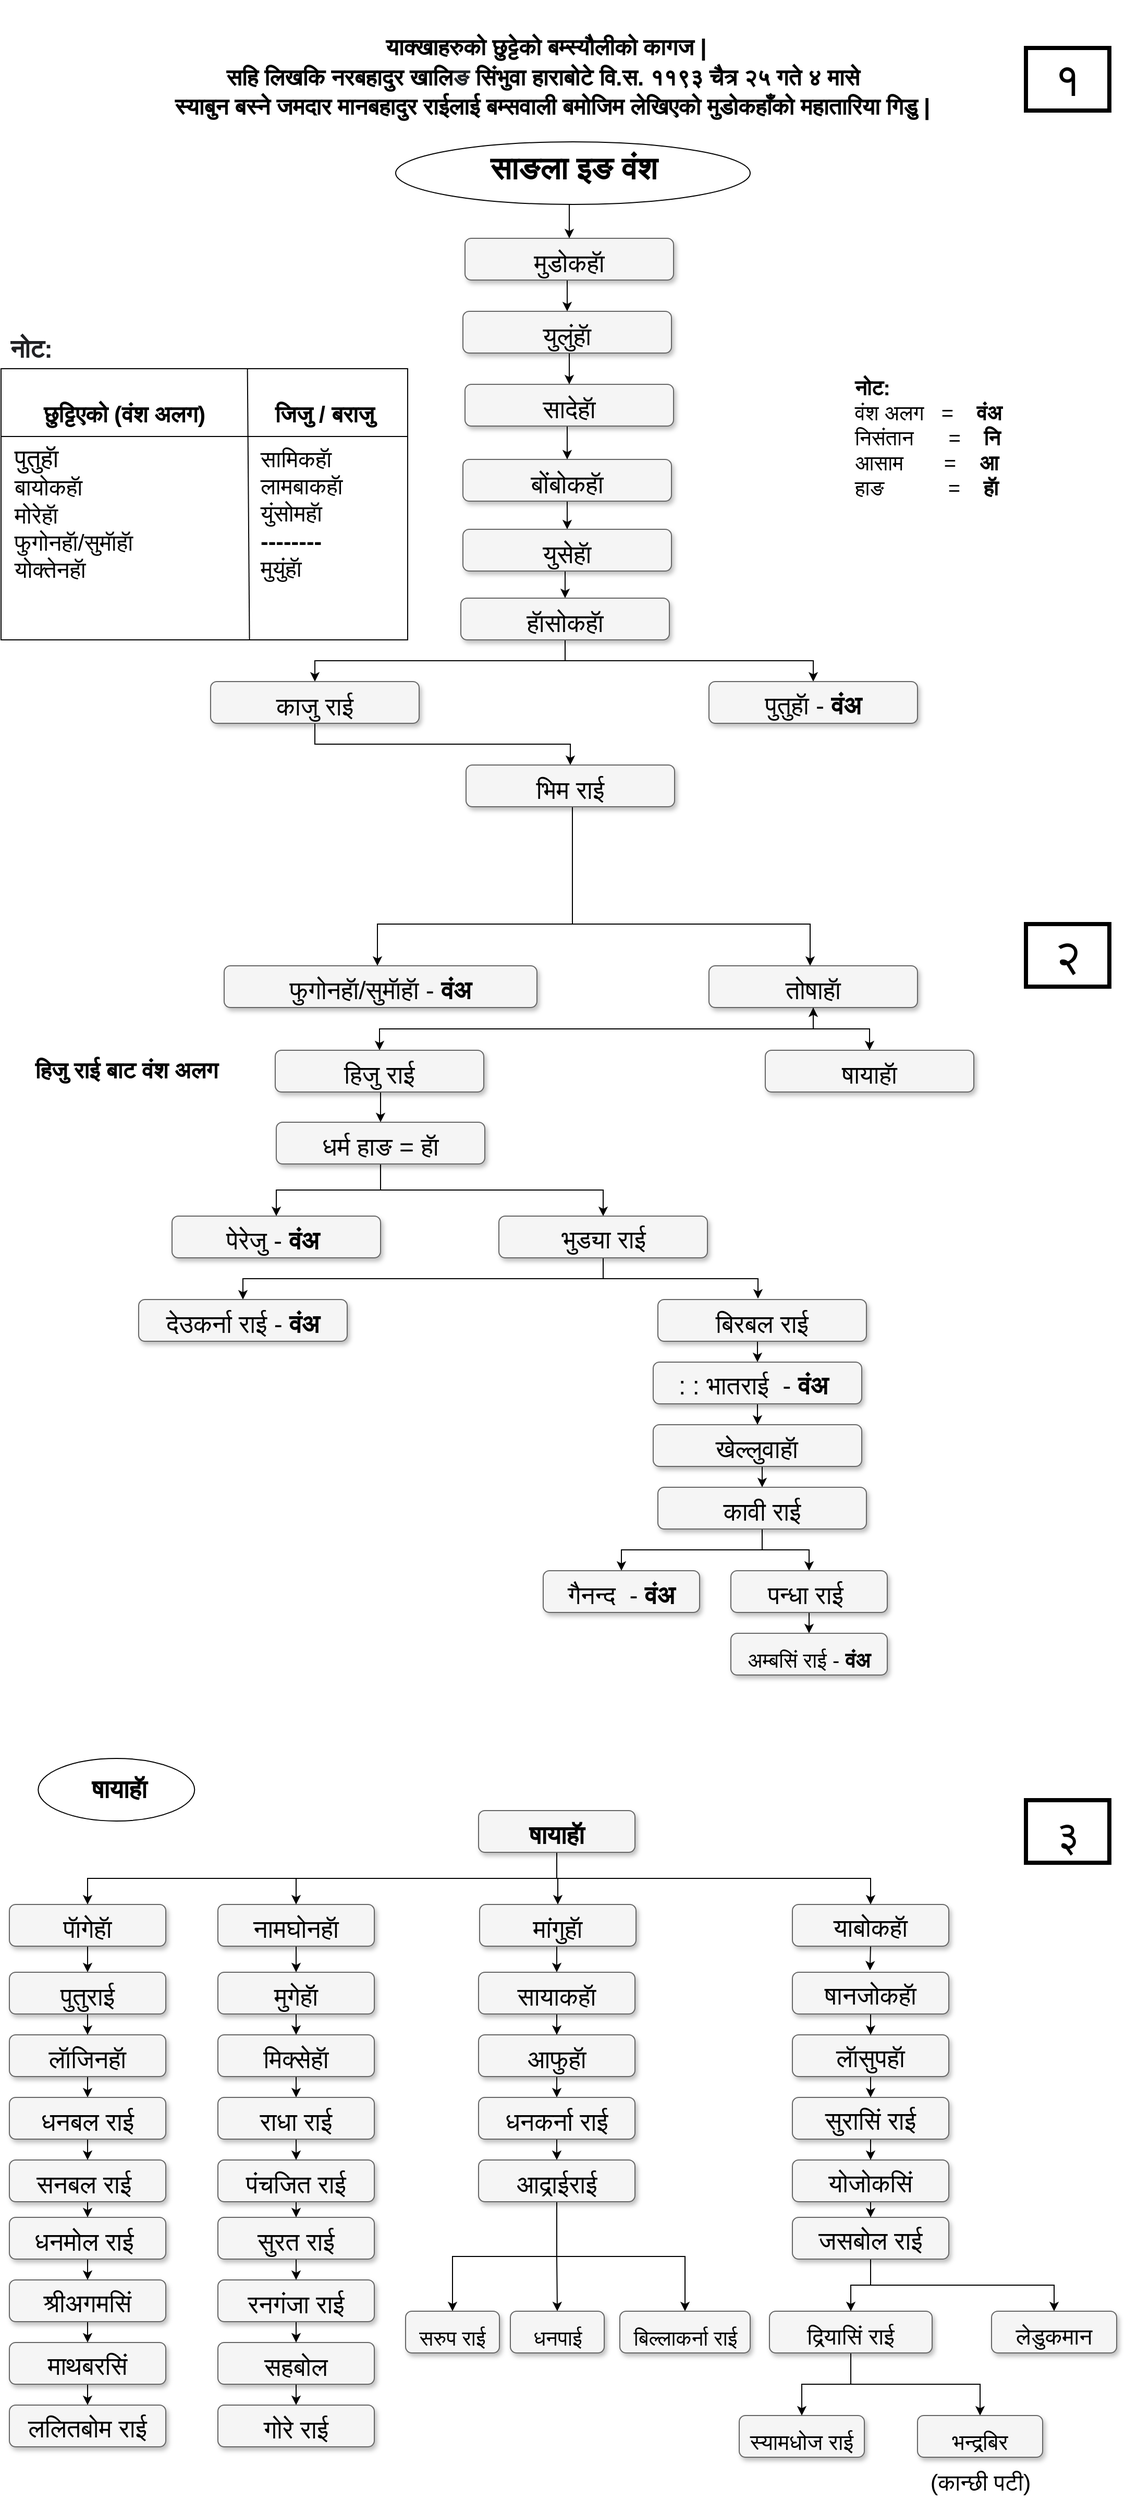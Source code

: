 <mxfile version="15.8.8" type="github" pages="14">
  <diagram id="9JrSqewKfM9jdmpe-DgF" name="Page-1">
    <mxGraphModel dx="1635" dy="-809" grid="1" gridSize="10" guides="1" tooltips="1" connect="1" arrows="1" fold="1" page="1" pageScale="1" pageWidth="1169" pageHeight="827" math="0" shadow="0">
      <root>
        <mxCell id="0" />
        <mxCell id="1" parent="0" />
        <mxCell id="qzQz7CE9vKXUN2La19Gs-5" value="" style="rounded=0;whiteSpace=wrap;html=1;fontSize=20;align=left;" parent="1" vertex="1">
          <mxGeometry x="56.99" y="2007.5" width="390" height="260" as="geometry" />
        </mxCell>
        <mxCell id="iwu1MowWG5Aq7Ths03g3-1" style="edgeStyle=orthogonalEdgeStyle;rounded=0;orthogonalLoop=1;jettySize=auto;html=1;exitX=0.5;exitY=1;exitDx=0;exitDy=0;entryX=0.5;entryY=0;entryDx=0;entryDy=0;fontSize=24;" parent="1" source="iwu1MowWG5Aq7Ths03g3-2" target="iwu1MowWG5Aq7Ths03g3-63" edge="1">
          <mxGeometry relative="1" as="geometry" />
        </mxCell>
        <mxCell id="iwu1MowWG5Aq7Ths03g3-2" value="&lt;p class=&quot;MsoNormal&quot; style=&quot;margin-bottom: 0.0pt ; line-height: normal ; font-size: 24px&quot;&gt;&lt;span style=&quot;font-size: 24px ; line-height: 107% ; font-family: &amp;#34;calibri&amp;#34; , sans-serif&quot;&gt;पॅागेहॅा&lt;/span&gt;&lt;br style=&quot;font-size: 24px&quot;&gt;&lt;/p&gt;" style="whiteSpace=wrap;html=1;rounded=1;shadow=1;strokeWidth=1;fontSize=24;align=center;fillColor=#f5f5f5;strokeColor=#666666;verticalAlign=bottom;" parent="1" vertex="1">
          <mxGeometry x="65" y="3480" width="150" height="40" as="geometry" />
        </mxCell>
        <mxCell id="iwu1MowWG5Aq7Ths03g3-3" style="edgeStyle=orthogonalEdgeStyle;rounded=0;orthogonalLoop=1;jettySize=auto;html=1;exitX=0.5;exitY=1;exitDx=0;exitDy=0;entryX=0.5;entryY=0;entryDx=0;entryDy=0;fontSize=24;" parent="1" source="iwu1MowWG5Aq7Ths03g3-4" target="iwu1MowWG5Aq7Ths03g3-48" edge="1">
          <mxGeometry relative="1" as="geometry" />
        </mxCell>
        <mxCell id="iwu1MowWG5Aq7Ths03g3-4" value="&lt;p class=&quot;MsoNormal&quot; style=&quot;margin-bottom: 0.0pt ; line-height: normal ; font-size: 24px&quot;&gt;&lt;span style=&quot;font-size: 24px ; line-height: 107% ; font-family: &amp;#34;calibri&amp;#34; , sans-serif&quot;&gt;नामघोनहॅा&lt;/span&gt;&lt;br style=&quot;font-size: 24px&quot;&gt;&lt;/p&gt;" style="whiteSpace=wrap;html=1;rounded=1;shadow=1;strokeWidth=1;fontSize=24;align=center;fillColor=#f5f5f5;strokeColor=#666666;verticalAlign=bottom;" parent="1" vertex="1">
          <mxGeometry x="265" y="3480" width="150" height="40" as="geometry" />
        </mxCell>
        <mxCell id="iwu1MowWG5Aq7Ths03g3-5" style="edgeStyle=orthogonalEdgeStyle;rounded=0;orthogonalLoop=1;jettySize=auto;html=1;exitX=0.5;exitY=1;exitDx=0;exitDy=0;entryX=0.5;entryY=0;entryDx=0;entryDy=0;fontSize=24;fontColor=#000000;endArrow=classic;endFill=1;" parent="1" source="iwu1MowWG5Aq7Ths03g3-6" target="iwu1MowWG5Aq7Ths03g3-10" edge="1">
          <mxGeometry relative="1" as="geometry" />
        </mxCell>
        <mxCell id="iwu1MowWG5Aq7Ths03g3-6" value="&lt;p class=&quot;MsoNormal&quot; style=&quot;margin-bottom: 0.0pt ; line-height: normal ; font-size: 24px&quot;&gt;&lt;span style=&quot;font-size: 24px ; line-height: 107% ; font-family: &amp;#34;calibri&amp;#34; , sans-serif&quot;&gt;मांगुहॅा&lt;/span&gt;&lt;br style=&quot;font-size: 24px&quot;&gt;&lt;/p&gt;" style="whiteSpace=wrap;html=1;rounded=1;shadow=1;strokeWidth=1;fontSize=24;align=center;fillColor=#f5f5f5;strokeColor=#666666;verticalAlign=bottom;" parent="1" vertex="1">
          <mxGeometry x="516" y="3480" width="150" height="40" as="geometry" />
        </mxCell>
        <mxCell id="iwu1MowWG5Aq7Ths03g3-7" style="edgeStyle=orthogonalEdgeStyle;rounded=0;orthogonalLoop=1;jettySize=auto;html=1;exitX=0.5;exitY=1;exitDx=0;exitDy=0;entryX=0.496;entryY=-0.043;entryDx=0;entryDy=0;entryPerimeter=0;fontSize=24;" parent="1" source="iwu1MowWG5Aq7Ths03g3-8" target="iwu1MowWG5Aq7Ths03g3-34" edge="1">
          <mxGeometry relative="1" as="geometry" />
        </mxCell>
        <mxCell id="iwu1MowWG5Aq7Ths03g3-8" value="याबोकहॅा" style="whiteSpace=wrap;html=1;rounded=1;shadow=1;strokeWidth=1;fontSize=24;align=center;fillColor=#f5f5f5;strokeColor=#666666;verticalAlign=bottom;" parent="1" vertex="1">
          <mxGeometry x="816" y="3480" width="150" height="40" as="geometry" />
        </mxCell>
        <mxCell id="iwu1MowWG5Aq7Ths03g3-69" style="edgeStyle=orthogonalEdgeStyle;rounded=0;orthogonalLoop=1;jettySize=auto;html=1;exitX=0.5;exitY=1;exitDx=0;exitDy=0;fontSize=16;" parent="1" source="iwu1MowWG5Aq7Ths03g3-10" target="iwu1MowWG5Aq7Ths03g3-12" edge="1">
          <mxGeometry relative="1" as="geometry" />
        </mxCell>
        <mxCell id="iwu1MowWG5Aq7Ths03g3-10" value="&lt;p class=&quot;MsoNormal&quot; style=&quot;margin-bottom: 0.0pt ; line-height: normal ; font-size: 24px&quot;&gt;&lt;span style=&quot;font-size: 24px ; line-height: 107% ; font-family: &amp;#34;calibri&amp;#34; , sans-serif&quot;&gt;सायाकहॅा&lt;/span&gt;&lt;br style=&quot;font-size: 24px&quot;&gt;&lt;/p&gt;" style="whiteSpace=wrap;html=1;rounded=1;shadow=1;strokeWidth=1;fontSize=24;align=center;fillColor=#f5f5f5;strokeColor=#666666;verticalAlign=bottom;" parent="1" vertex="1">
          <mxGeometry x="515" y="3545" width="150" height="40" as="geometry" />
        </mxCell>
        <mxCell id="iwu1MowWG5Aq7Ths03g3-11" style="edgeStyle=orthogonalEdgeStyle;rounded=0;orthogonalLoop=1;jettySize=auto;html=1;exitX=0.5;exitY=1;exitDx=0;exitDy=0;entryX=0.5;entryY=0;entryDx=0;entryDy=0;fontSize=24;fontColor=#000000;endArrow=classic;endFill=1;" parent="1" source="iwu1MowWG5Aq7Ths03g3-12" target="iwu1MowWG5Aq7Ths03g3-14" edge="1">
          <mxGeometry relative="1" as="geometry" />
        </mxCell>
        <mxCell id="iwu1MowWG5Aq7Ths03g3-12" value="&lt;p class=&quot;MsoNormal&quot; style=&quot;margin-bottom: 0.0pt ; line-height: normal ; font-size: 24px&quot;&gt;&lt;span style=&quot;font-size: 24px ; line-height: 107% ; font-family: &amp;#34;calibri&amp;#34; , sans-serif&quot;&gt;आफुहॅा&lt;/span&gt;&lt;br style=&quot;font-size: 24px&quot;&gt;&lt;/p&gt;" style="whiteSpace=wrap;html=1;rounded=1;shadow=1;strokeWidth=1;fontSize=24;align=center;fillColor=#f5f5f5;strokeColor=#666666;verticalAlign=bottom;" parent="1" vertex="1">
          <mxGeometry x="515" y="3605" width="150" height="40" as="geometry" />
        </mxCell>
        <mxCell id="iwu1MowWG5Aq7Ths03g3-13" style="edgeStyle=orthogonalEdgeStyle;rounded=0;orthogonalLoop=1;jettySize=auto;html=1;exitX=0.5;exitY=1;exitDx=0;exitDy=0;entryX=0.5;entryY=0;entryDx=0;entryDy=0;fontSize=24;fontColor=#000000;endArrow=classic;endFill=1;" parent="1" source="iwu1MowWG5Aq7Ths03g3-14" target="iwu1MowWG5Aq7Ths03g3-16" edge="1">
          <mxGeometry relative="1" as="geometry" />
        </mxCell>
        <mxCell id="iwu1MowWG5Aq7Ths03g3-14" value="&lt;p class=&quot;MsoNormal&quot; style=&quot;margin-bottom: 0.0pt ; line-height: normal ; font-size: 24px&quot;&gt;&lt;span style=&quot;font-size: 24px ; line-height: 107% ; font-family: &amp;#34;calibri&amp;#34; , sans-serif&quot;&gt;धनकर्ना राई&lt;/span&gt;&lt;br style=&quot;font-size: 24px&quot;&gt;&lt;/p&gt;" style="whiteSpace=wrap;html=1;rounded=1;shadow=1;strokeWidth=1;fontSize=24;align=center;fillColor=#f5f5f5;strokeColor=#666666;verticalAlign=bottom;" parent="1" vertex="1">
          <mxGeometry x="515" y="3665" width="150" height="40" as="geometry" />
        </mxCell>
        <mxCell id="iwu1MowWG5Aq7Ths03g3-15" style="edgeStyle=orthogonalEdgeStyle;rounded=0;orthogonalLoop=1;jettySize=auto;html=1;exitX=0.5;exitY=1;exitDx=0;exitDy=0;fontSize=24;fontColor=#000000;endArrow=classic;endFill=1;" parent="1" source="iwu1MowWG5Aq7Ths03g3-16" target="iwu1MowWG5Aq7Ths03g3-18" edge="1">
          <mxGeometry relative="1" as="geometry" />
        </mxCell>
        <mxCell id="19P-Lpq40fIKaOlPJN32-1" style="edgeStyle=orthogonalEdgeStyle;rounded=0;orthogonalLoop=1;jettySize=auto;html=1;exitX=0.5;exitY=1;exitDx=0;exitDy=0;fontSize=15;" edge="1" parent="1" source="iwu1MowWG5Aq7Ths03g3-16" target="iwu1MowWG5Aq7Ths03g3-19">
          <mxGeometry relative="1" as="geometry" />
        </mxCell>
        <mxCell id="19P-Lpq40fIKaOlPJN32-5" style="edgeStyle=orthogonalEdgeStyle;rounded=0;orthogonalLoop=1;jettySize=auto;html=1;exitX=0.5;exitY=1;exitDx=0;exitDy=0;fontSize=18;" edge="1" parent="1" source="iwu1MowWG5Aq7Ths03g3-16" target="iwu1MowWG5Aq7Ths03g3-94">
          <mxGeometry relative="1" as="geometry" />
        </mxCell>
        <mxCell id="iwu1MowWG5Aq7Ths03g3-16" value="&lt;p class=&quot;MsoNormal&quot; style=&quot;margin-bottom: 0.0pt ; line-height: normal ; font-size: 24px&quot;&gt;&lt;span style=&quot;font-size: 24px ; line-height: 107% ; font-family: &amp;#34;calibri&amp;#34; , sans-serif&quot;&gt;आद्राईराई&lt;/span&gt;&lt;br style=&quot;font-size: 24px&quot;&gt;&lt;/p&gt;" style="whiteSpace=wrap;html=1;rounded=1;shadow=1;strokeWidth=1;fontSize=24;align=center;fillColor=#f5f5f5;strokeColor=#666666;verticalAlign=bottom;" parent="1" vertex="1">
          <mxGeometry x="515" y="3725" width="150" height="40" as="geometry" />
        </mxCell>
        <mxCell id="iwu1MowWG5Aq7Ths03g3-18" value="&lt;p class=&quot;MsoNormal&quot; style=&quot;margin-bottom: 0.0pt; line-height: normal; font-size: 20px;&quot;&gt;&lt;span style=&quot;font-size: 20px; line-height: 107%; font-family: calibri, sans-serif;&quot;&gt;सरुप राई&lt;/span&gt;&lt;br style=&quot;font-size: 20px;&quot;&gt;&lt;/p&gt;" style="whiteSpace=wrap;html=1;rounded=1;shadow=1;strokeWidth=1;fontSize=20;align=center;fillColor=#f5f5f5;strokeColor=#666666;verticalAlign=bottom;" parent="1" vertex="1">
          <mxGeometry x="445" y="3870" width="90" height="40" as="geometry" />
        </mxCell>
        <mxCell id="iwu1MowWG5Aq7Ths03g3-19" value="&lt;p class=&quot;MsoNormal&quot; style=&quot;margin-bottom: 0.0pt; line-height: normal; font-size: 20px;&quot;&gt;&lt;span style=&quot;font-size: 20px; line-height: 107%; font-family: calibri, sans-serif;&quot;&gt;बिल्लाकर्ना राई&lt;/span&gt;&lt;br style=&quot;font-size: 20px;&quot;&gt;&lt;/p&gt;" style="whiteSpace=wrap;html=1;rounded=1;shadow=1;strokeWidth=1;fontSize=20;align=center;fillColor=#f5f5f5;strokeColor=#666666;verticalAlign=bottom;" parent="1" vertex="1">
          <mxGeometry x="650.5" y="3870" width="125" height="40" as="geometry" />
        </mxCell>
        <mxCell id="iwu1MowWG5Aq7Ths03g3-21" value="स्यामधोज राई" style="whiteSpace=wrap;html=1;rounded=1;shadow=1;strokeWidth=1;fontSize=21;align=center;fillColor=#f5f5f5;strokeColor=#666666;verticalAlign=bottom;" parent="1" vertex="1">
          <mxGeometry x="765" y="3970" width="120" height="40" as="geometry" />
        </mxCell>
        <mxCell id="iwu1MowWG5Aq7Ths03g3-23" style="edgeStyle=orthogonalEdgeStyle;rounded=0;orthogonalLoop=1;jettySize=auto;html=1;exitX=0.5;exitY=1;exitDx=0;exitDy=0;entryX=0.5;entryY=0;entryDx=0;entryDy=0;fontSize=24;" parent="1" source="iwu1MowWG5Aq7Ths03g3-24" target="iwu1MowWG5Aq7Ths03g3-21" edge="1">
          <mxGeometry relative="1" as="geometry" />
        </mxCell>
        <mxCell id="iwu1MowWG5Aq7Ths03g3-84" style="edgeStyle=orthogonalEdgeStyle;rounded=0;orthogonalLoop=1;jettySize=auto;html=1;exitX=0.5;exitY=1;exitDx=0;exitDy=0;fontSize=18;" parent="1" source="iwu1MowWG5Aq7Ths03g3-24" target="iwu1MowWG5Aq7Ths03g3-82" edge="1">
          <mxGeometry relative="1" as="geometry" />
        </mxCell>
        <mxCell id="iwu1MowWG5Aq7Ths03g3-24" value="द्रियासिं राई" style="whiteSpace=wrap;html=1;rounded=1;shadow=1;strokeWidth=1;fontSize=22;align=center;fillColor=#f5f5f5;strokeColor=#666666;verticalAlign=bottom;" parent="1" vertex="1">
          <mxGeometry x="794" y="3870" width="156" height="40" as="geometry" />
        </mxCell>
        <mxCell id="iwu1MowWG5Aq7Ths03g3-80" style="edgeStyle=orthogonalEdgeStyle;rounded=0;orthogonalLoop=1;jettySize=auto;html=1;exitX=0.5;exitY=1;exitDx=0;exitDy=0;fontSize=18;" parent="1" source="iwu1MowWG5Aq7Ths03g3-26" target="iwu1MowWG5Aq7Ths03g3-24" edge="1">
          <mxGeometry relative="1" as="geometry" />
        </mxCell>
        <mxCell id="iwu1MowWG5Aq7Ths03g3-81" style="edgeStyle=orthogonalEdgeStyle;rounded=0;orthogonalLoop=1;jettySize=auto;html=1;exitX=0.5;exitY=1;exitDx=0;exitDy=0;fontSize=18;" parent="1" source="iwu1MowWG5Aq7Ths03g3-26" target="iwu1MowWG5Aq7Ths03g3-79" edge="1">
          <mxGeometry relative="1" as="geometry" />
        </mxCell>
        <mxCell id="iwu1MowWG5Aq7Ths03g3-26" value="जसबोल राई" style="whiteSpace=wrap;html=1;rounded=1;shadow=1;strokeWidth=1;fontSize=24;align=center;fillColor=#f5f5f5;strokeColor=#666666;verticalAlign=bottom;" parent="1" vertex="1">
          <mxGeometry x="816" y="3780" width="150" height="40" as="geometry" />
        </mxCell>
        <mxCell id="iwu1MowWG5Aq7Ths03g3-27" style="edgeStyle=orthogonalEdgeStyle;rounded=0;orthogonalLoop=1;jettySize=auto;html=1;exitX=0.5;exitY=1;exitDx=0;exitDy=0;entryX=0.5;entryY=0;entryDx=0;entryDy=0;fontSize=24;" parent="1" source="iwu1MowWG5Aq7Ths03g3-28" target="iwu1MowWG5Aq7Ths03g3-26" edge="1">
          <mxGeometry relative="1" as="geometry" />
        </mxCell>
        <mxCell id="iwu1MowWG5Aq7Ths03g3-28" value="योजोकसिं" style="whiteSpace=wrap;html=1;rounded=1;shadow=1;strokeWidth=1;fontSize=24;align=center;fillColor=#f5f5f5;strokeColor=#666666;verticalAlign=bottom;" parent="1" vertex="1">
          <mxGeometry x="816" y="3725" width="150" height="40" as="geometry" />
        </mxCell>
        <mxCell id="iwu1MowWG5Aq7Ths03g3-29" style="edgeStyle=orthogonalEdgeStyle;rounded=0;orthogonalLoop=1;jettySize=auto;html=1;exitX=0.5;exitY=1;exitDx=0;exitDy=0;entryX=0.5;entryY=0;entryDx=0;entryDy=0;fontSize=24;" parent="1" source="iwu1MowWG5Aq7Ths03g3-30" target="iwu1MowWG5Aq7Ths03g3-32" edge="1">
          <mxGeometry relative="1" as="geometry" />
        </mxCell>
        <mxCell id="iwu1MowWG5Aq7Ths03g3-30" value="लॅासुपहॅा" style="whiteSpace=wrap;html=1;rounded=1;shadow=1;strokeWidth=1;fontSize=24;align=center;fillColor=#f5f5f5;strokeColor=#666666;verticalAlign=bottom;" parent="1" vertex="1">
          <mxGeometry x="816" y="3605" width="150" height="40" as="geometry" />
        </mxCell>
        <mxCell id="iwu1MowWG5Aq7Ths03g3-31" style="edgeStyle=orthogonalEdgeStyle;rounded=0;orthogonalLoop=1;jettySize=auto;html=1;exitX=0.5;exitY=1;exitDx=0;exitDy=0;entryX=0.5;entryY=0;entryDx=0;entryDy=0;fontSize=24;" parent="1" source="iwu1MowWG5Aq7Ths03g3-32" target="iwu1MowWG5Aq7Ths03g3-28" edge="1">
          <mxGeometry relative="1" as="geometry" />
        </mxCell>
        <mxCell id="iwu1MowWG5Aq7Ths03g3-32" value="सुरासिं राई" style="whiteSpace=wrap;html=1;rounded=1;shadow=1;strokeWidth=1;fontSize=24;align=center;fillColor=#f5f5f5;strokeColor=#666666;verticalAlign=bottom;" parent="1" vertex="1">
          <mxGeometry x="816" y="3665" width="150" height="40" as="geometry" />
        </mxCell>
        <mxCell id="iwu1MowWG5Aq7Ths03g3-33" style="edgeStyle=orthogonalEdgeStyle;rounded=0;orthogonalLoop=1;jettySize=auto;html=1;exitX=0.5;exitY=1;exitDx=0;exitDy=0;entryX=0.5;entryY=0;entryDx=0;entryDy=0;fontSize=24;" parent="1" source="iwu1MowWG5Aq7Ths03g3-34" target="iwu1MowWG5Aq7Ths03g3-30" edge="1">
          <mxGeometry relative="1" as="geometry" />
        </mxCell>
        <mxCell id="iwu1MowWG5Aq7Ths03g3-34" value="षानजोकहॅा" style="whiteSpace=wrap;html=1;rounded=1;shadow=1;strokeWidth=1;fontSize=24;align=center;fillColor=#f5f5f5;strokeColor=#666666;verticalAlign=bottom;" parent="1" vertex="1">
          <mxGeometry x="816" y="3545" width="150" height="40" as="geometry" />
        </mxCell>
        <mxCell id="iwu1MowWG5Aq7Ths03g3-35" style="edgeStyle=orthogonalEdgeStyle;rounded=0;orthogonalLoop=1;jettySize=auto;html=1;exitX=0.5;exitY=1;exitDx=0;exitDy=0;entryX=0.5;entryY=0;entryDx=0;entryDy=0;fontSize=24;" parent="1" source="iwu1MowWG5Aq7Ths03g3-36" target="iwu1MowWG5Aq7Ths03g3-49" edge="1">
          <mxGeometry relative="1" as="geometry" />
        </mxCell>
        <mxCell id="iwu1MowWG5Aq7Ths03g3-36" value="&lt;p class=&quot;MsoNormal&quot; style=&quot;margin-bottom: 0.0pt ; line-height: normal ; font-size: 24px&quot;&gt;&lt;span style=&quot;line-height: 107% ; font-family: &amp;#34;calibri&amp;#34; , sans-serif ; font-size: 24px&quot;&gt;&lt;font style=&quot;font-size: 24px&quot;&gt;सहबोल&lt;/font&gt;&lt;/span&gt;&lt;br style=&quot;font-size: 24px&quot;&gt;&lt;/p&gt;" style="whiteSpace=wrap;html=1;rounded=1;shadow=1;strokeWidth=1;fontSize=24;align=center;fillColor=#f5f5f5;strokeColor=#666666;verticalAlign=bottom;" parent="1" vertex="1">
          <mxGeometry x="265" y="3900" width="150" height="40" as="geometry" />
        </mxCell>
        <mxCell id="iwu1MowWG5Aq7Ths03g3-37" style="edgeStyle=orthogonalEdgeStyle;rounded=0;orthogonalLoop=1;jettySize=auto;html=1;exitX=0.5;exitY=1;exitDx=0;exitDy=0;entryX=0.5;entryY=0;entryDx=0;entryDy=0;fontSize=24;" parent="1" source="iwu1MowWG5Aq7Ths03g3-38" target="iwu1MowWG5Aq7Ths03g3-36" edge="1">
          <mxGeometry relative="1" as="geometry" />
        </mxCell>
        <mxCell id="iwu1MowWG5Aq7Ths03g3-38" value="&lt;p class=&quot;MsoNormal&quot; style=&quot;margin-bottom: 0.0pt ; line-height: normal ; font-size: 24px&quot;&gt;&lt;span style=&quot;line-height: 107% ; font-family: &amp;#34;calibri&amp;#34; , sans-serif ; font-size: 24px&quot;&gt;&lt;font style=&quot;font-size: 24px&quot;&gt;रनगंजा राई&lt;/font&gt;&lt;/span&gt;&lt;br style=&quot;font-size: 24px&quot;&gt;&lt;/p&gt;" style="whiteSpace=wrap;html=1;rounded=1;shadow=1;strokeWidth=1;fontSize=24;align=center;fillColor=#f5f5f5;strokeColor=#666666;verticalAlign=bottom;" parent="1" vertex="1">
          <mxGeometry x="265" y="3840" width="150" height="40" as="geometry" />
        </mxCell>
        <mxCell id="iwu1MowWG5Aq7Ths03g3-39" style="edgeStyle=orthogonalEdgeStyle;rounded=0;orthogonalLoop=1;jettySize=auto;html=1;exitX=0.5;exitY=1;exitDx=0;exitDy=0;entryX=0.5;entryY=0;entryDx=0;entryDy=0;fontSize=24;" parent="1" source="iwu1MowWG5Aq7Ths03g3-40" target="iwu1MowWG5Aq7Ths03g3-38" edge="1">
          <mxGeometry relative="1" as="geometry" />
        </mxCell>
        <mxCell id="iwu1MowWG5Aq7Ths03g3-40" value="&lt;p class=&quot;MsoNormal&quot; style=&quot;margin-bottom: 0.0pt ; line-height: normal ; font-size: 24px&quot;&gt;&lt;span style=&quot;line-height: 107% ; font-family: &amp;#34;calibri&amp;#34; , sans-serif ; font-size: 24px&quot;&gt;&lt;font style=&quot;font-size: 24px&quot;&gt;सुरत राई&lt;/font&gt;&lt;/span&gt;&lt;br style=&quot;font-size: 24px&quot;&gt;&lt;/p&gt;" style="whiteSpace=wrap;html=1;rounded=1;shadow=1;strokeWidth=1;fontSize=24;align=center;fillColor=#f5f5f5;strokeColor=#666666;verticalAlign=bottom;" parent="1" vertex="1">
          <mxGeometry x="265" y="3780" width="150" height="40" as="geometry" />
        </mxCell>
        <mxCell id="iwu1MowWG5Aq7Ths03g3-41" style="edgeStyle=orthogonalEdgeStyle;rounded=0;orthogonalLoop=1;jettySize=auto;html=1;exitX=0.5;exitY=1;exitDx=0;exitDy=0;entryX=0.5;entryY=0;entryDx=0;entryDy=0;fontSize=24;" parent="1" source="iwu1MowWG5Aq7Ths03g3-42" target="iwu1MowWG5Aq7Ths03g3-40" edge="1">
          <mxGeometry relative="1" as="geometry" />
        </mxCell>
        <mxCell id="iwu1MowWG5Aq7Ths03g3-42" value="&lt;p class=&quot;MsoNormal&quot; style=&quot;margin-bottom: 0.0pt ; line-height: normal&quot;&gt;&lt;span style=&quot;font-size: 24px&quot;&gt;पंचजित राई&lt;/span&gt;&lt;br style=&quot;font-size: 24px&quot;&gt;&lt;/p&gt;" style="whiteSpace=wrap;html=1;rounded=1;shadow=1;strokeWidth=1;fontSize=24;align=center;fillColor=#f5f5f5;strokeColor=#666666;verticalAlign=bottom;" parent="1" vertex="1">
          <mxGeometry x="265" y="3725" width="150" height="40" as="geometry" />
        </mxCell>
        <mxCell id="iwu1MowWG5Aq7Ths03g3-43" style="edgeStyle=orthogonalEdgeStyle;rounded=0;orthogonalLoop=1;jettySize=auto;html=1;exitX=0.5;exitY=1;exitDx=0;exitDy=0;entryX=0.5;entryY=0;entryDx=0;entryDy=0;fontSize=24;" parent="1" source="iwu1MowWG5Aq7Ths03g3-44" target="iwu1MowWG5Aq7Ths03g3-46" edge="1">
          <mxGeometry relative="1" as="geometry" />
        </mxCell>
        <mxCell id="iwu1MowWG5Aq7Ths03g3-44" value="&lt;p class=&quot;MsoNormal&quot; style=&quot;margin-bottom: 0.0pt ; line-height: normal ; font-size: 24px&quot;&gt;&lt;span style=&quot;line-height: 107% ; font-family: &amp;#34;calibri&amp;#34; , sans-serif ; font-size: 24px&quot;&gt;&lt;font style=&quot;font-size: 24px&quot;&gt;मिक्सेहॅा&lt;/font&gt;&lt;/span&gt;&lt;br style=&quot;font-size: 24px&quot;&gt;&lt;/p&gt;" style="whiteSpace=wrap;html=1;rounded=1;shadow=1;strokeWidth=1;fontSize=24;align=center;fillColor=#f5f5f5;strokeColor=#666666;verticalAlign=bottom;" parent="1" vertex="1">
          <mxGeometry x="265" y="3605" width="150" height="40" as="geometry" />
        </mxCell>
        <mxCell id="iwu1MowWG5Aq7Ths03g3-45" style="edgeStyle=orthogonalEdgeStyle;rounded=0;orthogonalLoop=1;jettySize=auto;html=1;exitX=0.5;exitY=1;exitDx=0;exitDy=0;entryX=0.5;entryY=0;entryDx=0;entryDy=0;fontSize=24;" parent="1" source="iwu1MowWG5Aq7Ths03g3-46" target="iwu1MowWG5Aq7Ths03g3-42" edge="1">
          <mxGeometry relative="1" as="geometry" />
        </mxCell>
        <mxCell id="iwu1MowWG5Aq7Ths03g3-46" value="&lt;p class=&quot;MsoNormal&quot; style=&quot;margin-bottom: 0.0pt ; line-height: normal&quot;&gt;&lt;font face=&quot;calibri, sans-serif&quot;&gt;&lt;span style=&quot;font-size: 24px&quot;&gt;राधा राई&lt;/span&gt;&lt;/font&gt;&lt;br&gt;&lt;/p&gt;" style="whiteSpace=wrap;html=1;rounded=1;shadow=1;strokeWidth=1;fontSize=24;align=center;fillColor=#f5f5f5;strokeColor=#666666;verticalAlign=bottom;" parent="1" vertex="1">
          <mxGeometry x="265" y="3665" width="150" height="40" as="geometry" />
        </mxCell>
        <mxCell id="iwu1MowWG5Aq7Ths03g3-47" style="edgeStyle=orthogonalEdgeStyle;rounded=0;orthogonalLoop=1;jettySize=auto;html=1;exitX=0.5;exitY=1;exitDx=0;exitDy=0;entryX=0.5;entryY=0;entryDx=0;entryDy=0;fontSize=24;" parent="1" source="iwu1MowWG5Aq7Ths03g3-48" target="iwu1MowWG5Aq7Ths03g3-44" edge="1">
          <mxGeometry relative="1" as="geometry" />
        </mxCell>
        <mxCell id="iwu1MowWG5Aq7Ths03g3-48" value="&lt;p class=&quot;MsoNormal&quot; style=&quot;margin-bottom: 0.0pt ; line-height: normal ; font-size: 24px&quot;&gt;&lt;span style=&quot;line-height: 107% ; font-family: &amp;#34;calibri&amp;#34; , sans-serif ; font-size: 24px&quot;&gt;&lt;font style=&quot;font-size: 24px&quot;&gt;मुगेहॅा&lt;/font&gt;&lt;/span&gt;&lt;br style=&quot;font-size: 24px&quot;&gt;&lt;/p&gt;" style="whiteSpace=wrap;html=1;rounded=1;shadow=1;strokeWidth=1;fontSize=24;align=center;fillColor=#f5f5f5;strokeColor=#666666;verticalAlign=bottom;" parent="1" vertex="1">
          <mxGeometry x="265" y="3545" width="150" height="40" as="geometry" />
        </mxCell>
        <mxCell id="iwu1MowWG5Aq7Ths03g3-49" value="&lt;p class=&quot;MsoNormal&quot; style=&quot;margin-bottom: 0.0pt ; line-height: normal ; font-size: 24px&quot;&gt;&lt;span style=&quot;line-height: 107% ; font-family: &amp;#34;calibri&amp;#34; , sans-serif ; font-size: 24px&quot;&gt;&lt;font style=&quot;font-size: 24px&quot;&gt;गोरे राई&lt;/font&gt;&lt;/span&gt;&lt;br style=&quot;font-size: 24px&quot;&gt;&lt;/p&gt;" style="whiteSpace=wrap;html=1;rounded=1;shadow=1;strokeWidth=1;fontSize=24;align=center;fillColor=#f5f5f5;strokeColor=#666666;verticalAlign=bottom;" parent="1" vertex="1">
          <mxGeometry x="265" y="3960" width="150" height="40" as="geometry" />
        </mxCell>
        <mxCell id="iwu1MowWG5Aq7Ths03g3-50" style="edgeStyle=orthogonalEdgeStyle;rounded=0;orthogonalLoop=1;jettySize=auto;html=1;exitX=0.5;exitY=1;exitDx=0;exitDy=0;entryX=0.5;entryY=0;entryDx=0;entryDy=0;fontSize=24;" parent="1" source="iwu1MowWG5Aq7Ths03g3-51" target="iwu1MowWG5Aq7Ths03g3-64" edge="1">
          <mxGeometry relative="1" as="geometry" />
        </mxCell>
        <mxCell id="iwu1MowWG5Aq7Ths03g3-51" value="&lt;font style=&quot;font-size: 24px&quot;&gt;माथबरसिं&lt;/font&gt;" style="whiteSpace=wrap;html=1;rounded=1;shadow=1;strokeWidth=1;fontSize=22;align=center;fillColor=#f5f5f5;strokeColor=#666666;verticalAlign=bottom;" parent="1" vertex="1">
          <mxGeometry x="65" y="3900" width="150" height="40" as="geometry" />
        </mxCell>
        <mxCell id="iwu1MowWG5Aq7Ths03g3-52" style="edgeStyle=orthogonalEdgeStyle;rounded=0;orthogonalLoop=1;jettySize=auto;html=1;exitX=0.5;exitY=1;exitDx=0;exitDy=0;entryX=0.5;entryY=0;entryDx=0;entryDy=0;fontSize=24;" parent="1" source="iwu1MowWG5Aq7Ths03g3-53" target="iwu1MowWG5Aq7Ths03g3-51" edge="1">
          <mxGeometry relative="1" as="geometry" />
        </mxCell>
        <mxCell id="iwu1MowWG5Aq7Ths03g3-53" value="&lt;font style=&quot;font-size: 24px&quot;&gt;श्रीअगमसिं&lt;/font&gt;" style="whiteSpace=wrap;html=1;rounded=1;shadow=1;strokeWidth=1;fontSize=22;align=center;fillColor=#f5f5f5;strokeColor=#666666;verticalAlign=bottom;" parent="1" vertex="1">
          <mxGeometry x="65" y="3840" width="150" height="40" as="geometry" />
        </mxCell>
        <mxCell id="iwu1MowWG5Aq7Ths03g3-54" style="edgeStyle=orthogonalEdgeStyle;rounded=0;orthogonalLoop=1;jettySize=auto;html=1;exitX=0.5;exitY=1;exitDx=0;exitDy=0;entryX=0.5;entryY=0;entryDx=0;entryDy=0;fontSize=24;" parent="1" source="iwu1MowWG5Aq7Ths03g3-55" target="iwu1MowWG5Aq7Ths03g3-53" edge="1">
          <mxGeometry relative="1" as="geometry" />
        </mxCell>
        <mxCell id="iwu1MowWG5Aq7Ths03g3-55" value="&lt;p class=&quot;MsoNormal&quot; style=&quot;margin-bottom: 0.0pt ; line-height: normal ; font-size: 24px&quot;&gt;&lt;span style=&quot;line-height: 107% ; font-family: &amp;#34;calibri&amp;#34; , sans-serif ; font-size: 24px&quot;&gt;&lt;font style=&quot;font-size: 24px&quot;&gt;धनमोल राई&amp;nbsp;&lt;/font&gt;&lt;/span&gt;&lt;br style=&quot;font-size: 24px&quot;&gt;&lt;/p&gt;" style="whiteSpace=wrap;html=1;rounded=1;shadow=1;strokeWidth=1;fontSize=24;align=center;fillColor=#f5f5f5;strokeColor=#666666;verticalAlign=bottom;" parent="1" vertex="1">
          <mxGeometry x="65" y="3780" width="150" height="40" as="geometry" />
        </mxCell>
        <mxCell id="iwu1MowWG5Aq7Ths03g3-56" style="edgeStyle=orthogonalEdgeStyle;rounded=0;orthogonalLoop=1;jettySize=auto;html=1;exitX=0.5;exitY=1;exitDx=0;exitDy=0;entryX=0.5;entryY=0;entryDx=0;entryDy=0;fontSize=24;" parent="1" source="iwu1MowWG5Aq7Ths03g3-57" target="iwu1MowWG5Aq7Ths03g3-55" edge="1">
          <mxGeometry relative="1" as="geometry" />
        </mxCell>
        <mxCell id="iwu1MowWG5Aq7Ths03g3-57" value="&lt;p class=&quot;MsoNormal&quot; style=&quot;margin-bottom: 0.0pt ; line-height: normal ; font-size: 24px&quot;&gt;&lt;span style=&quot;line-height: 107% ; font-family: &amp;#34;calibri&amp;#34; , sans-serif ; font-size: 24px&quot;&gt;&lt;font style=&quot;font-size: 24px&quot;&gt;सनबल राई&amp;nbsp;&lt;/font&gt;&lt;/span&gt;&lt;br style=&quot;font-size: 24px&quot;&gt;&lt;/p&gt;" style="whiteSpace=wrap;html=1;rounded=1;shadow=1;strokeWidth=1;fontSize=24;align=center;fillColor=#f5f5f5;strokeColor=#666666;verticalAlign=bottom;" parent="1" vertex="1">
          <mxGeometry x="65" y="3725" width="150" height="40" as="geometry" />
        </mxCell>
        <mxCell id="iwu1MowWG5Aq7Ths03g3-58" style="edgeStyle=orthogonalEdgeStyle;rounded=0;orthogonalLoop=1;jettySize=auto;html=1;exitX=0.5;exitY=1;exitDx=0;exitDy=0;entryX=0.5;entryY=0;entryDx=0;entryDy=0;fontSize=24;" parent="1" source="iwu1MowWG5Aq7Ths03g3-59" target="iwu1MowWG5Aq7Ths03g3-61" edge="1">
          <mxGeometry relative="1" as="geometry" />
        </mxCell>
        <mxCell id="iwu1MowWG5Aq7Ths03g3-59" value="&lt;p class=&quot;MsoNormal&quot; style=&quot;margin-bottom: 0.0pt ; line-height: normal ; font-size: 24px&quot;&gt;&lt;span style=&quot;line-height: 107% ; font-family: &amp;#34;calibri&amp;#34; , sans-serif ; font-size: 24px&quot;&gt;&lt;font style=&quot;font-size: 24px&quot;&gt;लॅाजिनहॅा&lt;/font&gt;&lt;/span&gt;&lt;br style=&quot;font-size: 24px&quot;&gt;&lt;/p&gt;" style="whiteSpace=wrap;html=1;rounded=1;shadow=1;strokeWidth=1;fontSize=24;align=center;fillColor=#f5f5f5;strokeColor=#666666;verticalAlign=bottom;" parent="1" vertex="1">
          <mxGeometry x="65" y="3605" width="150" height="40" as="geometry" />
        </mxCell>
        <mxCell id="iwu1MowWG5Aq7Ths03g3-60" style="edgeStyle=orthogonalEdgeStyle;rounded=0;orthogonalLoop=1;jettySize=auto;html=1;exitX=0.5;exitY=1;exitDx=0;exitDy=0;entryX=0.5;entryY=0;entryDx=0;entryDy=0;fontSize=24;" parent="1" source="iwu1MowWG5Aq7Ths03g3-61" target="iwu1MowWG5Aq7Ths03g3-57" edge="1">
          <mxGeometry relative="1" as="geometry" />
        </mxCell>
        <mxCell id="iwu1MowWG5Aq7Ths03g3-61" value="&lt;p class=&quot;MsoNormal&quot; style=&quot;margin-bottom: 0.0pt ; line-height: normal&quot;&gt;&lt;font face=&quot;calibri, sans-serif&quot;&gt;&lt;span style=&quot;font-size: 24px&quot;&gt;धनबल राई&lt;/span&gt;&lt;/font&gt;&lt;br&gt;&lt;/p&gt;" style="whiteSpace=wrap;html=1;rounded=1;shadow=1;strokeWidth=1;fontSize=24;align=center;fillColor=#f5f5f5;strokeColor=#666666;verticalAlign=bottom;" parent="1" vertex="1">
          <mxGeometry x="65" y="3665" width="150" height="40" as="geometry" />
        </mxCell>
        <mxCell id="iwu1MowWG5Aq7Ths03g3-62" style="edgeStyle=orthogonalEdgeStyle;rounded=0;orthogonalLoop=1;jettySize=auto;html=1;exitX=0.5;exitY=1;exitDx=0;exitDy=0;entryX=0.5;entryY=0;entryDx=0;entryDy=0;fontSize=24;" parent="1" source="iwu1MowWG5Aq7Ths03g3-63" target="iwu1MowWG5Aq7Ths03g3-59" edge="1">
          <mxGeometry relative="1" as="geometry" />
        </mxCell>
        <mxCell id="iwu1MowWG5Aq7Ths03g3-63" value="&lt;p class=&quot;MsoNormal&quot; style=&quot;margin-bottom: 0.0pt ; line-height: normal ; font-size: 24px&quot;&gt;&lt;span style=&quot;line-height: 107% ; font-family: &amp;#34;calibri&amp;#34; , sans-serif ; font-size: 24px&quot;&gt;&lt;font style=&quot;font-size: 24px&quot;&gt;पुतुराई&lt;/font&gt;&lt;/span&gt;&lt;br style=&quot;font-size: 24px&quot;&gt;&lt;/p&gt;" style="whiteSpace=wrap;html=1;rounded=1;shadow=1;strokeWidth=1;fontSize=24;align=center;fillColor=#f5f5f5;strokeColor=#666666;verticalAlign=bottom;" parent="1" vertex="1">
          <mxGeometry x="65" y="3545" width="150" height="40" as="geometry" />
        </mxCell>
        <mxCell id="iwu1MowWG5Aq7Ths03g3-64" value="ललितबोम राई" style="whiteSpace=wrap;html=1;rounded=1;shadow=1;strokeWidth=1;fontSize=24;align=center;fillColor=#f5f5f5;strokeColor=#666666;verticalAlign=bottom;" parent="1" vertex="1">
          <mxGeometry x="65" y="3960" width="150" height="40" as="geometry" />
        </mxCell>
        <mxCell id="iwu1MowWG5Aq7Ths03g3-73" style="edgeStyle=orthogonalEdgeStyle;rounded=0;orthogonalLoop=1;jettySize=auto;html=1;exitX=0.5;exitY=1;exitDx=0;exitDy=0;fontSize=16;" parent="1" source="iwu1MowWG5Aq7Ths03g3-72" target="iwu1MowWG5Aq7Ths03g3-2" edge="1">
          <mxGeometry relative="1" as="geometry" />
        </mxCell>
        <mxCell id="iwu1MowWG5Aq7Ths03g3-74" style="edgeStyle=orthogonalEdgeStyle;rounded=0;orthogonalLoop=1;jettySize=auto;html=1;exitX=0.5;exitY=1;exitDx=0;exitDy=0;fontSize=16;" parent="1" source="iwu1MowWG5Aq7Ths03g3-72" target="iwu1MowWG5Aq7Ths03g3-4" edge="1">
          <mxGeometry relative="1" as="geometry" />
        </mxCell>
        <mxCell id="iwu1MowWG5Aq7Ths03g3-75" style="edgeStyle=orthogonalEdgeStyle;rounded=0;orthogonalLoop=1;jettySize=auto;html=1;exitX=0.5;exitY=1;exitDx=0;exitDy=0;fontSize=16;" parent="1" source="iwu1MowWG5Aq7Ths03g3-72" target="iwu1MowWG5Aq7Ths03g3-6" edge="1">
          <mxGeometry relative="1" as="geometry" />
        </mxCell>
        <mxCell id="iwu1MowWG5Aq7Ths03g3-76" style="edgeStyle=orthogonalEdgeStyle;rounded=0;orthogonalLoop=1;jettySize=auto;html=1;exitX=0.5;exitY=1;exitDx=0;exitDy=0;entryX=0.5;entryY=0;entryDx=0;entryDy=0;fontSize=16;" parent="1" source="iwu1MowWG5Aq7Ths03g3-72" target="iwu1MowWG5Aq7Ths03g3-8" edge="1">
          <mxGeometry relative="1" as="geometry" />
        </mxCell>
        <mxCell id="iwu1MowWG5Aq7Ths03g3-72" value="&lt;p class=&quot;MsoNormal&quot; style=&quot;margin-bottom: 0.0pt ; line-height: normal ; font-size: 24px&quot;&gt;&lt;span style=&quot;font-family: &amp;#34;calibri&amp;#34; , sans-serif&quot;&gt;&lt;b&gt;षायाहॅा&lt;/b&gt;&lt;/span&gt;&lt;br style=&quot;font-size: 24px&quot;&gt;&lt;/p&gt;" style="whiteSpace=wrap;html=1;rounded=1;shadow=1;strokeWidth=1;fontSize=24;align=center;fillColor=#f5f5f5;strokeColor=#666666;verticalAlign=bottom;" parent="1" vertex="1">
          <mxGeometry x="515" y="3390" width="150" height="40" as="geometry" />
        </mxCell>
        <mxCell id="iwu1MowWG5Aq7Ths03g3-79" value="लेडुकमान" style="whiteSpace=wrap;html=1;rounded=1;shadow=1;strokeWidth=1;fontSize=22;align=center;fillColor=#f5f5f5;strokeColor=#666666;verticalAlign=bottom;" parent="1" vertex="1">
          <mxGeometry x="1007" y="3870" width="120" height="40" as="geometry" />
        </mxCell>
        <mxCell id="iwu1MowWG5Aq7Ths03g3-82" value="भन्द्रबिर" style="whiteSpace=wrap;html=1;rounded=1;shadow=1;strokeWidth=1;fontSize=21;align=center;fillColor=#f5f5f5;strokeColor=#666666;verticalAlign=bottom;" parent="1" vertex="1">
          <mxGeometry x="936" y="3970" width="120" height="40" as="geometry" />
        </mxCell>
        <mxCell id="iwu1MowWG5Aq7Ths03g3-85" value="&lt;font style=&quot;font-size: 22px&quot;&gt;(कान्छी पटी)&lt;/font&gt;" style="text;html=1;align=center;verticalAlign=middle;resizable=0;points=[];autosize=1;strokeColor=none;fillColor=none;fontSize=18;" parent="1" vertex="1">
          <mxGeometry x="935.62" y="4020" width="120" height="30" as="geometry" />
        </mxCell>
        <mxCell id="iwu1MowWG5Aq7Ths03g3-94" value="&lt;p class=&quot;MsoNormal&quot; style=&quot;margin-bottom: 0.0pt; line-height: normal; font-size: 20px;&quot;&gt;&lt;span style=&quot;font-size: 20px; line-height: 107%; font-family: calibri, sans-serif;&quot;&gt;धनपाई&lt;/span&gt;&lt;br style=&quot;font-size: 20px;&quot;&gt;&lt;/p&gt;" style="whiteSpace=wrap;html=1;rounded=1;shadow=1;strokeWidth=1;fontSize=20;align=center;fillColor=#f5f5f5;strokeColor=#666666;verticalAlign=bottom;" parent="1" vertex="1">
          <mxGeometry x="545.5" y="3870" width="90" height="40" as="geometry" />
        </mxCell>
        <mxCell id="2rr1QFybe_x9lLwn6GRt-612" style="edgeStyle=orthogonalEdgeStyle;rounded=0;orthogonalLoop=1;jettySize=auto;html=1;exitX=0.5;exitY=1;exitDx=0;exitDy=0;entryX=0.5;entryY=0;entryDx=0;entryDy=0;" parent="1" source="2rr1QFybe_x9lLwn6GRt-613" target="2rr1QFybe_x9lLwn6GRt-619" edge="1">
          <mxGeometry relative="1" as="geometry" />
        </mxCell>
        <mxCell id="2rr1QFybe_x9lLwn6GRt-613" value="&lt;p class=&quot;MsoNormal&quot; style=&quot;margin-bottom: 0.0pt ; line-height: normal ; font-size: 24px&quot;&gt;&lt;span style=&quot;font-size: 24px ; line-height: 107% ; font-family: &amp;#34;calibri&amp;#34; , sans-serif&quot;&gt;बोंबोकहॅा&lt;/span&gt;&lt;br style=&quot;font-size: 24px&quot;&gt;&lt;/p&gt;" style="whiteSpace=wrap;html=1;rounded=1;shadow=1;strokeWidth=1;fontSize=24;align=center;fillColor=#f5f5f5;strokeColor=#666666;verticalAlign=bottom;" parent="1" vertex="1">
          <mxGeometry x="500" y="2094.5" width="200" height="40" as="geometry" />
        </mxCell>
        <mxCell id="2rr1QFybe_x9lLwn6GRt-614" style="edgeStyle=orthogonalEdgeStyle;rounded=0;orthogonalLoop=1;jettySize=auto;html=1;exitX=0.5;exitY=1;exitDx=0;exitDy=0;entryX=0.5;entryY=0;entryDx=0;entryDy=0;" parent="1" source="2rr1QFybe_x9lLwn6GRt-615" target="2rr1QFybe_x9lLwn6GRt-613" edge="1">
          <mxGeometry relative="1" as="geometry" />
        </mxCell>
        <mxCell id="2rr1QFybe_x9lLwn6GRt-615" value="&lt;p class=&quot;MsoNormal&quot; style=&quot;margin-bottom: 0.0pt ; line-height: normal&quot;&gt;&lt;span style=&quot;font-size: 24px&quot;&gt;सादेहॅा&lt;/span&gt;&lt;br&gt;&lt;/p&gt;" style="whiteSpace=wrap;html=1;rounded=1;shadow=1;strokeWidth=1;fontSize=24;align=center;fillColor=#f5f5f5;strokeColor=#666666;verticalAlign=bottom;" parent="1" vertex="1">
          <mxGeometry x="502" y="2022.5" width="200" height="40" as="geometry" />
        </mxCell>
        <mxCell id="2rr1QFybe_x9lLwn6GRt-616" style="edgeStyle=orthogonalEdgeStyle;rounded=0;orthogonalLoop=1;jettySize=auto;html=1;exitX=0.5;exitY=1;exitDx=0;exitDy=0;entryX=0.5;entryY=0;entryDx=0;entryDy=0;" parent="1" source="2rr1QFybe_x9lLwn6GRt-617" target="2rr1QFybe_x9lLwn6GRt-615" edge="1">
          <mxGeometry relative="1" as="geometry" />
        </mxCell>
        <mxCell id="2rr1QFybe_x9lLwn6GRt-617" value="&lt;p class=&quot;MsoNormal&quot; style=&quot;margin-bottom: 0.0pt ; line-height: normal ; font-size: 24px&quot;&gt;&lt;span style=&quot;font-size: 24px ; line-height: 107% ; font-family: &amp;#34;calibri&amp;#34; , sans-serif&quot;&gt;युलुंहॅा&lt;/span&gt;&lt;br style=&quot;font-size: 24px&quot;&gt;&lt;/p&gt;" style="whiteSpace=wrap;html=1;rounded=1;shadow=1;strokeWidth=1;fontSize=24;align=center;fillColor=#f5f5f5;strokeColor=#666666;verticalAlign=bottom;" parent="1" vertex="1">
          <mxGeometry x="500" y="1952.5" width="200" height="40" as="geometry" />
        </mxCell>
        <mxCell id="2rr1QFybe_x9lLwn6GRt-618" style="edgeStyle=orthogonalEdgeStyle;rounded=0;orthogonalLoop=1;jettySize=auto;html=1;exitX=0.5;exitY=1;exitDx=0;exitDy=0;entryX=0.5;entryY=0;entryDx=0;entryDy=0;" parent="1" source="2rr1QFybe_x9lLwn6GRt-619" target="2rr1QFybe_x9lLwn6GRt-622" edge="1">
          <mxGeometry relative="1" as="geometry" />
        </mxCell>
        <mxCell id="2rr1QFybe_x9lLwn6GRt-619" value="&lt;p class=&quot;MsoNormal&quot; style=&quot;margin-bottom: 0.0pt ; line-height: normal&quot;&gt;&lt;span style=&quot;font-size: 24px&quot;&gt;युसेहॅा&lt;/span&gt;&lt;br&gt;&lt;/p&gt;" style="whiteSpace=wrap;html=1;rounded=1;shadow=1;strokeWidth=1;fontSize=24;align=center;fillColor=#f5f5f5;strokeColor=#666666;verticalAlign=bottom;" parent="1" vertex="1">
          <mxGeometry x="500" y="2161.5" width="200" height="40" as="geometry" />
        </mxCell>
        <mxCell id="2rr1QFybe_x9lLwn6GRt-620" style="edgeStyle=orthogonalEdgeStyle;rounded=0;orthogonalLoop=1;jettySize=auto;html=1;exitX=0.5;exitY=1;exitDx=0;exitDy=0;" parent="1" source="2rr1QFybe_x9lLwn6GRt-622" target="2rr1QFybe_x9lLwn6GRt-626" edge="1">
          <mxGeometry relative="1" as="geometry" />
        </mxCell>
        <mxCell id="2rr1QFybe_x9lLwn6GRt-621" style="edgeStyle=orthogonalEdgeStyle;rounded=0;orthogonalLoop=1;jettySize=auto;html=1;exitX=0.5;exitY=1;exitDx=0;exitDy=0;" parent="1" source="2rr1QFybe_x9lLwn6GRt-622" target="2rr1QFybe_x9lLwn6GRt-627" edge="1">
          <mxGeometry relative="1" as="geometry" />
        </mxCell>
        <mxCell id="2rr1QFybe_x9lLwn6GRt-622" value="&lt;p class=&quot;MsoNormal&quot; style=&quot;margin-bottom: 0.0pt ; line-height: normal ; font-size: 24px&quot;&gt;&lt;span style=&quot;font-size: 24px ; line-height: 107% ; font-family: &amp;#34;calibri&amp;#34; , sans-serif&quot;&gt;हॅासोकहॅा&lt;/span&gt;&lt;br style=&quot;font-size: 24px&quot;&gt;&lt;/p&gt;" style="whiteSpace=wrap;html=1;rounded=1;shadow=1;strokeWidth=1;fontSize=24;align=center;fillColor=#f5f5f5;strokeColor=#666666;verticalAlign=bottom;" parent="1" vertex="1">
          <mxGeometry x="497.99" y="2227.5" width="200" height="40" as="geometry" />
        </mxCell>
        <mxCell id="2rr1QFybe_x9lLwn6GRt-623" style="edgeStyle=orthogonalEdgeStyle;rounded=0;orthogonalLoop=1;jettySize=auto;html=1;exitX=0.5;exitY=1;exitDx=0;exitDy=0;entryX=0.5;entryY=0;entryDx=0;entryDy=0;" parent="1" source="2rr1QFybe_x9lLwn6GRt-624" target="2rr1QFybe_x9lLwn6GRt-617" edge="1">
          <mxGeometry relative="1" as="geometry" />
        </mxCell>
        <mxCell id="2rr1QFybe_x9lLwn6GRt-624" value="&lt;p class=&quot;MsoNormal&quot; style=&quot;margin-bottom: 0.0pt ; line-height: normal&quot;&gt;&lt;span style=&quot;font-size: 24px&quot;&gt;मुडोकहॅा&lt;/span&gt;&lt;br&gt;&lt;/p&gt;" style="whiteSpace=wrap;html=1;rounded=1;shadow=1;strokeWidth=1;fontSize=24;align=center;fillColor=#f5f5f5;strokeColor=#666666;verticalAlign=bottom;" parent="1" vertex="1">
          <mxGeometry x="502" y="1882.5" width="200" height="40" as="geometry" />
        </mxCell>
        <mxCell id="2rr1QFybe_x9lLwn6GRt-625" style="edgeStyle=orthogonalEdgeStyle;rounded=0;orthogonalLoop=1;jettySize=auto;html=1;exitX=0.5;exitY=1;exitDx=0;exitDy=0;entryX=0.5;entryY=0;entryDx=0;entryDy=0;" parent="1" source="2rr1QFybe_x9lLwn6GRt-626" target="2rr1QFybe_x9lLwn6GRt-630" edge="1">
          <mxGeometry relative="1" as="geometry" />
        </mxCell>
        <mxCell id="2rr1QFybe_x9lLwn6GRt-626" value="&lt;p class=&quot;MsoNormal&quot; style=&quot;margin-bottom: 0.0pt ; line-height: normal ; font-size: 24px&quot;&gt;&lt;span style=&quot;font-size: 24px ; line-height: 107% ; font-family: &amp;#34;calibri&amp;#34; , sans-serif&quot;&gt;काजु राई&lt;/span&gt;&lt;br style=&quot;font-size: 24px&quot;&gt;&lt;/p&gt;" style="whiteSpace=wrap;html=1;rounded=1;shadow=1;strokeWidth=1;fontSize=24;align=center;fillColor=#f5f5f5;strokeColor=#666666;verticalAlign=bottom;" parent="1" vertex="1">
          <mxGeometry x="257.99" y="2307.5" width="200" height="40" as="geometry" />
        </mxCell>
        <mxCell id="2rr1QFybe_x9lLwn6GRt-627" value="&lt;p class=&quot;MsoNormal&quot; style=&quot;margin-bottom: 0.0pt ; line-height: normal ; font-size: 24px&quot;&gt;&lt;br&gt;&lt;/p&gt;&lt;span style=&quot;font-family: &amp;#34;calibri&amp;#34; , sans-serif&quot;&gt;पुतुहॅा -&amp;nbsp;&lt;/span&gt;&lt;font face=&quot;calibri, sans-serif&quot;&gt;&lt;span style=&quot;font-size: 24px&quot;&gt;&lt;b&gt;वंअ&lt;/b&gt;&lt;/span&gt;&lt;/font&gt;" style="whiteSpace=wrap;html=1;rounded=1;shadow=1;strokeWidth=1;fontSize=24;align=center;fillColor=#f5f5f5;strokeColor=#666666;verticalAlign=bottom;" parent="1" vertex="1">
          <mxGeometry x="735.99" y="2307.5" width="200" height="40" as="geometry" />
        </mxCell>
        <mxCell id="2rr1QFybe_x9lLwn6GRt-628" style="edgeStyle=orthogonalEdgeStyle;rounded=0;orthogonalLoop=1;jettySize=auto;html=1;exitX=0.5;exitY=1;exitDx=0;exitDy=0;" parent="1" source="2rr1QFybe_x9lLwn6GRt-630" target="2rr1QFybe_x9lLwn6GRt-631" edge="1">
          <mxGeometry relative="1" as="geometry">
            <Array as="points">
              <mxPoint x="605" y="2540" />
              <mxPoint x="418" y="2540" />
            </Array>
          </mxGeometry>
        </mxCell>
        <mxCell id="2rr1QFybe_x9lLwn6GRt-629" style="edgeStyle=orthogonalEdgeStyle;rounded=0;orthogonalLoop=1;jettySize=auto;html=1;exitX=0.5;exitY=1;exitDx=0;exitDy=0;" parent="1" source="2rr1QFybe_x9lLwn6GRt-630" target="2rr1QFybe_x9lLwn6GRt-634" edge="1">
          <mxGeometry relative="1" as="geometry">
            <Array as="points">
              <mxPoint x="605" y="2540" />
              <mxPoint x="833" y="2540" />
            </Array>
          </mxGeometry>
        </mxCell>
        <mxCell id="2rr1QFybe_x9lLwn6GRt-630" value="&lt;p class=&quot;MsoNormal&quot; style=&quot;margin-bottom: 0.0pt ; line-height: normal ; font-size: 24px&quot;&gt;&lt;span style=&quot;font-size: 24px ; line-height: 107% ; font-family: &amp;#34;calibri&amp;#34; , sans-serif&quot;&gt;भिम राई&lt;/span&gt;&lt;br style=&quot;font-size: 24px&quot;&gt;&lt;/p&gt;" style="whiteSpace=wrap;html=1;rounded=1;shadow=1;strokeWidth=1;fontSize=24;align=center;fillColor=#f5f5f5;strokeColor=#666666;verticalAlign=bottom;" parent="1" vertex="1">
          <mxGeometry x="502.99" y="2387.5" width="200" height="40" as="geometry" />
        </mxCell>
        <mxCell id="2rr1QFybe_x9lLwn6GRt-631" value="&lt;p class=&quot;MsoNormal&quot; style=&quot;margin-bottom: 0.0pt ; line-height: normal&quot;&gt;&lt;font face=&quot;calibri, sans-serif&quot;&gt;&lt;span style=&quot;font-size: 24px&quot;&gt;फुगोनहॅा/सुमॅाहॅा - &lt;b&gt;वंअ&lt;/b&gt;&lt;/span&gt;&lt;/font&gt;&lt;br style=&quot;font-size: 24px&quot;&gt;&lt;/p&gt;" style="whiteSpace=wrap;html=1;rounded=1;shadow=1;strokeWidth=1;fontSize=24;align=center;fillColor=#f5f5f5;strokeColor=#666666;verticalAlign=bottom;" parent="1" vertex="1">
          <mxGeometry x="270.98" y="2580" width="300" height="40" as="geometry" />
        </mxCell>
        <mxCell id="2rr1QFybe_x9lLwn6GRt-632" style="edgeStyle=orthogonalEdgeStyle;rounded=0;orthogonalLoop=1;jettySize=auto;html=1;exitX=0.5;exitY=1;exitDx=0;exitDy=0;" parent="1" source="2rr1QFybe_x9lLwn6GRt-634" target="2rr1QFybe_x9lLwn6GRt-636" edge="1">
          <mxGeometry relative="1" as="geometry" />
        </mxCell>
        <mxCell id="2rr1QFybe_x9lLwn6GRt-665" style="edgeStyle=orthogonalEdgeStyle;rounded=0;orthogonalLoop=1;jettySize=auto;html=1;exitX=0.5;exitY=1;exitDx=0;exitDy=0;entryX=0.5;entryY=0;entryDx=0;entryDy=0;fontSize=21;" parent="1" source="2rr1QFybe_x9lLwn6GRt-634" target="2rr1QFybe_x9lLwn6GRt-662" edge="1">
          <mxGeometry relative="1" as="geometry" />
        </mxCell>
        <mxCell id="2rr1QFybe_x9lLwn6GRt-634" value="&lt;p class=&quot;MsoNormal&quot; style=&quot;margin-bottom: 0.0pt ; line-height: normal ; font-size: 24px&quot;&gt;&lt;span style=&quot;font-size: 24px ; line-height: 107% ; font-family: &amp;#34;calibri&amp;#34; , sans-serif&quot;&gt;तोषाहॅा&lt;/span&gt;&lt;br style=&quot;font-size: 24px&quot;&gt;&lt;/p&gt;" style="whiteSpace=wrap;html=1;rounded=1;shadow=1;strokeWidth=1;fontSize=24;align=center;fillColor=#f5f5f5;strokeColor=#666666;verticalAlign=bottom;" parent="1" vertex="1">
          <mxGeometry x="735.98" y="2580" width="200" height="40" as="geometry" />
        </mxCell>
        <mxCell id="2rr1QFybe_x9lLwn6GRt-635" style="edgeStyle=orthogonalEdgeStyle;rounded=0;orthogonalLoop=1;jettySize=auto;html=1;exitX=0.5;exitY=1;exitDx=0;exitDy=0;entryX=0.5;entryY=0;entryDx=0;entryDy=0;" parent="1" source="2rr1QFybe_x9lLwn6GRt-636" target="2rr1QFybe_x9lLwn6GRt-639" edge="1">
          <mxGeometry relative="1" as="geometry" />
        </mxCell>
        <mxCell id="2rr1QFybe_x9lLwn6GRt-636" value="&lt;p class=&quot;MsoNormal&quot; style=&quot;margin-bottom: 0.0pt ; line-height: normal ; font-size: 24px&quot;&gt;&lt;span style=&quot;font-size: 24px ; line-height: 107% ; font-family: &amp;#34;calibri&amp;#34; , sans-serif&quot;&gt;हिजु राई&lt;/span&gt;&lt;br style=&quot;font-size: 24px&quot;&gt;&lt;/p&gt;" style="whiteSpace=wrap;html=1;rounded=1;shadow=1;strokeWidth=1;fontSize=24;align=center;fillColor=#f5f5f5;strokeColor=#666666;verticalAlign=bottom;" parent="1" vertex="1">
          <mxGeometry x="319.98" y="2661" width="200" height="40" as="geometry" />
        </mxCell>
        <mxCell id="2rr1QFybe_x9lLwn6GRt-637" style="edgeStyle=orthogonalEdgeStyle;rounded=0;orthogonalLoop=1;jettySize=auto;html=1;exitX=0.5;exitY=1;exitDx=0;exitDy=0;" parent="1" source="2rr1QFybe_x9lLwn6GRt-639" target="2rr1QFybe_x9lLwn6GRt-640" edge="1">
          <mxGeometry relative="1" as="geometry" />
        </mxCell>
        <mxCell id="2rr1QFybe_x9lLwn6GRt-638" style="edgeStyle=orthogonalEdgeStyle;rounded=0;orthogonalLoop=1;jettySize=auto;html=1;exitX=0.5;exitY=1;exitDx=0;exitDy=0;entryX=0.5;entryY=0;entryDx=0;entryDy=0;" parent="1" source="2rr1QFybe_x9lLwn6GRt-639" target="2rr1QFybe_x9lLwn6GRt-643" edge="1">
          <mxGeometry relative="1" as="geometry" />
        </mxCell>
        <mxCell id="2rr1QFybe_x9lLwn6GRt-639" value="&lt;p class=&quot;MsoNormal&quot; style=&quot;margin-bottom: 0.0pt ; line-height: normal ; font-size: 24px&quot;&gt;&lt;span style=&quot;font-size: 24px ; line-height: 107% ; font-family: &amp;#34;calibri&amp;#34; , sans-serif&quot;&gt;धर्म हाङ = हॅा&lt;/span&gt;&lt;br style=&quot;font-size: 24px&quot;&gt;&lt;/p&gt;" style="whiteSpace=wrap;html=1;rounded=1;shadow=1;strokeWidth=1;fontSize=24;align=center;fillColor=#f5f5f5;strokeColor=#666666;verticalAlign=bottom;" parent="1" vertex="1">
          <mxGeometry x="320.98" y="2730" width="200" height="40" as="geometry" />
        </mxCell>
        <mxCell id="2rr1QFybe_x9lLwn6GRt-640" value="&lt;p class=&quot;MsoNormal&quot; style=&quot;margin-bottom: 0.0pt ; line-height: normal ; font-size: 24px&quot;&gt;&lt;span style=&quot;font-size: 24px ; line-height: 107% ; font-family: &amp;#34;calibri&amp;#34; , sans-serif&quot;&gt;पेरेजु - &lt;b&gt;वंअ&amp;nbsp;&lt;/b&gt;&lt;/span&gt;&lt;/p&gt;" style="whiteSpace=wrap;html=1;rounded=1;shadow=1;strokeWidth=1;fontSize=24;align=center;fillColor=#f5f5f5;strokeColor=#666666;verticalAlign=bottom;" parent="1" vertex="1">
          <mxGeometry x="221" y="2820" width="200" height="40" as="geometry" />
        </mxCell>
        <mxCell id="2rr1QFybe_x9lLwn6GRt-668" style="edgeStyle=orthogonalEdgeStyle;rounded=0;orthogonalLoop=1;jettySize=auto;html=1;exitX=0.5;exitY=1;exitDx=0;exitDy=0;entryX=0.5;entryY=0;entryDx=0;entryDy=0;fontSize=22;" parent="1" source="2rr1QFybe_x9lLwn6GRt-643" target="2rr1QFybe_x9lLwn6GRt-646" edge="1">
          <mxGeometry relative="1" as="geometry" />
        </mxCell>
        <mxCell id="2rr1QFybe_x9lLwn6GRt-669" style="edgeStyle=orthogonalEdgeStyle;rounded=0;orthogonalLoop=1;jettySize=auto;html=1;exitX=0.5;exitY=1;exitDx=0;exitDy=0;fontSize=22;entryX=0.48;entryY=-0.021;entryDx=0;entryDy=0;entryPerimeter=0;" parent="1" source="2rr1QFybe_x9lLwn6GRt-643" target="2rr1QFybe_x9lLwn6GRt-645" edge="1">
          <mxGeometry relative="1" as="geometry" />
        </mxCell>
        <mxCell id="2rr1QFybe_x9lLwn6GRt-643" value="भुड्या राई" style="whiteSpace=wrap;html=1;rounded=1;shadow=1;strokeWidth=1;fontSize=24;align=center;fillColor=#f5f5f5;strokeColor=#666666;verticalAlign=bottom;" parent="1" vertex="1">
          <mxGeometry x="534.5" y="2820" width="200" height="40" as="geometry" />
        </mxCell>
        <mxCell id="2rr1QFybe_x9lLwn6GRt-644" style="edgeStyle=orthogonalEdgeStyle;rounded=0;orthogonalLoop=1;jettySize=auto;html=1;exitX=0.5;exitY=1;exitDx=0;exitDy=0;entryX=0.5;entryY=0;entryDx=0;entryDy=0;fontSize=20;endArrow=classic;endFill=1;" parent="1" source="2rr1QFybe_x9lLwn6GRt-645" target="2rr1QFybe_x9lLwn6GRt-648" edge="1">
          <mxGeometry relative="1" as="geometry" />
        </mxCell>
        <mxCell id="2rr1QFybe_x9lLwn6GRt-645" value="&lt;p class=&quot;MsoNormal&quot; style=&quot;margin-bottom: 0.0pt ; line-height: normal&quot;&gt;&lt;font face=&quot;calibri, sans-serif&quot;&gt;&lt;span style=&quot;font-size: 24px&quot;&gt;बिरबल राई&lt;/span&gt;&lt;/font&gt;&lt;br&gt;&lt;/p&gt;" style="whiteSpace=wrap;html=1;rounded=1;shadow=1;strokeWidth=1;fontSize=24;align=center;fillColor=#f5f5f5;strokeColor=#666666;verticalAlign=bottom;" parent="1" vertex="1">
          <mxGeometry x="686.99" y="2900" width="200" height="40" as="geometry" />
        </mxCell>
        <mxCell id="2rr1QFybe_x9lLwn6GRt-646" value="&lt;p class=&quot;MsoNormal&quot; style=&quot;margin-bottom: 0.0pt ; line-height: normal ; font-size: 24px&quot;&gt;&lt;span style=&quot;font-size: 24px ; line-height: 107% ; font-family: &amp;#34;calibri&amp;#34; , sans-serif&quot;&gt;देउकर्ना राई&amp;nbsp;- &lt;b&gt;वंअ&lt;/b&gt;&lt;/span&gt;&lt;br style=&quot;font-size: 24px&quot;&gt;&lt;/p&gt;" style="whiteSpace=wrap;html=1;rounded=1;shadow=1;strokeWidth=1;fontSize=24;align=center;fillColor=#f5f5f5;strokeColor=#666666;verticalAlign=bottom;" parent="1" vertex="1">
          <mxGeometry x="188.99" y="2900" width="200" height="40" as="geometry" />
        </mxCell>
        <mxCell id="2rr1QFybe_x9lLwn6GRt-647" style="edgeStyle=orthogonalEdgeStyle;rounded=0;orthogonalLoop=1;jettySize=auto;html=1;exitX=0.5;exitY=1;exitDx=0;exitDy=0;" parent="1" source="2rr1QFybe_x9lLwn6GRt-648" target="2rr1QFybe_x9lLwn6GRt-650" edge="1">
          <mxGeometry relative="1" as="geometry" />
        </mxCell>
        <mxCell id="2rr1QFybe_x9lLwn6GRt-648" value="&lt;font face=&quot;calibri, sans-serif&quot;&gt;&lt;span style=&quot;font-size: 24px&quot;&gt;: : भातराई &amp;nbsp;- &lt;b&gt;वंअ&lt;/b&gt;&lt;/span&gt;&lt;span style=&quot;font-size: 24px&quot;&gt;&amp;nbsp;&lt;/span&gt;&lt;br&gt;&lt;/font&gt;" style="whiteSpace=wrap;html=1;rounded=1;shadow=1;strokeWidth=1;fontSize=24;align=center;fillColor=#f5f5f5;strokeColor=#666666;verticalAlign=bottom;" parent="1" vertex="1">
          <mxGeometry x="682.49" y="2960" width="200" height="40" as="geometry" />
        </mxCell>
        <mxCell id="2rr1QFybe_x9lLwn6GRt-649" style="edgeStyle=orthogonalEdgeStyle;rounded=0;orthogonalLoop=1;jettySize=auto;html=1;exitX=0.5;exitY=1;exitDx=0;exitDy=0;entryX=0.5;entryY=0;entryDx=0;entryDy=0;fontSize=24;verticalAlign=bottom;" parent="1" source="2rr1QFybe_x9lLwn6GRt-650" target="2rr1QFybe_x9lLwn6GRt-653" edge="1">
          <mxGeometry relative="1" as="geometry" />
        </mxCell>
        <mxCell id="2rr1QFybe_x9lLwn6GRt-650" value="&lt;p class=&quot;MsoNormal&quot; style=&quot;margin-bottom: 0.0pt ; line-height: normal ; font-size: 24px&quot;&gt;&lt;span style=&quot;font-size: 24px ; line-height: 107% ; font-family: &amp;#34;calibri&amp;#34; , sans-serif&quot;&gt;खेल्लुवाहॅा&lt;/span&gt;&lt;br style=&quot;font-size: 24px&quot;&gt;&lt;/p&gt;" style="whiteSpace=wrap;html=1;rounded=1;shadow=1;strokeWidth=1;fontSize=24;align=center;fillColor=#f5f5f5;strokeColor=#666666;verticalAlign=bottom;" parent="1" vertex="1">
          <mxGeometry x="682.49" y="3020" width="200" height="40" as="geometry" />
        </mxCell>
        <mxCell id="2rr1QFybe_x9lLwn6GRt-651" style="edgeStyle=orthogonalEdgeStyle;rounded=0;orthogonalLoop=1;jettySize=auto;html=1;exitX=0.5;exitY=1;exitDx=0;exitDy=0;fontSize=24;verticalAlign=bottom;" parent="1" source="2rr1QFybe_x9lLwn6GRt-653" target="2rr1QFybe_x9lLwn6GRt-654" edge="1">
          <mxGeometry relative="1" as="geometry" />
        </mxCell>
        <mxCell id="2rr1QFybe_x9lLwn6GRt-652" style="edgeStyle=orthogonalEdgeStyle;rounded=0;orthogonalLoop=1;jettySize=auto;html=1;exitX=0.5;exitY=1;exitDx=0;exitDy=0;fontSize=24;verticalAlign=bottom;" parent="1" source="2rr1QFybe_x9lLwn6GRt-653" target="2rr1QFybe_x9lLwn6GRt-656" edge="1">
          <mxGeometry relative="1" as="geometry" />
        </mxCell>
        <mxCell id="2rr1QFybe_x9lLwn6GRt-653" value="&lt;p class=&quot;MsoNormal&quot; style=&quot;margin-bottom: 0.0pt ; line-height: normal ; font-size: 24px&quot;&gt;&lt;span style=&quot;font-size: 24px ; line-height: 107% ; font-family: &amp;#34;calibri&amp;#34; , sans-serif&quot;&gt;कावी राई&lt;/span&gt;&lt;br style=&quot;font-size: 24px&quot;&gt;&lt;/p&gt;" style="whiteSpace=wrap;html=1;rounded=1;shadow=1;strokeWidth=1;fontSize=24;align=center;fillColor=#f5f5f5;strokeColor=#666666;verticalAlign=bottom;" parent="1" vertex="1">
          <mxGeometry x="686.99" y="3080" width="200" height="40" as="geometry" />
        </mxCell>
        <mxCell id="2rr1QFybe_x9lLwn6GRt-654" value="&lt;p class=&quot;MsoNormal&quot; style=&quot;margin-bottom: 0.0pt ; line-height: normal ; font-size: 24px&quot;&gt;&lt;span style=&quot;font-size: 24px ; line-height: 107% ; font-family: &amp;#34;calibri&amp;#34; , sans-serif&quot;&gt;गैनन्द&amp;nbsp;&amp;nbsp;- &lt;b&gt;वंअ&lt;/b&gt;&lt;/span&gt;&lt;br style=&quot;font-size: 24px&quot;&gt;&lt;/p&gt;" style="whiteSpace=wrap;html=1;rounded=1;shadow=1;strokeWidth=1;fontSize=24;align=center;fillColor=#f5f5f5;strokeColor=#666666;verticalAlign=bottom;" parent="1" vertex="1">
          <mxGeometry x="576.99" y="3160" width="150" height="40" as="geometry" />
        </mxCell>
        <mxCell id="2rr1QFybe_x9lLwn6GRt-664" style="edgeStyle=orthogonalEdgeStyle;rounded=0;orthogonalLoop=1;jettySize=auto;html=1;exitX=0.5;exitY=1;exitDx=0;exitDy=0;entryX=0.5;entryY=0;entryDx=0;entryDy=0;fontSize=21;" parent="1" source="2rr1QFybe_x9lLwn6GRt-656" target="2rr1QFybe_x9lLwn6GRt-663" edge="1">
          <mxGeometry relative="1" as="geometry" />
        </mxCell>
        <mxCell id="2rr1QFybe_x9lLwn6GRt-656" value="&lt;p class=&quot;MsoNormal&quot; style=&quot;margin-bottom: 0.0pt ; line-height: normal ; font-size: 24px&quot;&gt;&lt;span style=&quot;font-size: 24px ; line-height: 107% ; font-family: &amp;#34;calibri&amp;#34; , sans-serif&quot;&gt;पन्धा राई&amp;nbsp;&lt;/span&gt;&lt;br style=&quot;font-size: 24px&quot;&gt;&lt;/p&gt;" style="whiteSpace=wrap;html=1;rounded=1;shadow=1;strokeWidth=1;fontSize=24;align=center;fillColor=#f5f5f5;strokeColor=#666666;verticalAlign=bottom;" parent="1" vertex="1">
          <mxGeometry x="756.99" y="3160" width="150" height="40" as="geometry" />
        </mxCell>
        <mxCell id="2rr1QFybe_x9lLwn6GRt-657" value="&lt;font style=&quot;font-size: 22px&quot;&gt;हिजु राई &lt;font face=&quot;calibri, sans-serif&quot; style=&quot;font-size: 22px&quot;&gt;बाट&amp;nbsp;&lt;/font&gt;&lt;/font&gt;&lt;font face=&quot;calibri, sans-serif&quot; style=&quot;font-size: 22px;&quot;&gt;&lt;span style=&quot;font-size: 22px&quot;&gt;वंश अलग&amp;nbsp;&lt;/span&gt;&lt;/font&gt;" style="text;html=1;align=center;verticalAlign=middle;resizable=0;points=[];autosize=1;strokeColor=none;fillColor=none;fontSize=22;fontStyle=1" parent="1" vertex="1">
          <mxGeometry x="65.49" y="2666" width="230" height="30" as="geometry" />
        </mxCell>
        <mxCell id="2rr1QFybe_x9lLwn6GRt-658" value="&lt;font style=&quot;line-height: 1.3 ; font-size: 22px&quot;&gt;&lt;font style=&quot;font-size: 22px ; font-weight: bold&quot;&gt;&lt;div&gt;याक्खाहरुको छुट्टेको बम्स्यौलीको कागज |&amp;nbsp;&lt;/div&gt;&lt;/font&gt;&lt;b style=&quot;font-size: 22px&quot;&gt;सहि लिखकि नरबहादुर&amp;nbsp;&lt;/b&gt;&lt;span&gt;&lt;b&gt;खा&lt;/b&gt;&lt;/span&gt;&lt;b&gt;लि&lt;/b&gt;&lt;span style=&quot;color: rgb(33 , 37 , 41) ; font-family: , &amp;#34;blinkmacsystemfont&amp;#34; , &amp;#34;segoe ui&amp;#34; , &amp;#34;roboto&amp;#34; , &amp;#34;helvetica neue&amp;#34; , &amp;#34;arial&amp;#34; , &amp;#34;noto sans&amp;#34; , &amp;#34;liberation sans&amp;#34; , sans-serif , &amp;#34;apple color emoji&amp;#34; , &amp;#34;segoe ui emoji&amp;#34; , &amp;#34;segoe ui symbol&amp;#34; , &amp;#34;noto color emoji&amp;#34; ; background-color: rgb(255 , 255 , 255)&quot;&gt;&lt;font style=&quot;font-size: 22px&quot;&gt;&lt;b&gt;ङ&lt;/b&gt;&lt;/font&gt;&lt;/span&gt;&lt;b style=&quot;font-size: 22px&quot;&gt;&amp;nbsp;&lt;/b&gt;&lt;span style=&quot;font-size: 22px&quot;&gt;&lt;b&gt;सिंभुवा&amp;nbsp;&lt;/b&gt;&lt;/span&gt;&lt;font style=&quot;font-size: 22px&quot;&gt;&lt;span&gt;&lt;b&gt;हाराबोटे &lt;/b&gt;&lt;/span&gt;&lt;b&gt;वि.स. ११९३ चैत्र २५ गते ४ मासे&amp;nbsp;&amp;nbsp;&lt;/b&gt;&lt;br&gt;&lt;span&gt;&lt;b&gt;&amp;nbsp;स्याबुन बस्ने जमदार मानबहादुर राईलाई&amp;nbsp;&lt;/b&gt;&lt;/span&gt;&lt;span&gt;&lt;b style=&quot;line-height: 1.2&quot;&gt;बम्सवाली बमोजिम लेखिएको मुडोकहाँको महातारिया गिडु |&lt;/b&gt;&lt;/span&gt;&lt;/font&gt;&lt;/font&gt;" style="text;whiteSpace=wrap;html=1;align=center;fontSize=18;verticalAlign=bottom;" parent="1" vertex="1">
          <mxGeometry x="129" y="1654" width="907.77" height="120" as="geometry" />
        </mxCell>
        <mxCell id="2rr1QFybe_x9lLwn6GRt-670" style="edgeStyle=orthogonalEdgeStyle;rounded=0;orthogonalLoop=1;jettySize=auto;html=1;exitX=0.5;exitY=1;exitDx=0;exitDy=0;entryX=0.5;entryY=0;entryDx=0;entryDy=0;fontSize=22;" parent="1" source="2rr1QFybe_x9lLwn6GRt-660" target="2rr1QFybe_x9lLwn6GRt-624" edge="1">
          <mxGeometry relative="1" as="geometry" />
        </mxCell>
        <mxCell id="2rr1QFybe_x9lLwn6GRt-660" value="" style="ellipse;whiteSpace=wrap;html=1;fontSize=15;" parent="1" vertex="1">
          <mxGeometry x="435.5" y="1790" width="340" height="60" as="geometry" />
        </mxCell>
        <mxCell id="2rr1QFybe_x9lLwn6GRt-661" value="&lt;div style=&quot;text-align: left&quot;&gt;&lt;span style=&quot;font-size: 30px&quot;&gt;&lt;font face=&quot;arial, sans-serif&quot;&gt;&lt;b&gt;साङला&amp;nbsp;&lt;/b&gt;&lt;/font&gt;&lt;/span&gt;&lt;font face=&quot;arial, sans-serif&quot;&gt;&lt;span style=&quot;font-size: 30px&quot;&gt;&lt;b&gt;इङ&amp;nbsp;&lt;/b&gt;&lt;/span&gt;&lt;/font&gt;&lt;b style=&quot;font-family: &amp;#34;arial&amp;#34; , sans-serif ; font-size: 30px&quot;&gt;वंश&amp;nbsp;&lt;/b&gt;&lt;/div&gt;" style="text;html=1;align=center;verticalAlign=middle;resizable=0;points=[];autosize=1;strokeColor=none;fillColor=none;fontSize=15;" parent="1" vertex="1">
          <mxGeometry x="500" y="1800" width="220" height="30" as="geometry" />
        </mxCell>
        <mxCell id="VwbC8m8YFmrHYJ2EOVQt-3" value="" style="edgeStyle=orthogonalEdgeStyle;rounded=0;orthogonalLoop=1;jettySize=auto;html=1;fontSize=22;" parent="1" source="2rr1QFybe_x9lLwn6GRt-662" target="2rr1QFybe_x9lLwn6GRt-634" edge="1">
          <mxGeometry relative="1" as="geometry" />
        </mxCell>
        <mxCell id="2rr1QFybe_x9lLwn6GRt-662" value="&lt;p class=&quot;MsoNormal&quot; style=&quot;margin-bottom: 0.0pt ; line-height: normal ; font-size: 24px&quot;&gt;&lt;span style=&quot;font-size: 24px ; line-height: 107% ; font-family: &amp;#34;calibri&amp;#34; , sans-serif&quot;&gt;षायाहॅा&lt;/span&gt;&lt;br style=&quot;font-size: 24px&quot;&gt;&lt;/p&gt;" style="whiteSpace=wrap;html=1;rounded=1;shadow=1;strokeWidth=1;fontSize=24;align=center;fillColor=#f5f5f5;strokeColor=#666666;verticalAlign=bottom;" parent="1" vertex="1">
          <mxGeometry x="789.99" y="2661" width="200" height="40" as="geometry" />
        </mxCell>
        <mxCell id="2rr1QFybe_x9lLwn6GRt-663" value="&lt;p class=&quot;MsoNormal&quot; style=&quot;margin-bottom: 0.0pt ; line-height: normal ; font-size: 20px&quot;&gt;&lt;/p&gt;&lt;font face=&quot;calibri, sans-serif&quot;&gt;अम्बसिं राई - &lt;b&gt;वंअ&lt;/b&gt;&lt;/font&gt;" style="whiteSpace=wrap;html=1;rounded=1;shadow=1;strokeWidth=1;fontSize=20;align=center;fillColor=#f5f5f5;strokeColor=#666666;verticalAlign=bottom;" parent="1" vertex="1">
          <mxGeometry x="756.99" y="3220" width="150" height="40" as="geometry" />
        </mxCell>
        <mxCell id="2rr1QFybe_x9lLwn6GRt-672" value="&lt;font style=&quot;font-size: 45px&quot;&gt;१&lt;/font&gt;" style="whiteSpace=wrap;html=1;fontSize=22;verticalAlign=bottom;labelBorderColor=none;labelBackgroundColor=none;strokeWidth=4;" parent="1" vertex="1">
          <mxGeometry x="1040" y="1700" width="79.99" height="60" as="geometry" />
        </mxCell>
        <mxCell id="2rr1QFybe_x9lLwn6GRt-673" value="&lt;font style=&quot;font-size: 45px&quot;&gt;२&lt;/font&gt;" style="whiteSpace=wrap;html=1;fontSize=22;verticalAlign=bottom;labelBorderColor=none;labelBackgroundColor=none;strokeWidth=4;" parent="1" vertex="1">
          <mxGeometry x="1040.01" y="2540" width="79.99" height="60" as="geometry" />
        </mxCell>
        <mxCell id="2rr1QFybe_x9lLwn6GRt-674" value="&lt;font style=&quot;font-size: 40px&quot;&gt;३&lt;/font&gt;" style="whiteSpace=wrap;html=1;fontSize=22;verticalAlign=bottom;labelBorderColor=none;labelBackgroundColor=none;strokeWidth=4;" parent="1" vertex="1">
          <mxGeometry x="1040" y="3380" width="79.99" height="60" as="geometry" />
        </mxCell>
        <mxCell id="qzQz7CE9vKXUN2La19Gs-6" value="&lt;pre class=&quot;tw-data-text tw-text-large XcVN5d tw-ta&quot; id=&quot;tw-target-text&quot; style=&quot;font-family: inherit ; font-size: 24px ; line-height: 32px ; border: none ; padding: 2px 0.14em 2px 0px ; position: relative ; margin-top: -2px ; margin-bottom: -2px ; resize: none ; overflow: hidden ; text-align: left ; width: 270.014px ; overflow-wrap: break-word ; color: rgb(32 , 33 , 36)&quot;&gt;&lt;span class=&quot;Y2IQFc&quot; lang=&quot;ne&quot;&gt;&lt;b&gt;नोट:&lt;/b&gt;&lt;/span&gt;&lt;/pre&gt;" style="text;html=1;align=center;verticalAlign=middle;resizable=0;points=[];autosize=1;strokeColor=none;fillColor=none;fontSize=20;" parent="1" vertex="1">
          <mxGeometry x="56.99" y="1967.5" width="290" height="40" as="geometry" />
        </mxCell>
        <mxCell id="qzQz7CE9vKXUN2La19Gs-7" value="" style="endArrow=none;html=1;rounded=0;fontSize=30;exitX=0;exitY=0.25;exitDx=0;exitDy=0;entryX=1;entryY=0.25;entryDx=0;entryDy=0;" parent="1" source="qzQz7CE9vKXUN2La19Gs-5" target="qzQz7CE9vKXUN2La19Gs-5" edge="1">
          <mxGeometry width="50" height="50" relative="1" as="geometry">
            <mxPoint x="610" y="2150" as="sourcePoint" />
            <mxPoint x="660" y="2100" as="targetPoint" />
          </mxGeometry>
        </mxCell>
        <mxCell id="qzQz7CE9vKXUN2La19Gs-10" value="&lt;b style=&quot;font-size: 22px&quot;&gt;छुट्टिएको (&lt;/b&gt;&lt;span style=&quot;font-size: 22px&quot;&gt;&lt;b&gt;वंश अलग&lt;/b&gt;&lt;/span&gt;&lt;b style=&quot;font-size: 22px&quot;&gt;)&lt;/b&gt;" style="text;html=1;align=center;verticalAlign=middle;resizable=0;points=[];autosize=1;strokeColor=none;fillColor=none;fontSize=30;" parent="1" vertex="1">
          <mxGeometry x="70.44" y="2028" width="210" height="40" as="geometry" />
        </mxCell>
        <mxCell id="qzQz7CE9vKXUN2La19Gs-11" value="&lt;span style=&quot;font-size: 22px&quot;&gt;जिजु / बराजु&amp;nbsp;&lt;/span&gt;" style="text;html=1;align=center;verticalAlign=middle;resizable=0;points=[];autosize=1;strokeColor=none;fillColor=none;fontSize=30;fontStyle=1" parent="1" vertex="1">
          <mxGeometry x="304.99" y="2028" width="130" height="40" as="geometry" />
        </mxCell>
        <mxCell id="qzQz7CE9vKXUN2La19Gs-12" value="&lt;span style=&quot;font-family: &amp;#34;calibri&amp;#34; , sans-serif ; font-size: 24px ; text-align: center&quot;&gt;पुतुहॅा&lt;br&gt;&lt;/span&gt;बायोकहॅा&lt;br&gt;मोरेहॅा&amp;nbsp;&lt;br&gt;फुगोनहॅा/सुमॅाहॅा&lt;br&gt;योक्तेनहॅा" style="text;html=1;align=left;verticalAlign=middle;resizable=0;points=[];autosize=1;strokeColor=none;fillColor=none;fontSize=22;" parent="1" vertex="1">
          <mxGeometry x="67.64" y="2081.5" width="150" height="130" as="geometry" />
        </mxCell>
        <mxCell id="qzQz7CE9vKXUN2La19Gs-13" value="सामिकहॅा&lt;br&gt;लामबाकहॅा&lt;br&gt;युंसोमहॅा&lt;br&gt;&lt;b&gt;--------&lt;br&gt;&lt;/b&gt;मुयुंहॅा" style="text;html=1;strokeColor=none;fillColor=none;align=left;verticalAlign=middle;whiteSpace=wrap;rounded=0;fontSize=22;" parent="1" vertex="1">
          <mxGeometry x="304.49" y="2122.75" width="120.01" height="47.5" as="geometry" />
        </mxCell>
        <mxCell id="qzQz7CE9vKXUN2La19Gs-18" value="" style="endArrow=none;html=1;rounded=0;fontSize=22;entryX=0.606;entryY=0.001;entryDx=0;entryDy=0;entryPerimeter=0;exitX=0.611;exitY=0.999;exitDx=0;exitDy=0;exitPerimeter=0;" parent="1" source="qzQz7CE9vKXUN2La19Gs-5" target="qzQz7CE9vKXUN2La19Gs-5" edge="1">
          <mxGeometry width="50" height="50" relative="1" as="geometry">
            <mxPoint x="293" y="2270" as="sourcePoint" />
            <mxPoint x="100" y="2110" as="targetPoint" />
          </mxGeometry>
        </mxCell>
        <mxCell id="4RDBEU5Ce23FXl8Sqj7H-35" value="" style="ellipse;whiteSpace=wrap;html=1;fontSize=25;" parent="1" vertex="1">
          <mxGeometry x="92.64" y="3340" width="150" height="60" as="geometry" />
        </mxCell>
        <mxCell id="4RDBEU5Ce23FXl8Sqj7H-36" value="&lt;span style=&quot;font-family: &amp;#34;calibri&amp;#34; , sans-serif ; font-size: 24px&quot;&gt;&lt;b&gt;षायाहॅा&lt;/b&gt;&lt;/span&gt;" style="text;html=1;align=center;verticalAlign=middle;resizable=0;points=[];autosize=1;strokeColor=none;fillColor=none;" parent="1" vertex="1">
          <mxGeometry x="130" y="3360" width="80" height="20" as="geometry" />
        </mxCell>
        <mxCell id="4RDBEU5Ce23FXl8Sqj7H-106" style="edgeStyle=orthogonalEdgeStyle;rounded=0;orthogonalLoop=1;jettySize=auto;html=1;exitX=0.5;exitY=1;exitDx=0;exitDy=0;entryX=0.5;entryY=0;entryDx=0;entryDy=0;fontSize=15;" parent="1" edge="1">
          <mxGeometry relative="1" as="geometry">
            <mxPoint x="1010.3" y="11860" as="sourcePoint" />
          </mxGeometry>
        </mxCell>
        <mxCell id="4RDBEU5Ce23FXl8Sqj7H-108" style="edgeStyle=orthogonalEdgeStyle;rounded=0;orthogonalLoop=1;jettySize=auto;html=1;exitX=0.5;exitY=1;exitDx=0;exitDy=0;entryX=0.5;entryY=0;entryDx=0;entryDy=0;fontSize=15;" parent="1" edge="1">
          <mxGeometry relative="1" as="geometry">
            <mxPoint x="1010.3" y="11930" as="sourcePoint" />
          </mxGeometry>
        </mxCell>
        <mxCell id="4RDBEU5Ce23FXl8Sqj7H-114" style="edgeStyle=orthogonalEdgeStyle;rounded=0;orthogonalLoop=1;jettySize=auto;html=1;exitX=0.5;exitY=1;exitDx=0;exitDy=0;entryX=0.5;entryY=0;entryDx=0;entryDy=0;fontSize=15;" parent="1" edge="1">
          <mxGeometry relative="1" as="geometry">
            <mxPoint x="1010.3" y="12000" as="sourcePoint" />
          </mxGeometry>
        </mxCell>
        <mxCell id="4RDBEU5Ce23FXl8Sqj7H-115" style="edgeStyle=orthogonalEdgeStyle;rounded=0;orthogonalLoop=1;jettySize=auto;html=1;exitX=0.5;exitY=1;exitDx=0;exitDy=0;entryX=0.5;entryY=0;entryDx=0;entryDy=0;fontSize=15;" parent="1" edge="1">
          <mxGeometry relative="1" as="geometry">
            <mxPoint x="1010.3" y="12070" as="sourcePoint" />
          </mxGeometry>
        </mxCell>
        <mxCell id="VwbC8m8YFmrHYJ2EOVQt-64" value="&lt;div&gt;&lt;b&gt;नोट:&lt;/b&gt;&lt;/div&gt;&lt;div&gt;वंश अलग&amp;nbsp; &amp;nbsp;=&amp;nbsp; &amp;nbsp;&amp;nbsp;&lt;b&gt;वंअ&lt;/b&gt;&lt;/div&gt;&lt;div&gt;निसंतान&amp;nbsp; &amp;nbsp; &amp;nbsp; =&amp;nbsp; &amp;nbsp;&amp;nbsp;&lt;b&gt;नि&lt;/b&gt;&lt;/div&gt;&lt;div&gt;आसाम&amp;nbsp; &amp;nbsp; &amp;nbsp; &amp;nbsp;=&amp;nbsp; &amp;nbsp;&amp;nbsp;&lt;b&gt;आ&lt;/b&gt;&lt;/div&gt;&lt;div&gt;हाङ&amp;nbsp; &amp;nbsp; &amp;nbsp; &amp;nbsp; &amp;nbsp; &amp;nbsp;=&amp;nbsp; &amp;nbsp; &lt;b&gt;हॅा&lt;/b&gt;&lt;br&gt;&lt;/div&gt;" style="text;html=1;align=left;verticalAlign=middle;resizable=0;points=[];autosize=1;strokeColor=none;fillColor=none;fontSize=20;" parent="1" vertex="1">
          <mxGeometry x="873.62" y="2012.75" width="170" height="120" as="geometry" />
        </mxCell>
      </root>
    </mxGraphModel>
  </diagram>
  <diagram id="lszuz7Wzg6YT9vy7MAUI" name="Page-2">
    <mxGraphModel dx="1363" dy="-8340" grid="1" gridSize="10" guides="1" tooltips="1" connect="1" arrows="1" fold="1" page="1" pageScale="1" pageWidth="1169" pageHeight="827" math="0" shadow="0">
      <root>
        <mxCell id="8TMvKgT4H_8Jw5SIbB7D-0" />
        <mxCell id="8TMvKgT4H_8Jw5SIbB7D-1" parent="8TMvKgT4H_8Jw5SIbB7D-0" />
        <mxCell id="p8qY-1v9FomPDvgxomnD-12" value="" style="rounded=0;whiteSpace=wrap;html=1;fontSize=25;" parent="8TMvKgT4H_8Jw5SIbB7D-1" vertex="1">
          <mxGeometry x="40.0" y="11610" width="432.88" height="48" as="geometry" />
        </mxCell>
        <mxCell id="p8qY-1v9FomPDvgxomnD-9" value="" style="rounded=0;whiteSpace=wrap;html=1;fontSize=25;" parent="8TMvKgT4H_8Jw5SIbB7D-1" vertex="1">
          <mxGeometry x="37.53" y="10775" width="432.88" height="48" as="geometry" />
        </mxCell>
        <mxCell id="Ghpd3HkuDDdtrYxLEEqe-272" value="&lt;font style=&quot;font-size: 33px;&quot;&gt;१&lt;/font&gt;" style="whiteSpace=wrap;html=1;fontSize=33;verticalAlign=bottom;labelBorderColor=none;labelBackgroundColor=none;strokeWidth=4;fontStyle=1" parent="8TMvKgT4H_8Jw5SIbB7D-1" vertex="1">
          <mxGeometry x="1061.99" y="9134" width="58" height="40" as="geometry" />
        </mxCell>
        <mxCell id="VrvG2vu5tL2s9fDjOnec-1" style="edgeStyle=orthogonalEdgeStyle;rounded=0;orthogonalLoop=1;jettySize=auto;html=1;exitX=0.5;exitY=1;exitDx=0;exitDy=0;fontSize=25;" parent="8TMvKgT4H_8Jw5SIbB7D-1" source="VrvG2vu5tL2s9fDjOnec-4" target="VrvG2vu5tL2s9fDjOnec-8" edge="1">
          <mxGeometry relative="1" as="geometry" />
        </mxCell>
        <mxCell id="VrvG2vu5tL2s9fDjOnec-2" style="edgeStyle=orthogonalEdgeStyle;rounded=0;orthogonalLoop=1;jettySize=auto;html=1;exitX=0.5;exitY=1;exitDx=0;exitDy=0;entryX=0.5;entryY=0;entryDx=0;entryDy=0;fontSize=25;" parent="8TMvKgT4H_8Jw5SIbB7D-1" source="VrvG2vu5tL2s9fDjOnec-4" target="VrvG2vu5tL2s9fDjOnec-10" edge="1">
          <mxGeometry relative="1" as="geometry" />
        </mxCell>
        <mxCell id="VrvG2vu5tL2s9fDjOnec-3" style="edgeStyle=orthogonalEdgeStyle;rounded=0;orthogonalLoop=1;jettySize=auto;html=1;exitX=0.5;exitY=1;exitDx=0;exitDy=0;entryX=0.5;entryY=0;entryDx=0;entryDy=0;fontSize=25;" parent="8TMvKgT4H_8Jw5SIbB7D-1" source="VrvG2vu5tL2s9fDjOnec-4" target="VrvG2vu5tL2s9fDjOnec-12" edge="1">
          <mxGeometry relative="1" as="geometry" />
        </mxCell>
        <mxCell id="VrvG2vu5tL2s9fDjOnec-4" value="&lt;p class=&quot;MsoNormal&quot; style=&quot;margin-bottom: 0.0pt ; line-height: normal&quot;&gt;&lt;b&gt;लाजिनहॅा&lt;/b&gt;&lt;br&gt;&lt;/p&gt;" style="whiteSpace=wrap;html=1;rounded=1;shadow=1;strokeWidth=1;fontSize=18;align=center;fillColor=#f5f5f5;strokeColor=#666666;verticalAlign=bottom;" parent="8TMvKgT4H_8Jw5SIbB7D-1" vertex="1">
          <mxGeometry x="539.21" y="9964" width="100" height="30" as="geometry" />
        </mxCell>
        <mxCell id="VrvG2vu5tL2s9fDjOnec-5" style="edgeStyle=orthogonalEdgeStyle;rounded=0;orthogonalLoop=1;jettySize=auto;html=1;exitX=0.5;exitY=1;exitDx=0;exitDy=0;entryX=0.5;entryY=0;entryDx=0;entryDy=0;fontSize=18;" parent="8TMvKgT4H_8Jw5SIbB7D-1" source="VrvG2vu5tL2s9fDjOnec-8" target="VrvG2vu5tL2s9fDjOnec-14" edge="1">
          <mxGeometry relative="1" as="geometry" />
        </mxCell>
        <mxCell id="VrvG2vu5tL2s9fDjOnec-6" style="edgeStyle=orthogonalEdgeStyle;rounded=0;orthogonalLoop=1;jettySize=auto;html=1;exitX=0.5;exitY=1;exitDx=0;exitDy=0;fontSize=18;" parent="8TMvKgT4H_8Jw5SIbB7D-1" source="VrvG2vu5tL2s9fDjOnec-8" target="VrvG2vu5tL2s9fDjOnec-18" edge="1">
          <mxGeometry relative="1" as="geometry" />
        </mxCell>
        <mxCell id="VrvG2vu5tL2s9fDjOnec-7" style="edgeStyle=orthogonalEdgeStyle;rounded=0;orthogonalLoop=1;jettySize=auto;html=1;exitX=0.5;exitY=1;exitDx=0;exitDy=0;fontSize=18;" parent="8TMvKgT4H_8Jw5SIbB7D-1" source="VrvG2vu5tL2s9fDjOnec-8" target="VrvG2vu5tL2s9fDjOnec-16" edge="1">
          <mxGeometry relative="1" as="geometry" />
        </mxCell>
        <mxCell id="VrvG2vu5tL2s9fDjOnec-8" value="&lt;p class=&quot;MsoNormal&quot; style=&quot;margin-bottom: 0.0pt ; line-height: normal ; font-size: 18px&quot;&gt;धनबल राई&lt;/p&gt;" style="whiteSpace=wrap;html=1;rounded=1;shadow=1;strokeWidth=1;fontSize=18;align=center;fillColor=#f5f5f5;strokeColor=#666666;verticalAlign=bottom;" parent="8TMvKgT4H_8Jw5SIbB7D-1" vertex="1">
          <mxGeometry x="177.58" y="10060" width="100" height="23" as="geometry" />
        </mxCell>
        <mxCell id="VrvG2vu5tL2s9fDjOnec-9" style="edgeStyle=orthogonalEdgeStyle;rounded=0;orthogonalLoop=1;jettySize=auto;html=1;exitX=0.5;exitY=1;exitDx=0;exitDy=0;entryX=0.5;entryY=0;entryDx=0;entryDy=0;fontSize=18;" parent="8TMvKgT4H_8Jw5SIbB7D-1" source="VrvG2vu5tL2s9fDjOnec-10" target="VrvG2vu5tL2s9fDjOnec-42" edge="1">
          <mxGeometry relative="1" as="geometry" />
        </mxCell>
        <mxCell id="VrvG2vu5tL2s9fDjOnec-10" value="&lt;p class=&quot;MsoNormal&quot; style=&quot;margin-bottom: 0.0pt ; line-height: normal ; font-size: 18px&quot;&gt;सुरमोल&lt;/p&gt;" style="whiteSpace=wrap;html=1;rounded=1;shadow=1;strokeWidth=1;fontSize=18;align=center;fillColor=#f5f5f5;strokeColor=#666666;verticalAlign=bottom;" parent="8TMvKgT4H_8Jw5SIbB7D-1" vertex="1">
          <mxGeometry x="488.22" y="10060" width="100" height="23" as="geometry" />
        </mxCell>
        <mxCell id="VrvG2vu5tL2s9fDjOnec-11" style="edgeStyle=orthogonalEdgeStyle;rounded=0;orthogonalLoop=1;jettySize=auto;html=1;exitX=0.5;exitY=1;exitDx=0;exitDy=0;entryX=0.5;entryY=0;entryDx=0;entryDy=0;fontSize=18;" parent="8TMvKgT4H_8Jw5SIbB7D-1" source="VrvG2vu5tL2s9fDjOnec-12" target="VrvG2vu5tL2s9fDjOnec-76" edge="1">
          <mxGeometry relative="1" as="geometry" />
        </mxCell>
        <mxCell id="VrvG2vu5tL2s9fDjOnec-12" value="&lt;p class=&quot;MsoNormal&quot; style=&quot;margin-bottom: 0.0pt ; line-height: normal ; font-size: 18px&quot;&gt;लाठुप&lt;/p&gt;" style="whiteSpace=wrap;html=1;rounded=1;shadow=1;strokeWidth=1;fontSize=18;align=center;fillColor=#f5f5f5;strokeColor=#666666;verticalAlign=bottom;" parent="8TMvKgT4H_8Jw5SIbB7D-1" vertex="1">
          <mxGeometry x="689.58" y="10060" width="100" height="23" as="geometry" />
        </mxCell>
        <mxCell id="VrvG2vu5tL2s9fDjOnec-13" style="edgeStyle=orthogonalEdgeStyle;rounded=0;orthogonalLoop=1;jettySize=auto;html=1;exitX=0.5;exitY=1;exitDx=0;exitDy=0;fontSize=18;" parent="8TMvKgT4H_8Jw5SIbB7D-1" source="VrvG2vu5tL2s9fDjOnec-14" edge="1">
          <mxGeometry relative="1" as="geometry">
            <mxPoint x="108.953" y="10200" as="targetPoint" />
          </mxGeometry>
        </mxCell>
        <mxCell id="VrvG2vu5tL2s9fDjOnec-14" value="&lt;p class=&quot;MsoNormal&quot; style=&quot;margin-bottom: 0.0pt ; line-height: normal ; font-size: 18px&quot;&gt;सनबल राई&lt;/p&gt;" style="whiteSpace=wrap;html=1;rounded=1;shadow=1;strokeWidth=1;fontSize=18;align=center;fillColor=#f5f5f5;strokeColor=#666666;verticalAlign=bottom;" parent="8TMvKgT4H_8Jw5SIbB7D-1" vertex="1">
          <mxGeometry x="58.62" y="10130" width="100" height="23" as="geometry" />
        </mxCell>
        <mxCell id="VrvG2vu5tL2s9fDjOnec-15" style="edgeStyle=orthogonalEdgeStyle;rounded=0;orthogonalLoop=1;jettySize=auto;html=1;exitX=0.5;exitY=1;exitDx=0;exitDy=0;entryX=0.5;entryY=0;entryDx=0;entryDy=0;fontSize=18;" parent="8TMvKgT4H_8Jw5SIbB7D-1" source="VrvG2vu5tL2s9fDjOnec-16" target="VrvG2vu5tL2s9fDjOnec-35" edge="1">
          <mxGeometry relative="1" as="geometry" />
        </mxCell>
        <mxCell id="VrvG2vu5tL2s9fDjOnec-16" value="&lt;p class=&quot;MsoNormal&quot; style=&quot;margin-bottom: 0.0pt ; line-height: normal ; font-size: 18px&quot;&gt;मन्दाबिर राई&lt;/p&gt;" style="whiteSpace=wrap;html=1;rounded=1;shadow=1;strokeWidth=1;fontSize=18;align=center;fillColor=#f5f5f5;strokeColor=#666666;verticalAlign=bottom;" parent="8TMvKgT4H_8Jw5SIbB7D-1" vertex="1">
          <mxGeometry x="178.21" y="10130" width="100" height="23" as="geometry" />
        </mxCell>
        <mxCell id="VrvG2vu5tL2s9fDjOnec-17" style="edgeStyle=orthogonalEdgeStyle;rounded=0;orthogonalLoop=1;jettySize=auto;html=1;exitX=0.5;exitY=1;exitDx=0;exitDy=0;entryX=0.5;entryY=0;entryDx=0;entryDy=0;fontSize=18;" parent="8TMvKgT4H_8Jw5SIbB7D-1" source="VrvG2vu5tL2s9fDjOnec-18" target="VrvG2vu5tL2s9fDjOnec-39" edge="1">
          <mxGeometry relative="1" as="geometry" />
        </mxCell>
        <mxCell id="VrvG2vu5tL2s9fDjOnec-18" value="&lt;p class=&quot;MsoNormal&quot; style=&quot;margin-bottom: 0.0pt ; line-height: normal ; font-size: 18px&quot;&gt;भक्तराम&lt;/p&gt;" style="whiteSpace=wrap;html=1;rounded=1;shadow=1;strokeWidth=1;fontSize=18;align=center;fillColor=#f5f5f5;strokeColor=#666666;verticalAlign=bottom;" parent="8TMvKgT4H_8Jw5SIbB7D-1" vertex="1">
          <mxGeometry x="322.12" y="10130" width="100" height="23" as="geometry" />
        </mxCell>
        <mxCell id="VrvG2vu5tL2s9fDjOnec-19" style="edgeStyle=orthogonalEdgeStyle;rounded=0;orthogonalLoop=1;jettySize=auto;html=1;exitX=0.5;exitY=1;exitDx=0;exitDy=0;fontSize=18;" parent="8TMvKgT4H_8Jw5SIbB7D-1" source="VrvG2vu5tL2s9fDjOnec-24" target="VrvG2vu5tL2s9fDjOnec-26" edge="1">
          <mxGeometry relative="1" as="geometry">
            <Array as="points">
              <mxPoint x="109" y="10280" />
              <mxPoint x="79" y="10280" />
              <mxPoint x="79" y="10570" />
              <mxPoint x="256" y="10570" />
            </Array>
          </mxGeometry>
        </mxCell>
        <mxCell id="VrvG2vu5tL2s9fDjOnec-20" style="edgeStyle=orthogonalEdgeStyle;rounded=0;orthogonalLoop=1;jettySize=auto;html=1;exitX=0.5;exitY=1;exitDx=0;exitDy=0;fontSize=18;" parent="8TMvKgT4H_8Jw5SIbB7D-1" source="VrvG2vu5tL2s9fDjOnec-24" target="VrvG2vu5tL2s9fDjOnec-27" edge="1">
          <mxGeometry relative="1" as="geometry">
            <Array as="points">
              <mxPoint x="109" y="10280" />
              <mxPoint x="79" y="10280" />
              <mxPoint x="79" y="10570" />
              <mxPoint x="376" y="10570" />
            </Array>
          </mxGeometry>
        </mxCell>
        <mxCell id="VrvG2vu5tL2s9fDjOnec-21" style="edgeStyle=orthogonalEdgeStyle;rounded=0;orthogonalLoop=1;jettySize=auto;html=1;exitX=0.5;exitY=1;exitDx=0;exitDy=0;fontSize=18;" parent="8TMvKgT4H_8Jw5SIbB7D-1" source="VrvG2vu5tL2s9fDjOnec-24" target="VrvG2vu5tL2s9fDjOnec-30" edge="1">
          <mxGeometry relative="1" as="geometry">
            <Array as="points">
              <mxPoint x="109" y="10280" />
              <mxPoint x="79" y="10280" />
              <mxPoint x="79" y="10570" />
              <mxPoint x="493" y="10570" />
            </Array>
            <mxPoint x="520" y="10540" as="targetPoint" />
          </mxGeometry>
        </mxCell>
        <mxCell id="VrvG2vu5tL2s9fDjOnec-22" style="edgeStyle=orthogonalEdgeStyle;rounded=0;orthogonalLoop=1;jettySize=auto;html=1;exitX=0.5;exitY=1;exitDx=0;exitDy=0;entryX=0.54;entryY=0.037;entryDx=0;entryDy=0;fontSize=18;entryPerimeter=0;" parent="8TMvKgT4H_8Jw5SIbB7D-1" source="VrvG2vu5tL2s9fDjOnec-24" target="VrvG2vu5tL2s9fDjOnec-32" edge="1">
          <mxGeometry relative="1" as="geometry">
            <Array as="points">
              <mxPoint x="109" y="10280" />
              <mxPoint x="79" y="10280" />
              <mxPoint x="79" y="10570" />
              <mxPoint x="631" y="10570" />
            </Array>
          </mxGeometry>
        </mxCell>
        <mxCell id="VrvG2vu5tL2s9fDjOnec-23" style="edgeStyle=orthogonalEdgeStyle;rounded=0;orthogonalLoop=1;jettySize=auto;html=1;exitX=0.5;exitY=1;exitDx=0;exitDy=0;entryX=0.5;entryY=0;entryDx=0;entryDy=0;fontSize=18;" parent="8TMvKgT4H_8Jw5SIbB7D-1" source="VrvG2vu5tL2s9fDjOnec-24" target="VrvG2vu5tL2s9fDjOnec-28" edge="1">
          <mxGeometry relative="1" as="geometry">
            <Array as="points">
              <mxPoint x="109" y="10280" />
              <mxPoint x="80" y="10280" />
              <mxPoint x="80" y="10570" />
              <mxPoint x="129" y="10570" />
            </Array>
          </mxGeometry>
        </mxCell>
        <mxCell id="VrvG2vu5tL2s9fDjOnec-24" value="&lt;p class=&quot;MsoNormal&quot; style=&quot;margin-bottom: 0.0pt ; line-height: normal ; font-size: 18px&quot;&gt;धनमोल&lt;/p&gt;" style="whiteSpace=wrap;html=1;rounded=1;shadow=1;strokeWidth=1;fontSize=18;align=center;fillColor=#f5f5f5;strokeColor=#666666;verticalAlign=bottom;" parent="8TMvKgT4H_8Jw5SIbB7D-1" vertex="1">
          <mxGeometry x="58.62" y="10200" width="100" height="23" as="geometry" />
        </mxCell>
        <mxCell id="VrvG2vu5tL2s9fDjOnec-25" style="edgeStyle=orthogonalEdgeStyle;rounded=0;orthogonalLoop=1;jettySize=auto;html=1;exitX=0.5;exitY=1;exitDx=0;exitDy=0;entryX=0.5;entryY=0;entryDx=0;entryDy=0;fontSize=18;" parent="8TMvKgT4H_8Jw5SIbB7D-1" source="VrvG2vu5tL2s9fDjOnec-26" target="VrvG2vu5tL2s9fDjOnec-55" edge="1">
          <mxGeometry relative="1" as="geometry">
            <Array as="points">
              <mxPoint x="267.86" y="10630" />
              <mxPoint x="346.86" y="10630" />
            </Array>
          </mxGeometry>
        </mxCell>
        <mxCell id="VrvG2vu5tL2s9fDjOnec-26" value="&lt;p class=&quot;MsoNormal&quot; style=&quot;margin-bottom: 0.0pt; line-height: normal; font-size: 18px;&quot;&gt;&lt;font style=&quot;font-size: 18px;&quot;&gt;मुकुन्दसिं&lt;/font&gt;&lt;/p&gt;" style="whiteSpace=wrap;html=1;rounded=1;shadow=1;strokeWidth=1;fontSize=18;align=center;fillColor=#f5f5f5;strokeColor=#666666;verticalAlign=bottom;" parent="8TMvKgT4H_8Jw5SIbB7D-1" vertex="1">
          <mxGeometry x="217.35" y="10600" width="100" height="23" as="geometry" />
        </mxCell>
        <mxCell id="VrvG2vu5tL2s9fDjOnec-27" value="&lt;p class=&quot;MsoNormal&quot; style=&quot;margin-bottom: 0.0pt; line-height: normal; font-size: 18px;&quot;&gt;जोलिसिं&amp;nbsp;- &lt;b style=&quot;font-size: 18px;&quot;&gt;&lt;font style=&quot;font-size: 18px;&quot;&gt;नि&lt;/font&gt;&lt;/b&gt;&lt;/p&gt;" style="whiteSpace=wrap;html=1;rounded=1;shadow=1;strokeWidth=1;fontSize=18;align=center;fillColor=#f5f5f5;strokeColor=#666666;verticalAlign=bottom;" parent="8TMvKgT4H_8Jw5SIbB7D-1" vertex="1">
          <mxGeometry x="337.35" y="10600" width="100" height="23" as="geometry" />
        </mxCell>
        <mxCell id="FZe6hSS6C67nRjG_gd6f-2" style="edgeStyle=orthogonalEdgeStyle;rounded=0;orthogonalLoop=1;jettySize=auto;html=1;exitX=0.5;exitY=1;exitDx=0;exitDy=0;fontSize=18;startSize=6;endSize=6;" parent="8TMvKgT4H_8Jw5SIbB7D-1" source="VrvG2vu5tL2s9fDjOnec-28" target="FZe6hSS6C67nRjG_gd6f-0" edge="1">
          <mxGeometry relative="1" as="geometry" />
        </mxCell>
        <mxCell id="FZe6hSS6C67nRjG_gd6f-3" style="edgeStyle=orthogonalEdgeStyle;rounded=0;orthogonalLoop=1;jettySize=auto;html=1;exitX=0.5;exitY=1;exitDx=0;exitDy=0;entryX=0.5;entryY=0;entryDx=0;entryDy=0;fontSize=18;startSize=6;endSize=6;" parent="8TMvKgT4H_8Jw5SIbB7D-1" source="VrvG2vu5tL2s9fDjOnec-28" target="FZe6hSS6C67nRjG_gd6f-1" edge="1">
          <mxGeometry relative="1" as="geometry" />
        </mxCell>
        <mxCell id="VrvG2vu5tL2s9fDjOnec-28" value="&lt;p class=&quot;MsoNormal&quot; style=&quot;margin-bottom: 0.0pt; line-height: normal; font-size: 18px;&quot;&gt;&lt;font style=&quot;font-size: 18px;&quot;&gt;श्रीअगमसिं&lt;/font&gt;&lt;br style=&quot;font-size: 18px;&quot;&gt;&lt;/p&gt;" style="whiteSpace=wrap;html=1;rounded=1;shadow=1;strokeWidth=1;fontSize=18;align=center;fillColor=#f5f5f5;strokeColor=#666666;verticalAlign=bottom;" parent="8TMvKgT4H_8Jw5SIbB7D-1" vertex="1">
          <mxGeometry x="68.46" y="10600" width="120.61" height="23" as="geometry" />
        </mxCell>
        <mxCell id="VrvG2vu5tL2s9fDjOnec-29" style="edgeStyle=orthogonalEdgeStyle;rounded=0;orthogonalLoop=1;jettySize=auto;html=1;exitX=0.5;exitY=1;exitDx=0;exitDy=0;entryX=0.5;entryY=0;entryDx=0;entryDy=0;fontSize=18;" parent="8TMvKgT4H_8Jw5SIbB7D-1" source="VrvG2vu5tL2s9fDjOnec-30" target="VrvG2vu5tL2s9fDjOnec-86" edge="1">
          <mxGeometry relative="1" as="geometry">
            <Array as="points">
              <mxPoint x="504.84" y="10600" />
            </Array>
          </mxGeometry>
        </mxCell>
        <mxCell id="VrvG2vu5tL2s9fDjOnec-30" value="&lt;p class=&quot;MsoNormal&quot; style=&quot;margin-bottom: 0.0pt; line-height: normal; font-size: 18px;&quot;&gt;सांले&lt;br style=&quot;font-size: 18px;&quot;&gt;&lt;/p&gt;" style="whiteSpace=wrap;html=1;rounded=1;shadow=1;strokeWidth=1;fontSize=18;align=center;fillColor=#f5f5f5;strokeColor=#666666;verticalAlign=bottom;" parent="8TMvKgT4H_8Jw5SIbB7D-1" vertex="1">
          <mxGeometry x="454.84" y="10600" width="100" height="23" as="geometry" />
        </mxCell>
        <mxCell id="VrvG2vu5tL2s9fDjOnec-31" style="edgeStyle=orthogonalEdgeStyle;rounded=0;orthogonalLoop=1;jettySize=auto;html=1;exitX=0.5;exitY=1;exitDx=0;exitDy=0;entryX=0.5;entryY=0;entryDx=0;entryDy=0;fontSize=18;" parent="8TMvKgT4H_8Jw5SIbB7D-1" source="VrvG2vu5tL2s9fDjOnec-32" target="VrvG2vu5tL2s9fDjOnec-57" edge="1">
          <mxGeometry relative="1" as="geometry">
            <Array as="points">
              <mxPoint x="630.84" y="10600" />
            </Array>
          </mxGeometry>
        </mxCell>
        <mxCell id="VrvG2vu5tL2s9fDjOnec-32" value="&lt;p class=&quot;MsoNormal&quot; style=&quot;margin-bottom: 0.0pt; line-height: normal; font-size: 18px;&quot;&gt;मघबोल&lt;br style=&quot;font-size: 18px;&quot;&gt;&lt;/p&gt;" style="whiteSpace=wrap;html=1;rounded=1;shadow=1;strokeWidth=1;fontSize=18;align=center;fillColor=#f5f5f5;strokeColor=#666666;verticalAlign=bottom;" parent="8TMvKgT4H_8Jw5SIbB7D-1" vertex="1">
          <mxGeometry x="577.33" y="10600" width="100" height="23" as="geometry" />
        </mxCell>
        <mxCell id="VrvG2vu5tL2s9fDjOnec-33" style="edgeStyle=orthogonalEdgeStyle;rounded=0;orthogonalLoop=1;jettySize=auto;html=1;exitX=0.5;exitY=1;exitDx=0;exitDy=0;fontSize=18;" parent="8TMvKgT4H_8Jw5SIbB7D-1" source="VrvG2vu5tL2s9fDjOnec-35" target="VrvG2vu5tL2s9fDjOnec-37" edge="1">
          <mxGeometry relative="1" as="geometry" />
        </mxCell>
        <mxCell id="VrvG2vu5tL2s9fDjOnec-34" style="edgeStyle=orthogonalEdgeStyle;rounded=0;orthogonalLoop=1;jettySize=auto;html=1;exitX=0.5;exitY=1;exitDx=0;exitDy=0;entryX=0.446;entryY=0.006;entryDx=0;entryDy=0;entryPerimeter=0;fontSize=18;" parent="8TMvKgT4H_8Jw5SIbB7D-1" source="VrvG2vu5tL2s9fDjOnec-35" target="VrvG2vu5tL2s9fDjOnec-36" edge="1">
          <mxGeometry relative="1" as="geometry" />
        </mxCell>
        <mxCell id="VrvG2vu5tL2s9fDjOnec-35" value="&lt;p class=&quot;MsoNormal&quot; style=&quot;margin-bottom: 0.0pt ; line-height: normal ; font-size: 18px&quot;&gt;धनगन्जा&lt;/p&gt;" style="whiteSpace=wrap;html=1;rounded=1;shadow=1;strokeWidth=1;fontSize=18;align=center;fillColor=#f5f5f5;strokeColor=#666666;verticalAlign=bottom;" parent="8TMvKgT4H_8Jw5SIbB7D-1" vertex="1">
          <mxGeometry x="178.7" y="10200" width="100" height="23" as="geometry" />
        </mxCell>
        <mxCell id="VrvG2vu5tL2s9fDjOnec-36" value="&lt;p class=&quot;MsoNormal&quot; style=&quot;margin-bottom: 0.0pt ; line-height: normal ; font-size: 18px&quot;&gt;छत्रमान&lt;/p&gt;" style="whiteSpace=wrap;html=1;rounded=1;shadow=1;strokeWidth=1;fontSize=18;align=center;fillColor=#f5f5f5;strokeColor=#666666;verticalAlign=bottom;" parent="8TMvKgT4H_8Jw5SIbB7D-1" vertex="1">
          <mxGeometry x="120.0" y="10320" width="100" height="23" as="geometry" />
        </mxCell>
        <mxCell id="VrvG2vu5tL2s9fDjOnec-37" value="&lt;p class=&quot;MsoNormal&quot; style=&quot;margin-bottom: 0.0pt ; line-height: normal ; font-size: 18px&quot;&gt;जितमान&lt;/p&gt;" style="whiteSpace=wrap;html=1;rounded=1;shadow=1;strokeWidth=1;fontSize=18;align=center;fillColor=#f5f5f5;strokeColor=#666666;verticalAlign=bottom;" parent="8TMvKgT4H_8Jw5SIbB7D-1" vertex="1">
          <mxGeometry x="240.0" y="10320" width="100" height="23" as="geometry" />
        </mxCell>
        <mxCell id="VrvG2vu5tL2s9fDjOnec-38" style="edgeStyle=orthogonalEdgeStyle;rounded=0;orthogonalLoop=1;jettySize=auto;html=1;exitX=0.5;exitY=1;exitDx=0;exitDy=0;entryX=0.5;entryY=0;entryDx=0;entryDy=0;fontSize=18;" parent="8TMvKgT4H_8Jw5SIbB7D-1" source="VrvG2vu5tL2s9fDjOnec-39" target="VrvG2vu5tL2s9fDjOnec-40" edge="1">
          <mxGeometry relative="1" as="geometry" />
        </mxCell>
        <mxCell id="VrvG2vu5tL2s9fDjOnec-39" value="&lt;p class=&quot;MsoNormal&quot; style=&quot;margin-bottom: 0.0pt ; line-height: normal ; font-size: 18px&quot;&gt;राहमोल&lt;/p&gt;" style="whiteSpace=wrap;html=1;rounded=1;shadow=1;strokeWidth=1;fontSize=18;align=center;fillColor=#f5f5f5;strokeColor=#666666;verticalAlign=bottom;" parent="8TMvKgT4H_8Jw5SIbB7D-1" vertex="1">
          <mxGeometry x="322.12" y="10200" width="100" height="23" as="geometry" />
        </mxCell>
        <mxCell id="VrvG2vu5tL2s9fDjOnec-40" value="&lt;p class=&quot;MsoNormal&quot; style=&quot;margin-bottom: 0.0pt ; line-height: normal ; font-size: 18px&quot;&gt;काले&lt;/p&gt;" style="whiteSpace=wrap;html=1;rounded=1;shadow=1;strokeWidth=1;fontSize=18;align=center;fillColor=#f5f5f5;strokeColor=#666666;verticalAlign=bottom;" parent="8TMvKgT4H_8Jw5SIbB7D-1" vertex="1">
          <mxGeometry x="322.12" y="10258.5" width="100" height="23" as="geometry" />
        </mxCell>
        <mxCell id="VrvG2vu5tL2s9fDjOnec-41" style="edgeStyle=orthogonalEdgeStyle;rounded=0;orthogonalLoop=1;jettySize=auto;html=1;exitX=0.5;exitY=1;exitDx=0;exitDy=0;entryX=0.5;entryY=0;entryDx=0;entryDy=0;fontSize=18;" parent="8TMvKgT4H_8Jw5SIbB7D-1" source="VrvG2vu5tL2s9fDjOnec-42" target="VrvG2vu5tL2s9fDjOnec-44" edge="1">
          <mxGeometry relative="1" as="geometry" />
        </mxCell>
        <mxCell id="VrvG2vu5tL2s9fDjOnec-42" value="&lt;p class=&quot;MsoNormal&quot; style=&quot;margin-bottom: 0.0pt ; line-height: normal ; font-size: 18px&quot;&gt;नामयोक&lt;/p&gt;" style="whiteSpace=wrap;html=1;rounded=1;shadow=1;strokeWidth=1;fontSize=18;align=center;fillColor=#f5f5f5;strokeColor=#666666;verticalAlign=bottom;" parent="8TMvKgT4H_8Jw5SIbB7D-1" vertex="1">
          <mxGeometry x="489.26" y="10110" width="100" height="30" as="geometry" />
        </mxCell>
        <mxCell id="VrvG2vu5tL2s9fDjOnec-43" style="edgeStyle=orthogonalEdgeStyle;rounded=0;orthogonalLoop=1;jettySize=auto;html=1;exitX=0.5;exitY=1;exitDx=0;exitDy=0;entryX=0.5;entryY=0;entryDx=0;entryDy=0;fontSize=18;" parent="8TMvKgT4H_8Jw5SIbB7D-1" source="VrvG2vu5tL2s9fDjOnec-44" target="VrvG2vu5tL2s9fDjOnec-46" edge="1">
          <mxGeometry relative="1" as="geometry" />
        </mxCell>
        <mxCell id="VrvG2vu5tL2s9fDjOnec-44" value="&lt;p class=&quot;MsoNormal&quot; style=&quot;margin-bottom: 0.0pt ; line-height: normal ; font-size: 18px&quot;&gt;रैमोल&lt;/p&gt;" style="whiteSpace=wrap;html=1;rounded=1;shadow=1;strokeWidth=1;fontSize=18;align=center;fillColor=#f5f5f5;strokeColor=#666666;verticalAlign=bottom;" parent="8TMvKgT4H_8Jw5SIbB7D-1" vertex="1">
          <mxGeometry x="489.26" y="10170" width="100" height="30" as="geometry" />
        </mxCell>
        <mxCell id="VrvG2vu5tL2s9fDjOnec-45" style="edgeStyle=orthogonalEdgeStyle;rounded=0;orthogonalLoop=1;jettySize=auto;html=1;exitX=0.5;exitY=1;exitDx=0;exitDy=0;entryX=0.5;entryY=0;entryDx=0;entryDy=0;fontSize=18;" parent="8TMvKgT4H_8Jw5SIbB7D-1" source="VrvG2vu5tL2s9fDjOnec-46" target="VrvG2vu5tL2s9fDjOnec-85" edge="1">
          <mxGeometry relative="1" as="geometry" />
        </mxCell>
        <mxCell id="VrvG2vu5tL2s9fDjOnec-46" value="&lt;p class=&quot;MsoNormal&quot; style=&quot;margin-bottom: 0.0pt; line-height: normal; font-size: 18px;&quot;&gt;&lt;font style=&quot;font-size: 18px;&quot;&gt;महान राई&lt;/font&gt;&lt;/p&gt;" style="whiteSpace=wrap;html=1;rounded=1;shadow=1;strokeWidth=1;fontSize=18;align=center;fillColor=#f5f5f5;strokeColor=#666666;verticalAlign=bottom;" parent="8TMvKgT4H_8Jw5SIbB7D-1" vertex="1">
          <mxGeometry x="491.99" y="10225" width="100" height="30" as="geometry" />
        </mxCell>
        <mxCell id="VrvG2vu5tL2s9fDjOnec-47" value="&lt;font style=&quot;font-size: 15px;&quot;&gt;जेठी तिर&amp;nbsp;&lt;/font&gt;" style="text;html=1;align=center;verticalAlign=middle;resizable=0;points=[];autosize=1;strokeColor=none;fillColor=none;fontSize=15;fontStyle=1" parent="8TMvKgT4H_8Jw5SIbB7D-1" vertex="1">
          <mxGeometry x="388.74" y="10575" width="70" height="20" as="geometry" />
        </mxCell>
        <mxCell id="VrvG2vu5tL2s9fDjOnec-48" value="&lt;font style=&quot;font-size: 15px;&quot;&gt;कान्छी तिर&amp;nbsp;&lt;/font&gt;" style="text;html=1;align=center;verticalAlign=middle;resizable=0;points=[];autosize=1;strokeColor=none;fillColor=none;fontSize=15;fontStyle=1" parent="8TMvKgT4H_8Jw5SIbB7D-1" vertex="1">
          <mxGeometry x="506.07" y="10575" width="90" height="20" as="geometry" />
        </mxCell>
        <mxCell id="VrvG2vu5tL2s9fDjOnec-55" value="&lt;p class=&quot;MsoNormal&quot; style=&quot;margin-bottom: 0.0pt; line-height: normal; font-size: 18px;&quot;&gt;खड्गधोज&lt;br style=&quot;font-size: 18px;&quot;&gt;&lt;/p&gt;" style="whiteSpace=wrap;html=1;rounded=1;shadow=1;strokeWidth=1;fontSize=18;align=center;fillColor=#f5f5f5;strokeColor=#666666;verticalAlign=bottom;" parent="8TMvKgT4H_8Jw5SIbB7D-1" vertex="1">
          <mxGeometry x="296.41" y="10650" width="100" height="23" as="geometry" />
        </mxCell>
        <mxCell id="VrvG2vu5tL2s9fDjOnec-56" style="edgeStyle=orthogonalEdgeStyle;rounded=0;orthogonalLoop=1;jettySize=auto;html=1;exitX=0.5;exitY=1;exitDx=0;exitDy=0;entryX=0.5;entryY=0;entryDx=0;entryDy=0;fontSize=18;" parent="8TMvKgT4H_8Jw5SIbB7D-1" source="VrvG2vu5tL2s9fDjOnec-57" target="VrvG2vu5tL2s9fDjOnec-59" edge="1">
          <mxGeometry relative="1" as="geometry" />
        </mxCell>
        <mxCell id="VrvG2vu5tL2s9fDjOnec-57" value="&lt;p class=&quot;MsoNormal&quot; style=&quot;margin-bottom: 0.0pt; line-height: normal; font-size: 18px;&quot;&gt;&lt;font style=&quot;font-size: 18px;&quot;&gt;धनपाई&lt;/font&gt;&lt;/p&gt;" style="whiteSpace=wrap;html=1;rounded=1;shadow=1;strokeWidth=1;fontSize=18;align=center;fillColor=#f5f5f5;strokeColor=#666666;verticalAlign=bottom;" parent="8TMvKgT4H_8Jw5SIbB7D-1" vertex="1">
          <mxGeometry x="580.72" y="10650" width="100" height="23" as="geometry" />
        </mxCell>
        <mxCell id="VrvG2vu5tL2s9fDjOnec-58" style="edgeStyle=orthogonalEdgeStyle;rounded=0;orthogonalLoop=1;jettySize=auto;html=1;exitX=1;exitY=0.5;exitDx=0;exitDy=0;entryX=0;entryY=0.5;entryDx=0;entryDy=0;fontSize=18;" parent="8TMvKgT4H_8Jw5SIbB7D-1" source="VrvG2vu5tL2s9fDjOnec-59" target="VrvG2vu5tL2s9fDjOnec-60" edge="1">
          <mxGeometry relative="1" as="geometry">
            <Array as="points" />
          </mxGeometry>
        </mxCell>
        <mxCell id="VrvG2vu5tL2s9fDjOnec-59" value="&lt;p class=&quot;MsoNormal&quot; style=&quot;margin-bottom: 0.0pt; line-height: normal; font-size: 18px;&quot;&gt;&lt;font style=&quot;font-size: 18px;&quot;&gt;मानधोज&lt;/font&gt;&lt;/p&gt;" style="whiteSpace=wrap;html=1;rounded=1;shadow=1;strokeWidth=1;fontSize=18;align=center;fillColor=#f5f5f5;strokeColor=#666666;verticalAlign=bottom;" parent="8TMvKgT4H_8Jw5SIbB7D-1" vertex="1">
          <mxGeometry x="581.74" y="10690" width="100" height="23" as="geometry" />
        </mxCell>
        <mxCell id="VrvG2vu5tL2s9fDjOnec-60" value="&lt;p class=&quot;MsoNormal&quot; style=&quot;margin-bottom: 0.0pt; line-height: normal; font-size: 18px;&quot;&gt;&lt;font style=&quot;font-size: 18px;&quot;&gt;बलभद्र&lt;/font&gt;&lt;/p&gt;" style="whiteSpace=wrap;html=1;rounded=1;shadow=1;strokeWidth=1;fontSize=18;align=center;fillColor=#f5f5f5;strokeColor=#666666;verticalAlign=bottom;" parent="8TMvKgT4H_8Jw5SIbB7D-1" vertex="1">
          <mxGeometry x="728.1" y="10690" width="100" height="23" as="geometry" />
        </mxCell>
        <mxCell id="VrvG2vu5tL2s9fDjOnec-61" style="edgeStyle=orthogonalEdgeStyle;rounded=0;orthogonalLoop=1;jettySize=auto;html=1;fontSize=18;" parent="8TMvKgT4H_8Jw5SIbB7D-1" source="VrvG2vu5tL2s9fDjOnec-63" target="VrvG2vu5tL2s9fDjOnec-67" edge="1">
          <mxGeometry relative="1" as="geometry" />
        </mxCell>
        <mxCell id="VrvG2vu5tL2s9fDjOnec-62" style="edgeStyle=orthogonalEdgeStyle;rounded=0;orthogonalLoop=1;jettySize=auto;html=1;exitX=0.5;exitY=1;exitDx=0;exitDy=0;fontSize=18;" parent="8TMvKgT4H_8Jw5SIbB7D-1" source="VrvG2vu5tL2s9fDjOnec-63" target="VrvG2vu5tL2s9fDjOnec-69" edge="1">
          <mxGeometry relative="1" as="geometry" />
        </mxCell>
        <mxCell id="VrvG2vu5tL2s9fDjOnec-63" value="&lt;p class=&quot;MsoNormal&quot; style=&quot;margin-bottom: 0.0pt; line-height: normal; font-size: 18px;&quot;&gt;&lt;font style=&quot;font-size: 18px;&quot;&gt;कुलबहादुर&lt;/font&gt;&lt;/p&gt;" style="whiteSpace=wrap;html=1;rounded=1;shadow=1;strokeWidth=1;fontSize=18;align=center;fillColor=#f5f5f5;strokeColor=#666666;verticalAlign=bottom;" parent="8TMvKgT4H_8Jw5SIbB7D-1" vertex="1">
          <mxGeometry x="492.5" y="10330" width="100" height="25" as="geometry" />
        </mxCell>
        <mxCell id="VrvG2vu5tL2s9fDjOnec-64" style="edgeStyle=orthogonalEdgeStyle;rounded=0;orthogonalLoop=1;jettySize=auto;html=1;exitX=0.5;exitY=1;exitDx=0;exitDy=0;fontSize=18;" parent="8TMvKgT4H_8Jw5SIbB7D-1" target="VrvG2vu5tL2s9fDjOnec-70" edge="1">
          <mxGeometry relative="1" as="geometry">
            <mxPoint x="473.85" y="10423" as="sourcePoint" />
            <Array as="points">
              <mxPoint x="473.86" y="10440" />
              <mxPoint x="180.86" y="10440" />
            </Array>
          </mxGeometry>
        </mxCell>
        <mxCell id="VrvG2vu5tL2s9fDjOnec-65" style="edgeStyle=orthogonalEdgeStyle;rounded=0;orthogonalLoop=1;jettySize=auto;html=1;exitX=0.5;exitY=1;exitDx=0;exitDy=0;entryX=0.5;entryY=0;entryDx=0;entryDy=0;fontSize=18;" parent="8TMvKgT4H_8Jw5SIbB7D-1" target="VrvG2vu5tL2s9fDjOnec-71" edge="1">
          <mxGeometry relative="1" as="geometry">
            <mxPoint x="473.85" y="10423" as="sourcePoint" />
            <Array as="points">
              <mxPoint x="473.86" y="10440" />
              <mxPoint x="303.86" y="10440" />
            </Array>
          </mxGeometry>
        </mxCell>
        <mxCell id="VrvG2vu5tL2s9fDjOnec-66" style="edgeStyle=orthogonalEdgeStyle;rounded=0;orthogonalLoop=1;jettySize=auto;html=1;exitX=0.5;exitY=1;exitDx=0;exitDy=0;entryX=0.5;entryY=0;entryDx=0;entryDy=0;fontSize=18;" parent="8TMvKgT4H_8Jw5SIbB7D-1" target="VrvG2vu5tL2s9fDjOnec-72" edge="1">
          <mxGeometry relative="1" as="geometry">
            <mxPoint x="473.85" y="10423" as="sourcePoint" />
            <Array as="points">
              <mxPoint x="473.86" y="10440" />
              <mxPoint x="527.86" y="10440" />
            </Array>
          </mxGeometry>
        </mxCell>
        <mxCell id="VrvG2vu5tL2s9fDjOnec-67" value="&lt;p class=&quot;MsoNormal&quot; style=&quot;margin-bottom: 0.0pt; line-height: normal; font-size: 18px;&quot;&gt;&lt;font style=&quot;font-size: 18px;&quot;&gt;दिलबहादुर&lt;/font&gt;&lt;/p&gt;" style="whiteSpace=wrap;html=1;rounded=1;shadow=1;strokeWidth=1;fontSize=18;align=center;fillColor=#f5f5f5;strokeColor=#666666;verticalAlign=bottom;" parent="8TMvKgT4H_8Jw5SIbB7D-1" vertex="1">
          <mxGeometry x="412.99" y="10400" width="100" height="23" as="geometry" />
        </mxCell>
        <mxCell id="VrvG2vu5tL2s9fDjOnec-68" style="edgeStyle=orthogonalEdgeStyle;rounded=0;orthogonalLoop=1;jettySize=auto;html=1;exitX=0.5;exitY=1;exitDx=0;exitDy=0;entryX=0.5;entryY=0;entryDx=0;entryDy=0;fontSize=18;" parent="8TMvKgT4H_8Jw5SIbB7D-1" source="VrvG2vu5tL2s9fDjOnec-69" target="VrvG2vu5tL2s9fDjOnec-73" edge="1">
          <mxGeometry relative="1" as="geometry">
            <mxPoint x="586.85" y="10423" as="sourcePoint" />
            <Array as="points">
              <mxPoint x="590" y="10423" />
              <mxPoint x="590" y="10440" />
              <mxPoint x="723" y="10440" />
            </Array>
          </mxGeometry>
        </mxCell>
        <mxCell id="VrvG2vu5tL2s9fDjOnec-69" value="&lt;p class=&quot;MsoNormal&quot; style=&quot;margin-bottom: 0.0pt; line-height: normal; font-size: 18px;&quot;&gt;&lt;font style=&quot;font-size: 18px;&quot;&gt;सेरबहादुर&lt;/font&gt;&lt;/p&gt;" style="whiteSpace=wrap;html=1;rounded=1;shadow=1;strokeWidth=1;fontSize=18;align=center;fillColor=#f5f5f5;strokeColor=#666666;verticalAlign=bottom;" parent="8TMvKgT4H_8Jw5SIbB7D-1" vertex="1">
          <mxGeometry x="541.71" y="10400" width="100" height="23" as="geometry" />
        </mxCell>
        <mxCell id="VrvG2vu5tL2s9fDjOnec-70" value="&lt;p class=&quot;MsoNormal&quot; style=&quot;margin-bottom: 0.0pt; line-height: normal; font-size: 18px;&quot;&gt;गम्भीर - &lt;b style=&quot;font-size: 18px;&quot;&gt;नि&lt;/b&gt;&lt;br style=&quot;font-size: 18px;&quot;&gt;&lt;/p&gt;" style="whiteSpace=wrap;html=1;rounded=1;shadow=1;strokeWidth=1;fontSize=18;align=center;fillColor=#f5f5f5;strokeColor=#666666;verticalAlign=bottom;" parent="8TMvKgT4H_8Jw5SIbB7D-1" vertex="1">
          <mxGeometry x="130.86" y="10460" width="100" height="23" as="geometry" />
        </mxCell>
        <mxCell id="vohs_3TF0cYjPvC0uOBm-12" style="edgeStyle=orthogonalEdgeStyle;rounded=0;orthogonalLoop=1;jettySize=auto;html=1;exitX=0.5;exitY=1;exitDx=0;exitDy=0;fontSize=18;startSize=6;endSize=6;" parent="8TMvKgT4H_8Jw5SIbB7D-1" source="VrvG2vu5tL2s9fDjOnec-71" target="vohs_3TF0cYjPvC0uOBm-8" edge="1">
          <mxGeometry relative="1" as="geometry" />
        </mxCell>
        <mxCell id="vohs_3TF0cYjPvC0uOBm-13" style="edgeStyle=orthogonalEdgeStyle;rounded=0;orthogonalLoop=1;jettySize=auto;html=1;exitX=0.5;exitY=1;exitDx=0;exitDy=0;fontSize=18;startSize=6;endSize=6;" parent="8TMvKgT4H_8Jw5SIbB7D-1" source="VrvG2vu5tL2s9fDjOnec-71" target="vohs_3TF0cYjPvC0uOBm-10" edge="1">
          <mxGeometry relative="1" as="geometry" />
        </mxCell>
        <mxCell id="vohs_3TF0cYjPvC0uOBm-14" style="edgeStyle=orthogonalEdgeStyle;rounded=0;orthogonalLoop=1;jettySize=auto;html=1;exitX=0.5;exitY=1;exitDx=0;exitDy=0;fontSize=18;startSize=6;endSize=6;" parent="8TMvKgT4H_8Jw5SIbB7D-1" source="VrvG2vu5tL2s9fDjOnec-71" target="vohs_3TF0cYjPvC0uOBm-9" edge="1">
          <mxGeometry relative="1" as="geometry" />
        </mxCell>
        <mxCell id="vohs_3TF0cYjPvC0uOBm-15" style="edgeStyle=orthogonalEdgeStyle;rounded=0;orthogonalLoop=1;jettySize=auto;html=1;exitX=0.5;exitY=1;exitDx=0;exitDy=0;fontSize=18;startSize=6;endSize=6;" parent="8TMvKgT4H_8Jw5SIbB7D-1" source="VrvG2vu5tL2s9fDjOnec-71" target="vohs_3TF0cYjPvC0uOBm-11" edge="1">
          <mxGeometry relative="1" as="geometry" />
        </mxCell>
        <mxCell id="VrvG2vu5tL2s9fDjOnec-71" value="&lt;p class=&quot;MsoNormal&quot; style=&quot;margin-bottom: 0.0pt; line-height: normal; font-size: 18px;&quot;&gt;&amp;nbsp;गणेश&lt;/p&gt;" style="whiteSpace=wrap;html=1;rounded=1;shadow=1;strokeWidth=1;fontSize=18;align=center;fillColor=#f5f5f5;strokeColor=#666666;verticalAlign=bottom;" parent="8TMvKgT4H_8Jw5SIbB7D-1" vertex="1">
          <mxGeometry x="253.65" y="10460" width="100" height="23" as="geometry" />
        </mxCell>
        <mxCell id="DM2FtzJBvvmHkh1VRD-c-9" style="edgeStyle=orthogonalEdgeStyle;rounded=0;orthogonalLoop=1;jettySize=auto;html=1;exitX=0.5;exitY=1;exitDx=0;exitDy=0;fontSize=18;startSize=6;endSize=6;" parent="8TMvKgT4H_8Jw5SIbB7D-1" source="VrvG2vu5tL2s9fDjOnec-73" target="DM2FtzJBvvmHkh1VRD-c-5" edge="1">
          <mxGeometry relative="1" as="geometry" />
        </mxCell>
        <mxCell id="DM2FtzJBvvmHkh1VRD-c-10" style="edgeStyle=orthogonalEdgeStyle;rounded=0;orthogonalLoop=1;jettySize=auto;html=1;exitX=0.5;exitY=1;exitDx=0;exitDy=0;fontSize=18;startSize=6;endSize=6;" parent="8TMvKgT4H_8Jw5SIbB7D-1" source="VrvG2vu5tL2s9fDjOnec-73" target="DM2FtzJBvvmHkh1VRD-c-6" edge="1">
          <mxGeometry relative="1" as="geometry" />
        </mxCell>
        <mxCell id="VrvG2vu5tL2s9fDjOnec-72" value="&lt;p class=&quot;MsoNormal&quot; style=&quot;margin-bottom: 0.0pt; line-height: normal; font-size: 18px;&quot;&gt;निलमणी&lt;/p&gt;" style="whiteSpace=wrap;html=1;rounded=1;shadow=1;strokeWidth=1;fontSize=18;align=center;fillColor=#f5f5f5;strokeColor=#666666;verticalAlign=bottom;" parent="8TMvKgT4H_8Jw5SIbB7D-1" vertex="1">
          <mxGeometry x="477.33" y="10460" width="100" height="23" as="geometry" />
        </mxCell>
        <mxCell id="DM2FtzJBvvmHkh1VRD-c-12" style="edgeStyle=orthogonalEdgeStyle;rounded=0;orthogonalLoop=1;jettySize=auto;html=1;exitX=0.5;exitY=1;exitDx=0;exitDy=0;fontSize=18;startSize=6;endSize=6;" parent="8TMvKgT4H_8Jw5SIbB7D-1" source="VrvG2vu5tL2s9fDjOnec-73" target="DM2FtzJBvvmHkh1VRD-c-7" edge="1">
          <mxGeometry relative="1" as="geometry" />
        </mxCell>
        <mxCell id="DM2FtzJBvvmHkh1VRD-c-13" style="edgeStyle=orthogonalEdgeStyle;rounded=0;orthogonalLoop=1;jettySize=auto;html=1;exitX=0.5;exitY=1;exitDx=0;exitDy=0;entryX=0.5;entryY=0;entryDx=0;entryDy=0;fontSize=18;startSize=6;endSize=6;" parent="8TMvKgT4H_8Jw5SIbB7D-1" source="VrvG2vu5tL2s9fDjOnec-73" target="DM2FtzJBvvmHkh1VRD-c-8" edge="1">
          <mxGeometry relative="1" as="geometry" />
        </mxCell>
        <mxCell id="VrvG2vu5tL2s9fDjOnec-73" value="&lt;p class=&quot;MsoNormal&quot; style=&quot;margin-bottom: 0.0pt; line-height: normal; font-size: 18px;&quot;&gt;&lt;font style=&quot;font-size: 18px;&quot;&gt;मनु&lt;/font&gt;&lt;/p&gt;" style="whiteSpace=wrap;html=1;rounded=1;shadow=1;strokeWidth=1;fontSize=18;align=center;fillColor=#f5f5f5;strokeColor=#666666;verticalAlign=bottom;" parent="8TMvKgT4H_8Jw5SIbB7D-1" vertex="1">
          <mxGeometry x="672.64" y="10460" width="100" height="23" as="geometry" />
        </mxCell>
        <mxCell id="VrvG2vu5tL2s9fDjOnec-74" style="edgeStyle=orthogonalEdgeStyle;rounded=0;orthogonalLoop=1;jettySize=auto;html=1;exitX=0.5;exitY=1;exitDx=0;exitDy=0;fontSize=18;" parent="8TMvKgT4H_8Jw5SIbB7D-1" source="VrvG2vu5tL2s9fDjOnec-76" target="VrvG2vu5tL2s9fDjOnec-79" edge="1">
          <mxGeometry relative="1" as="geometry">
            <Array as="points">
              <mxPoint x="741" y="10170" />
              <mxPoint x="1089" y="10170" />
            </Array>
          </mxGeometry>
        </mxCell>
        <mxCell id="VrvG2vu5tL2s9fDjOnec-75" style="edgeStyle=orthogonalEdgeStyle;rounded=0;orthogonalLoop=1;jettySize=auto;html=1;exitX=0.5;exitY=1;exitDx=0;exitDy=0;entryX=0.5;entryY=0;entryDx=0;entryDy=0;fontSize=18;" parent="8TMvKgT4H_8Jw5SIbB7D-1" source="VrvG2vu5tL2s9fDjOnec-76" target="VrvG2vu5tL2s9fDjOnec-78" edge="1">
          <mxGeometry relative="1" as="geometry">
            <Array as="points">
              <mxPoint x="741" y="10170" />
              <mxPoint x="816" y="10170" />
              <mxPoint x="816" y="10191" />
              <mxPoint x="815" y="10191" />
            </Array>
          </mxGeometry>
        </mxCell>
        <mxCell id="VrvG2vu5tL2s9fDjOnec-76" value="&lt;p class=&quot;MsoNormal&quot; style=&quot;margin-bottom: 0.0pt; line-height: normal; font-size: 18px;&quot;&gt;&lt;font style=&quot;font-size: 18px;&quot;&gt;छायाकर्ना&lt;/font&gt;&lt;/p&gt;" style="whiteSpace=wrap;html=1;rounded=1;shadow=1;strokeWidth=1;fontSize=18;align=center;fillColor=#f5f5f5;strokeColor=#666666;verticalAlign=bottom;" parent="8TMvKgT4H_8Jw5SIbB7D-1" vertex="1">
          <mxGeometry x="690.65" y="10123" width="100" height="30" as="geometry" />
        </mxCell>
        <mxCell id="VrvG2vu5tL2s9fDjOnec-77" style="edgeStyle=orthogonalEdgeStyle;rounded=0;orthogonalLoop=1;jettySize=auto;html=1;exitX=0.5;exitY=1;exitDx=0;exitDy=0;entryX=0.5;entryY=0;entryDx=0;entryDy=0;fontSize=18;" parent="8TMvKgT4H_8Jw5SIbB7D-1" source="VrvG2vu5tL2s9fDjOnec-78" target="VrvG2vu5tL2s9fDjOnec-80" edge="1">
          <mxGeometry relative="1" as="geometry" />
        </mxCell>
        <mxCell id="VrvG2vu5tL2s9fDjOnec-78" value="&lt;p class=&quot;MsoNormal&quot; style=&quot;margin-bottom: 0.0pt; line-height: normal; font-size: 18px;&quot;&gt;&lt;font style=&quot;font-size: 18px;&quot;&gt;बृखासिं&lt;/font&gt;&lt;/p&gt;" style="whiteSpace=wrap;html=1;rounded=1;shadow=1;strokeWidth=1;fontSize=18;align=center;fillColor=#f5f5f5;strokeColor=#666666;verticalAlign=bottom;" parent="8TMvKgT4H_8Jw5SIbB7D-1" vertex="1">
          <mxGeometry x="765.7" y="10200" width="100" height="23" as="geometry" />
        </mxCell>
        <mxCell id="VrvG2vu5tL2s9fDjOnec-79" value="&lt;p class=&quot;MsoNormal&quot; style=&quot;margin-bottom: 0.0pt; line-height: normal; font-size: 18px;&quot;&gt;जितकुमार&lt;/p&gt;" style="whiteSpace=wrap;html=1;rounded=1;shadow=1;strokeWidth=1;fontSize=18;align=center;fillColor=#f5f5f5;strokeColor=#666666;verticalAlign=bottom;" parent="8TMvKgT4H_8Jw5SIbB7D-1" vertex="1">
          <mxGeometry x="1020.57" y="10200" width="100" height="23" as="geometry" />
        </mxCell>
        <mxCell id="VrvG2vu5tL2s9fDjOnec-80" value="&lt;p class=&quot;MsoNormal&quot; style=&quot;margin-bottom: 0.0pt; line-height: normal; font-size: 18px;&quot;&gt;&lt;font style=&quot;font-size: 18px;&quot;&gt;पृथी राई&lt;/font&gt;&lt;/p&gt;" style="whiteSpace=wrap;html=1;rounded=1;shadow=1;strokeWidth=1;fontSize=18;align=center;fillColor=#f5f5f5;strokeColor=#666666;verticalAlign=bottom;" parent="8TMvKgT4H_8Jw5SIbB7D-1" vertex="1">
          <mxGeometry x="764.7" y="10255" width="100" height="23" as="geometry" />
        </mxCell>
        <mxCell id="VrvG2vu5tL2s9fDjOnec-84" style="edgeStyle=orthogonalEdgeStyle;rounded=0;orthogonalLoop=1;jettySize=auto;html=1;exitX=0.5;exitY=1;exitDx=0;exitDy=0;entryX=0.5;entryY=0;entryDx=0;entryDy=0;fontSize=18;" parent="8TMvKgT4H_8Jw5SIbB7D-1" source="VrvG2vu5tL2s9fDjOnec-85" target="VrvG2vu5tL2s9fDjOnec-63" edge="1">
          <mxGeometry relative="1" as="geometry" />
        </mxCell>
        <mxCell id="VrvG2vu5tL2s9fDjOnec-85" value="&lt;p class=&quot;MsoNormal&quot; style=&quot;margin-bottom: 0.0pt; line-height: normal; font-size: 18px;&quot;&gt;&lt;font style=&quot;font-size: 18px;&quot;&gt;टिकासिं&lt;/font&gt;&lt;/p&gt;" style="whiteSpace=wrap;html=1;rounded=1;shadow=1;strokeWidth=1;fontSize=18;align=center;fillColor=#f5f5f5;strokeColor=#666666;verticalAlign=bottom;" parent="8TMvKgT4H_8Jw5SIbB7D-1" vertex="1">
          <mxGeometry x="492.5" y="10278" width="100" height="30" as="geometry" />
        </mxCell>
        <mxCell id="VrvG2vu5tL2s9fDjOnec-86" value="&lt;p class=&quot;MsoNormal&quot; style=&quot;margin-bottom: 0.0pt; line-height: normal; font-size: 18px;&quot;&gt;जैदल&lt;br style=&quot;font-size: 18px;&quot;&gt;&lt;/p&gt;" style="whiteSpace=wrap;html=1;rounded=1;shadow=1;strokeWidth=1;fontSize=18;align=center;fillColor=#f5f5f5;strokeColor=#666666;verticalAlign=bottom;" parent="8TMvKgT4H_8Jw5SIbB7D-1" vertex="1">
          <mxGeometry x="455.09" y="10650" width="100" height="23" as="geometry" />
        </mxCell>
        <mxCell id="VrvG2vu5tL2s9fDjOnec-87" value="" style="rounded=0;whiteSpace=wrap;html=1;fontSize=25;" parent="8TMvKgT4H_8Jw5SIbB7D-1" vertex="1">
          <mxGeometry x="40.05" y="9130" width="432.88" height="48" as="geometry" />
        </mxCell>
        <mxCell id="Ghpd3HkuDDdtrYxLEEqe-315" value="&lt;b style=&quot;font-size: 20px&quot;&gt;सिंभुवा - &lt;/b&gt;&lt;b style=&quot;font-size: 20px&quot;&gt;२&lt;/b&gt;&lt;b style=&quot;font-size: 20px&quot;&gt;,&amp;nbsp;&lt;/b&gt;&lt;b style=&quot;font-size: 20px&quot;&gt;गैरीगाउँ =&amp;nbsp;&lt;/b&gt;&lt;b style=&quot;font-size: 20px ; font-family: &amp;#34;calibri&amp;#34; , sans-serif&quot;&gt;&lt;font style=&quot;font-size: 20px&quot;&gt;पॅागेहॅा,&amp;nbsp;&lt;/font&gt;&lt;/b&gt;&lt;b style=&quot;font-size: 20px&quot;&gt;जेठा खलक&lt;/b&gt;" style="text;html=1;align=center;verticalAlign=middle;resizable=0;points=[];autosize=1;strokeColor=none;fillColor=none;fontSize=20;" parent="8TMvKgT4H_8Jw5SIbB7D-1" vertex="1">
          <mxGeometry x="79.37" y="9139" width="360" height="30" as="geometry" />
        </mxCell>
        <mxCell id="_zZo5M1MpHBHTh1Xig3l-0" style="edgeStyle=orthogonalEdgeStyle;rounded=0;orthogonalLoop=1;jettySize=auto;html=1;exitX=0.5;exitY=1;exitDx=0;exitDy=0;fontSize=18;" parent="8TMvKgT4H_8Jw5SIbB7D-1" source="_zZo5M1MpHBHTh1Xig3l-1" target="_zZo5M1MpHBHTh1Xig3l-9" edge="1">
          <mxGeometry relative="1" as="geometry" />
        </mxCell>
        <mxCell id="_zZo5M1MpHBHTh1Xig3l-1" value="&lt;p class=&quot;MsoNormal&quot; style=&quot;margin-bottom: 0.0pt ; line-height: normal ; font-size: 18px&quot;&gt;&lt;font style=&quot;font-size: 18px&quot;&gt;&lt;b&gt;जंगधोज&amp;nbsp;&lt;/b&gt;&lt;/font&gt;&lt;/p&gt;" style="whiteSpace=wrap;html=1;rounded=1;shadow=1;strokeWidth=1;fontSize=18;align=center;fillColor=#f5f5f5;strokeColor=#666666;verticalAlign=bottom;" parent="8TMvKgT4H_8Jw5SIbB7D-1" vertex="1">
          <mxGeometry x="484.07" y="10800" width="100" height="23" as="geometry" />
        </mxCell>
        <mxCell id="_zZo5M1MpHBHTh1Xig3l-2" value="&lt;div style=&quot;font-size: 18px;&quot;&gt;टिकासोलोङ&amp;nbsp;र&amp;nbsp; इलासोलोङ को वंश अलग,&lt;/div&gt;&lt;div style=&quot;font-size: 18px;&quot;&gt;श्रीधोजको बिबाह श्रीप्रसादको मृत्यु&amp;nbsp;&lt;/div&gt;" style="text;html=1;align=center;verticalAlign=middle;resizable=0;points=[];autosize=1;strokeColor=none;fillColor=none;fontSize=18;fontStyle=1" parent="8TMvKgT4H_8Jw5SIbB7D-1" vertex="1">
          <mxGeometry x="125.0" y="10839" width="330" height="50" as="geometry" />
        </mxCell>
        <mxCell id="_zZo5M1MpHBHTh1Xig3l-3" style="edgeStyle=orthogonalEdgeStyle;rounded=0;orthogonalLoop=1;jettySize=auto;html=1;exitX=0.5;exitY=1;exitDx=0;exitDy=0;entryX=0.5;entryY=0;entryDx=0;entryDy=0;fontSize=18;" parent="8TMvKgT4H_8Jw5SIbB7D-1" source="_zZo5M1MpHBHTh1Xig3l-9" target="_zZo5M1MpHBHTh1Xig3l-24" edge="1">
          <mxGeometry relative="1" as="geometry" />
        </mxCell>
        <mxCell id="_zZo5M1MpHBHTh1Xig3l-4" style="edgeStyle=orthogonalEdgeStyle;rounded=0;orthogonalLoop=1;jettySize=auto;html=1;exitX=0.5;exitY=1;exitDx=0;exitDy=0;entryX=0.5;entryY=0;entryDx=0;entryDy=0;fontSize=18;" parent="8TMvKgT4H_8Jw5SIbB7D-1" source="_zZo5M1MpHBHTh1Xig3l-9" target="_zZo5M1MpHBHTh1Xig3l-26" edge="1">
          <mxGeometry relative="1" as="geometry" />
        </mxCell>
        <mxCell id="_zZo5M1MpHBHTh1Xig3l-5" style="edgeStyle=orthogonalEdgeStyle;rounded=0;orthogonalLoop=1;jettySize=auto;html=1;exitX=0.5;exitY=1;exitDx=0;exitDy=0;entryX=0.5;entryY=0;entryDx=0;entryDy=0;fontSize=18;" parent="8TMvKgT4H_8Jw5SIbB7D-1" source="_zZo5M1MpHBHTh1Xig3l-9" target="_zZo5M1MpHBHTh1Xig3l-20" edge="1">
          <mxGeometry relative="1" as="geometry" />
        </mxCell>
        <mxCell id="_zZo5M1MpHBHTh1Xig3l-6" style="edgeStyle=orthogonalEdgeStyle;rounded=0;orthogonalLoop=1;jettySize=auto;html=1;exitX=0.5;exitY=1;exitDx=0;exitDy=0;fontSize=18;" parent="8TMvKgT4H_8Jw5SIbB7D-1" source="_zZo5M1MpHBHTh1Xig3l-9" target="_zZo5M1MpHBHTh1Xig3l-15" edge="1">
          <mxGeometry relative="1" as="geometry" />
        </mxCell>
        <mxCell id="_zZo5M1MpHBHTh1Xig3l-7" style="edgeStyle=orthogonalEdgeStyle;rounded=0;orthogonalLoop=1;jettySize=auto;html=1;exitX=0.5;exitY=1;exitDx=0;exitDy=0;fontSize=18;" parent="8TMvKgT4H_8Jw5SIbB7D-1" source="_zZo5M1MpHBHTh1Xig3l-9" target="_zZo5M1MpHBHTh1Xig3l-28" edge="1">
          <mxGeometry relative="1" as="geometry" />
        </mxCell>
        <mxCell id="_zZo5M1MpHBHTh1Xig3l-9" value="&lt;p class=&quot;MsoNormal&quot; style=&quot;margin-bottom: 0.0pt; line-height: normal; font-size: 18px;&quot;&gt;&lt;font style=&quot;font-size: 18px;&quot;&gt;नरबहादुर&lt;/font&gt;&lt;/p&gt;" style="whiteSpace=wrap;html=1;rounded=1;shadow=1;strokeWidth=1;fontSize=18;align=center;fillColor=#f5f5f5;strokeColor=#666666;verticalAlign=bottom;" parent="8TMvKgT4H_8Jw5SIbB7D-1" vertex="1">
          <mxGeometry x="483.07" y="10859" width="102" height="23" as="geometry" />
        </mxCell>
        <mxCell id="_zZo5M1MpHBHTh1Xig3l-10" style="edgeStyle=orthogonalEdgeStyle;rounded=0;orthogonalLoop=1;jettySize=auto;html=1;exitX=0.5;exitY=1;exitDx=0;exitDy=0;fontSize=18;entryX=0.442;entryY=0.089;entryDx=0;entryDy=0;entryPerimeter=0;" parent="8TMvKgT4H_8Jw5SIbB7D-1" source="_zZo5M1MpHBHTh1Xig3l-15" target="_zZo5M1MpHBHTh1Xig3l-42" edge="1">
          <mxGeometry relative="1" as="geometry">
            <Array as="points">
              <mxPoint x="213" y="11060" />
              <mxPoint x="150" y="11060" />
              <mxPoint x="150" y="11300" />
              <mxPoint x="76" y="11300" />
            </Array>
          </mxGeometry>
        </mxCell>
        <mxCell id="_zZo5M1MpHBHTh1Xig3l-11" style="edgeStyle=orthogonalEdgeStyle;rounded=0;orthogonalLoop=1;jettySize=auto;html=1;exitX=0.5;exitY=1;exitDx=0;exitDy=0;fontSize=18;" parent="8TMvKgT4H_8Jw5SIbB7D-1" source="_zZo5M1MpHBHTh1Xig3l-15" target="_zZo5M1MpHBHTh1Xig3l-41" edge="1">
          <mxGeometry relative="1" as="geometry">
            <Array as="points">
              <mxPoint x="213" y="11060" />
              <mxPoint x="150" y="11060" />
              <mxPoint x="150" y="11300" />
              <mxPoint x="233" y="11300" />
            </Array>
            <mxPoint x="267" y="11332" as="targetPoint" />
          </mxGeometry>
        </mxCell>
        <mxCell id="_zZo5M1MpHBHTh1Xig3l-12" style="edgeStyle=orthogonalEdgeStyle;rounded=0;orthogonalLoop=1;jettySize=auto;html=1;exitX=0.5;exitY=1;exitDx=0;exitDy=0;fontSize=18;" parent="8TMvKgT4H_8Jw5SIbB7D-1" source="_zZo5M1MpHBHTh1Xig3l-15" target="_zZo5M1MpHBHTh1Xig3l-37" edge="1">
          <mxGeometry relative="1" as="geometry">
            <Array as="points">
              <mxPoint x="213" y="11060" />
              <mxPoint x="150" y="11060" />
              <mxPoint x="150" y="11300" />
              <mxPoint x="421" y="11300" />
            </Array>
            <mxPoint x="424" y="11327" as="targetPoint" />
          </mxGeometry>
        </mxCell>
        <mxCell id="_zZo5M1MpHBHTh1Xig3l-13" style="edgeStyle=orthogonalEdgeStyle;rounded=0;orthogonalLoop=1;jettySize=auto;html=1;exitX=0.5;exitY=1;exitDx=0;exitDy=0;entryX=0.5;entryY=0;entryDx=0;entryDy=0;fontSize=18;entryPerimeter=0;" parent="8TMvKgT4H_8Jw5SIbB7D-1" source="_zZo5M1MpHBHTh1Xig3l-15" target="_zZo5M1MpHBHTh1Xig3l-36" edge="1">
          <mxGeometry relative="1" as="geometry">
            <Array as="points">
              <mxPoint x="213" y="11060" />
              <mxPoint x="150" y="11060" />
              <mxPoint x="150" y="11300" />
              <mxPoint x="675" y="11300" />
            </Array>
          </mxGeometry>
        </mxCell>
        <mxCell id="_zZo5M1MpHBHTh1Xig3l-14" style="edgeStyle=orthogonalEdgeStyle;rounded=0;orthogonalLoop=1;jettySize=auto;html=1;exitX=0.5;exitY=1;exitDx=0;exitDy=0;fontSize=18;entryX=0.444;entryY=-0.064;entryDx=0;entryDy=0;entryPerimeter=0;" parent="8TMvKgT4H_8Jw5SIbB7D-1" source="_zZo5M1MpHBHTh1Xig3l-15" target="_zZo5M1MpHBHTh1Xig3l-32" edge="1">
          <mxGeometry relative="1" as="geometry">
            <Array as="points">
              <mxPoint x="213" y="11060" />
              <mxPoint x="150" y="11060" />
              <mxPoint x="150" y="11300" />
              <mxPoint x="946" y="11300" />
            </Array>
          </mxGeometry>
        </mxCell>
        <mxCell id="_zZo5M1MpHBHTh1Xig3l-15" value="&lt;p class=&quot;MsoNormal&quot; style=&quot;margin-bottom: 0.0pt; line-height: normal; font-size: 18px;&quot;&gt;श्रीप्रसाद&lt;/p&gt;" style="whiteSpace=wrap;html=1;rounded=1;shadow=1;strokeWidth=1;fontSize=18;align=center;fillColor=#f5f5f5;strokeColor=#666666;verticalAlign=bottom;" parent="8TMvKgT4H_8Jw5SIbB7D-1" vertex="1">
          <mxGeometry x="172.79" y="10950" width="80" height="23" as="geometry" />
        </mxCell>
        <mxCell id="_zZo5M1MpHBHTh1Xig3l-16" style="edgeStyle=orthogonalEdgeStyle;rounded=0;orthogonalLoop=1;jettySize=auto;html=1;exitX=0.5;exitY=1;exitDx=0;exitDy=0;entryX=0.5;entryY=0;entryDx=0;entryDy=0;fontSize=18;" parent="8TMvKgT4H_8Jw5SIbB7D-1" source="_zZo5M1MpHBHTh1Xig3l-20" target="_zZo5M1MpHBHTh1Xig3l-66" edge="1">
          <mxGeometry relative="1" as="geometry">
            <Array as="points">
              <mxPoint x="398" y="11160" />
              <mxPoint x="240" y="11160" />
            </Array>
          </mxGeometry>
        </mxCell>
        <mxCell id="_zZo5M1MpHBHTh1Xig3l-17" style="edgeStyle=orthogonalEdgeStyle;rounded=0;orthogonalLoop=1;jettySize=auto;html=1;exitX=0.5;exitY=1;exitDx=0;exitDy=0;fontSize=18;" parent="8TMvKgT4H_8Jw5SIbB7D-1" source="_zZo5M1MpHBHTh1Xig3l-20" target="_zZo5M1MpHBHTh1Xig3l-44" edge="1">
          <mxGeometry relative="1" as="geometry">
            <Array as="points">
              <mxPoint x="398" y="11160" />
              <mxPoint x="343" y="11160" />
            </Array>
          </mxGeometry>
        </mxCell>
        <mxCell id="_zZo5M1MpHBHTh1Xig3l-18" style="edgeStyle=orthogonalEdgeStyle;rounded=0;orthogonalLoop=1;jettySize=auto;html=1;exitX=0.5;exitY=1;exitDx=0;exitDy=0;fontSize=18;" parent="8TMvKgT4H_8Jw5SIbB7D-1" source="_zZo5M1MpHBHTh1Xig3l-20" target="_zZo5M1MpHBHTh1Xig3l-46" edge="1">
          <mxGeometry relative="1" as="geometry">
            <Array as="points">
              <mxPoint x="398" y="11160" />
              <mxPoint x="448" y="11160" />
            </Array>
          </mxGeometry>
        </mxCell>
        <mxCell id="_zZo5M1MpHBHTh1Xig3l-19" style="edgeStyle=orthogonalEdgeStyle;rounded=0;orthogonalLoop=1;jettySize=auto;html=1;exitX=0.5;exitY=1;exitDx=0;exitDy=0;entryX=0.5;entryY=0;entryDx=0;entryDy=0;fontSize=18;" parent="8TMvKgT4H_8Jw5SIbB7D-1" source="_zZo5M1MpHBHTh1Xig3l-20" target="_zZo5M1MpHBHTh1Xig3l-48" edge="1">
          <mxGeometry relative="1" as="geometry">
            <Array as="points">
              <mxPoint x="398" y="11160" />
              <mxPoint x="543" y="11160" />
            </Array>
          </mxGeometry>
        </mxCell>
        <mxCell id="_zZo5M1MpHBHTh1Xig3l-20" value="&lt;p class=&quot;MsoNormal&quot; style=&quot;margin-bottom: 0.0pt; line-height: normal; font-size: 18px;&quot;&gt;जगदेव&lt;/p&gt;" style="whiteSpace=wrap;html=1;rounded=1;shadow=1;strokeWidth=1;fontSize=18;align=center;fillColor=#f5f5f5;strokeColor=#666666;verticalAlign=bottom;" parent="8TMvKgT4H_8Jw5SIbB7D-1" vertex="1">
          <mxGeometry x="355.59" y="10950" width="85" height="23" as="geometry" />
        </mxCell>
        <mxCell id="_zZo5M1MpHBHTh1Xig3l-21" style="edgeStyle=orthogonalEdgeStyle;rounded=0;orthogonalLoop=1;jettySize=auto;html=1;exitX=0.5;exitY=1;exitDx=0;exitDy=0;fontSize=18;" parent="8TMvKgT4H_8Jw5SIbB7D-1" source="_zZo5M1MpHBHTh1Xig3l-24" target="_zZo5M1MpHBHTh1Xig3l-54" edge="1">
          <mxGeometry relative="1" as="geometry" />
        </mxCell>
        <mxCell id="_zZo5M1MpHBHTh1Xig3l-22" style="edgeStyle=orthogonalEdgeStyle;rounded=0;orthogonalLoop=1;jettySize=auto;html=1;exitX=0.5;exitY=1;exitDx=0;exitDy=0;fontSize=18;" parent="8TMvKgT4H_8Jw5SIbB7D-1" source="_zZo5M1MpHBHTh1Xig3l-24" target="_zZo5M1MpHBHTh1Xig3l-60" edge="1">
          <mxGeometry relative="1" as="geometry" />
        </mxCell>
        <mxCell id="_zZo5M1MpHBHTh1Xig3l-23" style="edgeStyle=orthogonalEdgeStyle;rounded=0;orthogonalLoop=1;jettySize=auto;html=1;exitX=0.5;exitY=1;exitDx=0;exitDy=0;fontSize=18;" parent="8TMvKgT4H_8Jw5SIbB7D-1" source="_zZo5M1MpHBHTh1Xig3l-24" target="_zZo5M1MpHBHTh1Xig3l-61" edge="1">
          <mxGeometry relative="1" as="geometry" />
        </mxCell>
        <mxCell id="_zZo5M1MpHBHTh1Xig3l-24" value="&lt;p class=&quot;MsoNormal&quot; style=&quot;margin-bottom: 0.0pt; line-height: normal; font-size: 18px;&quot;&gt;चागुनारायण&amp;nbsp;&lt;br style=&quot;font-size: 18px;&quot;&gt;&lt;/p&gt;" style="whiteSpace=wrap;html=1;rounded=1;shadow=1;strokeWidth=1;fontSize=18;align=center;fillColor=#f5f5f5;strokeColor=#666666;verticalAlign=bottom;" parent="8TMvKgT4H_8Jw5SIbB7D-1" vertex="1">
          <mxGeometry x="853.39" y="10950" width="80" height="23" as="geometry" />
        </mxCell>
        <mxCell id="_zZo5M1MpHBHTh1Xig3l-25" style="edgeStyle=orthogonalEdgeStyle;rounded=0;orthogonalLoop=1;jettySize=auto;html=1;exitX=0.5;exitY=1;exitDx=0;exitDy=0;entryX=0.5;entryY=0;entryDx=0;entryDy=0;fontSize=18;" parent="8TMvKgT4H_8Jw5SIbB7D-1" source="_zZo5M1MpHBHTh1Xig3l-26" target="_zZo5M1MpHBHTh1Xig3l-51" edge="1">
          <mxGeometry relative="1" as="geometry" />
        </mxCell>
        <mxCell id="_zZo5M1MpHBHTh1Xig3l-26" value="&lt;p class=&quot;MsoNormal&quot; style=&quot;margin-bottom: 0.0pt; line-height: normal; font-size: 18px;&quot;&gt;नारायणसिं&lt;/p&gt;" style="whiteSpace=wrap;html=1;rounded=1;shadow=1;strokeWidth=1;fontSize=18;align=center;fillColor=#f5f5f5;strokeColor=#666666;verticalAlign=bottom;" parent="8TMvKgT4H_8Jw5SIbB7D-1" vertex="1">
          <mxGeometry x="535.0" y="10950" width="85" height="23" as="geometry" />
        </mxCell>
        <mxCell id="FZe6hSS6C67nRjG_gd6f-6" style="edgeStyle=orthogonalEdgeStyle;rounded=0;orthogonalLoop=1;jettySize=auto;html=1;exitX=0.5;exitY=1;exitDx=0;exitDy=0;entryX=0.5;entryY=0;entryDx=0;entryDy=0;fontSize=15;startSize=6;endSize=6;" parent="8TMvKgT4H_8Jw5SIbB7D-1" source="_zZo5M1MpHBHTh1Xig3l-28" target="_zZo5M1MpHBHTh1Xig3l-29" edge="1">
          <mxGeometry relative="1" as="geometry" />
        </mxCell>
        <mxCell id="_zZo5M1MpHBHTh1Xig3l-28" value="&lt;p class=&quot;MsoNormal&quot; style=&quot;margin-bottom: 0.0pt; line-height: normal; font-size: 18px;&quot;&gt;नरजंग&amp;nbsp;&lt;/p&gt;" style="whiteSpace=wrap;html=1;rounded=1;shadow=1;strokeWidth=1;fontSize=18;align=center;fillColor=#f5f5f5;strokeColor=#666666;verticalAlign=bottom;" parent="8TMvKgT4H_8Jw5SIbB7D-1" vertex="1">
          <mxGeometry x="48.53" y="10950" width="80" height="23" as="geometry" />
        </mxCell>
        <mxCell id="_zZo5M1MpHBHTh1Xig3l-29" value="&lt;p class=&quot;MsoNormal&quot; style=&quot;margin-bottom: 0.0pt ; line-height: normal ; font-size: 15px&quot;&gt;मनबहादुर - &lt;b&gt;नि&lt;/b&gt;&lt;/p&gt;" style="whiteSpace=wrap;html=1;rounded=1;shadow=1;strokeWidth=1;fontSize=15;align=center;fillColor=#f5f5f5;strokeColor=#666666;verticalAlign=bottom;" parent="8TMvKgT4H_8Jw5SIbB7D-1" vertex="1">
          <mxGeometry x="39.13" y="11000" width="100" height="20" as="geometry" />
        </mxCell>
        <mxCell id="_zZo5M1MpHBHTh1Xig3l-30" style="edgeStyle=orthogonalEdgeStyle;rounded=0;orthogonalLoop=1;jettySize=auto;html=1;exitX=0.5;exitY=1;exitDx=0;exitDy=0;entryX=0.5;entryY=0;entryDx=0;entryDy=0;fontSize=15;" parent="8TMvKgT4H_8Jw5SIbB7D-1" source="_zZo5M1MpHBHTh1Xig3l-32" target="_zZo5M1MpHBHTh1Xig3l-92" edge="1">
          <mxGeometry relative="1" as="geometry" />
        </mxCell>
        <mxCell id="_zZo5M1MpHBHTh1Xig3l-31" style="edgeStyle=orthogonalEdgeStyle;rounded=0;orthogonalLoop=1;jettySize=auto;html=1;exitX=0.5;exitY=1;exitDx=0;exitDy=0;entryX=0.5;entryY=0;entryDx=0;entryDy=0;fontSize=15;" parent="8TMvKgT4H_8Jw5SIbB7D-1" source="_zZo5M1MpHBHTh1Xig3l-32" target="_zZo5M1MpHBHTh1Xig3l-97" edge="1">
          <mxGeometry relative="1" as="geometry" />
        </mxCell>
        <mxCell id="_zZo5M1MpHBHTh1Xig3l-32" value="&lt;p class=&quot;MsoNormal&quot; style=&quot;margin-bottom: 0.0pt; line-height: normal; font-size: 15px;&quot;&gt;जगतबहादुर&amp;nbsp;&lt;br style=&quot;font-size: 15px;&quot;&gt;&lt;/p&gt;" style="whiteSpace=wrap;html=1;rounded=1;shadow=1;strokeWidth=1;fontSize=15;align=center;fillColor=#f5f5f5;strokeColor=#666666;verticalAlign=bottom;" parent="8TMvKgT4H_8Jw5SIbB7D-1" vertex="1">
          <mxGeometry x="908.5" y="11330" width="85" height="20" as="geometry" />
        </mxCell>
        <mxCell id="_zZo5M1MpHBHTh1Xig3l-33" style="edgeStyle=orthogonalEdgeStyle;rounded=0;orthogonalLoop=1;jettySize=auto;html=1;exitX=0.5;exitY=1;exitDx=0;exitDy=0;entryX=0.5;entryY=0;entryDx=0;entryDy=0;fontSize=15;" parent="8TMvKgT4H_8Jw5SIbB7D-1" source="_zZo5M1MpHBHTh1Xig3l-36" target="_zZo5M1MpHBHTh1Xig3l-77" edge="1">
          <mxGeometry relative="1" as="geometry" />
        </mxCell>
        <mxCell id="_zZo5M1MpHBHTh1Xig3l-34" style="edgeStyle=orthogonalEdgeStyle;rounded=0;orthogonalLoop=1;jettySize=auto;html=1;exitX=0.5;exitY=1;exitDx=0;exitDy=0;fontSize=15;" parent="8TMvKgT4H_8Jw5SIbB7D-1" source="_zZo5M1MpHBHTh1Xig3l-36" target="_zZo5M1MpHBHTh1Xig3l-84" edge="1">
          <mxGeometry relative="1" as="geometry" />
        </mxCell>
        <mxCell id="_zZo5M1MpHBHTh1Xig3l-35" style="edgeStyle=orthogonalEdgeStyle;rounded=0;orthogonalLoop=1;jettySize=auto;html=1;exitX=0.5;exitY=1;exitDx=0;exitDy=0;fontSize=15;" parent="8TMvKgT4H_8Jw5SIbB7D-1" source="_zZo5M1MpHBHTh1Xig3l-36" target="_zZo5M1MpHBHTh1Xig3l-80" edge="1">
          <mxGeometry relative="1" as="geometry" />
        </mxCell>
        <mxCell id="_zZo5M1MpHBHTh1Xig3l-36" value="&lt;p class=&quot;MsoNormal&quot; style=&quot;margin-bottom: 0.0pt ; line-height: normal ; font-size: 15px&quot;&gt;लक्ष्मण&lt;/p&gt;" style="whiteSpace=wrap;html=1;rounded=1;shadow=1;strokeWidth=1;fontSize=15;align=center;fillColor=#f5f5f5;strokeColor=#666666;verticalAlign=bottom;" parent="8TMvKgT4H_8Jw5SIbB7D-1" vertex="1">
          <mxGeometry x="632.24" y="11330" width="85" height="20" as="geometry" />
        </mxCell>
        <mxCell id="_zZo5M1MpHBHTh1Xig3l-37" value="&lt;p class=&quot;MsoNormal&quot; style=&quot;margin-bottom: 0.0pt ; line-height: normal ; font-size: 15px&quot;&gt;राम - &lt;b style=&quot;font-size: 15px;&quot;&gt;नि&lt;/b&gt;&lt;/p&gt;" style="whiteSpace=wrap;html=1;rounded=1;shadow=1;strokeWidth=1;fontSize=15;align=center;fillColor=#f5f5f5;strokeColor=#666666;verticalAlign=bottom;" parent="8TMvKgT4H_8Jw5SIbB7D-1" vertex="1">
          <mxGeometry x="378.8" y="11330" width="85" height="20" as="geometry" />
        </mxCell>
        <mxCell id="_zZo5M1MpHBHTh1Xig3l-38" style="edgeStyle=orthogonalEdgeStyle;rounded=0;orthogonalLoop=1;jettySize=auto;html=1;exitX=0.5;exitY=1;exitDx=0;exitDy=0;entryX=0.5;entryY=0;entryDx=0;entryDy=0;fontSize=15;" parent="8TMvKgT4H_8Jw5SIbB7D-1" source="_zZo5M1MpHBHTh1Xig3l-41" target="_zZo5M1MpHBHTh1Xig3l-72" edge="1">
          <mxGeometry relative="1" as="geometry" />
        </mxCell>
        <mxCell id="_zZo5M1MpHBHTh1Xig3l-39" style="edgeStyle=orthogonalEdgeStyle;rounded=0;orthogonalLoop=1;jettySize=auto;html=1;exitX=0.5;exitY=1;exitDx=0;exitDy=0;entryX=0.5;entryY=0;entryDx=0;entryDy=0;fontSize=15;" parent="8TMvKgT4H_8Jw5SIbB7D-1" source="_zZo5M1MpHBHTh1Xig3l-41" target="_zZo5M1MpHBHTh1Xig3l-73" edge="1">
          <mxGeometry relative="1" as="geometry" />
        </mxCell>
        <mxCell id="_zZo5M1MpHBHTh1Xig3l-40" style="edgeStyle=orthogonalEdgeStyle;rounded=0;orthogonalLoop=1;jettySize=auto;html=1;exitX=0.5;exitY=1;exitDx=0;exitDy=0;fontSize=15;" parent="8TMvKgT4H_8Jw5SIbB7D-1" source="_zZo5M1MpHBHTh1Xig3l-41" target="_zZo5M1MpHBHTh1Xig3l-74" edge="1">
          <mxGeometry relative="1" as="geometry" />
        </mxCell>
        <mxCell id="_zZo5M1MpHBHTh1Xig3l-41" value="&lt;p class=&quot;MsoNormal&quot; style=&quot;margin-bottom: 0.0pt ; line-height: normal ; font-size: 15px&quot;&gt;बलाराम&amp;nbsp;&lt;/p&gt;" style="whiteSpace=wrap;html=1;rounded=1;shadow=1;strokeWidth=1;fontSize=15;align=center;fillColor=#f5f5f5;strokeColor=#666666;verticalAlign=bottom;" parent="8TMvKgT4H_8Jw5SIbB7D-1" vertex="1">
          <mxGeometry x="190.97" y="11330" width="85" height="20" as="geometry" />
        </mxCell>
        <mxCell id="_zZo5M1MpHBHTh1Xig3l-42" value="&lt;p class=&quot;MsoNormal&quot; style=&quot;margin-bottom: 0.0pt; line-height: normal; font-size: 15px;&quot;&gt;जयप्रसाद - &lt;b style=&quot;font-size: 15px;&quot;&gt;नि&lt;/b&gt;&lt;br style=&quot;font-size: 15px;&quot;&gt;&lt;/p&gt;" style="whiteSpace=wrap;html=1;rounded=1;shadow=1;strokeWidth=1;fontSize=15;align=center;fillColor=#f5f5f5;strokeColor=#666666;verticalAlign=bottom;" parent="8TMvKgT4H_8Jw5SIbB7D-1" vertex="1">
          <mxGeometry x="38.57" y="11330" width="85" height="20" as="geometry" />
        </mxCell>
        <mxCell id="_zZo5M1MpHBHTh1Xig3l-43" style="edgeStyle=orthogonalEdgeStyle;rounded=0;orthogonalLoop=1;jettySize=auto;html=1;exitX=0.5;exitY=1;exitDx=0;exitDy=0;entryX=0.5;entryY=0;entryDx=0;entryDy=0;fontSize=18;" parent="8TMvKgT4H_8Jw5SIbB7D-1" source="_zZo5M1MpHBHTh1Xig3l-44" target="_zZo5M1MpHBHTh1Xig3l-68" edge="1">
          <mxGeometry relative="1" as="geometry" />
        </mxCell>
        <mxCell id="_zZo5M1MpHBHTh1Xig3l-44" value="&lt;p class=&quot;MsoNormal&quot; style=&quot;margin-bottom: 0.0pt ; line-height: normal ; font-size: 15px&quot;&gt;दलुरम&lt;/p&gt;" style="whiteSpace=wrap;html=1;rounded=1;shadow=1;strokeWidth=1;fontSize=15;align=center;fillColor=#f5f5f5;strokeColor=#666666;verticalAlign=bottom;" parent="8TMvKgT4H_8Jw5SIbB7D-1" vertex="1">
          <mxGeometry x="300.55" y="11190" width="85" height="23" as="geometry" />
        </mxCell>
        <mxCell id="_zZo5M1MpHBHTh1Xig3l-45" style="edgeStyle=orthogonalEdgeStyle;rounded=0;orthogonalLoop=1;jettySize=auto;html=1;exitX=0.5;exitY=1;exitDx=0;exitDy=0;entryX=0.5;entryY=0;entryDx=0;entryDy=0;fontSize=18;" parent="8TMvKgT4H_8Jw5SIbB7D-1" source="_zZo5M1MpHBHTh1Xig3l-46" target="_zZo5M1MpHBHTh1Xig3l-70" edge="1">
          <mxGeometry relative="1" as="geometry" />
        </mxCell>
        <mxCell id="_zZo5M1MpHBHTh1Xig3l-46" value="&lt;p class=&quot;MsoNormal&quot; style=&quot;margin-bottom: 0.0pt ; line-height: normal ; font-size: 15px&quot;&gt;ब्रिखराम&amp;nbsp;&amp;nbsp;&lt;/p&gt;" style="whiteSpace=wrap;html=1;rounded=1;shadow=1;strokeWidth=1;fontSize=15;align=center;fillColor=#f5f5f5;strokeColor=#666666;verticalAlign=bottom;" parent="8TMvKgT4H_8Jw5SIbB7D-1" vertex="1">
          <mxGeometry x="405.15" y="11190" width="85" height="23" as="geometry" />
        </mxCell>
        <mxCell id="_zZo5M1MpHBHTh1Xig3l-47" style="edgeStyle=orthogonalEdgeStyle;rounded=0;orthogonalLoop=1;jettySize=auto;html=1;exitX=0.5;exitY=1;exitDx=0;exitDy=0;entryX=0.5;entryY=0;entryDx=0;entryDy=0;fontSize=18;" parent="8TMvKgT4H_8Jw5SIbB7D-1" source="_zZo5M1MpHBHTh1Xig3l-48" target="_zZo5M1MpHBHTh1Xig3l-69" edge="1">
          <mxGeometry relative="1" as="geometry" />
        </mxCell>
        <mxCell id="_zZo5M1MpHBHTh1Xig3l-48" value="&lt;p class=&quot;MsoNormal&quot; style=&quot;margin-bottom: 0.0pt ; line-height: normal ; font-size: 15px&quot;&gt;पृथीराम&lt;/p&gt;" style="whiteSpace=wrap;html=1;rounded=1;shadow=1;strokeWidth=1;fontSize=15;align=center;fillColor=#f5f5f5;strokeColor=#666666;verticalAlign=bottom;" parent="8TMvKgT4H_8Jw5SIbB7D-1" vertex="1">
          <mxGeometry x="500.78" y="11190" width="85" height="23" as="geometry" />
        </mxCell>
        <mxCell id="_zZo5M1MpHBHTh1Xig3l-49" style="edgeStyle=orthogonalEdgeStyle;rounded=0;orthogonalLoop=1;jettySize=auto;html=1;exitX=0.5;exitY=1;exitDx=0;exitDy=0;entryX=0.5;entryY=0;entryDx=0;entryDy=0;fontSize=15;" parent="8TMvKgT4H_8Jw5SIbB7D-1" source="_zZo5M1MpHBHTh1Xig3l-51" target="_zZo5M1MpHBHTh1Xig3l-52" edge="1">
          <mxGeometry relative="1" as="geometry" />
        </mxCell>
        <mxCell id="_zZo5M1MpHBHTh1Xig3l-50" style="edgeStyle=orthogonalEdgeStyle;rounded=0;orthogonalLoop=1;jettySize=auto;html=1;exitX=0.5;exitY=1;exitDx=0;exitDy=0;entryX=0.5;entryY=0;entryDx=0;entryDy=0;fontSize=15;" parent="8TMvKgT4H_8Jw5SIbB7D-1" source="_zZo5M1MpHBHTh1Xig3l-51" target="_zZo5M1MpHBHTh1Xig3l-53" edge="1">
          <mxGeometry relative="1" as="geometry" />
        </mxCell>
        <mxCell id="_zZo5M1MpHBHTh1Xig3l-51" value="&lt;p class=&quot;MsoNormal&quot; style=&quot;margin-bottom: 0.0pt; line-height: normal; font-size: 15px;&quot;&gt;कृतिमान&amp;nbsp;&lt;br style=&quot;font-size: 15px;&quot;&gt;&lt;/p&gt;" style="whiteSpace=wrap;html=1;rounded=1;shadow=1;strokeWidth=1;fontSize=15;align=center;fillColor=#f5f5f5;strokeColor=#666666;verticalAlign=bottom;" parent="8TMvKgT4H_8Jw5SIbB7D-1" vertex="1">
          <mxGeometry x="535.0" y="11030" width="85" height="23" as="geometry" />
        </mxCell>
        <mxCell id="_zZo5M1MpHBHTh1Xig3l-52" value="&lt;font style=&quot;font-size: 15px;&quot;&gt;सनपति &lt;b style=&quot;font-size: 15px;&quot;&gt;- आ&lt;/b&gt;&lt;/font&gt;" style="whiteSpace=wrap;html=1;rounded=1;shadow=1;strokeWidth=1;fontSize=15;align=center;fillColor=#f5f5f5;strokeColor=#666666;verticalAlign=bottom;" parent="8TMvKgT4H_8Jw5SIbB7D-1" vertex="1">
          <mxGeometry x="485.26" y="11120" width="85" height="23" as="geometry" />
        </mxCell>
        <mxCell id="_zZo5M1MpHBHTh1Xig3l-53" value="&lt;font style=&quot;font-size: 15px;&quot;&gt;देबाहाङ &lt;b style=&quot;font-size: 15px;&quot;&gt;- आ&lt;/b&gt;&lt;/font&gt;" style="whiteSpace=wrap;html=1;rounded=1;shadow=1;strokeWidth=1;fontSize=15;align=center;fillColor=#f5f5f5;strokeColor=#666666;verticalAlign=bottom;" parent="8TMvKgT4H_8Jw5SIbB7D-1" vertex="1">
          <mxGeometry x="582.39" y="11120" width="85" height="23" as="geometry" />
        </mxCell>
        <mxCell id="_zZo5M1MpHBHTh1Xig3l-54" value="&lt;p class=&quot;MsoNormal&quot; style=&quot;margin-bottom: 0.0pt; line-height: normal; font-size: 15px;&quot;&gt;&lt;font style=&quot;font-size: 15px;&quot;&gt;हाङनारायण&lt;/font&gt;&lt;br style=&quot;font-size: 15px;&quot;&gt;&lt;/p&gt;" style="whiteSpace=wrap;html=1;rounded=1;shadow=1;strokeWidth=1;fontSize=15;align=center;fillColor=#f5f5f5;strokeColor=#666666;verticalAlign=bottom;" parent="8TMvKgT4H_8Jw5SIbB7D-1" vertex="1">
          <mxGeometry x="755" y="11040" width="85" height="23" as="geometry" />
        </mxCell>
        <mxCell id="_zZo5M1MpHBHTh1Xig3l-55" style="edgeStyle=orthogonalEdgeStyle;rounded=0;orthogonalLoop=1;jettySize=auto;html=1;exitX=0.5;exitY=1;exitDx=0;exitDy=0;entryX=0.5;entryY=0;entryDx=0;entryDy=0;fontSize=15;" parent="8TMvKgT4H_8Jw5SIbB7D-1" source="_zZo5M1MpHBHTh1Xig3l-60" target="_zZo5M1MpHBHTh1Xig3l-62" edge="1">
          <mxGeometry relative="1" as="geometry" />
        </mxCell>
        <mxCell id="_zZo5M1MpHBHTh1Xig3l-56" style="edgeStyle=orthogonalEdgeStyle;rounded=0;orthogonalLoop=1;jettySize=auto;html=1;exitX=0.5;exitY=1;exitDx=0;exitDy=0;fontSize=15;" parent="8TMvKgT4H_8Jw5SIbB7D-1" source="_zZo5M1MpHBHTh1Xig3l-60" target="_zZo5M1MpHBHTh1Xig3l-64" edge="1">
          <mxGeometry relative="1" as="geometry" />
        </mxCell>
        <mxCell id="_zZo5M1MpHBHTh1Xig3l-57" style="edgeStyle=orthogonalEdgeStyle;rounded=0;orthogonalLoop=1;jettySize=auto;html=1;exitX=0.5;exitY=1;exitDx=0;exitDy=0;entryX=0.5;entryY=0;entryDx=0;entryDy=0;fontSize=15;" parent="8TMvKgT4H_8Jw5SIbB7D-1" source="_zZo5M1MpHBHTh1Xig3l-60" target="_zZo5M1MpHBHTh1Xig3l-63" edge="1">
          <mxGeometry relative="1" as="geometry" />
        </mxCell>
        <mxCell id="_zZo5M1MpHBHTh1Xig3l-58" style="edgeStyle=orthogonalEdgeStyle;rounded=0;orthogonalLoop=1;jettySize=auto;html=1;exitX=0.5;exitY=1;exitDx=0;exitDy=0;entryX=0.5;entryY=0;entryDx=0;entryDy=0;fontSize=15;" parent="8TMvKgT4H_8Jw5SIbB7D-1" source="_zZo5M1MpHBHTh1Xig3l-60" target="_zZo5M1MpHBHTh1Xig3l-105" edge="1">
          <mxGeometry relative="1" as="geometry" />
        </mxCell>
        <mxCell id="_zZo5M1MpHBHTh1Xig3l-59" style="edgeStyle=orthogonalEdgeStyle;rounded=0;orthogonalLoop=1;jettySize=auto;html=1;exitX=0.5;exitY=1;exitDx=0;exitDy=0;fontSize=15;" parent="8TMvKgT4H_8Jw5SIbB7D-1" source="_zZo5M1MpHBHTh1Xig3l-60" target="_zZo5M1MpHBHTh1Xig3l-106" edge="1">
          <mxGeometry relative="1" as="geometry" />
        </mxCell>
        <mxCell id="_zZo5M1MpHBHTh1Xig3l-60" value="&lt;p class=&quot;MsoNormal&quot; style=&quot;margin-bottom: 0.0pt; line-height: normal; font-size: 15px;&quot;&gt;&lt;font style=&quot;font-size: 15px;&quot;&gt;जयनारायण&lt;/font&gt;&lt;br style=&quot;font-size: 15px;&quot;&gt;&lt;/p&gt;" style="whiteSpace=wrap;html=1;rounded=1;shadow=1;strokeWidth=1;fontSize=15;align=center;fillColor=#f5f5f5;strokeColor=#666666;verticalAlign=bottom;" parent="8TMvKgT4H_8Jw5SIbB7D-1" vertex="1">
          <mxGeometry x="850.89" y="11040" width="85" height="23" as="geometry" />
        </mxCell>
        <mxCell id="_zZo5M1MpHBHTh1Xig3l-61" value="&lt;p class=&quot;MsoNormal&quot; style=&quot;margin-bottom: 0.0pt; line-height: normal; font-size: 15px;&quot;&gt;&lt;font style=&quot;font-size: 15px;&quot;&gt;चन्द्रप्रसाद&lt;/font&gt;&lt;br style=&quot;font-size: 15px;&quot;&gt;&lt;/p&gt;" style="whiteSpace=wrap;html=1;rounded=1;shadow=1;strokeWidth=1;fontSize=15;align=center;fillColor=#f5f5f5;strokeColor=#666666;verticalAlign=bottom;" parent="8TMvKgT4H_8Jw5SIbB7D-1" vertex="1">
          <mxGeometry x="945.17" y="11040" width="85" height="23" as="geometry" />
        </mxCell>
        <mxCell id="_zZo5M1MpHBHTh1Xig3l-62" value="&lt;p class=&quot;MsoNormal&quot; style=&quot;margin-bottom: 0.0pt; line-height: normal; font-size: 15px;&quot;&gt;&lt;font style=&quot;font-size: 15px;&quot;&gt;तक्तबहादुर&lt;/font&gt;&lt;br style=&quot;font-size: 15px;&quot;&gt;&lt;/p&gt;" style="whiteSpace=wrap;html=1;rounded=1;shadow=1;strokeWidth=1;fontSize=15;align=center;fillColor=#f5f5f5;strokeColor=#666666;verticalAlign=bottom;" parent="8TMvKgT4H_8Jw5SIbB7D-1" vertex="1">
          <mxGeometry x="682.27" y="11120" width="74.95" height="23" as="geometry" />
        </mxCell>
        <mxCell id="_zZo5M1MpHBHTh1Xig3l-63" value="&lt;p class=&quot;MsoNormal&quot; style=&quot;margin-bottom: 0.0pt ; line-height: normal ; font-size: 15px&quot;&gt;&lt;font style=&quot;font-size: 15px&quot;&gt;पूर्णबहादुर - &lt;b&gt;आ&amp;nbsp;&lt;/b&gt;&lt;/font&gt;&lt;br style=&quot;font-size: 15px&quot;&gt;&lt;/p&gt;" style="whiteSpace=wrap;html=1;rounded=1;shadow=1;strokeWidth=1;fontSize=15;align=center;fillColor=#f5f5f5;strokeColor=#666666;verticalAlign=bottom;" parent="8TMvKgT4H_8Jw5SIbB7D-1" vertex="1">
          <mxGeometry x="769.13" y="11120" width="101.73" height="23" as="geometry" />
        </mxCell>
        <mxCell id="_zZo5M1MpHBHTh1Xig3l-64" value="&lt;p class=&quot;MsoNormal&quot; style=&quot;margin-bottom: 0.0pt ; line-height: normal ; font-size: 15px&quot;&gt;&lt;font style=&quot;font-size: 15px&quot;&gt;सुरज - &lt;b&gt;आ&lt;/b&gt;&lt;/font&gt;&lt;br style=&quot;font-size: 15px&quot;&gt;&lt;/p&gt;" style="whiteSpace=wrap;html=1;rounded=1;shadow=1;strokeWidth=1;fontSize=15;align=center;fillColor=#f5f5f5;strokeColor=#666666;verticalAlign=bottom;" parent="8TMvKgT4H_8Jw5SIbB7D-1" vertex="1">
          <mxGeometry x="882.27" y="11120" width="76.65" height="23" as="geometry" />
        </mxCell>
        <mxCell id="_zZo5M1MpHBHTh1Xig3l-65" style="edgeStyle=orthogonalEdgeStyle;rounded=0;orthogonalLoop=1;jettySize=auto;html=1;exitX=0.5;exitY=1;exitDx=0;exitDy=0;entryX=0.5;entryY=0;entryDx=0;entryDy=0;fontSize=18;" parent="8TMvKgT4H_8Jw5SIbB7D-1" source="_zZo5M1MpHBHTh1Xig3l-66" target="_zZo5M1MpHBHTh1Xig3l-67" edge="1">
          <mxGeometry relative="1" as="geometry" />
        </mxCell>
        <mxCell id="_zZo5M1MpHBHTh1Xig3l-66" value="&lt;p class=&quot;MsoNormal&quot; style=&quot;margin-bottom: 0.0pt ; line-height: normal ; font-size: 15px&quot;&gt;डिल्लीराम&lt;/p&gt;" style="whiteSpace=wrap;html=1;rounded=1;shadow=1;strokeWidth=1;fontSize=15;align=center;fillColor=#f5f5f5;strokeColor=#666666;verticalAlign=bottom;" parent="8TMvKgT4H_8Jw5SIbB7D-1" vertex="1">
          <mxGeometry x="197.41" y="11190" width="85" height="23" as="geometry" />
        </mxCell>
        <mxCell id="_zZo5M1MpHBHTh1Xig3l-67" value="&lt;p class=&quot;MsoNormal&quot; style=&quot;margin-bottom: 0.0pt ; line-height: normal&quot;&gt;जयराम - &lt;b&gt;आ&lt;/b&gt;&lt;br&gt;&lt;/p&gt;" style="whiteSpace=wrap;html=1;rounded=1;shadow=1;strokeWidth=1;fontSize=15;align=center;fillColor=#f5f5f5;strokeColor=#666666;verticalAlign=bottom;" parent="8TMvKgT4H_8Jw5SIbB7D-1" vertex="1">
          <mxGeometry x="197.57" y="11240" width="85" height="23" as="geometry" />
        </mxCell>
        <mxCell id="_zZo5M1MpHBHTh1Xig3l-68" value="&lt;p class=&quot;MsoNormal&quot; style=&quot;margin-bottom: 0.0pt ; line-height: normal&quot;&gt;&lt;font style=&quot;font-size: 15px&quot;&gt;कालुमान - &lt;b&gt;आ&lt;/b&gt;&lt;/font&gt;&lt;br&gt;&lt;/p&gt;" style="whiteSpace=wrap;html=1;rounded=1;shadow=1;strokeWidth=1;fontSize=15;align=center;fillColor=#f5f5f5;strokeColor=#666666;verticalAlign=bottom;" parent="8TMvKgT4H_8Jw5SIbB7D-1" vertex="1">
          <mxGeometry x="297.23" y="11240" width="95.11" height="23" as="geometry" />
        </mxCell>
        <mxCell id="_zZo5M1MpHBHTh1Xig3l-69" value="&lt;p class=&quot;MsoNormal&quot; style=&quot;margin-bottom: 0.0pt ; line-height: normal&quot;&gt;यामबहादुर&amp;nbsp; - &lt;b&gt;आ&lt;/b&gt;&lt;br&gt;&lt;/p&gt;" style="whiteSpace=wrap;html=1;rounded=1;shadow=1;strokeWidth=1;fontSize=15;align=center;fillColor=#f5f5f5;strokeColor=#666666;verticalAlign=bottom;" parent="8TMvKgT4H_8Jw5SIbB7D-1" vertex="1">
          <mxGeometry x="500.78" y="11240" width="109.22" height="23" as="geometry" />
        </mxCell>
        <mxCell id="_zZo5M1MpHBHTh1Xig3l-70" value="&lt;p class=&quot;MsoNormal&quot; style=&quot;margin-bottom: 0.0pt ; line-height: normal&quot;&gt;भोटे - &lt;b&gt;आ&lt;/b&gt;&lt;br&gt;&lt;/p&gt;" style="whiteSpace=wrap;html=1;rounded=1;shadow=1;strokeWidth=1;fontSize=15;align=center;fillColor=#f5f5f5;strokeColor=#666666;verticalAlign=bottom;" parent="8TMvKgT4H_8Jw5SIbB7D-1" vertex="1">
          <mxGeometry x="404.44" y="11240" width="85" height="23" as="geometry" />
        </mxCell>
        <mxCell id="p8qY-1v9FomPDvgxomnD-0" style="edgeStyle=orthogonalEdgeStyle;rounded=0;orthogonalLoop=1;jettySize=auto;html=1;exitX=0.5;exitY=1;exitDx=0;exitDy=0;entryX=0.5;entryY=0;entryDx=0;entryDy=0;fontSize=15;" parent="8TMvKgT4H_8Jw5SIbB7D-1" source="_zZo5M1MpHBHTh1Xig3l-72" target="_zZo5M1MpHBHTh1Xig3l-104" edge="1">
          <mxGeometry relative="1" as="geometry" />
        </mxCell>
        <mxCell id="_zZo5M1MpHBHTh1Xig3l-72" value="&lt;p class=&quot;MsoNormal&quot; style=&quot;margin-bottom: 0.0pt; line-height: normal; font-size: 15px;&quot;&gt;लोकमान&lt;br style=&quot;font-size: 15px;&quot;&gt;&lt;/p&gt;" style="whiteSpace=wrap;html=1;rounded=1;shadow=1;strokeWidth=1;fontSize=15;align=center;fillColor=#f5f5f5;strokeColor=#666666;verticalAlign=bottom;" parent="8TMvKgT4H_8Jw5SIbB7D-1" vertex="1">
          <mxGeometry x="55.16" y="11390" width="69.84" height="20" as="geometry" />
        </mxCell>
        <mxCell id="_zZo5M1MpHBHTh1Xig3l-73" value="&lt;p class=&quot;MsoNormal&quot; style=&quot;margin-bottom: 0.0pt ; line-height: normal ; font-size: 15px&quot;&gt;शंखमान&lt;/p&gt;" style="whiteSpace=wrap;html=1;rounded=1;shadow=1;strokeWidth=1;fontSize=15;align=center;fillColor=#f5f5f5;strokeColor=#666666;verticalAlign=bottom;" parent="8TMvKgT4H_8Jw5SIbB7D-1" vertex="1">
          <mxGeometry x="171.59" y="11390" width="67.52" height="20" as="geometry" />
        </mxCell>
        <mxCell id="_zZo5M1MpHBHTh1Xig3l-74" value="&lt;p class=&quot;MsoNormal&quot; style=&quot;margin-bottom: 0.0pt; line-height: normal; font-size: 15px;&quot;&gt;फेडे&lt;br style=&quot;font-size: 15px;&quot;&gt;&lt;/p&gt;" style="whiteSpace=wrap;html=1;rounded=1;shadow=1;strokeWidth=1;fontSize=15;align=center;fillColor=#f5f5f5;strokeColor=#666666;verticalAlign=bottom;" parent="8TMvKgT4H_8Jw5SIbB7D-1" vertex="1">
          <mxGeometry x="277.1" y="11390" width="52.9" height="20" as="geometry" />
        </mxCell>
        <mxCell id="_zZo5M1MpHBHTh1Xig3l-75" style="edgeStyle=orthogonalEdgeStyle;rounded=0;orthogonalLoop=1;jettySize=auto;html=1;exitX=0.5;exitY=1;exitDx=0;exitDy=0;fontSize=15;entryX=0.5;entryY=0;entryDx=0;entryDy=0;" parent="8TMvKgT4H_8Jw5SIbB7D-1" source="_zZo5M1MpHBHTh1Xig3l-77" target="_zZo5M1MpHBHTh1Xig3l-86" edge="1">
          <mxGeometry relative="1" as="geometry">
            <Array as="points">
              <mxPoint x="383" y="11470" />
              <mxPoint x="263" y="11470" />
            </Array>
          </mxGeometry>
        </mxCell>
        <mxCell id="_zZo5M1MpHBHTh1Xig3l-76" style="edgeStyle=orthogonalEdgeStyle;rounded=0;orthogonalLoop=1;jettySize=auto;html=1;exitX=0.5;exitY=1;exitDx=0;exitDy=0;fontSize=15;entryX=0.5;entryY=0;entryDx=0;entryDy=0;" parent="8TMvKgT4H_8Jw5SIbB7D-1" source="_zZo5M1MpHBHTh1Xig3l-77" target="_zZo5M1MpHBHTh1Xig3l-85" edge="1">
          <mxGeometry relative="1" as="geometry">
            <Array as="points">
              <mxPoint x="382" y="11470" />
              <mxPoint x="337" y="11470" />
            </Array>
          </mxGeometry>
        </mxCell>
        <mxCell id="_zZo5M1MpHBHTh1Xig3l-78" style="edgeStyle=orthogonalEdgeStyle;rounded=0;orthogonalLoop=1;jettySize=auto;html=1;exitX=0.5;exitY=1;exitDx=0;exitDy=0;entryX=0.5;entryY=0;entryDx=0;entryDy=0;fontSize=15;" parent="8TMvKgT4H_8Jw5SIbB7D-1" source="_zZo5M1MpHBHTh1Xig3l-80" target="_zZo5M1MpHBHTh1Xig3l-88" edge="1">
          <mxGeometry relative="1" as="geometry">
            <Array as="points">
              <mxPoint x="590" y="11443" />
              <mxPoint x="590" y="11470" />
              <mxPoint x="555" y="11470" />
              <mxPoint x="555" y="11501" />
            </Array>
          </mxGeometry>
        </mxCell>
        <mxCell id="_zZo5M1MpHBHTh1Xig3l-79" style="edgeStyle=orthogonalEdgeStyle;rounded=0;orthogonalLoop=1;jettySize=auto;html=1;exitX=0.5;exitY=1;exitDx=0;exitDy=0;fontSize=15;entryX=0.5;entryY=0;entryDx=0;entryDy=0;" parent="8TMvKgT4H_8Jw5SIbB7D-1" source="_zZo5M1MpHBHTh1Xig3l-80" target="_zZo5M1MpHBHTh1Xig3l-87" edge="1">
          <mxGeometry relative="1" as="geometry">
            <Array as="points">
              <mxPoint x="590" y="11443" />
              <mxPoint x="590" y="11470" />
              <mxPoint x="628" y="11470" />
            </Array>
          </mxGeometry>
        </mxCell>
        <mxCell id="_zZo5M1MpHBHTh1Xig3l-80" value="&lt;p class=&quot;MsoNormal&quot; style=&quot;margin-bottom: 0.0pt ; line-height: normal ; font-size: 15px&quot;&gt;भद्रबहादुर&lt;/p&gt;" style="whiteSpace=wrap;html=1;rounded=1;shadow=1;strokeWidth=1;fontSize=15;align=center;fillColor=#f5f5f5;strokeColor=#666666;verticalAlign=bottom;" parent="8TMvKgT4H_8Jw5SIbB7D-1" vertex="1">
          <mxGeometry x="549.21" y="11423" width="85" height="20" as="geometry" />
        </mxCell>
        <mxCell id="_zZo5M1MpHBHTh1Xig3l-81" style="edgeStyle=orthogonalEdgeStyle;rounded=0;orthogonalLoop=1;jettySize=auto;html=1;fontSize=15;startArrow=none;entryX=0.5;entryY=0;entryDx=0;entryDy=0;exitX=0.5;exitY=1;exitDx=0;exitDy=0;" parent="8TMvKgT4H_8Jw5SIbB7D-1" source="_zZo5M1MpHBHTh1Xig3l-77" target="_zZo5M1MpHBHTh1Xig3l-89" edge="1">
          <mxGeometry relative="1" as="geometry">
            <Array as="points">
              <mxPoint x="382" y="11470" />
              <mxPoint x="412" y="11470" />
            </Array>
            <mxPoint x="531" y="11470" as="sourcePoint" />
          </mxGeometry>
        </mxCell>
        <mxCell id="_zZo5M1MpHBHTh1Xig3l-82" style="edgeStyle=orthogonalEdgeStyle;rounded=0;orthogonalLoop=1;jettySize=auto;html=1;exitX=0.5;exitY=1;exitDx=0;exitDy=0;entryX=0.5;entryY=0;entryDx=0;entryDy=0;fontSize=15;" parent="8TMvKgT4H_8Jw5SIbB7D-1" source="_zZo5M1MpHBHTh1Xig3l-84" target="_zZo5M1MpHBHTh1Xig3l-91" edge="1">
          <mxGeometry relative="1" as="geometry">
            <Array as="points">
              <mxPoint x="770" y="11470" />
              <mxPoint x="808" y="11470" />
              <mxPoint x="808" y="11501" />
            </Array>
          </mxGeometry>
        </mxCell>
        <mxCell id="_zZo5M1MpHBHTh1Xig3l-83" style="edgeStyle=orthogonalEdgeStyle;rounded=0;orthogonalLoop=1;jettySize=auto;html=1;exitX=0.5;exitY=1;exitDx=0;exitDy=0;entryX=0.5;entryY=0;entryDx=0;entryDy=0;fontSize=15;" parent="8TMvKgT4H_8Jw5SIbB7D-1" source="_zZo5M1MpHBHTh1Xig3l-84" target="_zZo5M1MpHBHTh1Xig3l-90" edge="1">
          <mxGeometry relative="1" as="geometry">
            <Array as="points">
              <mxPoint x="770" y="11470" />
              <mxPoint x="731" y="11470" />
            </Array>
          </mxGeometry>
        </mxCell>
        <mxCell id="_zZo5M1MpHBHTh1Xig3l-84" value="&lt;p class=&quot;MsoNormal&quot; style=&quot;margin-bottom: 0.0pt; line-height: normal; font-size: 15px;&quot;&gt;दिपक&lt;br style=&quot;font-size: 15px;&quot;&gt;&lt;/p&gt;" style="whiteSpace=wrap;html=1;rounded=1;shadow=1;strokeWidth=1;fontSize=15;align=center;fillColor=#f5f5f5;strokeColor=#666666;verticalAlign=bottom;" parent="8TMvKgT4H_8Jw5SIbB7D-1" vertex="1">
          <mxGeometry x="727.43" y="11423" width="85" height="20" as="geometry" />
        </mxCell>
        <mxCell id="_zZo5M1MpHBHTh1Xig3l-85" value="&lt;p class=&quot;MsoNormal&quot; style=&quot;margin-bottom: 0.0pt; line-height: normal; font-size: 15px;&quot;&gt;सुबोध&lt;br style=&quot;font-size: 15px;&quot;&gt;&lt;/p&gt;" style="whiteSpace=wrap;html=1;rounded=1;shadow=1;strokeWidth=1;fontSize=15;align=center;fillColor=#f5f5f5;strokeColor=#666666;verticalAlign=bottom;" parent="8TMvKgT4H_8Jw5SIbB7D-1" vertex="1">
          <mxGeometry x="308.47" y="11503" width="56.93" height="20" as="geometry" />
        </mxCell>
        <mxCell id="_zZo5M1MpHBHTh1Xig3l-86" value="&lt;p class=&quot;MsoNormal&quot; style=&quot;margin-bottom: 0.0pt; line-height: normal; font-size: 15px;&quot;&gt;सुमन&lt;br style=&quot;font-size: 15px;&quot;&gt;&lt;/p&gt;" style="whiteSpace=wrap;html=1;rounded=1;shadow=1;strokeWidth=1;fontSize=15;align=center;fillColor=#f5f5f5;strokeColor=#666666;verticalAlign=bottom;" parent="8TMvKgT4H_8Jw5SIbB7D-1" vertex="1">
          <mxGeometry x="233.73" y="11503" width="58.61" height="20" as="geometry" />
        </mxCell>
        <mxCell id="_zZo5M1MpHBHTh1Xig3l-87" value="&lt;p class=&quot;MsoNormal&quot; style=&quot;margin-bottom: 0.0pt; line-height: normal; font-size: 15px;&quot;&gt;मदन&lt;br style=&quot;font-size: 15px;&quot;&gt;&lt;/p&gt;" style="whiteSpace=wrap;html=1;rounded=1;shadow=1;strokeWidth=1;fontSize=15;align=center;fillColor=#f5f5f5;strokeColor=#666666;verticalAlign=bottom;" parent="8TMvKgT4H_8Jw5SIbB7D-1" vertex="1">
          <mxGeometry x="601.09" y="11503" width="53.24" height="20" as="geometry" />
        </mxCell>
        <mxCell id="_zZo5M1MpHBHTh1Xig3l-89" value="&lt;p class=&quot;MsoNormal&quot; style=&quot;margin-bottom: 0.0pt; line-height: normal; font-size: 15px;&quot;&gt;रन्जीत&lt;br style=&quot;font-size: 15px;&quot;&gt;&lt;/p&gt;" style="whiteSpace=wrap;html=1;rounded=1;shadow=1;strokeWidth=1;fontSize=15;align=center;fillColor=#f5f5f5;strokeColor=#666666;verticalAlign=bottom;" parent="8TMvKgT4H_8Jw5SIbB7D-1" vertex="1">
          <mxGeometry x="380" y="11503" width="63.41" height="20" as="geometry" />
        </mxCell>
        <mxCell id="_zZo5M1MpHBHTh1Xig3l-90" value="&lt;p class=&quot;MsoNormal&quot; style=&quot;margin-bottom: 0.0pt; line-height: normal; font-size: 15px;&quot;&gt;यलम्बर&lt;br style=&quot;font-size: 15px;&quot;&gt;&lt;/p&gt;" style="whiteSpace=wrap;html=1;rounded=1;shadow=1;strokeWidth=1;fontSize=15;align=center;fillColor=#f5f5f5;strokeColor=#666666;verticalAlign=bottom;" parent="8TMvKgT4H_8Jw5SIbB7D-1" vertex="1">
          <mxGeometry x="700" y="11503" width="61.78" height="20" as="geometry" />
        </mxCell>
        <mxCell id="_zZo5M1MpHBHTh1Xig3l-91" value="&lt;p class=&quot;MsoNormal&quot; style=&quot;margin-bottom: 0.0pt; line-height: normal; font-size: 15px;&quot;&gt;अशोक&lt;br style=&quot;font-size: 15px;&quot;&gt;&lt;/p&gt;" style="whiteSpace=wrap;html=1;rounded=1;shadow=1;strokeWidth=1;fontSize=15;align=center;fillColor=#f5f5f5;strokeColor=#666666;verticalAlign=bottom;" parent="8TMvKgT4H_8Jw5SIbB7D-1" vertex="1">
          <mxGeometry x="775" y="11503" width="65" height="20" as="geometry" />
        </mxCell>
        <mxCell id="_zZo5M1MpHBHTh1Xig3l-92" value="&lt;p class=&quot;MsoNormal&quot; style=&quot;margin-bottom: 0.0pt ; line-height: normal ; font-size: 15px&quot;&gt;गौरीमान&lt;/p&gt;" style="whiteSpace=wrap;html=1;rounded=1;shadow=1;strokeWidth=1;fontSize=15;align=center;fillColor=#f5f5f5;strokeColor=#666666;verticalAlign=bottom;" parent="8TMvKgT4H_8Jw5SIbB7D-1" vertex="1">
          <mxGeometry x="882.79" y="11420" width="85" height="23" as="geometry" />
        </mxCell>
        <mxCell id="_zZo5M1MpHBHTh1Xig3l-94" style="edgeStyle=orthogonalEdgeStyle;rounded=0;orthogonalLoop=1;jettySize=auto;html=1;exitX=0.5;exitY=1;exitDx=0;exitDy=0;fontSize=15;entryX=0.5;entryY=0;entryDx=0;entryDy=0;" parent="8TMvKgT4H_8Jw5SIbB7D-1" source="_zZo5M1MpHBHTh1Xig3l-97" target="_zZo5M1MpHBHTh1Xig3l-101" edge="1">
          <mxGeometry relative="1" as="geometry">
            <Array as="points">
              <mxPoint x="1020" y="11470" />
              <mxPoint x="951" y="11470" />
            </Array>
          </mxGeometry>
        </mxCell>
        <mxCell id="5oMd55AgmtLaFdtVdOIY-6" style="edgeStyle=orthogonalEdgeStyle;rounded=0;orthogonalLoop=1;jettySize=auto;html=1;exitX=0.5;exitY=1;exitDx=0;exitDy=0;fontSize=15;entryX=0.5;entryY=0;entryDx=0;entryDy=0;" parent="8TMvKgT4H_8Jw5SIbB7D-1" source="_zZo5M1MpHBHTh1Xig3l-97" target="_zZo5M1MpHBHTh1Xig3l-103" edge="1">
          <mxGeometry relative="1" as="geometry">
            <Array as="points">
              <mxPoint x="1020" y="11470" />
              <mxPoint x="1093" y="11470" />
            </Array>
          </mxGeometry>
        </mxCell>
        <mxCell id="5oMd55AgmtLaFdtVdOIY-8" style="edgeStyle=orthogonalEdgeStyle;rounded=0;orthogonalLoop=1;jettySize=auto;html=1;exitX=0.5;exitY=1;exitDx=0;exitDy=0;fontSize=15;entryX=0.5;entryY=0;entryDx=0;entryDy=0;" parent="8TMvKgT4H_8Jw5SIbB7D-1" source="_zZo5M1MpHBHTh1Xig3l-97" target="_zZo5M1MpHBHTh1Xig3l-100" edge="1">
          <mxGeometry relative="1" as="geometry">
            <Array as="points">
              <mxPoint x="1020" y="11470" />
              <mxPoint x="885" y="11470" />
            </Array>
          </mxGeometry>
        </mxCell>
        <mxCell id="5oMd55AgmtLaFdtVdOIY-10" style="edgeStyle=orthogonalEdgeStyle;rounded=0;orthogonalLoop=1;jettySize=auto;html=1;exitX=0.5;exitY=1;exitDx=0;exitDy=0;entryX=0.5;entryY=0;entryDx=0;entryDy=0;fontSize=15;" parent="8TMvKgT4H_8Jw5SIbB7D-1" source="_zZo5M1MpHBHTh1Xig3l-97" target="_zZo5M1MpHBHTh1Xig3l-102" edge="1">
          <mxGeometry relative="1" as="geometry" />
        </mxCell>
        <mxCell id="_zZo5M1MpHBHTh1Xig3l-97" value="&lt;p class=&quot;MsoNormal&quot; style=&quot;margin-bottom: 0.0pt; line-height: normal; font-size: 15px;&quot;&gt;जैकुमार&lt;br style=&quot;font-size: 15px;&quot;&gt;&lt;/p&gt;" style="whiteSpace=wrap;html=1;rounded=1;shadow=1;strokeWidth=1;fontSize=15;align=center;fillColor=#f5f5f5;strokeColor=#666666;verticalAlign=bottom;" parent="8TMvKgT4H_8Jw5SIbB7D-1" vertex="1">
          <mxGeometry x="977.62" y="11420" width="85" height="23" as="geometry" />
        </mxCell>
        <mxCell id="_zZo5M1MpHBHTh1Xig3l-100" value="&lt;p class=&quot;MsoNormal&quot; style=&quot;margin-bottom: 0.0pt; line-height: normal; font-size: 15px;&quot;&gt;सुदिप&lt;br style=&quot;font-size: 15px;&quot;&gt;&lt;/p&gt;" style="whiteSpace=wrap;html=1;rounded=1;shadow=1;strokeWidth=1;fontSize=15;align=center;fillColor=#f5f5f5;strokeColor=#666666;verticalAlign=bottom;" parent="8TMvKgT4H_8Jw5SIbB7D-1" vertex="1">
          <mxGeometry x="860" y="11500" width="49.53" height="23" as="geometry" />
        </mxCell>
        <mxCell id="_zZo5M1MpHBHTh1Xig3l-101" value="&lt;p class=&quot;MsoNormal&quot; style=&quot;margin-bottom: 0.0pt; line-height: normal; font-size: 15px;&quot;&gt;दर्सन&lt;br style=&quot;font-size: 15px;&quot;&gt;&lt;/p&gt;" style="whiteSpace=wrap;html=1;rounded=1;shadow=1;strokeWidth=1;fontSize=15;align=center;fillColor=#f5f5f5;strokeColor=#666666;verticalAlign=bottom;" parent="8TMvKgT4H_8Jw5SIbB7D-1" vertex="1">
          <mxGeometry x="924.69" y="11500" width="52.61" height="23" as="geometry" />
        </mxCell>
        <mxCell id="_zZo5M1MpHBHTh1Xig3l-102" value="&lt;p class=&quot;MsoNormal&quot; style=&quot;margin-bottom: 0.0pt; line-height: normal; font-size: 15px;&quot;&gt;तान्जोक&lt;br style=&quot;font-size: 15px;&quot;&gt;&lt;/p&gt;" style="whiteSpace=wrap;html=1;rounded=1;shadow=1;strokeWidth=1;fontSize=15;align=center;fillColor=#f5f5f5;strokeColor=#666666;verticalAlign=bottom;" parent="8TMvKgT4H_8Jw5SIbB7D-1" vertex="1">
          <mxGeometry x="992.18" y="11500" width="55.89" height="23" as="geometry" />
        </mxCell>
        <mxCell id="_zZo5M1MpHBHTh1Xig3l-103" value="&lt;p class=&quot;MsoNormal&quot; style=&quot;margin-bottom: 0.0pt; line-height: normal; font-size: 15px;&quot;&gt;मेन्जोक&lt;br style=&quot;font-size: 15px;&quot;&gt;&lt;/p&gt;" style="whiteSpace=wrap;html=1;rounded=1;shadow=1;strokeWidth=1;fontSize=15;align=center;fillColor=#f5f5f5;strokeColor=#666666;verticalAlign=bottom;" parent="8TMvKgT4H_8Jw5SIbB7D-1" vertex="1">
          <mxGeometry x="1062.62" y="11500" width="60.76" height="23" as="geometry" />
        </mxCell>
        <mxCell id="_zZo5M1MpHBHTh1Xig3l-104" value="&lt;p class=&quot;MsoNormal&quot; style=&quot;margin-bottom: 0.0pt; line-height: normal; font-size: 15px;&quot;&gt;सुबास&amp;nbsp;&lt;br style=&quot;font-size: 15px;&quot;&gt;&lt;/p&gt;" style="whiteSpace=wrap;html=1;rounded=1;shadow=1;strokeWidth=1;fontSize=15;align=center;fillColor=#f5f5f5;strokeColor=#666666;verticalAlign=bottom;" parent="8TMvKgT4H_8Jw5SIbB7D-1" vertex="1">
          <mxGeometry x="57.93" y="11443" width="65.95" height="20" as="geometry" />
        </mxCell>
        <mxCell id="_zZo5M1MpHBHTh1Xig3l-105" value="मोहन" style="whiteSpace=wrap;html=1;rounded=1;shadow=1;strokeWidth=1;fontSize=15;align=center;fillColor=#f5f5f5;strokeColor=#666666;verticalAlign=bottom;" parent="8TMvKgT4H_8Jw5SIbB7D-1" vertex="1">
          <mxGeometry x="972.27" y="11120" width="50" height="23" as="geometry" />
        </mxCell>
        <mxCell id="_zZo5M1MpHBHTh1Xig3l-106" value="&lt;p class=&quot;MsoNormal&quot; style=&quot;margin-bottom: 0.0pt ; line-height: normal ; font-size: 15px&quot;&gt;&lt;span style=&quot;font-size: 15px&quot;&gt;आशिक - &lt;b&gt;आ&lt;/b&gt;&lt;/span&gt;&lt;br style=&quot;font-size: 15px&quot;&gt;&lt;/p&gt;" style="whiteSpace=wrap;html=1;rounded=1;shadow=1;strokeWidth=1;fontSize=15;align=center;fillColor=#f5f5f5;strokeColor=#666666;verticalAlign=bottom;" parent="8TMvKgT4H_8Jw5SIbB7D-1" vertex="1">
          <mxGeometry x="1038.92" y="11120" width="81.65" height="23" as="geometry" />
        </mxCell>
        <mxCell id="KRRG53Cb7DGpKcZKpC0t-1" style="edgeStyle=orthogonalEdgeStyle;rounded=0;orthogonalLoop=1;jettySize=auto;html=1;exitX=0.5;exitY=1;exitDx=0;exitDy=0;fontSize=13;" parent="8TMvKgT4H_8Jw5SIbB7D-1" source="KRRG53Cb7DGpKcZKpC0t-5" target="KRRG53Cb7DGpKcZKpC0t-6" edge="1">
          <mxGeometry relative="1" as="geometry" />
        </mxCell>
        <mxCell id="KRRG53Cb7DGpKcZKpC0t-2" style="edgeStyle=orthogonalEdgeStyle;rounded=0;orthogonalLoop=1;jettySize=auto;html=1;exitX=0.5;exitY=1;exitDx=0;exitDy=0;fontSize=13;" parent="8TMvKgT4H_8Jw5SIbB7D-1" source="KRRG53Cb7DGpKcZKpC0t-5" target="KRRG53Cb7DGpKcZKpC0t-7" edge="1">
          <mxGeometry relative="1" as="geometry" />
        </mxCell>
        <mxCell id="KRRG53Cb7DGpKcZKpC0t-3" style="edgeStyle=orthogonalEdgeStyle;rounded=0;orthogonalLoop=1;jettySize=auto;html=1;exitX=0.5;exitY=1;exitDx=0;exitDy=0;fontSize=13;" parent="8TMvKgT4H_8Jw5SIbB7D-1" source="KRRG53Cb7DGpKcZKpC0t-5" target="KRRG53Cb7DGpKcZKpC0t-8" edge="1">
          <mxGeometry relative="1" as="geometry" />
        </mxCell>
        <mxCell id="KRRG53Cb7DGpKcZKpC0t-4" style="edgeStyle=orthogonalEdgeStyle;rounded=0;orthogonalLoop=1;jettySize=auto;html=1;exitX=0.5;exitY=1;exitDx=0;exitDy=0;entryX=0.5;entryY=0;entryDx=0;entryDy=0;fontSize=13;" parent="8TMvKgT4H_8Jw5SIbB7D-1" source="KRRG53Cb7DGpKcZKpC0t-5" target="KRRG53Cb7DGpKcZKpC0t-9" edge="1">
          <mxGeometry relative="1" as="geometry" />
        </mxCell>
        <mxCell id="KRRG53Cb7DGpKcZKpC0t-5" value="&lt;p class=&quot;MsoNormal&quot; style=&quot;margin-bottom: 0.0pt; line-height: normal; font-size: 18px;&quot;&gt;&lt;font style=&quot;font-size: 18px;&quot;&gt;&lt;b style=&quot;font-size: 18px;&quot;&gt;माथबरसिं&lt;/b&gt;&lt;/font&gt;&lt;/p&gt;" style="whiteSpace=wrap;html=1;rounded=1;shadow=1;strokeWidth=1;fontSize=18;align=center;fillColor=#f5f5f5;strokeColor=#666666;verticalAlign=bottom;" parent="8TMvKgT4H_8Jw5SIbB7D-1" vertex="1">
          <mxGeometry x="536.66" y="11610" width="100" height="23" as="geometry" />
        </mxCell>
        <mxCell id="KRRG53Cb7DGpKcZKpC0t-15" style="edgeStyle=orthogonalEdgeStyle;rounded=0;orthogonalLoop=1;jettySize=auto;html=1;exitX=0.5;exitY=1;exitDx=0;exitDy=0;fontSize=20;startSize=6;endSize=6;" parent="8TMvKgT4H_8Jw5SIbB7D-1" source="KRRG53Cb7DGpKcZKpC0t-6" target="KRRG53Cb7DGpKcZKpC0t-13" edge="1">
          <mxGeometry relative="1" as="geometry" />
        </mxCell>
        <mxCell id="KRRG53Cb7DGpKcZKpC0t-16" style="edgeStyle=orthogonalEdgeStyle;rounded=0;orthogonalLoop=1;jettySize=auto;html=1;exitX=0.5;exitY=1;exitDx=0;exitDy=0;entryX=0.5;entryY=0;entryDx=0;entryDy=0;fontSize=19;startSize=6;endSize=6;" parent="8TMvKgT4H_8Jw5SIbB7D-1" source="KRRG53Cb7DGpKcZKpC0t-6" target="KRRG53Cb7DGpKcZKpC0t-14" edge="1">
          <mxGeometry relative="1" as="geometry" />
        </mxCell>
        <mxCell id="KRRG53Cb7DGpKcZKpC0t-6" value="&lt;p class=&quot;MsoNormal&quot; style=&quot;margin-bottom: 0.0pt; line-height: normal; font-size: 18px;&quot;&gt;&lt;font style=&quot;font-size: 18px;&quot;&gt;ललितबम&lt;/font&gt;&lt;/p&gt;" style="whiteSpace=wrap;html=1;rounded=1;shadow=1;strokeWidth=1;fontSize=18;align=center;fillColor=#f5f5f5;strokeColor=#666666;verticalAlign=bottom;" parent="8TMvKgT4H_8Jw5SIbB7D-1" vertex="1">
          <mxGeometry x="119.88" y="11760" width="80" height="23" as="geometry" />
        </mxCell>
        <mxCell id="KRRG53Cb7DGpKcZKpC0t-32" style="edgeStyle=orthogonalEdgeStyle;rounded=0;orthogonalLoop=1;jettySize=auto;html=1;exitX=0.5;exitY=1;exitDx=0;exitDy=0;entryX=0.5;entryY=0;entryDx=0;entryDy=0;fontSize=19;startSize=6;endSize=6;" parent="8TMvKgT4H_8Jw5SIbB7D-1" source="KRRG53Cb7DGpKcZKpC0t-7" target="KRRG53Cb7DGpKcZKpC0t-29" edge="1">
          <mxGeometry relative="1" as="geometry" />
        </mxCell>
        <mxCell id="KRRG53Cb7DGpKcZKpC0t-33" style="edgeStyle=orthogonalEdgeStyle;rounded=0;orthogonalLoop=1;jettySize=auto;html=1;exitX=0.5;exitY=1;exitDx=0;exitDy=0;entryX=0.5;entryY=0;entryDx=0;entryDy=0;fontSize=19;startSize=6;endSize=6;" parent="8TMvKgT4H_8Jw5SIbB7D-1" source="KRRG53Cb7DGpKcZKpC0t-7" target="KRRG53Cb7DGpKcZKpC0t-30" edge="1">
          <mxGeometry relative="1" as="geometry" />
        </mxCell>
        <mxCell id="KRRG53Cb7DGpKcZKpC0t-34" style="edgeStyle=orthogonalEdgeStyle;rounded=0;orthogonalLoop=1;jettySize=auto;html=1;exitX=0.5;exitY=1;exitDx=0;exitDy=0;fontSize=19;startSize=6;endSize=6;" parent="8TMvKgT4H_8Jw5SIbB7D-1" source="KRRG53Cb7DGpKcZKpC0t-7" target="KRRG53Cb7DGpKcZKpC0t-31" edge="1">
          <mxGeometry relative="1" as="geometry" />
        </mxCell>
        <mxCell id="KRRG53Cb7DGpKcZKpC0t-7" value="बम&amp;nbsp;&lt;span style=&quot;font-size: 18px;&quot;&gt;प्रसाद&amp;nbsp;&lt;/span&gt;" style="whiteSpace=wrap;html=1;rounded=1;shadow=1;strokeWidth=1;fontSize=18;align=center;fillColor=#f5f5f5;strokeColor=#666666;verticalAlign=bottom;" parent="8TMvKgT4H_8Jw5SIbB7D-1" vertex="1">
          <mxGeometry x="359.21" y="11760" width="80" height="23" as="geometry" />
        </mxCell>
        <mxCell id="KRRG53Cb7DGpKcZKpC0t-59" style="edgeStyle=orthogonalEdgeStyle;rounded=0;orthogonalLoop=1;jettySize=auto;html=1;exitX=0.5;exitY=1;exitDx=0;exitDy=0;entryX=0.5;entryY=0;entryDx=0;entryDy=0;fontSize=19;startSize=6;endSize=6;" parent="8TMvKgT4H_8Jw5SIbB7D-1" source="KRRG53Cb7DGpKcZKpC0t-8" target="KRRG53Cb7DGpKcZKpC0t-57" edge="1">
          <mxGeometry relative="1" as="geometry" />
        </mxCell>
        <mxCell id="KRRG53Cb7DGpKcZKpC0t-60" style="edgeStyle=orthogonalEdgeStyle;rounded=0;orthogonalLoop=1;jettySize=auto;html=1;exitX=0.5;exitY=1;exitDx=0;exitDy=0;fontSize=19;startSize=6;endSize=6;" parent="8TMvKgT4H_8Jw5SIbB7D-1" source="KRRG53Cb7DGpKcZKpC0t-8" target="KRRG53Cb7DGpKcZKpC0t-58" edge="1">
          <mxGeometry relative="1" as="geometry" />
        </mxCell>
        <mxCell id="KRRG53Cb7DGpKcZKpC0t-8" value="&lt;p class=&quot;MsoNormal&quot; style=&quot;margin-bottom: 0.0pt; line-height: normal; font-size: 18px;&quot;&gt;चक्रबहादुर&lt;/p&gt;" style="whiteSpace=wrap;html=1;rounded=1;shadow=1;strokeWidth=1;fontSize=18;align=center;fillColor=#f5f5f5;strokeColor=#666666;verticalAlign=bottom;" parent="8TMvKgT4H_8Jw5SIbB7D-1" vertex="1">
          <mxGeometry x="688.87" y="11760" width="80" height="23" as="geometry" />
        </mxCell>
        <mxCell id="KRRG53Cb7DGpKcZKpC0t-72" style="edgeStyle=orthogonalEdgeStyle;rounded=0;orthogonalLoop=1;jettySize=auto;html=1;exitX=0.5;exitY=1;exitDx=0;exitDy=0;fontSize=19;startSize=6;endSize=6;" parent="8TMvKgT4H_8Jw5SIbB7D-1" source="KRRG53Cb7DGpKcZKpC0t-9" target="KRRG53Cb7DGpKcZKpC0t-69" edge="1">
          <mxGeometry relative="1" as="geometry" />
        </mxCell>
        <mxCell id="KRRG53Cb7DGpKcZKpC0t-73" style="edgeStyle=orthogonalEdgeStyle;rounded=0;orthogonalLoop=1;jettySize=auto;html=1;exitX=0.5;exitY=1;exitDx=0;exitDy=0;fontSize=19;startSize=6;endSize=6;" parent="8TMvKgT4H_8Jw5SIbB7D-1" source="KRRG53Cb7DGpKcZKpC0t-9" target="KRRG53Cb7DGpKcZKpC0t-68" edge="1">
          <mxGeometry relative="1" as="geometry" />
        </mxCell>
        <mxCell id="KRRG53Cb7DGpKcZKpC0t-74" style="edgeStyle=orthogonalEdgeStyle;rounded=0;orthogonalLoop=1;jettySize=auto;html=1;exitX=0.5;exitY=1;exitDx=0;exitDy=0;entryX=0.5;entryY=0;entryDx=0;entryDy=0;fontSize=19;startSize=6;endSize=6;" parent="8TMvKgT4H_8Jw5SIbB7D-1" source="KRRG53Cb7DGpKcZKpC0t-9" target="KRRG53Cb7DGpKcZKpC0t-71" edge="1">
          <mxGeometry relative="1" as="geometry" />
        </mxCell>
        <mxCell id="KRRG53Cb7DGpKcZKpC0t-75" style="edgeStyle=orthogonalEdgeStyle;rounded=0;orthogonalLoop=1;jettySize=auto;html=1;exitX=0.5;exitY=1;exitDx=0;exitDy=0;fontSize=19;startSize=6;endSize=6;" parent="8TMvKgT4H_8Jw5SIbB7D-1" source="KRRG53Cb7DGpKcZKpC0t-9" target="KRRG53Cb7DGpKcZKpC0t-70" edge="1">
          <mxGeometry relative="1" as="geometry" />
        </mxCell>
        <mxCell id="KRRG53Cb7DGpKcZKpC0t-9" value="&lt;p class=&quot;MsoNormal&quot; style=&quot;margin-bottom: 0.0pt; line-height: normal; font-size: 18px;&quot;&gt;जगतबहादुर&amp;nbsp;&lt;br style=&quot;font-size: 18px;&quot;&gt;&lt;/p&gt;" style="whiteSpace=wrap;html=1;rounded=1;shadow=1;strokeWidth=1;fontSize=18;align=center;fillColor=#f5f5f5;strokeColor=#666666;verticalAlign=bottom;" parent="8TMvKgT4H_8Jw5SIbB7D-1" vertex="1">
          <mxGeometry x="950" y="11760" width="93.39" height="23" as="geometry" />
        </mxCell>
        <mxCell id="KRRG53Cb7DGpKcZKpC0t-10" value="&lt;font style=&quot;font-size: 15px;&quot;&gt;जेठी तिर&amp;nbsp;&lt;/font&gt;" style="text;html=1;align=center;verticalAlign=middle;resizable=0;points=[];autosize=1;strokeColor=none;fillColor=none;fontSize=15;fontStyle=1" parent="8TMvKgT4H_8Jw5SIbB7D-1" vertex="1">
          <mxGeometry x="212.57" y="11665" width="70" height="20" as="geometry" />
        </mxCell>
        <mxCell id="KRRG53Cb7DGpKcZKpC0t-11" value="&lt;font style=&quot;font-size: 15px;&quot;&gt;कान्छी तिर&lt;/font&gt;" style="text;html=1;align=center;verticalAlign=middle;resizable=0;points=[];autosize=1;strokeColor=none;fillColor=none;fontSize=15;fontStyle=1" parent="8TMvKgT4H_8Jw5SIbB7D-1" vertex="1">
          <mxGeometry x="867.2" y="11665" width="80" height="20" as="geometry" />
        </mxCell>
        <mxCell id="KRRG53Cb7DGpKcZKpC0t-13" value="&lt;p class=&quot;MsoNormal&quot; style=&quot;margin-bottom: 0.0pt ; line-height: normal ; font-size: 15px&quot;&gt;&lt;font style=&quot;font-size: 15px&quot;&gt;कालिदास&lt;/font&gt;&lt;/p&gt;" style="whiteSpace=wrap;html=1;rounded=1;shadow=1;strokeWidth=1;fontSize=15;align=center;fillColor=#f5f5f5;strokeColor=#666666;verticalAlign=bottom;" parent="8TMvKgT4H_8Jw5SIbB7D-1" vertex="1">
          <mxGeometry x="40" y="11850" width="80" height="30" as="geometry" />
        </mxCell>
        <mxCell id="KRRG53Cb7DGpKcZKpC0t-19" style="edgeStyle=orthogonalEdgeStyle;rounded=0;orthogonalLoop=1;jettySize=auto;html=1;exitX=0.5;exitY=1;exitDx=0;exitDy=0;fontSize=19;startSize=6;endSize=6;" parent="8TMvKgT4H_8Jw5SIbB7D-1" source="KRRG53Cb7DGpKcZKpC0t-14" target="KRRG53Cb7DGpKcZKpC0t-17" edge="1">
          <mxGeometry relative="1" as="geometry" />
        </mxCell>
        <mxCell id="KRRG53Cb7DGpKcZKpC0t-14" value="&lt;p class=&quot;MsoNormal&quot; style=&quot;margin-bottom: 0.0pt ; line-height: normal ; font-size: 15px&quot;&gt;&lt;font style=&quot;font-size: 15px&quot;&gt;लाखबहादुर&lt;/font&gt;&lt;/p&gt;" style="whiteSpace=wrap;html=1;rounded=1;shadow=1;strokeWidth=1;fontSize=15;align=center;fillColor=#f5f5f5;strokeColor=#666666;verticalAlign=bottom;" parent="8TMvKgT4H_8Jw5SIbB7D-1" vertex="1">
          <mxGeometry x="136.13" y="11850" width="80" height="30" as="geometry" />
        </mxCell>
        <mxCell id="KRRG53Cb7DGpKcZKpC0t-24" style="edgeStyle=orthogonalEdgeStyle;rounded=0;orthogonalLoop=1;jettySize=auto;html=1;exitX=0.5;exitY=1;exitDx=0;exitDy=0;fontSize=19;startSize=6;endSize=6;" parent="8TMvKgT4H_8Jw5SIbB7D-1" source="KRRG53Cb7DGpKcZKpC0t-17" target="KRRG53Cb7DGpKcZKpC0t-20" edge="1">
          <mxGeometry relative="1" as="geometry" />
        </mxCell>
        <mxCell id="KRRG53Cb7DGpKcZKpC0t-25" style="edgeStyle=orthogonalEdgeStyle;rounded=0;orthogonalLoop=1;jettySize=auto;html=1;exitX=0.5;exitY=1;exitDx=0;exitDy=0;fontSize=19;startSize=6;endSize=6;" parent="8TMvKgT4H_8Jw5SIbB7D-1" source="KRRG53Cb7DGpKcZKpC0t-17" target="KRRG53Cb7DGpKcZKpC0t-21" edge="1">
          <mxGeometry relative="1" as="geometry">
            <Array as="points">
              <mxPoint x="80" y="12280" />
              <mxPoint x="174" y="12280" />
            </Array>
          </mxGeometry>
        </mxCell>
        <mxCell id="KRRG53Cb7DGpKcZKpC0t-26" style="edgeStyle=orthogonalEdgeStyle;rounded=0;orthogonalLoop=1;jettySize=auto;html=1;exitX=0.5;exitY=1;exitDx=0;exitDy=0;fontSize=19;startSize=6;endSize=6;" parent="8TMvKgT4H_8Jw5SIbB7D-1" source="KRRG53Cb7DGpKcZKpC0t-17" target="KRRG53Cb7DGpKcZKpC0t-22" edge="1">
          <mxGeometry relative="1" as="geometry">
            <Array as="points">
              <mxPoint x="80" y="12280" />
              <mxPoint x="269" y="12280" />
            </Array>
          </mxGeometry>
        </mxCell>
        <mxCell id="KRRG53Cb7DGpKcZKpC0t-27" style="edgeStyle=orthogonalEdgeStyle;rounded=0;orthogonalLoop=1;jettySize=auto;html=1;exitX=0.5;exitY=1;exitDx=0;exitDy=0;fontSize=19;startSize=6;endSize=6;" parent="8TMvKgT4H_8Jw5SIbB7D-1" source="KRRG53Cb7DGpKcZKpC0t-17" target="KRRG53Cb7DGpKcZKpC0t-23" edge="1">
          <mxGeometry relative="1" as="geometry">
            <Array as="points">
              <mxPoint x="80" y="12280" />
              <mxPoint x="364" y="12280" />
            </Array>
          </mxGeometry>
        </mxCell>
        <mxCell id="KRRG53Cb7DGpKcZKpC0t-17" value="&lt;p class=&quot;MsoNormal&quot; style=&quot;margin-bottom: 0.0pt ; line-height: normal ; font-size: 15px&quot;&gt;&lt;font style=&quot;font-size: 15px&quot;&gt;मुलुकसिं&lt;/font&gt;&lt;/p&gt;" style="whiteSpace=wrap;html=1;rounded=1;shadow=1;strokeWidth=1;fontSize=15;align=center;fillColor=#f5f5f5;strokeColor=#666666;verticalAlign=bottom;" parent="8TMvKgT4H_8Jw5SIbB7D-1" vertex="1">
          <mxGeometry x="40" y="11930" width="80" height="30" as="geometry" />
        </mxCell>
        <mxCell id="KRRG53Cb7DGpKcZKpC0t-20" value="&lt;p class=&quot;MsoNormal&quot; style=&quot;margin-bottom: 0.0pt ; line-height: normal ; font-size: 15px&quot;&gt;&lt;font style=&quot;font-size: 15px&quot;&gt;हरिबोल&lt;/font&gt;&lt;/p&gt;" style="whiteSpace=wrap;html=1;rounded=1;shadow=1;strokeWidth=1;fontSize=15;align=center;fillColor=#f5f5f5;strokeColor=#666666;verticalAlign=bottom;" parent="8TMvKgT4H_8Jw5SIbB7D-1" vertex="1">
          <mxGeometry x="39.13" y="12310.5" width="80" height="30" as="geometry" />
        </mxCell>
        <mxCell id="KRRG53Cb7DGpKcZKpC0t-21" value="&lt;p class=&quot;MsoNormal&quot; style=&quot;margin-bottom: 0.0pt ; line-height: normal ; font-size: 15px&quot;&gt;&lt;font style=&quot;font-size: 15px&quot;&gt;शिबबोल&lt;/font&gt;&lt;/p&gt;" style="whiteSpace=wrap;html=1;rounded=1;shadow=1;strokeWidth=1;fontSize=15;align=center;fillColor=#f5f5f5;strokeColor=#666666;verticalAlign=bottom;" parent="8TMvKgT4H_8Jw5SIbB7D-1" vertex="1">
          <mxGeometry x="133.61" y="12310" width="80" height="30" as="geometry" />
        </mxCell>
        <mxCell id="KRRG53Cb7DGpKcZKpC0t-22" value="&lt;p class=&quot;MsoNormal&quot; style=&quot;margin-bottom: 0.0pt ; line-height: normal ; font-size: 15px&quot;&gt;&lt;font style=&quot;font-size: 15px&quot;&gt;कृष्णबोल&lt;/font&gt;&lt;/p&gt;" style="whiteSpace=wrap;html=1;rounded=1;shadow=1;strokeWidth=1;fontSize=15;align=center;fillColor=#f5f5f5;strokeColor=#666666;verticalAlign=bottom;" parent="8TMvKgT4H_8Jw5SIbB7D-1" vertex="1">
          <mxGeometry x="228.47" y="12310" width="80" height="30" as="geometry" />
        </mxCell>
        <mxCell id="KRRG53Cb7DGpKcZKpC0t-23" value="&lt;p class=&quot;MsoNormal&quot; style=&quot;margin-bottom: 0.0pt ; line-height: normal ; font-size: 15px&quot;&gt;&lt;font style=&quot;font-size: 15px&quot;&gt;पशुपति&lt;/font&gt;&lt;/p&gt;" style="whiteSpace=wrap;html=1;rounded=1;shadow=1;strokeWidth=1;fontSize=15;align=center;fillColor=#f5f5f5;strokeColor=#666666;verticalAlign=bottom;" parent="8TMvKgT4H_8Jw5SIbB7D-1" vertex="1">
          <mxGeometry x="324.11" y="12310.5" width="80" height="30" as="geometry" />
        </mxCell>
        <mxCell id="KRRG53Cb7DGpKcZKpC0t-40" style="edgeStyle=orthogonalEdgeStyle;rounded=0;orthogonalLoop=1;jettySize=auto;html=1;exitX=0.5;exitY=1;exitDx=0;exitDy=0;entryX=0.5;entryY=0;entryDx=0;entryDy=0;fontSize=19;startSize=6;endSize=6;" parent="8TMvKgT4H_8Jw5SIbB7D-1" source="KRRG53Cb7DGpKcZKpC0t-29" target="KRRG53Cb7DGpKcZKpC0t-39" edge="1">
          <mxGeometry relative="1" as="geometry" />
        </mxCell>
        <mxCell id="KRRG53Cb7DGpKcZKpC0t-29" value="&lt;p class=&quot;MsoNormal&quot; style=&quot;margin-bottom: 0.0pt ; line-height: normal ; font-size: 15px&quot;&gt;&lt;font style=&quot;font-size: 15px&quot;&gt;कुलबहादुर&lt;/font&gt;&lt;/p&gt;" style="whiteSpace=wrap;html=1;rounded=1;shadow=1;strokeWidth=1;fontSize=15;align=center;fillColor=#f5f5f5;strokeColor=#666666;verticalAlign=bottom;" parent="8TMvKgT4H_8Jw5SIbB7D-1" vertex="1">
          <mxGeometry x="264.54" y="11850.5" width="80" height="30" as="geometry" />
        </mxCell>
        <mxCell id="KRRG53Cb7DGpKcZKpC0t-51" style="edgeStyle=orthogonalEdgeStyle;rounded=0;orthogonalLoop=1;jettySize=auto;html=1;exitX=0.5;exitY=1;exitDx=0;exitDy=0;fontSize=19;startSize=6;endSize=6;" parent="8TMvKgT4H_8Jw5SIbB7D-1" source="KRRG53Cb7DGpKcZKpC0t-30" target="KRRG53Cb7DGpKcZKpC0t-50" edge="1">
          <mxGeometry relative="1" as="geometry" />
        </mxCell>
        <mxCell id="KRRG53Cb7DGpKcZKpC0t-52" style="edgeStyle=orthogonalEdgeStyle;rounded=0;orthogonalLoop=1;jettySize=auto;html=1;exitX=0.5;exitY=1;exitDx=0;exitDy=0;fontSize=19;startSize=6;endSize=6;" parent="8TMvKgT4H_8Jw5SIbB7D-1" source="KRRG53Cb7DGpKcZKpC0t-30" target="KRRG53Cb7DGpKcZKpC0t-49" edge="1">
          <mxGeometry relative="1" as="geometry" />
        </mxCell>
        <mxCell id="KRRG53Cb7DGpKcZKpC0t-30" value="&lt;p class=&quot;MsoNormal&quot; style=&quot;margin-bottom: 0.0pt ; line-height: normal ; font-size: 15px&quot;&gt;&lt;font style=&quot;font-size: 15px&quot;&gt;लोकबहादुर&lt;/font&gt;&lt;/p&gt;" style="whiteSpace=wrap;html=1;rounded=1;shadow=1;strokeWidth=1;fontSize=15;align=center;fillColor=#f5f5f5;strokeColor=#666666;verticalAlign=bottom;" parent="8TMvKgT4H_8Jw5SIbB7D-1" vertex="1">
          <mxGeometry x="359.02" y="11850" width="80" height="30" as="geometry" />
        </mxCell>
        <mxCell id="KRRG53Cb7DGpKcZKpC0t-31" value="&lt;p class=&quot;MsoNormal&quot; style=&quot;margin-bottom: 0.0pt ; line-height: normal ; font-size: 15px&quot;&gt;&lt;font style=&quot;font-size: 15px&quot;&gt;जलबहादुर&lt;/font&gt;&lt;/p&gt;" style="whiteSpace=wrap;html=1;rounded=1;shadow=1;strokeWidth=1;fontSize=15;align=center;fillColor=#f5f5f5;strokeColor=#666666;verticalAlign=bottom;" parent="8TMvKgT4H_8Jw5SIbB7D-1" vertex="1">
          <mxGeometry x="455.0" y="11850" width="80" height="30" as="geometry" />
        </mxCell>
        <mxCell id="KRRG53Cb7DGpKcZKpC0t-45" style="edgeStyle=orthogonalEdgeStyle;rounded=0;orthogonalLoop=1;jettySize=auto;html=1;exitX=0.5;exitY=1;exitDx=0;exitDy=0;entryX=0.5;entryY=0;entryDx=0;entryDy=0;fontSize=19;startSize=6;endSize=6;" parent="8TMvKgT4H_8Jw5SIbB7D-1" source="KRRG53Cb7DGpKcZKpC0t-39" target="KRRG53Cb7DGpKcZKpC0t-44" edge="1">
          <mxGeometry relative="1" as="geometry" />
        </mxCell>
        <mxCell id="KRRG53Cb7DGpKcZKpC0t-46" style="edgeStyle=orthogonalEdgeStyle;rounded=0;orthogonalLoop=1;jettySize=auto;html=1;exitX=0.5;exitY=1;exitDx=0;exitDy=0;fontSize=19;startSize=6;endSize=6;" parent="8TMvKgT4H_8Jw5SIbB7D-1" source="KRRG53Cb7DGpKcZKpC0t-39" target="KRRG53Cb7DGpKcZKpC0t-43" edge="1">
          <mxGeometry relative="1" as="geometry" />
        </mxCell>
        <mxCell id="KRRG53Cb7DGpKcZKpC0t-47" style="edgeStyle=orthogonalEdgeStyle;rounded=0;orthogonalLoop=1;jettySize=auto;html=1;exitX=0.5;exitY=1;exitDx=0;exitDy=0;fontSize=19;startSize=6;endSize=6;" parent="8TMvKgT4H_8Jw5SIbB7D-1" source="KRRG53Cb7DGpKcZKpC0t-39" target="KRRG53Cb7DGpKcZKpC0t-42" edge="1">
          <mxGeometry relative="1" as="geometry" />
        </mxCell>
        <mxCell id="KRRG53Cb7DGpKcZKpC0t-48" style="edgeStyle=orthogonalEdgeStyle;rounded=0;orthogonalLoop=1;jettySize=auto;html=1;exitX=0.5;exitY=1;exitDx=0;exitDy=0;entryX=0.5;entryY=0;entryDx=0;entryDy=0;fontSize=19;startSize=6;endSize=6;" parent="8TMvKgT4H_8Jw5SIbB7D-1" source="KRRG53Cb7DGpKcZKpC0t-39" target="KRRG53Cb7DGpKcZKpC0t-41" edge="1">
          <mxGeometry relative="1" as="geometry" />
        </mxCell>
        <mxCell id="KRRG53Cb7DGpKcZKpC0t-39" value="&lt;p class=&quot;MsoNormal&quot; style=&quot;margin-bottom: 0.0pt ; line-height: normal ; font-size: 15px&quot;&gt;&lt;font style=&quot;font-size: 15px&quot;&gt;नैनप्रसाद&lt;/font&gt;&lt;/p&gt;" style="whiteSpace=wrap;html=1;rounded=1;shadow=1;strokeWidth=1;fontSize=15;align=center;fillColor=#f5f5f5;strokeColor=#666666;verticalAlign=bottom;" parent="8TMvKgT4H_8Jw5SIbB7D-1" vertex="1">
          <mxGeometry x="207.51" y="11930" width="80" height="30" as="geometry" />
        </mxCell>
        <mxCell id="fkKwWOvfjIOFzIwpH3KK-10" style="edgeStyle=orthogonalEdgeStyle;rounded=0;orthogonalLoop=1;jettySize=auto;html=1;exitX=0.5;exitY=1;exitDx=0;exitDy=0;" edge="1" parent="8TMvKgT4H_8Jw5SIbB7D-1" source="KRRG53Cb7DGpKcZKpC0t-41" target="fkKwWOvfjIOFzIwpH3KK-8">
          <mxGeometry relative="1" as="geometry" />
        </mxCell>
        <mxCell id="fkKwWOvfjIOFzIwpH3KK-11" style="edgeStyle=orthogonalEdgeStyle;rounded=0;orthogonalLoop=1;jettySize=auto;html=1;exitX=0.5;exitY=1;exitDx=0;exitDy=0;" edge="1" parent="8TMvKgT4H_8Jw5SIbB7D-1" source="KRRG53Cb7DGpKcZKpC0t-41" target="fkKwWOvfjIOFzIwpH3KK-9">
          <mxGeometry relative="1" as="geometry" />
        </mxCell>
        <mxCell id="KRRG53Cb7DGpKcZKpC0t-41" value="&lt;p class=&quot;MsoNormal&quot; style=&quot;margin-bottom: 0.0pt ; line-height: normal ; font-size: 15px&quot;&gt;&lt;font style=&quot;font-size: 15px&quot;&gt;राजकुमार&lt;/font&gt;&lt;/p&gt;" style="whiteSpace=wrap;html=1;rounded=1;shadow=1;strokeWidth=1;fontSize=15;align=center;fillColor=#f5f5f5;strokeColor=#666666;verticalAlign=bottom;" parent="8TMvKgT4H_8Jw5SIbB7D-1" vertex="1">
          <mxGeometry x="408.55" y="12050.5" width="80" height="30" as="geometry" />
        </mxCell>
        <mxCell id="KRRG53Cb7DGpKcZKpC0t-42" value="&lt;p class=&quot;MsoNormal&quot; style=&quot;margin-bottom: 0.0pt ; line-height: normal ; font-size: 15px&quot;&gt;&lt;font style=&quot;font-size: 15px&quot;&gt;तुलसीप्रसाद&lt;/font&gt;&lt;/p&gt;" style="whiteSpace=wrap;html=1;rounded=1;shadow=1;strokeWidth=1;fontSize=15;align=center;fillColor=#f5f5f5;strokeColor=#666666;verticalAlign=bottom;" parent="8TMvKgT4H_8Jw5SIbB7D-1" vertex="1">
          <mxGeometry x="312.91" y="12050" width="80" height="30" as="geometry" />
        </mxCell>
        <mxCell id="KRRG53Cb7DGpKcZKpC0t-43" value="&lt;p class=&quot;MsoNormal&quot; style=&quot;margin-bottom: 0.0pt ; line-height: normal ; font-size: 15px&quot;&gt;&lt;font style=&quot;font-size: 15px&quot;&gt;गोवाकाजी&lt;/font&gt;&lt;/p&gt;" style="whiteSpace=wrap;html=1;rounded=1;shadow=1;strokeWidth=1;fontSize=15;align=center;fillColor=#f5f5f5;strokeColor=#666666;verticalAlign=bottom;" parent="8TMvKgT4H_8Jw5SIbB7D-1" vertex="1">
          <mxGeometry x="218.05" y="12050" width="80" height="30" as="geometry" />
        </mxCell>
        <mxCell id="fkKwWOvfjIOFzIwpH3KK-4" style="edgeStyle=orthogonalEdgeStyle;rounded=0;orthogonalLoop=1;jettySize=auto;html=1;exitX=0.5;exitY=1;exitDx=0;exitDy=0;" edge="1" parent="8TMvKgT4H_8Jw5SIbB7D-1" source="KRRG53Cb7DGpKcZKpC0t-44" target="fkKwWOvfjIOFzIwpH3KK-3">
          <mxGeometry relative="1" as="geometry">
            <Array as="points">
              <mxPoint x="164" y="12210" />
              <mxPoint x="473" y="12210" />
            </Array>
          </mxGeometry>
        </mxCell>
        <mxCell id="fkKwWOvfjIOFzIwpH3KK-5" style="edgeStyle=orthogonalEdgeStyle;rounded=0;orthogonalLoop=1;jettySize=auto;html=1;exitX=0.5;exitY=1;exitDx=0;exitDy=0;" edge="1" parent="8TMvKgT4H_8Jw5SIbB7D-1" source="KRRG53Cb7DGpKcZKpC0t-44" target="fkKwWOvfjIOFzIwpH3KK-2">
          <mxGeometry relative="1" as="geometry">
            <Array as="points">
              <mxPoint x="164" y="12210" />
              <mxPoint x="377" y="12210" />
            </Array>
          </mxGeometry>
        </mxCell>
        <mxCell id="fkKwWOvfjIOFzIwpH3KK-6" style="edgeStyle=orthogonalEdgeStyle;rounded=0;orthogonalLoop=1;jettySize=auto;html=1;exitX=0.5;exitY=1;exitDx=0;exitDy=0;" edge="1" parent="8TMvKgT4H_8Jw5SIbB7D-1" source="KRRG53Cb7DGpKcZKpC0t-44" target="fkKwWOvfjIOFzIwpH3KK-0">
          <mxGeometry relative="1" as="geometry">
            <Array as="points">
              <mxPoint x="164" y="12210" />
              <mxPoint x="188" y="12210" />
            </Array>
          </mxGeometry>
        </mxCell>
        <mxCell id="fkKwWOvfjIOFzIwpH3KK-7" style="edgeStyle=orthogonalEdgeStyle;rounded=0;orthogonalLoop=1;jettySize=auto;html=1;exitX=0.5;exitY=1;exitDx=0;exitDy=0;" edge="1" parent="8TMvKgT4H_8Jw5SIbB7D-1" source="KRRG53Cb7DGpKcZKpC0t-44" target="fkKwWOvfjIOFzIwpH3KK-1">
          <mxGeometry relative="1" as="geometry">
            <Array as="points">
              <mxPoint x="164" y="12210" />
              <mxPoint x="283" y="12210" />
            </Array>
          </mxGeometry>
        </mxCell>
        <mxCell id="KRRG53Cb7DGpKcZKpC0t-44" value="&lt;p class=&quot;MsoNormal&quot; style=&quot;margin-bottom: 0.0pt ; line-height: normal ; font-size: 15px&quot;&gt;&lt;font style=&quot;font-size: 15px&quot;&gt;उत्तरकुमार&lt;/font&gt;&lt;/p&gt;" style="whiteSpace=wrap;html=1;rounded=1;shadow=1;strokeWidth=1;fontSize=15;align=center;fillColor=#f5f5f5;strokeColor=#666666;verticalAlign=bottom;" parent="8TMvKgT4H_8Jw5SIbB7D-1" vertex="1">
          <mxGeometry x="123.57" y="12050.5" width="80" height="30" as="geometry" />
        </mxCell>
        <mxCell id="KRRG53Cb7DGpKcZKpC0t-55" style="edgeStyle=orthogonalEdgeStyle;rounded=0;orthogonalLoop=1;jettySize=auto;html=1;exitX=0.5;exitY=1;exitDx=0;exitDy=0;fontSize=19;startSize=6;endSize=6;" parent="8TMvKgT4H_8Jw5SIbB7D-1" source="KRRG53Cb7DGpKcZKpC0t-49" target="KRRG53Cb7DGpKcZKpC0t-53" edge="1">
          <mxGeometry relative="1" as="geometry" />
        </mxCell>
        <mxCell id="KRRG53Cb7DGpKcZKpC0t-56" style="edgeStyle=orthogonalEdgeStyle;rounded=0;orthogonalLoop=1;jettySize=auto;html=1;exitX=0.5;exitY=1;exitDx=0;exitDy=0;fontSize=19;startSize=6;endSize=6;" parent="8TMvKgT4H_8Jw5SIbB7D-1" source="KRRG53Cb7DGpKcZKpC0t-49" target="KRRG53Cb7DGpKcZKpC0t-54" edge="1">
          <mxGeometry relative="1" as="geometry" />
        </mxCell>
        <mxCell id="KRRG53Cb7DGpKcZKpC0t-49" value="&lt;p class=&quot;MsoNormal&quot; style=&quot;margin-bottom: 0.0pt ; line-height: normal&quot;&gt;बखतबहादुर&lt;br&gt;&lt;/p&gt;" style="whiteSpace=wrap;html=1;rounded=1;shadow=1;strokeWidth=1;fontSize=15;align=center;fillColor=#f5f5f5;strokeColor=#666666;verticalAlign=bottom;" parent="8TMvKgT4H_8Jw5SIbB7D-1" vertex="1">
          <mxGeometry x="482.53" y="11930" width="80" height="30" as="geometry" />
        </mxCell>
        <mxCell id="KRRG53Cb7DGpKcZKpC0t-50" value="&lt;p class=&quot;MsoNormal&quot; style=&quot;margin-bottom: 0.0pt ; line-height: normal&quot;&gt;हर्कबहादुर - &lt;b&gt;आ&lt;/b&gt;&lt;br&gt;&lt;/p&gt;" style="whiteSpace=wrap;html=1;rounded=1;shadow=1;strokeWidth=1;fontSize=15;align=center;fillColor=#f5f5f5;strokeColor=#666666;verticalAlign=bottom;" parent="8TMvKgT4H_8Jw5SIbB7D-1" vertex="1">
          <mxGeometry x="347.71" y="11930" width="102.99" height="30" as="geometry" />
        </mxCell>
        <mxCell id="KRRG53Cb7DGpKcZKpC0t-53" value="&lt;p class=&quot;MsoNormal&quot; style=&quot;margin-bottom: 0.0pt ; line-height: normal ; font-size: 15px&quot;&gt;&lt;font style=&quot;font-size: 15px&quot;&gt;जीतकुमार&lt;/font&gt;&lt;/p&gt;" style="whiteSpace=wrap;html=1;rounded=1;shadow=1;strokeWidth=1;fontSize=15;align=center;fillColor=#f5f5f5;strokeColor=#666666;verticalAlign=bottom;" parent="8TMvKgT4H_8Jw5SIbB7D-1" vertex="1">
          <mxGeometry x="521" y="12049.5" width="80" height="30" as="geometry" />
        </mxCell>
        <mxCell id="KRRG53Cb7DGpKcZKpC0t-54" value="&lt;p class=&quot;MsoNormal&quot; style=&quot;margin-bottom: 0.0pt ; line-height: normal ; font-size: 15px&quot;&gt;&lt;font style=&quot;font-size: 15px&quot;&gt;प्रिथिबहादुर&lt;/font&gt;&lt;/p&gt;" style="whiteSpace=wrap;html=1;rounded=1;shadow=1;strokeWidth=1;fontSize=15;align=center;fillColor=#f5f5f5;strokeColor=#666666;verticalAlign=bottom;" parent="8TMvKgT4H_8Jw5SIbB7D-1" vertex="1">
          <mxGeometry x="616.64" y="12050" width="80" height="30" as="geometry" />
        </mxCell>
        <mxCell id="KRRG53Cb7DGpKcZKpC0t-63" style="edgeStyle=orthogonalEdgeStyle;rounded=0;orthogonalLoop=1;jettySize=auto;html=1;exitX=0.5;exitY=1;exitDx=0;exitDy=0;fontSize=19;startSize=6;endSize=6;" parent="8TMvKgT4H_8Jw5SIbB7D-1" source="KRRG53Cb7DGpKcZKpC0t-57" target="KRRG53Cb7DGpKcZKpC0t-62" edge="1">
          <mxGeometry relative="1" as="geometry" />
        </mxCell>
        <mxCell id="KRRG53Cb7DGpKcZKpC0t-57" value="&lt;p class=&quot;MsoNormal&quot; style=&quot;margin-bottom: 0.0pt ; line-height: normal ; font-size: 15px&quot;&gt;&lt;font style=&quot;font-size: 15px&quot;&gt;याङबोल&amp;nbsp;&lt;/font&gt;&lt;/p&gt;" style="whiteSpace=wrap;html=1;rounded=1;shadow=1;strokeWidth=1;fontSize=15;align=center;fillColor=#f5f5f5;strokeColor=#666666;verticalAlign=bottom;" parent="8TMvKgT4H_8Jw5SIbB7D-1" vertex="1">
          <mxGeometry x="547.88" y="11850" width="80" height="30" as="geometry" />
        </mxCell>
        <mxCell id="KRRG53Cb7DGpKcZKpC0t-58" value="&lt;p class=&quot;MsoNormal&quot; style=&quot;margin-bottom: 0.0pt ; line-height: normal ; font-size: 15px&quot;&gt;&lt;font style=&quot;font-size: 15px&quot;&gt;दलकर्ण&amp;nbsp;&lt;/font&gt;&lt;/p&gt;" style="whiteSpace=wrap;html=1;rounded=1;shadow=1;strokeWidth=1;fontSize=15;align=center;fillColor=#f5f5f5;strokeColor=#666666;verticalAlign=bottom;" parent="8TMvKgT4H_8Jw5SIbB7D-1" vertex="1">
          <mxGeometry x="642.36" y="11849.5" width="80" height="30" as="geometry" />
        </mxCell>
        <mxCell id="KRRG53Cb7DGpKcZKpC0t-66" style="edgeStyle=orthogonalEdgeStyle;rounded=0;orthogonalLoop=1;jettySize=auto;html=1;exitX=0.5;exitY=1;exitDx=0;exitDy=0;fontSize=19;startSize=6;endSize=6;" parent="8TMvKgT4H_8Jw5SIbB7D-1" source="KRRG53Cb7DGpKcZKpC0t-62" target="KRRG53Cb7DGpKcZKpC0t-64" edge="1">
          <mxGeometry relative="1" as="geometry" />
        </mxCell>
        <mxCell id="KRRG53Cb7DGpKcZKpC0t-67" style="edgeStyle=orthogonalEdgeStyle;rounded=0;orthogonalLoop=1;jettySize=auto;html=1;exitX=0.5;exitY=1;exitDx=0;exitDy=0;fontSize=19;startSize=6;endSize=6;" parent="8TMvKgT4H_8Jw5SIbB7D-1" source="KRRG53Cb7DGpKcZKpC0t-62" target="KRRG53Cb7DGpKcZKpC0t-65" edge="1">
          <mxGeometry relative="1" as="geometry" />
        </mxCell>
        <mxCell id="KRRG53Cb7DGpKcZKpC0t-62" value="&lt;p class=&quot;MsoNormal&quot; style=&quot;margin-bottom: 0.0pt ; line-height: normal ; font-size: 15px&quot;&gt;&lt;font style=&quot;font-size: 15px&quot;&gt;झपरसिं&lt;/font&gt;&lt;/p&gt;" style="whiteSpace=wrap;html=1;rounded=1;shadow=1;strokeWidth=1;fontSize=15;align=center;fillColor=#f5f5f5;strokeColor=#666666;verticalAlign=bottom;" parent="8TMvKgT4H_8Jw5SIbB7D-1" vertex="1">
          <mxGeometry x="637.24" y="11930" width="80" height="30" as="geometry" />
        </mxCell>
        <mxCell id="KRRG53Cb7DGpKcZKpC0t-64" value="&lt;p class=&quot;MsoNormal&quot; style=&quot;margin-bottom: 0.0pt ; line-height: normal ; font-size: 15px&quot;&gt;&lt;font style=&quot;font-size: 15px&quot;&gt;लोकबहादुर - &lt;b&gt;आ&lt;/b&gt;&lt;/font&gt;&lt;/p&gt;" style="whiteSpace=wrap;html=1;rounded=1;shadow=1;strokeWidth=1;fontSize=15;align=center;fillColor=#f5f5f5;strokeColor=#666666;verticalAlign=bottom;" parent="8TMvKgT4H_8Jw5SIbB7D-1" vertex="1">
          <mxGeometry x="719.86" y="12049" width="100.14" height="30" as="geometry" />
        </mxCell>
        <mxCell id="KRRG53Cb7DGpKcZKpC0t-65" value="&lt;p class=&quot;MsoNormal&quot; style=&quot;margin-bottom: 0.0pt ; line-height: normal ; font-size: 15px&quot;&gt;&lt;font style=&quot;font-size: 15px&quot;&gt;बिसेक - &lt;b&gt;आ&lt;/b&gt;&lt;/font&gt;&lt;/p&gt;" style="whiteSpace=wrap;html=1;rounded=1;shadow=1;strokeWidth=1;fontSize=15;align=center;fillColor=#f5f5f5;strokeColor=#666666;verticalAlign=bottom;" parent="8TMvKgT4H_8Jw5SIbB7D-1" vertex="1">
          <mxGeometry x="829.53" y="12049" width="80" height="30" as="geometry" />
        </mxCell>
        <mxCell id="KRRG53Cb7DGpKcZKpC0t-68" value="&lt;p class=&quot;MsoNormal&quot; style=&quot;margin-bottom: 0.0pt ; line-height: normal ; font-size: 15px&quot;&gt;&lt;font style=&quot;font-size: 15px&quot;&gt;बम्सप्रसाद&lt;/font&gt;&lt;/p&gt;" style="whiteSpace=wrap;html=1;rounded=1;shadow=1;strokeWidth=1;fontSize=15;align=center;fillColor=#f5f5f5;strokeColor=#666666;verticalAlign=bottom;" parent="8TMvKgT4H_8Jw5SIbB7D-1" vertex="1">
          <mxGeometry x="829.34" y="11850.13" width="80" height="30" as="geometry" />
        </mxCell>
        <mxCell id="KRRG53Cb7DGpKcZKpC0t-79" style="edgeStyle=orthogonalEdgeStyle;rounded=0;orthogonalLoop=1;jettySize=auto;html=1;exitX=0.5;exitY=1;exitDx=0;exitDy=0;fontSize=19;startSize=6;endSize=6;" parent="8TMvKgT4H_8Jw5SIbB7D-1" source="KRRG53Cb7DGpKcZKpC0t-69" target="KRRG53Cb7DGpKcZKpC0t-78" edge="1">
          <mxGeometry relative="1" as="geometry" />
        </mxCell>
        <mxCell id="KRRG53Cb7DGpKcZKpC0t-69" value="&lt;p class=&quot;MsoNormal&quot; style=&quot;margin-bottom: 0.0pt ; line-height: normal ; font-size: 15px&quot;&gt;&lt;font style=&quot;font-size: 15px&quot;&gt;कंसप्रसाद&lt;/font&gt;&lt;/p&gt;" style="whiteSpace=wrap;html=1;rounded=1;shadow=1;strokeWidth=1;fontSize=15;align=center;fillColor=#f5f5f5;strokeColor=#666666;verticalAlign=bottom;" parent="8TMvKgT4H_8Jw5SIbB7D-1" vertex="1">
          <mxGeometry x="734.86" y="11850.63" width="80" height="30" as="geometry" />
        </mxCell>
        <mxCell id="KRRG53Cb7DGpKcZKpC0t-70" value="&lt;p class=&quot;MsoNormal&quot; style=&quot;margin-bottom: 0.0pt ; line-height: normal ; font-size: 15px&quot;&gt;&lt;font style=&quot;font-size: 15px&quot;&gt;सत्यनारायण - &lt;b&gt;नि&lt;/b&gt;&lt;/font&gt;&lt;/p&gt;" style="whiteSpace=wrap;html=1;rounded=1;shadow=1;strokeWidth=1;fontSize=15;align=center;fillColor=#f5f5f5;strokeColor=#666666;verticalAlign=bottom;" parent="8TMvKgT4H_8Jw5SIbB7D-1" vertex="1">
          <mxGeometry x="1020" y="11850.5" width="103.38" height="30" as="geometry" />
        </mxCell>
        <mxCell id="KRRG53Cb7DGpKcZKpC0t-77" style="edgeStyle=orthogonalEdgeStyle;rounded=0;orthogonalLoop=1;jettySize=auto;html=1;exitX=0.5;exitY=1;exitDx=0;exitDy=0;fontSize=19;startSize=6;endSize=6;" parent="8TMvKgT4H_8Jw5SIbB7D-1" source="KRRG53Cb7DGpKcZKpC0t-71" target="KRRG53Cb7DGpKcZKpC0t-76" edge="1">
          <mxGeometry relative="1" as="geometry" />
        </mxCell>
        <mxCell id="KRRG53Cb7DGpKcZKpC0t-71" value="&lt;p class=&quot;MsoNormal&quot; style=&quot;margin-bottom: 0.0pt ; line-height: normal ; font-size: 15px&quot;&gt;&lt;font style=&quot;font-size: 15px&quot;&gt;कृतिप्रसाद&lt;/font&gt;&lt;/p&gt;" style="whiteSpace=wrap;html=1;rounded=1;shadow=1;strokeWidth=1;fontSize=15;align=center;fillColor=#f5f5f5;strokeColor=#666666;verticalAlign=bottom;" parent="8TMvKgT4H_8Jw5SIbB7D-1" vertex="1">
          <mxGeometry x="930.11" y="11850.88" width="80" height="30" as="geometry" />
        </mxCell>
        <mxCell id="KRRG53Cb7DGpKcZKpC0t-76" value="&lt;p class=&quot;MsoNormal&quot; style=&quot;margin-bottom: 0.0pt ; line-height: normal ; font-size: 15px&quot;&gt;&lt;font style=&quot;font-size: 15px&quot;&gt;गोबिन&lt;/font&gt;&lt;/p&gt;" style="whiteSpace=wrap;html=1;rounded=1;shadow=1;strokeWidth=1;fontSize=15;align=center;fillColor=#f5f5f5;strokeColor=#666666;verticalAlign=bottom;" parent="8TMvKgT4H_8Jw5SIbB7D-1" vertex="1">
          <mxGeometry x="930.11" y="11930" width="80" height="30" as="geometry" />
        </mxCell>
        <mxCell id="KRRG53Cb7DGpKcZKpC0t-82" style="edgeStyle=orthogonalEdgeStyle;rounded=0;orthogonalLoop=1;jettySize=auto;html=1;exitX=0.5;exitY=1;exitDx=0;exitDy=0;entryX=0;entryY=0.75;entryDx=0;entryDy=0;fontSize=19;startSize=6;endSize=6;" parent="8TMvKgT4H_8Jw5SIbB7D-1" source="KRRG53Cb7DGpKcZKpC0t-78" target="KRRG53Cb7DGpKcZKpC0t-80" edge="1">
          <mxGeometry relative="1" as="geometry" />
        </mxCell>
        <mxCell id="KRRG53Cb7DGpKcZKpC0t-78" value="&lt;p class=&quot;MsoNormal&quot; style=&quot;margin-bottom: 0.0pt ; line-height: normal ; font-size: 15px&quot;&gt;&lt;font style=&quot;font-size: 15px&quot;&gt;दलबहादुर&lt;/font&gt;&lt;/p&gt;" style="whiteSpace=wrap;html=1;rounded=1;shadow=1;strokeWidth=1;fontSize=15;align=center;fillColor=#f5f5f5;strokeColor=#666666;verticalAlign=bottom;" parent="8TMvKgT4H_8Jw5SIbB7D-1" vertex="1">
          <mxGeometry x="734.86" y="11930" width="80" height="30" as="geometry" />
        </mxCell>
        <mxCell id="KRRG53Cb7DGpKcZKpC0t-80" value="&lt;p class=&quot;MsoNormal&quot; style=&quot;margin-bottom: 0.0pt ; line-height: normal ; font-size: 15px&quot;&gt;&lt;font style=&quot;font-size: 15px&quot;&gt;दलजित&lt;/font&gt;&lt;/p&gt;" style="whiteSpace=wrap;html=1;rounded=1;shadow=1;strokeWidth=1;fontSize=15;align=center;fillColor=#f5f5f5;strokeColor=#666666;verticalAlign=bottom;" parent="8TMvKgT4H_8Jw5SIbB7D-1" vertex="1">
          <mxGeometry x="824.25" y="11962" width="80" height="30" as="geometry" />
        </mxCell>
        <mxCell id="UOcLOGNr73c_qhqDdAbC-6" style="edgeStyle=orthogonalEdgeStyle;rounded=0;orthogonalLoop=1;jettySize=auto;html=1;exitX=0.5;exitY=1;exitDx=0;exitDy=0;entryX=0.5;entryY=0;entryDx=0;entryDy=0;fontSize=22;startSize=6;endSize=6;" parent="8TMvKgT4H_8Jw5SIbB7D-1" source="UOcLOGNr73c_qhqDdAbC-0" target="UOcLOGNr73c_qhqDdAbC-3" edge="1">
          <mxGeometry relative="1" as="geometry" />
        </mxCell>
        <mxCell id="UOcLOGNr73c_qhqDdAbC-7" style="edgeStyle=orthogonalEdgeStyle;rounded=0;orthogonalLoop=1;jettySize=auto;html=1;exitX=0.5;exitY=1;exitDx=0;exitDy=0;fontSize=22;startSize=6;endSize=6;" parent="8TMvKgT4H_8Jw5SIbB7D-1" source="UOcLOGNr73c_qhqDdAbC-0" target="UOcLOGNr73c_qhqDdAbC-4" edge="1">
          <mxGeometry relative="1" as="geometry" />
        </mxCell>
        <mxCell id="UOcLOGNr73c_qhqDdAbC-8" style="edgeStyle=orthogonalEdgeStyle;rounded=0;orthogonalLoop=1;jettySize=auto;html=1;exitX=0.5;exitY=1;exitDx=0;exitDy=0;fontSize=22;startSize=6;endSize=6;" parent="8TMvKgT4H_8Jw5SIbB7D-1" source="UOcLOGNr73c_qhqDdAbC-0" target="UOcLOGNr73c_qhqDdAbC-5" edge="1">
          <mxGeometry relative="1" as="geometry" />
        </mxCell>
        <mxCell id="UOcLOGNr73c_qhqDdAbC-9" style="edgeStyle=orthogonalEdgeStyle;rounded=0;orthogonalLoop=1;jettySize=auto;html=1;exitX=0.5;exitY=1;exitDx=0;exitDy=0;entryX=0.5;entryY=0;entryDx=0;entryDy=0;fontSize=22;startSize=6;endSize=6;" parent="8TMvKgT4H_8Jw5SIbB7D-1" source="UOcLOGNr73c_qhqDdAbC-0" target="UOcLOGNr73c_qhqDdAbC-1" edge="1">
          <mxGeometry relative="1" as="geometry" />
        </mxCell>
        <mxCell id="UOcLOGNr73c_qhqDdAbC-10" style="edgeStyle=orthogonalEdgeStyle;rounded=0;orthogonalLoop=1;jettySize=auto;html=1;exitX=0.5;exitY=1;exitDx=0;exitDy=0;fontSize=22;startSize=6;endSize=6;" parent="8TMvKgT4H_8Jw5SIbB7D-1" source="UOcLOGNr73c_qhqDdAbC-0" target="UOcLOGNr73c_qhqDdAbC-2" edge="1">
          <mxGeometry relative="1" as="geometry" />
        </mxCell>
        <mxCell id="UOcLOGNr73c_qhqDdAbC-0" value="&lt;p class=&quot;MsoNormal&quot; style=&quot;margin-bottom: 0.0pt; line-height: normal; font-size: 18px;&quot;&gt;&lt;font style=&quot;font-size: 18px;&quot;&gt;&lt;b style=&quot;font-size: 18px;&quot;&gt;खड्गधोज&lt;/b&gt;&lt;/font&gt;&lt;br style=&quot;font-size: 18px;&quot;&gt;&lt;/p&gt;" style="whiteSpace=wrap;html=1;rounded=1;shadow=1;strokeWidth=1;fontSize=18;align=center;fillColor=#f5f5f5;strokeColor=#666666;verticalAlign=bottom;" parent="8TMvKgT4H_8Jw5SIbB7D-1" vertex="1">
          <mxGeometry x="539.21" y="12450" width="100" height="23" as="geometry" />
        </mxCell>
        <mxCell id="UOcLOGNr73c_qhqDdAbC-19" style="edgeStyle=orthogonalEdgeStyle;rounded=0;orthogonalLoop=1;jettySize=auto;html=1;exitX=0.5;exitY=1;exitDx=0;exitDy=0;fontSize=22;startSize=6;endSize=6;" parent="8TMvKgT4H_8Jw5SIbB7D-1" source="UOcLOGNr73c_qhqDdAbC-1" target="UOcLOGNr73c_qhqDdAbC-18" edge="1">
          <mxGeometry relative="1" as="geometry">
            <Array as="points">
              <mxPoint x="160" y="12670" />
              <mxPoint x="79" y="12670" />
            </Array>
          </mxGeometry>
        </mxCell>
        <mxCell id="UOcLOGNr73c_qhqDdAbC-20" style="edgeStyle=orthogonalEdgeStyle;rounded=0;orthogonalLoop=1;jettySize=auto;html=1;exitX=0.5;exitY=1;exitDx=0;exitDy=0;entryX=0.5;entryY=0;entryDx=0;entryDy=0;fontSize=22;startSize=6;endSize=6;" parent="8TMvKgT4H_8Jw5SIbB7D-1" source="UOcLOGNr73c_qhqDdAbC-1" target="UOcLOGNr73c_qhqDdAbC-17" edge="1">
          <mxGeometry relative="1" as="geometry">
            <Array as="points">
              <mxPoint x="160" y="12670" />
              <mxPoint x="182" y="12670" />
            </Array>
          </mxGeometry>
        </mxCell>
        <mxCell id="UOcLOGNr73c_qhqDdAbC-21" style="edgeStyle=orthogonalEdgeStyle;rounded=0;orthogonalLoop=1;jettySize=auto;html=1;exitX=0.5;exitY=1;exitDx=0;exitDy=0;fontSize=22;startSize=6;endSize=6;" parent="8TMvKgT4H_8Jw5SIbB7D-1" source="UOcLOGNr73c_qhqDdAbC-1" target="UOcLOGNr73c_qhqDdAbC-15" edge="1">
          <mxGeometry relative="1" as="geometry">
            <Array as="points">
              <mxPoint x="160" y="12670" />
              <mxPoint x="407" y="12670" />
            </Array>
          </mxGeometry>
        </mxCell>
        <mxCell id="UOcLOGNr73c_qhqDdAbC-22" style="edgeStyle=orthogonalEdgeStyle;rounded=0;orthogonalLoop=1;jettySize=auto;html=1;exitX=0.5;exitY=1;exitDx=0;exitDy=0;fontSize=22;startSize=6;endSize=6;" parent="8TMvKgT4H_8Jw5SIbB7D-1" source="UOcLOGNr73c_qhqDdAbC-1" target="UOcLOGNr73c_qhqDdAbC-16" edge="1">
          <mxGeometry relative="1" as="geometry">
            <Array as="points">
              <mxPoint x="160" y="12670" />
              <mxPoint x="293" y="12670" />
            </Array>
          </mxGeometry>
        </mxCell>
        <mxCell id="UOcLOGNr73c_qhqDdAbC-1" value="&lt;p class=&quot;MsoNormal&quot; style=&quot;margin-bottom: 0.0pt; line-height: normal; font-size: 18px;&quot;&gt;&lt;font style=&quot;font-size: 18px;&quot;&gt;पुरनधोज&lt;/font&gt;&lt;/p&gt;" style="whiteSpace=wrap;html=1;rounded=1;shadow=1;strokeWidth=1;fontSize=18;align=center;fillColor=#f5f5f5;strokeColor=#666666;verticalAlign=bottom;" parent="8TMvKgT4H_8Jw5SIbB7D-1" vertex="1">
          <mxGeometry x="120" y="12560" width="80" height="23" as="geometry" />
        </mxCell>
        <mxCell id="UOcLOGNr73c_qhqDdAbC-2" value="&lt;p class=&quot;MsoNormal&quot; style=&quot;margin-bottom: 0.0pt; line-height: normal; font-size: 18px;&quot;&gt;&lt;font style=&quot;font-size: 18px;&quot;&gt;मानबिर&lt;/font&gt;&lt;/p&gt;" style="whiteSpace=wrap;html=1;rounded=1;shadow=1;strokeWidth=1;fontSize=18;align=center;fillColor=#f5f5f5;strokeColor=#666666;verticalAlign=bottom;" parent="8TMvKgT4H_8Jw5SIbB7D-1" vertex="1">
          <mxGeometry x="335.88" y="12560" width="80" height="23" as="geometry" />
        </mxCell>
        <mxCell id="vohs_3TF0cYjPvC0uOBm-1" style="edgeStyle=orthogonalEdgeStyle;rounded=0;orthogonalLoop=1;jettySize=auto;html=1;exitX=0.5;exitY=1;exitDx=0;exitDy=0;entryX=0.5;entryY=0;entryDx=0;entryDy=0;fontSize=22;startSize=6;endSize=6;" parent="8TMvKgT4H_8Jw5SIbB7D-1" source="UOcLOGNr73c_qhqDdAbC-3" target="vohs_3TF0cYjPvC0uOBm-0" edge="1">
          <mxGeometry relative="1" as="geometry" />
        </mxCell>
        <mxCell id="UOcLOGNr73c_qhqDdAbC-3" value="&lt;p class=&quot;MsoNormal&quot; style=&quot;margin-bottom: 0.0pt; line-height: normal; font-size: 18px;&quot;&gt;&lt;font style=&quot;font-size: 18px;&quot;&gt;जितबहादुर&lt;/font&gt;&lt;/p&gt;" style="whiteSpace=wrap;html=1;rounded=1;shadow=1;strokeWidth=1;fontSize=18;align=center;fillColor=#f5f5f5;strokeColor=#666666;verticalAlign=bottom;" parent="8TMvKgT4H_8Jw5SIbB7D-1" vertex="1">
          <mxGeometry x="549.21" y="12560" width="80" height="23" as="geometry" />
        </mxCell>
        <mxCell id="UOcLOGNr73c_qhqDdAbC-4" value="&lt;p class=&quot;MsoNormal&quot; style=&quot;margin-bottom: 0.0pt; line-height: normal; font-size: 18px;&quot;&gt;&lt;font style=&quot;font-size: 18px;&quot;&gt;करनधोज - &lt;b style=&quot;font-size: 18px;&quot;&gt;नि&lt;/b&gt;&lt;/font&gt;&lt;/p&gt;" style="whiteSpace=wrap;html=1;rounded=1;shadow=1;strokeWidth=1;fontSize=18;align=center;fillColor=#f5f5f5;strokeColor=#666666;verticalAlign=bottom;" parent="8TMvKgT4H_8Jw5SIbB7D-1" vertex="1">
          <mxGeometry x="730" y="12560" width="110" height="23" as="geometry" />
        </mxCell>
        <mxCell id="vohs_3TF0cYjPvC0uOBm-3" style="edgeStyle=orthogonalEdgeStyle;rounded=0;orthogonalLoop=1;jettySize=auto;html=1;exitX=0.5;exitY=1;exitDx=0;exitDy=0;fontSize=22;startSize=6;endSize=6;" parent="8TMvKgT4H_8Jw5SIbB7D-1" source="UOcLOGNr73c_qhqDdAbC-5" target="vohs_3TF0cYjPvC0uOBm-2" edge="1">
          <mxGeometry relative="1" as="geometry" />
        </mxCell>
        <mxCell id="UOcLOGNr73c_qhqDdAbC-5" value="&lt;p class=&quot;MsoNormal&quot; style=&quot;margin-bottom: 0.0pt; line-height: normal; font-size: 18px;&quot;&gt;&lt;font style=&quot;font-size: 18px;&quot;&gt;सर्बधोज&lt;/font&gt;&lt;/p&gt;" style="whiteSpace=wrap;html=1;rounded=1;shadow=1;strokeWidth=1;fontSize=18;align=center;fillColor=#f5f5f5;strokeColor=#666666;verticalAlign=bottom;" parent="8TMvKgT4H_8Jw5SIbB7D-1" vertex="1">
          <mxGeometry x="958.38" y="12560" width="80" height="23" as="geometry" />
        </mxCell>
        <mxCell id="UOcLOGNr73c_qhqDdAbC-15" value="&lt;p class=&quot;MsoNormal&quot; style=&quot;margin-bottom: 0.0pt ; line-height: normal ; font-size: 15px&quot;&gt;&lt;font style=&quot;font-size: 15px&quot;&gt;देबिबाहादुर - &lt;b&gt;नि&lt;/b&gt;&lt;/font&gt;&lt;/p&gt;" style="whiteSpace=wrap;html=1;rounded=1;shadow=1;strokeWidth=1;fontSize=15;align=center;fillColor=#f5f5f5;strokeColor=#666666;verticalAlign=bottom;" parent="8TMvKgT4H_8Jw5SIbB7D-1" vertex="1">
          <mxGeometry x="355.59" y="12700.5" width="102.29" height="30" as="geometry" />
        </mxCell>
        <mxCell id="UOcLOGNr73c_qhqDdAbC-16" value="&lt;p class=&quot;MsoNormal&quot; style=&quot;margin-bottom: 0.0pt ; line-height: normal&quot;&gt;डोरबहादुर - &lt;b&gt;नि&lt;/b&gt;&lt;/p&gt;" style="whiteSpace=wrap;html=1;rounded=1;shadow=1;strokeWidth=1;fontSize=15;align=center;fillColor=#f5f5f5;strokeColor=#666666;verticalAlign=bottom;" parent="8TMvKgT4H_8Jw5SIbB7D-1" vertex="1">
          <mxGeometry x="245.59" y="12700" width="94.41" height="30" as="geometry" />
        </mxCell>
        <mxCell id="UOcLOGNr73c_qhqDdAbC-17" value="&lt;p class=&quot;MsoNormal&quot; style=&quot;margin-bottom: 0.0pt ; line-height: normal&quot;&gt;तेजबहादुर - &lt;b&gt;नि&lt;/b&gt;&lt;/p&gt;" style="whiteSpace=wrap;html=1;rounded=1;shadow=1;strokeWidth=1;fontSize=15;align=center;fillColor=#f5f5f5;strokeColor=#666666;verticalAlign=bottom;" parent="8TMvKgT4H_8Jw5SIbB7D-1" vertex="1">
          <mxGeometry x="133.61" y="12700" width="96.39" height="30" as="geometry" />
        </mxCell>
        <mxCell id="UOcLOGNr73c_qhqDdAbC-30" style="edgeStyle=orthogonalEdgeStyle;rounded=0;orthogonalLoop=1;jettySize=auto;html=1;exitX=0.5;exitY=1;exitDx=0;exitDy=0;fontSize=22;startSize=6;endSize=6;" parent="8TMvKgT4H_8Jw5SIbB7D-1" source="UOcLOGNr73c_qhqDdAbC-18" target="UOcLOGNr73c_qhqDdAbC-23" edge="1">
          <mxGeometry relative="1" as="geometry" />
        </mxCell>
        <mxCell id="UOcLOGNr73c_qhqDdAbC-18" value="&lt;p class=&quot;MsoNormal&quot; style=&quot;margin-bottom: 0.0pt ; line-height: normal ; font-size: 15px&quot;&gt;&lt;font style=&quot;font-size: 15px&quot;&gt;बमबहादुर&lt;/font&gt;&lt;/p&gt;" style="whiteSpace=wrap;html=1;rounded=1;shadow=1;strokeWidth=1;fontSize=15;align=center;fillColor=#f5f5f5;strokeColor=#666666;verticalAlign=bottom;" parent="8TMvKgT4H_8Jw5SIbB7D-1" vertex="1">
          <mxGeometry x="39.13" y="12700.5" width="80" height="30" as="geometry" />
        </mxCell>
        <mxCell id="UOcLOGNr73c_qhqDdAbC-27" style="edgeStyle=orthogonalEdgeStyle;rounded=0;orthogonalLoop=1;jettySize=auto;html=1;exitX=0.5;exitY=1;exitDx=0;exitDy=0;entryX=0.5;entryY=0;entryDx=0;entryDy=0;fontSize=22;startSize=6;endSize=6;" parent="8TMvKgT4H_8Jw5SIbB7D-1" source="UOcLOGNr73c_qhqDdAbC-23" target="UOcLOGNr73c_qhqDdAbC-24" edge="1">
          <mxGeometry relative="1" as="geometry" />
        </mxCell>
        <mxCell id="UOcLOGNr73c_qhqDdAbC-28" style="edgeStyle=orthogonalEdgeStyle;rounded=0;orthogonalLoop=1;jettySize=auto;html=1;exitX=0.5;exitY=1;exitDx=0;exitDy=0;fontSize=22;startSize=6;endSize=6;" parent="8TMvKgT4H_8Jw5SIbB7D-1" source="UOcLOGNr73c_qhqDdAbC-23" target="UOcLOGNr73c_qhqDdAbC-25" edge="1">
          <mxGeometry relative="1" as="geometry" />
        </mxCell>
        <mxCell id="UOcLOGNr73c_qhqDdAbC-29" style="edgeStyle=orthogonalEdgeStyle;rounded=0;orthogonalLoop=1;jettySize=auto;html=1;exitX=0.5;exitY=1;exitDx=0;exitDy=0;entryX=0.5;entryY=0;entryDx=0;entryDy=0;fontSize=22;startSize=6;endSize=6;" parent="8TMvKgT4H_8Jw5SIbB7D-1" source="UOcLOGNr73c_qhqDdAbC-23" target="UOcLOGNr73c_qhqDdAbC-26" edge="1">
          <mxGeometry relative="1" as="geometry" />
        </mxCell>
        <mxCell id="UOcLOGNr73c_qhqDdAbC-23" value="&lt;p class=&quot;MsoNormal&quot; style=&quot;margin-bottom: 0.0pt ; line-height: normal&quot;&gt;हरिनारायण&lt;br&gt;&lt;/p&gt;" style="whiteSpace=wrap;html=1;rounded=1;shadow=1;strokeWidth=1;fontSize=15;align=center;fillColor=#f5f5f5;strokeColor=#666666;verticalAlign=bottom;" parent="8TMvKgT4H_8Jw5SIbB7D-1" vertex="1">
          <mxGeometry x="162.25" y="12789.5" width="102.29" height="30" as="geometry" />
        </mxCell>
        <mxCell id="UOcLOGNr73c_qhqDdAbC-24" value="&lt;p class=&quot;MsoNormal&quot; style=&quot;margin-bottom: 0.0pt ; line-height: normal&quot;&gt;तुलाराम&lt;br&gt;&lt;/p&gt;" style="whiteSpace=wrap;html=1;rounded=1;shadow=1;strokeWidth=1;fontSize=15;align=center;fillColor=#f5f5f5;strokeColor=#666666;verticalAlign=bottom;" parent="8TMvKgT4H_8Jw5SIbB7D-1" vertex="1">
          <mxGeometry x="40" y="12880" width="102.29" height="30" as="geometry" />
        </mxCell>
        <mxCell id="UOcLOGNr73c_qhqDdAbC-25" value="&lt;p class=&quot;MsoNormal&quot; style=&quot;margin-bottom: 0.0pt ; line-height: normal&quot;&gt;पम्पिटु&lt;br&gt;&lt;/p&gt;" style="whiteSpace=wrap;html=1;rounded=1;shadow=1;strokeWidth=1;fontSize=15;align=center;fillColor=#f5f5f5;strokeColor=#666666;verticalAlign=bottom;" parent="8TMvKgT4H_8Jw5SIbB7D-1" vertex="1">
          <mxGeometry x="162.25" y="12880" width="102.29" height="30" as="geometry" />
        </mxCell>
        <mxCell id="UOcLOGNr73c_qhqDdAbC-26" value="&lt;p class=&quot;MsoNormal&quot; style=&quot;margin-bottom: 0.0pt ; line-height: normal&quot;&gt;शंकर&lt;br&gt;&lt;/p&gt;" style="whiteSpace=wrap;html=1;rounded=1;shadow=1;strokeWidth=1;fontSize=15;align=center;fillColor=#f5f5f5;strokeColor=#666666;verticalAlign=bottom;" parent="8TMvKgT4H_8Jw5SIbB7D-1" vertex="1">
          <mxGeometry x="282.57" y="12880" width="102.29" height="30" as="geometry" />
        </mxCell>
        <mxCell id="vohs_3TF0cYjPvC0uOBm-0" value="&lt;p class=&quot;MsoNormal&quot; style=&quot;margin-bottom: 0.0pt ; line-height: normal ; font-size: 15px&quot;&gt;&lt;font style=&quot;font-size: 15px&quot;&gt;बुद्धसिं - &lt;b&gt;नि&lt;/b&gt;&lt;/font&gt;&lt;/p&gt;" style="whiteSpace=wrap;html=1;rounded=1;shadow=1;strokeWidth=1;fontSize=15;align=center;fillColor=#f5f5f5;strokeColor=#666666;verticalAlign=bottom;" parent="8TMvKgT4H_8Jw5SIbB7D-1" vertex="1">
          <mxGeometry x="549.21" y="12700.5" width="80" height="30" as="geometry" />
        </mxCell>
        <mxCell id="vohs_3TF0cYjPvC0uOBm-6" style="edgeStyle=orthogonalEdgeStyle;rounded=0;orthogonalLoop=1;jettySize=auto;html=1;exitX=0.5;exitY=1;exitDx=0;exitDy=0;fontSize=22;startSize=6;endSize=6;" parent="8TMvKgT4H_8Jw5SIbB7D-1" source="vohs_3TF0cYjPvC0uOBm-2" target="vohs_3TF0cYjPvC0uOBm-4" edge="1">
          <mxGeometry relative="1" as="geometry" />
        </mxCell>
        <mxCell id="vohs_3TF0cYjPvC0uOBm-7" style="edgeStyle=orthogonalEdgeStyle;rounded=0;orthogonalLoop=1;jettySize=auto;html=1;exitX=0.5;exitY=1;exitDx=0;exitDy=0;entryX=0.392;entryY=0.034;entryDx=0;entryDy=0;entryPerimeter=0;fontSize=22;startSize=6;endSize=6;" parent="8TMvKgT4H_8Jw5SIbB7D-1" source="vohs_3TF0cYjPvC0uOBm-2" target="vohs_3TF0cYjPvC0uOBm-5" edge="1">
          <mxGeometry relative="1" as="geometry" />
        </mxCell>
        <mxCell id="vohs_3TF0cYjPvC0uOBm-2" value="&lt;p class=&quot;MsoNormal&quot; style=&quot;margin-bottom: 0.0pt ; line-height: normal ; font-size: 15px&quot;&gt;&lt;font style=&quot;font-size: 15px&quot;&gt;नरबहादुर&lt;/font&gt;&lt;/p&gt;" style="whiteSpace=wrap;html=1;rounded=1;shadow=1;strokeWidth=1;fontSize=15;align=center;fillColor=#f5f5f5;strokeColor=#666666;verticalAlign=bottom;" parent="8TMvKgT4H_8Jw5SIbB7D-1" vertex="1">
          <mxGeometry x="958.38" y="12700" width="80" height="30" as="geometry" />
        </mxCell>
        <mxCell id="vohs_3TF0cYjPvC0uOBm-4" value="&lt;p class=&quot;MsoNormal&quot; style=&quot;margin-bottom: 0.0pt ; line-height: normal&quot;&gt;सुरज - &lt;b&gt;आ&lt;/b&gt;&lt;br&gt;&lt;/p&gt;" style="whiteSpace=wrap;html=1;rounded=1;shadow=1;strokeWidth=1;fontSize=15;align=center;fillColor=#f5f5f5;strokeColor=#666666;verticalAlign=bottom;" parent="8TMvKgT4H_8Jw5SIbB7D-1" vertex="1">
          <mxGeometry x="892.24" y="12789" width="94.41" height="30" as="geometry" />
        </mxCell>
        <mxCell id="vohs_3TF0cYjPvC0uOBm-5" value="गणेश - &lt;b&gt;आ&lt;/b&gt;" style="whiteSpace=wrap;html=1;rounded=1;shadow=1;strokeWidth=1;fontSize=15;align=center;fillColor=#f5f5f5;strokeColor=#666666;verticalAlign=bottom;" parent="8TMvKgT4H_8Jw5SIbB7D-1" vertex="1">
          <mxGeometry x="1002.24" y="12789.5" width="102.29" height="30" as="geometry" />
        </mxCell>
        <mxCell id="vohs_3TF0cYjPvC0uOBm-8" value="&lt;p class=&quot;MsoNormal&quot; style=&quot;margin-bottom: 0.0pt; line-height: normal; font-size: 18px;&quot;&gt;&lt;br style=&quot;font-size: 18px;&quot;&gt;&lt;/p&gt;" style="whiteSpace=wrap;html=1;rounded=1;shadow=1;strokeWidth=1;fontSize=18;align=center;fillColor=#f5f5f5;strokeColor=#666666;verticalAlign=bottom;" parent="8TMvKgT4H_8Jw5SIbB7D-1" vertex="1">
          <mxGeometry x="112.67" y="10530" width="75" height="20" as="geometry" />
        </mxCell>
        <mxCell id="vohs_3TF0cYjPvC0uOBm-9" value="&lt;p class=&quot;MsoNormal&quot; style=&quot;margin-bottom: 0.0pt; line-height: normal; font-size: 18px;&quot;&gt;&lt;br style=&quot;font-size: 18px;&quot;&gt;&lt;/p&gt;" style="whiteSpace=wrap;html=1;rounded=1;shadow=1;strokeWidth=1;fontSize=18;align=center;fillColor=#f5f5f5;strokeColor=#666666;verticalAlign=bottom;" parent="8TMvKgT4H_8Jw5SIbB7D-1" vertex="1">
          <mxGeometry x="206.83" y="10530" width="75" height="20" as="geometry" />
        </mxCell>
        <mxCell id="vohs_3TF0cYjPvC0uOBm-10" value="&lt;p class=&quot;MsoNormal&quot; style=&quot;margin-bottom: 0.0pt; line-height: normal; font-size: 18px;&quot;&gt;&lt;br style=&quot;font-size: 18px;&quot;&gt;&lt;/p&gt;" style="whiteSpace=wrap;html=1;rounded=1;shadow=1;strokeWidth=1;fontSize=18;align=center;fillColor=#f5f5f5;strokeColor=#666666;verticalAlign=bottom;" parent="8TMvKgT4H_8Jw5SIbB7D-1" vertex="1">
          <mxGeometry x="308.91" y="10530" width="75" height="20" as="geometry" />
        </mxCell>
        <mxCell id="vohs_3TF0cYjPvC0uOBm-11" value="&lt;p class=&quot;MsoNormal&quot; style=&quot;margin-bottom: 0.0pt; line-height: normal; font-size: 18px;&quot;&gt;&lt;br style=&quot;font-size: 18px;&quot;&gt;&lt;/p&gt;" style="whiteSpace=wrap;html=1;rounded=1;shadow=1;strokeWidth=1;fontSize=18;align=center;fillColor=#f5f5f5;strokeColor=#666666;verticalAlign=bottom;" parent="8TMvKgT4H_8Jw5SIbB7D-1" vertex="1">
          <mxGeometry x="406.74" y="10530" width="75" height="20" as="geometry" />
        </mxCell>
        <mxCell id="DM2FtzJBvvmHkh1VRD-c-5" value="&lt;p class=&quot;MsoNormal&quot; style=&quot;margin-bottom: 0.0pt; line-height: normal; font-size: 18px;&quot;&gt;&lt;br style=&quot;font-size: 18px;&quot;&gt;&lt;/p&gt;" style="whiteSpace=wrap;html=1;rounded=1;shadow=1;strokeWidth=1;fontSize=18;align=center;fillColor=#f5f5f5;strokeColor=#666666;verticalAlign=bottom;" parent="8TMvKgT4H_8Jw5SIbB7D-1" vertex="1">
          <mxGeometry x="506.91" y="10530" width="75" height="20" as="geometry" />
        </mxCell>
        <mxCell id="DM2FtzJBvvmHkh1VRD-c-6" value="&lt;p class=&quot;MsoNormal&quot; style=&quot;margin-bottom: 0.0pt; line-height: normal; font-size: 18px;&quot;&gt;&lt;br style=&quot;font-size: 18px;&quot;&gt;&lt;/p&gt;" style="whiteSpace=wrap;html=1;rounded=1;shadow=1;strokeWidth=1;fontSize=18;align=center;fillColor=#f5f5f5;strokeColor=#666666;verticalAlign=bottom;" parent="8TMvKgT4H_8Jw5SIbB7D-1" vertex="1">
          <mxGeometry x="601.07" y="10530" width="75" height="20" as="geometry" />
        </mxCell>
        <mxCell id="DM2FtzJBvvmHkh1VRD-c-7" value="&lt;p class=&quot;MsoNormal&quot; style=&quot;margin-bottom: 0.0pt; line-height: normal; font-size: 18px;&quot;&gt;&lt;br style=&quot;font-size: 18px;&quot;&gt;&lt;/p&gt;" style="whiteSpace=wrap;html=1;rounded=1;shadow=1;strokeWidth=1;fontSize=18;align=center;fillColor=#f5f5f5;strokeColor=#666666;verticalAlign=bottom;" parent="8TMvKgT4H_8Jw5SIbB7D-1" vertex="1">
          <mxGeometry x="703.15" y="10530" width="75" height="20" as="geometry" />
        </mxCell>
        <mxCell id="DM2FtzJBvvmHkh1VRD-c-8" value="&lt;p class=&quot;MsoNormal&quot; style=&quot;margin-bottom: 0.0pt; line-height: normal; font-size: 18px;&quot;&gt;&lt;br style=&quot;font-size: 18px;&quot;&gt;&lt;/p&gt;" style="whiteSpace=wrap;html=1;rounded=1;shadow=1;strokeWidth=1;fontSize=18;align=center;fillColor=#f5f5f5;strokeColor=#666666;verticalAlign=bottom;" parent="8TMvKgT4H_8Jw5SIbB7D-1" vertex="1">
          <mxGeometry x="800.98" y="10530" width="75" height="20" as="geometry" />
        </mxCell>
        <mxCell id="1cKFWkbDHi8uY1Dua7-Q-88" style="edgeStyle=orthogonalEdgeStyle;rounded=0;orthogonalLoop=1;jettySize=auto;html=1;exitX=0.5;exitY=1;exitDx=0;exitDy=0;fontSize=18;" parent="8TMvKgT4H_8Jw5SIbB7D-1" source="1cKFWkbDHi8uY1Dua7-Q-89" target="1cKFWkbDHi8uY1Dua7-Q-94" edge="1">
          <mxGeometry relative="1" as="geometry" />
        </mxCell>
        <mxCell id="1cKFWkbDHi8uY1Dua7-Q-89" value="&lt;p class=&quot;MsoNormal&quot; style=&quot;margin-bottom: 0.0pt; line-height: normal; font-size: 18px;&quot;&gt;&lt;font style=&quot;font-size: 18px;&quot;&gt;पन्चमोल&lt;/font&gt;&lt;/p&gt;" style="whiteSpace=wrap;html=1;rounded=1;shadow=1;strokeWidth=1;fontSize=18;align=center;fillColor=#f5f5f5;strokeColor=#666666;verticalAlign=bottom;" parent="8TMvKgT4H_8Jw5SIbB7D-1" vertex="1">
          <mxGeometry x="543.24" y="9340" width="100" height="30" as="geometry" />
        </mxCell>
        <mxCell id="1cKFWkbDHi8uY1Dua7-Q-90" style="edgeStyle=orthogonalEdgeStyle;rounded=0;orthogonalLoop=1;jettySize=auto;html=1;exitX=0.5;exitY=1;exitDx=0;exitDy=0;fontSize=18;" parent="8TMvKgT4H_8Jw5SIbB7D-1" source="1cKFWkbDHi8uY1Dua7-Q-94" target="1cKFWkbDHi8uY1Dua7-Q-96" edge="1">
          <mxGeometry relative="1" as="geometry" />
        </mxCell>
        <mxCell id="1cKFWkbDHi8uY1Dua7-Q-91" style="edgeStyle=orthogonalEdgeStyle;rounded=0;orthogonalLoop=1;jettySize=auto;html=1;exitX=0.5;exitY=1;exitDx=0;exitDy=0;fontSize=18;" parent="8TMvKgT4H_8Jw5SIbB7D-1" source="1cKFWkbDHi8uY1Dua7-Q-94" target="1cKFWkbDHi8uY1Dua7-Q-98" edge="1">
          <mxGeometry relative="1" as="geometry" />
        </mxCell>
        <mxCell id="1cKFWkbDHi8uY1Dua7-Q-92" style="edgeStyle=orthogonalEdgeStyle;rounded=0;orthogonalLoop=1;jettySize=auto;html=1;exitX=0.5;exitY=1;exitDx=0;exitDy=0;entryX=0.5;entryY=0;entryDx=0;entryDy=0;fontSize=18;" parent="8TMvKgT4H_8Jw5SIbB7D-1" source="1cKFWkbDHi8uY1Dua7-Q-94" target="1cKFWkbDHi8uY1Dua7-Q-102" edge="1">
          <mxGeometry relative="1" as="geometry" />
        </mxCell>
        <mxCell id="1cKFWkbDHi8uY1Dua7-Q-93" style="edgeStyle=orthogonalEdgeStyle;rounded=0;orthogonalLoop=1;jettySize=auto;html=1;exitX=0.5;exitY=1;exitDx=0;exitDy=0;entryX=0.5;entryY=0;entryDx=0;entryDy=0;fontSize=18;" parent="8TMvKgT4H_8Jw5SIbB7D-1" source="1cKFWkbDHi8uY1Dua7-Q-94" target="1cKFWkbDHi8uY1Dua7-Q-100" edge="1">
          <mxGeometry relative="1" as="geometry" />
        </mxCell>
        <mxCell id="1cKFWkbDHi8uY1Dua7-Q-94" value="&lt;p class=&quot;MsoNormal&quot; style=&quot;margin-bottom: 0.0pt; line-height: normal; font-size: 18px;&quot;&gt;&lt;font style=&quot;font-size: 18px;&quot;&gt;अम्बोलजित&lt;/font&gt;&lt;/p&gt;" style="whiteSpace=wrap;html=1;rounded=1;shadow=1;strokeWidth=1;fontSize=18;align=center;fillColor=#f5f5f5;strokeColor=#666666;verticalAlign=bottom;" parent="8TMvKgT4H_8Jw5SIbB7D-1" vertex="1">
          <mxGeometry x="543.24" y="9400" width="100" height="30" as="geometry" />
        </mxCell>
        <mxCell id="1cKFWkbDHi8uY1Dua7-Q-95" style="edgeStyle=orthogonalEdgeStyle;rounded=0;orthogonalLoop=1;jettySize=auto;html=1;exitX=0.5;exitY=1;exitDx=0;exitDy=0;entryX=0.5;entryY=0;entryDx=0;entryDy=0;fontSize=18;" parent="8TMvKgT4H_8Jw5SIbB7D-1" source="1cKFWkbDHi8uY1Dua7-Q-96" target="1cKFWkbDHi8uY1Dua7-Q-104" edge="1">
          <mxGeometry relative="1" as="geometry" />
        </mxCell>
        <mxCell id="1cKFWkbDHi8uY1Dua7-Q-96" value="&lt;p class=&quot;MsoNormal&quot; style=&quot;margin-bottom: 0.0pt; line-height: normal; font-size: 18px;&quot;&gt;&lt;font style=&quot;font-size: 18px;&quot;&gt;गुमानसिं&lt;/font&gt;&lt;/p&gt;" style="whiteSpace=wrap;html=1;rounded=1;shadow=1;strokeWidth=1;fontSize=18;align=center;fillColor=#f5f5f5;strokeColor=#666666;verticalAlign=bottom;" parent="8TMvKgT4H_8Jw5SIbB7D-1" vertex="1">
          <mxGeometry x="188.47" y="9479" width="100" height="30" as="geometry" />
        </mxCell>
        <mxCell id="1cKFWkbDHi8uY1Dua7-Q-97" style="edgeStyle=orthogonalEdgeStyle;rounded=0;orthogonalLoop=1;jettySize=auto;html=1;exitX=0.5;exitY=1;exitDx=0;exitDy=0;fontSize=18;" parent="8TMvKgT4H_8Jw5SIbB7D-1" source="1cKFWkbDHi8uY1Dua7-Q-98" target="1cKFWkbDHi8uY1Dua7-Q-110" edge="1">
          <mxGeometry relative="1" as="geometry" />
        </mxCell>
        <mxCell id="1cKFWkbDHi8uY1Dua7-Q-98" value="&lt;p class=&quot;MsoNormal&quot; style=&quot;margin-bottom: 0.0pt; line-height: normal; font-size: 18px;&quot;&gt;&lt;font style=&quot;font-size: 18px;&quot;&gt;अजङसिं&lt;/font&gt;&lt;/p&gt;" style="whiteSpace=wrap;html=1;rounded=1;shadow=1;strokeWidth=1;fontSize=18;align=center;fillColor=#f5f5f5;strokeColor=#666666;verticalAlign=bottom;" parent="8TMvKgT4H_8Jw5SIbB7D-1" vertex="1">
          <mxGeometry x="482.69" y="9479" width="100" height="30" as="geometry" />
        </mxCell>
        <mxCell id="1cKFWkbDHi8uY1Dua7-Q-99" style="edgeStyle=orthogonalEdgeStyle;rounded=0;orthogonalLoop=1;jettySize=auto;html=1;exitX=0.5;exitY=1;exitDx=0;exitDy=0;entryX=0.5;entryY=0;entryDx=0;entryDy=0;fontSize=18;" parent="8TMvKgT4H_8Jw5SIbB7D-1" source="1cKFWkbDHi8uY1Dua7-Q-100" target="1cKFWkbDHi8uY1Dua7-Q-116" edge="1">
          <mxGeometry relative="1" as="geometry" />
        </mxCell>
        <mxCell id="1cKFWkbDHi8uY1Dua7-Q-100" value="&lt;p class=&quot;MsoNormal&quot; style=&quot;margin-bottom: 0.0pt; line-height: normal; font-size: 18px;&quot;&gt;&lt;font style=&quot;font-size: 18px;&quot;&gt;गन्जाकर्ना&lt;/font&gt;&lt;/p&gt;" style="whiteSpace=wrap;html=1;rounded=1;shadow=1;strokeWidth=1;fontSize=18;align=center;fillColor=#f5f5f5;strokeColor=#666666;verticalAlign=bottom;" parent="8TMvKgT4H_8Jw5SIbB7D-1" vertex="1">
          <mxGeometry x="767.2" y="9479" width="100" height="30" as="geometry" />
        </mxCell>
        <mxCell id="1cKFWkbDHi8uY1Dua7-Q-101" style="edgeStyle=orthogonalEdgeStyle;rounded=0;orthogonalLoop=1;jettySize=auto;html=1;exitX=0.5;exitY=1;exitDx=0;exitDy=0;fontSize=18;" parent="8TMvKgT4H_8Jw5SIbB7D-1" source="1cKFWkbDHi8uY1Dua7-Q-102" target="1cKFWkbDHi8uY1Dua7-Q-114" edge="1">
          <mxGeometry relative="1" as="geometry" />
        </mxCell>
        <mxCell id="1cKFWkbDHi8uY1Dua7-Q-102" value="&lt;p class=&quot;MsoNormal&quot; style=&quot;margin-bottom: 0.0pt; line-height: normal; font-size: 18px;&quot;&gt;&lt;font style=&quot;font-size: 18px;&quot;&gt;टिकाराम&lt;/font&gt;&lt;/p&gt;" style="whiteSpace=wrap;html=1;rounded=1;shadow=1;strokeWidth=1;fontSize=18;align=center;fillColor=#f5f5f5;strokeColor=#666666;verticalAlign=bottom;" parent="8TMvKgT4H_8Jw5SIbB7D-1" vertex="1">
          <mxGeometry x="626.1" y="9479" width="100" height="30" as="geometry" />
        </mxCell>
        <mxCell id="1cKFWkbDHi8uY1Dua7-Q-103" style="edgeStyle=orthogonalEdgeStyle;rounded=0;orthogonalLoop=1;jettySize=auto;html=1;exitX=0.5;exitY=1;exitDx=0;exitDy=0;fontSize=18;" parent="8TMvKgT4H_8Jw5SIbB7D-1" source="1cKFWkbDHi8uY1Dua7-Q-104" target="1cKFWkbDHi8uY1Dua7-Q-108" edge="1">
          <mxGeometry relative="1" as="geometry" />
        </mxCell>
        <mxCell id="1cKFWkbDHi8uY1Dua7-Q-104" value="&lt;p class=&quot;MsoNormal&quot; style=&quot;margin-bottom: 0.0pt; line-height: normal; font-size: 18px;&quot;&gt;&lt;font style=&quot;font-size: 18px;&quot;&gt;रामधार&lt;/font&gt;&lt;/p&gt;" style="whiteSpace=wrap;html=1;rounded=1;shadow=1;strokeWidth=1;fontSize=18;align=center;fillColor=#f5f5f5;strokeColor=#666666;verticalAlign=bottom;" parent="8TMvKgT4H_8Jw5SIbB7D-1" vertex="1">
          <mxGeometry x="188.72" y="9550" width="100" height="30" as="geometry" />
        </mxCell>
        <mxCell id="1cKFWkbDHi8uY1Dua7-Q-105" style="edgeStyle=orthogonalEdgeStyle;rounded=0;orthogonalLoop=1;jettySize=auto;html=1;exitX=0.5;exitY=1;exitDx=0;exitDy=0;fontSize=18;" parent="8TMvKgT4H_8Jw5SIbB7D-1" source="1cKFWkbDHi8uY1Dua7-Q-108" target="1cKFWkbDHi8uY1Dua7-Q-119" edge="1">
          <mxGeometry relative="1" as="geometry" />
        </mxCell>
        <mxCell id="1cKFWkbDHi8uY1Dua7-Q-106" style="edgeStyle=orthogonalEdgeStyle;rounded=0;orthogonalLoop=1;jettySize=auto;html=1;exitX=0.5;exitY=1;exitDx=0;exitDy=0;entryX=0.5;entryY=0;entryDx=0;entryDy=0;fontSize=18;" parent="8TMvKgT4H_8Jw5SIbB7D-1" source="1cKFWkbDHi8uY1Dua7-Q-108" target="1cKFWkbDHi8uY1Dua7-Q-121" edge="1">
          <mxGeometry relative="1" as="geometry" />
        </mxCell>
        <mxCell id="1cKFWkbDHi8uY1Dua7-Q-107" style="edgeStyle=orthogonalEdgeStyle;rounded=0;orthogonalLoop=1;jettySize=auto;html=1;exitX=0.5;exitY=1;exitDx=0;exitDy=0;fontSize=18;startSize=6;endSize=6;" parent="8TMvKgT4H_8Jw5SIbB7D-1" source="1cKFWkbDHi8uY1Dua7-Q-108" target="1cKFWkbDHi8uY1Dua7-Q-140" edge="1">
          <mxGeometry relative="1" as="geometry" />
        </mxCell>
        <mxCell id="1cKFWkbDHi8uY1Dua7-Q-108" value="&lt;p class=&quot;MsoNormal&quot; style=&quot;margin-bottom: 0.0pt; line-height: normal; font-size: 18px;&quot;&gt;&lt;font style=&quot;font-size: 18px;&quot;&gt;कुमारधोज&lt;/font&gt;&lt;/p&gt;" style="whiteSpace=wrap;html=1;rounded=1;shadow=1;strokeWidth=1;fontSize=18;align=center;fillColor=#f5f5f5;strokeColor=#666666;verticalAlign=bottom;" parent="8TMvKgT4H_8Jw5SIbB7D-1" vertex="1">
          <mxGeometry x="188.57" y="9610" width="100" height="30" as="geometry" />
        </mxCell>
        <mxCell id="1cKFWkbDHi8uY1Dua7-Q-109" style="edgeStyle=orthogonalEdgeStyle;rounded=0;orthogonalLoop=1;jettySize=auto;html=1;exitX=0.5;exitY=1;exitDx=0;exitDy=0;fontSize=18;" parent="8TMvKgT4H_8Jw5SIbB7D-1" source="1cKFWkbDHi8uY1Dua7-Q-110" target="1cKFWkbDHi8uY1Dua7-Q-112" edge="1">
          <mxGeometry relative="1" as="geometry" />
        </mxCell>
        <mxCell id="1cKFWkbDHi8uY1Dua7-Q-110" value="&lt;p class=&quot;MsoNormal&quot; style=&quot;margin-bottom: 0.0pt; line-height: normal; font-size: 18px;&quot;&gt;&lt;font style=&quot;font-size: 18px;&quot;&gt;श्रीधोज&lt;/font&gt;&lt;/p&gt;" style="whiteSpace=wrap;html=1;rounded=1;shadow=1;strokeWidth=1;fontSize=18;align=center;fillColor=#f5f5f5;strokeColor=#666666;verticalAlign=bottom;" parent="8TMvKgT4H_8Jw5SIbB7D-1" vertex="1">
          <mxGeometry x="483.07" y="9538" width="100" height="30" as="geometry" />
        </mxCell>
        <mxCell id="1cKFWkbDHi8uY1Dua7-Q-111" style="edgeStyle=orthogonalEdgeStyle;rounded=0;orthogonalLoop=1;jettySize=auto;html=1;exitX=0.5;exitY=1;exitDx=0;exitDy=0;entryX=0.5;entryY=0;entryDx=0;entryDy=0;fontSize=18;" parent="8TMvKgT4H_8Jw5SIbB7D-1" source="1cKFWkbDHi8uY1Dua7-Q-112" target="1cKFWkbDHi8uY1Dua7-Q-133" edge="1">
          <mxGeometry relative="1" as="geometry" />
        </mxCell>
        <mxCell id="1cKFWkbDHi8uY1Dua7-Q-112" value="&lt;p class=&quot;MsoNormal&quot; style=&quot;margin-bottom: 0.0pt; line-height: normal; font-size: 18px;&quot;&gt;&lt;font style=&quot;font-size: 18px;&quot;&gt;धनबकस&lt;/font&gt;&lt;/p&gt;" style="whiteSpace=wrap;html=1;rounded=1;shadow=1;strokeWidth=1;fontSize=18;align=center;fillColor=#f5f5f5;strokeColor=#666666;verticalAlign=bottom;" parent="8TMvKgT4H_8Jw5SIbB7D-1" vertex="1">
          <mxGeometry x="482.2" y="9598" width="100" height="30" as="geometry" />
        </mxCell>
        <mxCell id="1cKFWkbDHi8uY1Dua7-Q-113" style="edgeStyle=orthogonalEdgeStyle;rounded=0;orthogonalLoop=1;jettySize=auto;html=1;exitX=0.5;exitY=1;exitDx=0;exitDy=0;entryX=0.5;entryY=0;entryDx=0;entryDy=0;fontSize=18;" parent="8TMvKgT4H_8Jw5SIbB7D-1" source="1cKFWkbDHi8uY1Dua7-Q-114" target="1cKFWkbDHi8uY1Dua7-Q-115" edge="1">
          <mxGeometry relative="1" as="geometry" />
        </mxCell>
        <mxCell id="1cKFWkbDHi8uY1Dua7-Q-114" value="&lt;p class=&quot;MsoNormal&quot; style=&quot;margin-bottom: 0.0pt; line-height: normal; font-size: 18px;&quot;&gt;&lt;font style=&quot;font-size: 18px;&quot;&gt;मेहरसिं&lt;/font&gt;&lt;/p&gt;" style="whiteSpace=wrap;html=1;rounded=1;shadow=1;strokeWidth=1;fontSize=18;align=center;fillColor=#f5f5f5;strokeColor=#666666;verticalAlign=bottom;" parent="8TMvKgT4H_8Jw5SIbB7D-1" vertex="1">
          <mxGeometry x="626.1" y="9538" width="100" height="30" as="geometry" />
        </mxCell>
        <mxCell id="1cKFWkbDHi8uY1Dua7-Q-115" value="&lt;p class=&quot;MsoNormal&quot; style=&quot;margin-bottom: 0.0pt; line-height: normal; font-size: 18px;&quot;&gt;&lt;font style=&quot;font-size: 18px;&quot;&gt;माईरीज&amp;nbsp;&amp;nbsp;&lt;/font&gt;&lt;/p&gt;" style="whiteSpace=wrap;html=1;rounded=1;shadow=1;strokeWidth=1;fontSize=18;align=center;fillColor=#f5f5f5;strokeColor=#666666;verticalAlign=bottom;" parent="8TMvKgT4H_8Jw5SIbB7D-1" vertex="1">
          <mxGeometry x="625.7" y="9598" width="100" height="30" as="geometry" />
        </mxCell>
        <mxCell id="1cKFWkbDHi8uY1Dua7-Q-116" value="&lt;p class=&quot;MsoNormal&quot; style=&quot;margin-bottom: 0.0pt; line-height: normal; font-size: 18px;&quot;&gt;&lt;font style=&quot;font-size: 18px;&quot;&gt;मायुरधोज&lt;/font&gt;&lt;/p&gt;" style="whiteSpace=wrap;html=1;rounded=1;shadow=1;strokeWidth=1;fontSize=18;align=center;fillColor=#f5f5f5;strokeColor=#666666;verticalAlign=bottom;" parent="8TMvKgT4H_8Jw5SIbB7D-1" vertex="1">
          <mxGeometry x="763.81" y="9538" width="100" height="30" as="geometry" />
        </mxCell>
        <mxCell id="1cKFWkbDHi8uY1Dua7-Q-117" style="edgeStyle=orthogonalEdgeStyle;rounded=0;orthogonalLoop=1;jettySize=auto;html=1;exitX=0.5;exitY=1;exitDx=0;exitDy=0;entryX=0.5;entryY=0;entryDx=0;entryDy=0;fontSize=18;" parent="8TMvKgT4H_8Jw5SIbB7D-1" source="1cKFWkbDHi8uY1Dua7-Q-119" target="1cKFWkbDHi8uY1Dua7-Q-122" edge="1">
          <mxGeometry relative="1" as="geometry" />
        </mxCell>
        <mxCell id="1cKFWkbDHi8uY1Dua7-Q-118" style="edgeStyle=orthogonalEdgeStyle;rounded=0;orthogonalLoop=1;jettySize=auto;html=1;exitX=0.5;exitY=1;exitDx=0;exitDy=0;fontSize=18;" parent="8TMvKgT4H_8Jw5SIbB7D-1" source="1cKFWkbDHi8uY1Dua7-Q-119" target="1cKFWkbDHi8uY1Dua7-Q-126" edge="1">
          <mxGeometry relative="1" as="geometry" />
        </mxCell>
        <mxCell id="1cKFWkbDHi8uY1Dua7-Q-119" value="&lt;p class=&quot;MsoNormal&quot; style=&quot;margin-bottom: 0.0pt; line-height: normal; font-size: 18px;&quot;&gt;&lt;span style=&quot;font-size: 18px;&quot;&gt;रणसेर&lt;/span&gt;&lt;br style=&quot;font-size: 18px;&quot;&gt;&lt;/p&gt;" style="whiteSpace=wrap;html=1;rounded=1;shadow=1;strokeWidth=1;fontSize=18;align=center;fillColor=#f5f5f5;strokeColor=#666666;verticalAlign=bottom;" parent="8TMvKgT4H_8Jw5SIbB7D-1" vertex="1">
          <mxGeometry x="118.34" y="9680" width="85.24" height="30" as="geometry" />
        </mxCell>
        <mxCell id="1cKFWkbDHi8uY1Dua7-Q-120" style="edgeStyle=orthogonalEdgeStyle;rounded=0;orthogonalLoop=1;jettySize=auto;html=1;exitX=0.5;exitY=1;exitDx=0;exitDy=0;fontSize=18;" parent="8TMvKgT4H_8Jw5SIbB7D-1" source="1cKFWkbDHi8uY1Dua7-Q-121" target="1cKFWkbDHi8uY1Dua7-Q-130" edge="1">
          <mxGeometry relative="1" as="geometry" />
        </mxCell>
        <mxCell id="1cKFWkbDHi8uY1Dua7-Q-121" value="&lt;p class=&quot;MsoNormal&quot; style=&quot;margin-bottom: 0.0pt; line-height: normal; font-size: 18px;&quot;&gt;&lt;font style=&quot;font-size: 18px;&quot;&gt;देबिप्रसाद&lt;/font&gt;&lt;/p&gt;" style="whiteSpace=wrap;html=1;rounded=1;shadow=1;strokeWidth=1;fontSize=18;align=center;fillColor=#f5f5f5;strokeColor=#666666;verticalAlign=bottom;" parent="8TMvKgT4H_8Jw5SIbB7D-1" vertex="1">
          <mxGeometry x="264.97" y="9680" width="78.5" height="30" as="geometry" />
        </mxCell>
        <mxCell id="1cKFWkbDHi8uY1Dua7-Q-122" value="&lt;p class=&quot;MsoNormal&quot; style=&quot;margin-bottom: 0.0pt; line-height: normal; font-size: 18px;&quot;&gt;&lt;font style=&quot;font-size: 18px;&quot;&gt;बुद्धबीर - &lt;b style=&quot;font-size: 18px;&quot;&gt;नि&lt;/b&gt;&lt;/font&gt;&lt;br style=&quot;font-size: 18px;&quot;&gt;&lt;/p&gt;" style="whiteSpace=wrap;html=1;rounded=1;shadow=1;strokeWidth=1;fontSize=18;align=center;fillColor=#f5f5f5;strokeColor=#666666;verticalAlign=bottom;" parent="8TMvKgT4H_8Jw5SIbB7D-1" vertex="1">
          <mxGeometry x="70" y="9760" width="107.58" height="30" as="geometry" />
        </mxCell>
        <mxCell id="1cKFWkbDHi8uY1Dua7-Q-123" style="edgeStyle=orthogonalEdgeStyle;rounded=0;orthogonalLoop=1;jettySize=auto;html=1;exitX=0.5;exitY=1;exitDx=0;exitDy=0;fontSize=18;" parent="8TMvKgT4H_8Jw5SIbB7D-1" source="1cKFWkbDHi8uY1Dua7-Q-126" target="1cKFWkbDHi8uY1Dua7-Q-127" edge="1">
          <mxGeometry relative="1" as="geometry" />
        </mxCell>
        <mxCell id="1cKFWkbDHi8uY1Dua7-Q-124" style="edgeStyle=orthogonalEdgeStyle;rounded=0;orthogonalLoop=1;jettySize=auto;html=1;exitX=0.5;exitY=1;exitDx=0;exitDy=0;entryX=0.5;entryY=0;entryDx=0;entryDy=0;fontSize=18;" parent="8TMvKgT4H_8Jw5SIbB7D-1" source="1cKFWkbDHi8uY1Dua7-Q-126" target="1cKFWkbDHi8uY1Dua7-Q-129" edge="1">
          <mxGeometry relative="1" as="geometry" />
        </mxCell>
        <mxCell id="1cKFWkbDHi8uY1Dua7-Q-125" style="edgeStyle=orthogonalEdgeStyle;rounded=0;orthogonalLoop=1;jettySize=auto;html=1;exitX=0.5;exitY=1;exitDx=0;exitDy=0;entryX=0.5;entryY=0;entryDx=0;entryDy=0;fontSize=18;startSize=6;endSize=6;" parent="8TMvKgT4H_8Jw5SIbB7D-1" source="1cKFWkbDHi8uY1Dua7-Q-126" target="1cKFWkbDHi8uY1Dua7-Q-128" edge="1">
          <mxGeometry relative="1" as="geometry" />
        </mxCell>
        <mxCell id="1cKFWkbDHi8uY1Dua7-Q-126" value="&lt;p class=&quot;MsoNormal&quot; style=&quot;margin-bottom: 0.0pt; line-height: normal; font-size: 18px;&quot;&gt;&lt;span style=&quot;font-size: 18px;&quot;&gt;बिष्णुबहादुर&amp;nbsp;&lt;/span&gt;&lt;br style=&quot;font-size: 18px;&quot;&gt;&lt;/p&gt;" style="whiteSpace=wrap;html=1;rounded=1;shadow=1;strokeWidth=1;fontSize=18;align=center;fillColor=#f5f5f5;strokeColor=#666666;verticalAlign=bottom;" parent="8TMvKgT4H_8Jw5SIbB7D-1" vertex="1">
          <mxGeometry x="195.95" y="9760" width="96.39" height="30" as="geometry" />
        </mxCell>
        <mxCell id="1cKFWkbDHi8uY1Dua7-Q-127" value="&lt;p class=&quot;MsoNormal&quot; style=&quot;margin-bottom: 0.0pt; line-height: normal; font-size: 18px;&quot;&gt;&lt;span style=&quot;font-size: 18px;&quot;&gt;कुमार&lt;/span&gt;&lt;br style=&quot;font-size: 18px;&quot;&gt;&lt;/p&gt;" style="whiteSpace=wrap;html=1;rounded=1;shadow=1;strokeWidth=1;fontSize=18;align=center;fillColor=#f5f5f5;strokeColor=#666666;verticalAlign=bottom;" parent="8TMvKgT4H_8Jw5SIbB7D-1" vertex="1">
          <mxGeometry x="96.95" y="9840" width="85.24" height="30" as="geometry" />
        </mxCell>
        <mxCell id="1cKFWkbDHi8uY1Dua7-Q-128" value="&lt;p class=&quot;MsoNormal&quot; style=&quot;margin-bottom: 0.0pt; line-height: normal; font-size: 18px;&quot;&gt;&lt;span style=&quot;font-size: 18px;&quot;&gt;सरमान&lt;/span&gt;&lt;br style=&quot;font-size: 18px;&quot;&gt;&lt;/p&gt;" style="whiteSpace=wrap;html=1;rounded=1;shadow=1;strokeWidth=1;fontSize=18;align=center;fillColor=#f5f5f5;strokeColor=#666666;verticalAlign=bottom;" parent="8TMvKgT4H_8Jw5SIbB7D-1" vertex="1">
          <mxGeometry x="202.27" y="9840" width="85.24" height="30" as="geometry" />
        </mxCell>
        <mxCell id="1cKFWkbDHi8uY1Dua7-Q-129" value="&lt;p class=&quot;MsoNormal&quot; style=&quot;margin-bottom: 0.0pt; line-height: normal; font-size: 18px;&quot;&gt;&lt;br style=&quot;font-size: 18px;&quot;&gt;&lt;/p&gt;" style="whiteSpace=wrap;html=1;rounded=1;shadow=1;strokeWidth=1;fontSize=18;align=center;fillColor=#f5f5f5;strokeColor=#666666;verticalAlign=bottom;" parent="8TMvKgT4H_8Jw5SIbB7D-1" vertex="1">
          <mxGeometry x="307.12" y="9840" width="85.24" height="30" as="geometry" />
        </mxCell>
        <mxCell id="1cKFWkbDHi8uY1Dua7-Q-130" value="&lt;p class=&quot;MsoNormal&quot; style=&quot;margin-bottom: 0.0pt; line-height: normal; font-size: 18px;&quot;&gt;&lt;span style=&quot;font-size: 18px;&quot;&gt;सोमप्रसाद&lt;/span&gt;&lt;br style=&quot;font-size: 18px;&quot;&gt;&lt;/p&gt;" style="whiteSpace=wrap;html=1;rounded=1;shadow=1;strokeWidth=1;fontSize=18;align=center;fillColor=#f5f5f5;strokeColor=#666666;verticalAlign=bottom;" parent="8TMvKgT4H_8Jw5SIbB7D-1" vertex="1">
          <mxGeometry x="314.26" y="9760" width="85.24" height="30" as="geometry" />
        </mxCell>
        <mxCell id="1cKFWkbDHi8uY1Dua7-Q-131" style="edgeStyle=orthogonalEdgeStyle;rounded=0;orthogonalLoop=1;jettySize=auto;html=1;exitX=0.5;exitY=1;exitDx=0;exitDy=0;fontSize=18;" parent="8TMvKgT4H_8Jw5SIbB7D-1" source="1cKFWkbDHi8uY1Dua7-Q-133" target="1cKFWkbDHi8uY1Dua7-Q-135" edge="1">
          <mxGeometry relative="1" as="geometry" />
        </mxCell>
        <mxCell id="1cKFWkbDHi8uY1Dua7-Q-132" style="edgeStyle=orthogonalEdgeStyle;rounded=0;orthogonalLoop=1;jettySize=auto;html=1;exitX=0.5;exitY=1;exitDx=0;exitDy=0;fontSize=18;" parent="8TMvKgT4H_8Jw5SIbB7D-1" source="1cKFWkbDHi8uY1Dua7-Q-133" target="1cKFWkbDHi8uY1Dua7-Q-134" edge="1">
          <mxGeometry relative="1" as="geometry" />
        </mxCell>
        <mxCell id="1cKFWkbDHi8uY1Dua7-Q-133" value="&lt;p class=&quot;MsoNormal&quot; style=&quot;margin-bottom: 0.0pt; line-height: normal; font-size: 18px;&quot;&gt;&lt;font style=&quot;font-size: 18px;&quot;&gt;रामबहादुर&lt;/font&gt;&lt;/p&gt;" style="whiteSpace=wrap;html=1;rounded=1;shadow=1;strokeWidth=1;fontSize=18;align=center;fillColor=#f5f5f5;strokeColor=#666666;verticalAlign=bottom;" parent="8TMvKgT4H_8Jw5SIbB7D-1" vertex="1">
          <mxGeometry x="492.95" y="9680" width="78.5" height="30" as="geometry" />
        </mxCell>
        <mxCell id="1cKFWkbDHi8uY1Dua7-Q-134" value="&lt;p class=&quot;MsoNormal&quot; style=&quot;margin-bottom: 0.0pt; line-height: normal; font-size: 18px;&quot;&gt;&lt;font style=&quot;font-size: 18px;&quot;&gt;हेमचन्द्र&lt;/font&gt;&lt;/p&gt;" style="whiteSpace=wrap;html=1;rounded=1;shadow=1;strokeWidth=1;fontSize=18;align=center;fillColor=#f5f5f5;strokeColor=#666666;verticalAlign=bottom;" parent="8TMvKgT4H_8Jw5SIbB7D-1" vertex="1">
          <mxGeometry x="551.42" y="9760" width="85.24" height="30" as="geometry" />
        </mxCell>
        <mxCell id="1cKFWkbDHi8uY1Dua7-Q-135" value="&lt;p class=&quot;MsoNormal&quot; style=&quot;margin-bottom: 0.0pt; line-height: normal; font-size: 18px;&quot;&gt;&lt;span style=&quot;font-size: 18px;&quot;&gt;भोलामान&lt;/span&gt;&lt;br style=&quot;font-size: 18px;&quot;&gt;&lt;/p&gt;" style="whiteSpace=wrap;html=1;rounded=1;shadow=1;strokeWidth=1;fontSize=18;align=center;fillColor=#f5f5f5;strokeColor=#666666;verticalAlign=bottom;" parent="8TMvKgT4H_8Jw5SIbB7D-1" vertex="1">
          <mxGeometry x="445.34" y="9760" width="85.24" height="30" as="geometry" />
        </mxCell>
        <mxCell id="1cKFWkbDHi8uY1Dua7-Q-136" value="कान्छी बाट" style="text;html=1;align=center;verticalAlign=middle;resizable=0;points=[];autosize=1;strokeColor=none;fillColor=none;fontSize=15;fontStyle=1" parent="8TMvKgT4H_8Jw5SIbB7D-1" vertex="1">
          <mxGeometry x="364.02" y="9815" width="80" height="20" as="geometry" />
        </mxCell>
        <mxCell id="1cKFWkbDHi8uY1Dua7-Q-137" value="जेठी बाट" style="text;whiteSpace=wrap;html=1;fontSize=15;fontStyle=1" parent="8TMvKgT4H_8Jw5SIbB7D-1" vertex="1">
          <mxGeometry x="55.16" y="9810" width="90" height="30" as="geometry" />
        </mxCell>
        <mxCell id="1cKFWkbDHi8uY1Dua7-Q-138" style="edgeStyle=orthogonalEdgeStyle;rounded=0;orthogonalLoop=1;jettySize=auto;html=1;exitX=0.5;exitY=1;exitDx=0;exitDy=0;fontSize=18;startSize=6;endSize=6;" parent="8TMvKgT4H_8Jw5SIbB7D-1" source="1cKFWkbDHi8uY1Dua7-Q-139" target="1cKFWkbDHi8uY1Dua7-Q-89" edge="1">
          <mxGeometry relative="1" as="geometry" />
        </mxCell>
        <mxCell id="1cKFWkbDHi8uY1Dua7-Q-139" value="&lt;p class=&quot;MsoNormal&quot; style=&quot;margin-bottom: 0.0pt; line-height: normal; font-size: 18px;&quot;&gt;&lt;font style=&quot;font-size: 18px;&quot;&gt;&lt;span style=&quot;font-size: 18px;&quot;&gt;साजोकहॅा&lt;/span&gt;&lt;/font&gt;&lt;br style=&quot;font-size: 18px;&quot;&gt;&lt;/p&gt;" style="whiteSpace=wrap;html=1;rounded=1;shadow=1;strokeWidth=1;fontSize=18;align=center;fillColor=#f5f5f5;strokeColor=#666666;verticalAlign=bottom;fontStyle=0" parent="8TMvKgT4H_8Jw5SIbB7D-1" vertex="1">
          <mxGeometry x="543.24" y="9280" width="100" height="23" as="geometry" />
        </mxCell>
        <mxCell id="1cKFWkbDHi8uY1Dua7-Q-140" value="&lt;p class=&quot;MsoNormal&quot; style=&quot;margin-bottom: 0.0pt; line-height: normal; font-size: 18px;&quot;&gt;&lt;font style=&quot;font-size: 18px;&quot;&gt;नरमणि - &lt;b style=&quot;font-size: 18px;&quot;&gt;नि&lt;/b&gt;&lt;/font&gt;&lt;br style=&quot;font-size: 18px;&quot;&gt;&lt;/p&gt;" style="whiteSpace=wrap;html=1;rounded=1;shadow=1;strokeWidth=1;fontSize=18;align=center;fillColor=#f5f5f5;strokeColor=#666666;verticalAlign=bottom;" parent="8TMvKgT4H_8Jw5SIbB7D-1" vertex="1">
          <mxGeometry x="370" y="9680" width="100.84" height="30" as="geometry" />
        </mxCell>
        <mxCell id="1cKFWkbDHi8uY1Dua7-Q-141" style="edgeStyle=orthogonalEdgeStyle;rounded=0;orthogonalLoop=1;jettySize=auto;html=1;exitX=0.5;exitY=1;exitDx=0;exitDy=0;entryX=0.5;entryY=0;entryDx=0;entryDy=0;fontSize=18;" parent="8TMvKgT4H_8Jw5SIbB7D-1" source="1cKFWkbDHi8uY1Dua7-Q-142" target="1cKFWkbDHi8uY1Dua7-Q-144" edge="1">
          <mxGeometry relative="1" as="geometry" />
        </mxCell>
        <mxCell id="1cKFWkbDHi8uY1Dua7-Q-142" value="&lt;p class=&quot;MsoNormal&quot; style=&quot;margin-bottom: 0.0pt; line-height: normal; font-size: 18px;&quot;&gt;&lt;font style=&quot;font-size: 18px;&quot;&gt;&lt;span style=&quot;font-size: 18px;&quot;&gt;तामसोकहॅा&lt;/span&gt;&lt;/font&gt;&lt;/p&gt;" style="whiteSpace=wrap;html=1;rounded=1;shadow=1;strokeWidth=1;fontSize=18;align=center;fillColor=#f5f5f5;strokeColor=#666666;verticalAlign=bottom;fontStyle=0" parent="8TMvKgT4H_8Jw5SIbB7D-1" vertex="1">
          <mxGeometry x="918.75" y="9280" width="124.64" height="23" as="geometry" />
        </mxCell>
        <mxCell id="1cKFWkbDHi8uY1Dua7-Q-143" style="edgeStyle=orthogonalEdgeStyle;rounded=0;orthogonalLoop=1;jettySize=auto;html=1;exitX=0.5;exitY=1;exitDx=0;exitDy=0;entryX=0.5;entryY=0;entryDx=0;entryDy=0;fontSize=18;" parent="8TMvKgT4H_8Jw5SIbB7D-1" source="1cKFWkbDHi8uY1Dua7-Q-144" target="1cKFWkbDHi8uY1Dua7-Q-146" edge="1">
          <mxGeometry relative="1" as="geometry" />
        </mxCell>
        <mxCell id="1cKFWkbDHi8uY1Dua7-Q-144" value="&lt;p class=&quot;MsoNormal&quot; style=&quot;margin-bottom: 0.0pt; line-height: normal; font-size: 18px;&quot;&gt;&lt;font style=&quot;font-size: 18px;&quot;&gt;योवेनहॅा&lt;/font&gt;&lt;/p&gt;" style="whiteSpace=wrap;html=1;rounded=1;shadow=1;strokeWidth=1;fontSize=18;align=center;fillColor=#f5f5f5;strokeColor=#666666;verticalAlign=bottom;" parent="8TMvKgT4H_8Jw5SIbB7D-1" vertex="1">
          <mxGeometry x="933.39" y="9340" width="100" height="30" as="geometry" />
        </mxCell>
        <mxCell id="1cKFWkbDHi8uY1Dua7-Q-145" style="edgeStyle=orthogonalEdgeStyle;rounded=0;orthogonalLoop=1;jettySize=auto;html=1;exitX=0.5;exitY=1;exitDx=0;exitDy=0;entryX=0.5;entryY=0;entryDx=0;entryDy=0;fontSize=18;" parent="8TMvKgT4H_8Jw5SIbB7D-1" source="1cKFWkbDHi8uY1Dua7-Q-146" target="1cKFWkbDHi8uY1Dua7-Q-147" edge="1">
          <mxGeometry relative="1" as="geometry" />
        </mxCell>
        <mxCell id="1cKFWkbDHi8uY1Dua7-Q-146" value="&lt;p class=&quot;MsoNormal&quot; style=&quot;margin-bottom: 0.0pt; line-height: normal; font-size: 18px;&quot;&gt;&lt;font style=&quot;font-size: 18px;&quot;&gt;टमटसिं-&lt;/font&gt;&lt;/p&gt;" style="whiteSpace=wrap;html=1;rounded=1;shadow=1;strokeWidth=1;fontSize=18;align=center;fillColor=#f5f5f5;strokeColor=#666666;verticalAlign=bottom;" parent="8TMvKgT4H_8Jw5SIbB7D-1" vertex="1">
          <mxGeometry x="934.45" y="9400" width="100" height="30" as="geometry" />
        </mxCell>
        <mxCell id="1cKFWkbDHi8uY1Dua7-Q-147" value="&lt;p class=&quot;MsoNormal&quot; style=&quot;margin-bottom: 0.0pt; line-height: normal; font-size: 18px;&quot;&gt;&lt;font style=&quot;font-size: 18px;&quot;&gt;टेबिरसिं&lt;/font&gt;&lt;/p&gt;" style="whiteSpace=wrap;html=1;rounded=1;shadow=1;strokeWidth=1;fontSize=18;align=center;fillColor=#f5f5f5;strokeColor=#666666;verticalAlign=bottom;" parent="8TMvKgT4H_8Jw5SIbB7D-1" vertex="1">
          <mxGeometry x="933.39" y="9460" width="100" height="30" as="geometry" />
        </mxCell>
        <mxCell id="1cKFWkbDHi8uY1Dua7-Q-148" value="कान्छी बाट" style="text;html=1;align=center;verticalAlign=middle;resizable=0;points=[];autosize=1;strokeColor=none;fillColor=none;fontSize=15;fontStyle=1" parent="8TMvKgT4H_8Jw5SIbB7D-1" vertex="1">
          <mxGeometry x="818.5" y="9285" width="80" height="20" as="geometry" />
        </mxCell>
        <mxCell id="1cKFWkbDHi8uY1Dua7-Q-149" style="edgeStyle=orthogonalEdgeStyle;rounded=0;orthogonalLoop=1;jettySize=auto;html=1;exitX=0.5;exitY=1;exitDx=0;exitDy=0;entryX=0.5;entryY=0;entryDx=0;entryDy=0;fontSize=18;startSize=6;endSize=6;" parent="8TMvKgT4H_8Jw5SIbB7D-1" source="1cKFWkbDHi8uY1Dua7-Q-152" target="1cKFWkbDHi8uY1Dua7-Q-139" edge="1">
          <mxGeometry relative="1" as="geometry" />
        </mxCell>
        <mxCell id="1cKFWkbDHi8uY1Dua7-Q-150" style="edgeStyle=orthogonalEdgeStyle;rounded=0;orthogonalLoop=1;jettySize=auto;html=1;exitX=0.5;exitY=1;exitDx=0;exitDy=0;fontSize=18;startSize=6;endSize=6;" parent="8TMvKgT4H_8Jw5SIbB7D-1" source="1cKFWkbDHi8uY1Dua7-Q-152" target="1cKFWkbDHi8uY1Dua7-Q-142" edge="1">
          <mxGeometry relative="1" as="geometry" />
        </mxCell>
        <mxCell id="1cKFWkbDHi8uY1Dua7-Q-151" style="edgeStyle=orthogonalEdgeStyle;rounded=0;orthogonalLoop=1;jettySize=auto;html=1;exitX=0.5;exitY=1;exitDx=0;exitDy=0;fontSize=18;startSize=6;endSize=6;" parent="8TMvKgT4H_8Jw5SIbB7D-1" source="1cKFWkbDHi8uY1Dua7-Q-152" target="1cKFWkbDHi8uY1Dua7-Q-153" edge="1">
          <mxGeometry relative="1" as="geometry" />
        </mxCell>
        <mxCell id="1cKFWkbDHi8uY1Dua7-Q-152" value="&lt;p class=&quot;MsoNormal&quot; style=&quot;margin-bottom: 0.0pt; line-height: normal; font-size: 18px;&quot;&gt;&lt;span style=&quot;font-family: calibri, sans-serif; font-size: 18px;&quot;&gt;&lt;font style=&quot;font-size: 18px;&quot;&gt;&lt;span style=&quot;font-size: 18px;&quot;&gt;पुतुराई&lt;/span&gt;&lt;/font&gt;&lt;/span&gt;&lt;br style=&quot;font-size: 18px;&quot;&gt;&lt;/p&gt;" style="whiteSpace=wrap;html=1;rounded=1;shadow=1;strokeWidth=1;fontSize=18;align=center;fillColor=#f5f5f5;strokeColor=#666666;verticalAlign=bottom;fontStyle=0" parent="8TMvKgT4H_8Jw5SIbB7D-1" vertex="1">
          <mxGeometry x="542.36" y="9200" width="100" height="23" as="geometry" />
        </mxCell>
        <mxCell id="1cKFWkbDHi8uY1Dua7-Q-153" value="&lt;p class=&quot;MsoNormal&quot; style=&quot;margin-bottom: 0.0pt; line-height: normal; font-size: 18px;&quot;&gt;&lt;span style=&quot;font-size: 18px;&quot;&gt;लाजिनहॅा&lt;/span&gt;&lt;br style=&quot;font-size: 18px;&quot;&gt;&lt;/p&gt;" style="whiteSpace=wrap;html=1;rounded=1;shadow=1;strokeWidth=1;fontSize=18;align=center;fillColor=#f5f5f5;strokeColor=#666666;verticalAlign=bottom;fontStyle=0" parent="8TMvKgT4H_8Jw5SIbB7D-1" vertex="1">
          <mxGeometry x="126.13" y="9280" width="100" height="23" as="geometry" />
        </mxCell>
        <mxCell id="1cKFWkbDHi8uY1Dua7-Q-154" style="edgeStyle=orthogonalEdgeStyle;rounded=0;orthogonalLoop=1;jettySize=auto;html=1;exitX=0.5;exitY=1;exitDx=0;exitDy=0;entryX=0.5;entryY=0;entryDx=0;entryDy=0;fontSize=22;startSize=6;endSize=6;" parent="8TMvKgT4H_8Jw5SIbB7D-1" source="1cKFWkbDHi8uY1Dua7-Q-155" target="1cKFWkbDHi8uY1Dua7-Q-152" edge="1">
          <mxGeometry relative="1" as="geometry" />
        </mxCell>
        <mxCell id="1cKFWkbDHi8uY1Dua7-Q-155" value="&lt;p class=&quot;MsoNormal&quot; style=&quot;margin-bottom: 0.0pt; line-height: normal; font-size: 18px;&quot;&gt;&lt;b style=&quot;font-family: calibri, sans-serif; font-size: 18px;&quot;&gt;&lt;font style=&quot;font-size: 18px;&quot;&gt;पॅागेहॅा&lt;/font&gt;&lt;/b&gt;&lt;br style=&quot;font-size: 18px;&quot;&gt;&lt;/p&gt;" style="whiteSpace=wrap;html=1;rounded=1;shadow=1;strokeWidth=1;fontSize=18;align=center;fillColor=#f5f5f5;strokeColor=#666666;verticalAlign=bottom;" parent="8TMvKgT4H_8Jw5SIbB7D-1" vertex="1">
          <mxGeometry x="543.24" y="9130" width="100" height="23" as="geometry" />
        </mxCell>
        <mxCell id="1cKFWkbDHi8uY1Dua7-Q-156" value="जेठी बाट" style="text;whiteSpace=wrap;html=1;fontSize=15;fontStyle=1" parent="8TMvKgT4H_8Jw5SIbB7D-1" vertex="1">
          <mxGeometry x="451.14" y="9280" width="90" height="30" as="geometry" />
        </mxCell>
        <mxCell id="FZe6hSS6C67nRjG_gd6f-0" value="&lt;p class=&quot;MsoNormal&quot; style=&quot;margin-bottom: 0.0pt; line-height: normal; font-size: 18px;&quot;&gt;&lt;font style=&quot;font-size: 18px;&quot;&gt;माथबरसिं&lt;/font&gt;&lt;br style=&quot;font-size: 18px;&quot;&gt;&lt;/p&gt;" style="whiteSpace=wrap;html=1;rounded=1;shadow=1;strokeWidth=1;fontSize=18;align=center;fillColor=#f5f5f5;strokeColor=#666666;verticalAlign=bottom;" parent="8TMvKgT4H_8Jw5SIbB7D-1" vertex="1">
          <mxGeometry x="49.99" y="10660" width="80" height="23" as="geometry" />
        </mxCell>
        <mxCell id="FZe6hSS6C67nRjG_gd6f-1" value="&lt;p class=&quot;MsoNormal&quot; style=&quot;margin-bottom: 0.0pt; line-height: normal; font-size: 18px;&quot;&gt;&lt;font style=&quot;font-size: 18px;&quot;&gt;जंगधोज&amp;nbsp;&lt;/font&gt;&lt;br style=&quot;font-size: 18px;&quot;&gt;&lt;/p&gt;" style="whiteSpace=wrap;html=1;rounded=1;shadow=1;strokeWidth=1;fontSize=18;align=center;fillColor=#f5f5f5;strokeColor=#666666;verticalAlign=bottom;" parent="8TMvKgT4H_8Jw5SIbB7D-1" vertex="1">
          <mxGeometry x="153.15" y="10660" width="80" height="23" as="geometry" />
        </mxCell>
        <mxCell id="FZe6hSS6C67nRjG_gd6f-4" value="&lt;font style=&quot;font-size: 15px;&quot;&gt;जेठी तिर&amp;nbsp;&lt;/font&gt;" style="text;html=1;align=center;verticalAlign=middle;resizable=0;points=[];autosize=1;strokeColor=none;fillColor=none;fontSize=15;fontStyle=1" parent="8TMvKgT4H_8Jw5SIbB7D-1" vertex="1">
          <mxGeometry x="26.95" y="10630" width="70" height="20" as="geometry" />
        </mxCell>
        <mxCell id="FZe6hSS6C67nRjG_gd6f-5" value="&lt;font style=&quot;font-size: 15px;&quot;&gt;कान्छी तिर&amp;nbsp;&lt;/font&gt;" style="text;html=1;align=center;verticalAlign=middle;resizable=0;points=[];autosize=1;strokeColor=none;fillColor=none;fontSize=15;fontStyle=1" parent="8TMvKgT4H_8Jw5SIbB7D-1" vertex="1">
          <mxGeometry x="183.05" y="10630" width="90" height="20" as="geometry" />
        </mxCell>
        <mxCell id="_zZo5M1MpHBHTh1Xig3l-77" value="&lt;p class=&quot;MsoNormal&quot; style=&quot;margin-bottom: 0.0pt; line-height: normal; font-size: 15px;&quot;&gt;रतन&lt;br style=&quot;font-size: 15px;&quot;&gt;&lt;/p&gt;" style="whiteSpace=wrap;html=1;rounded=1;shadow=1;strokeWidth=1;fontSize=15;align=center;fillColor=#f5f5f5;strokeColor=#666666;verticalAlign=bottom;" parent="8TMvKgT4H_8Jw5SIbB7D-1" vertex="1">
          <mxGeometry x="340" y="11421.5" width="85" height="20" as="geometry" />
        </mxCell>
        <mxCell id="_zZo5M1MpHBHTh1Xig3l-88" value="&lt;p class=&quot;MsoNormal&quot; style=&quot;margin-bottom: 0.0pt; line-height: normal; font-size: 15px;&quot;&gt;दिपेन&lt;br style=&quot;font-size: 15px;&quot;&gt;&lt;/p&gt;" style="whiteSpace=wrap;html=1;rounded=1;shadow=1;strokeWidth=1;fontSize=15;align=center;fillColor=#f5f5f5;strokeColor=#666666;verticalAlign=bottom;" parent="8TMvKgT4H_8Jw5SIbB7D-1" vertex="1">
          <mxGeometry x="529.39" y="11503" width="51.99" height="20" as="geometry" />
        </mxCell>
        <mxCell id="p8qY-1v9FomPDvgxomnD-3" value="" style="rounded=0;whiteSpace=wrap;html=1;fontSize=25;" parent="8TMvKgT4H_8Jw5SIbB7D-1" vertex="1">
          <mxGeometry x="40.05" y="9960" width="432.88" height="48" as="geometry" />
        </mxCell>
        <mxCell id="p8qY-1v9FomPDvgxomnD-4" value="&lt;b style=&quot;font-size: 20px&quot;&gt;सिंभुवा - &lt;/b&gt;&lt;b style=&quot;font-size: 20px&quot;&gt;२&lt;/b&gt;&lt;b style=&quot;font-size: 20px&quot;&gt;,&amp;nbsp;&lt;/b&gt;&lt;b style=&quot;font-size: 20px&quot;&gt;गैरीगाउँ =&amp;nbsp;&lt;/b&gt;&lt;b style=&quot;font-size: 20px ; font-family: &amp;#34;calibri&amp;#34; , sans-serif&quot;&gt;&lt;font style=&quot;font-size: 20px&quot;&gt;पॅागेहॅा,&amp;nbsp;&lt;/font&gt;&lt;/b&gt;&lt;b style=&quot;font-size: 20px&quot;&gt;जेठा खलक&lt;/b&gt;" style="text;html=1;align=center;verticalAlign=middle;resizable=0;points=[];autosize=1;strokeColor=none;fillColor=none;fontSize=20;" parent="8TMvKgT4H_8Jw5SIbB7D-1" vertex="1">
          <mxGeometry x="79.37" y="9969" width="360" height="30" as="geometry" />
        </mxCell>
        <mxCell id="p8qY-1v9FomPDvgxomnD-5" value="२" style="whiteSpace=wrap;html=1;fontSize=33;verticalAlign=bottom;labelBorderColor=none;labelBackgroundColor=none;strokeWidth=4;fontStyle=1" parent="8TMvKgT4H_8Jw5SIbB7D-1" vertex="1">
          <mxGeometry x="1061.99" y="9964" width="58" height="40" as="geometry" />
        </mxCell>
        <mxCell id="p8qY-1v9FomPDvgxomnD-7" value="&lt;b style=&quot;font-size: 20px&quot;&gt;सिंभुवा - &lt;/b&gt;&lt;b style=&quot;font-size: 20px&quot;&gt;२&lt;/b&gt;&lt;b style=&quot;font-size: 20px&quot;&gt;,&amp;nbsp;&lt;/b&gt;&lt;b style=&quot;font-size: 20px&quot;&gt;गैरीगाउँ =&amp;nbsp;&lt;/b&gt;&lt;b style=&quot;font-size: 20px ; font-family: &amp;#34;calibri&amp;#34; , sans-serif&quot;&gt;&lt;font style=&quot;font-size: 20px&quot;&gt;पॅागेहॅा,&amp;nbsp;&lt;/font&gt;&lt;/b&gt;&lt;b style=&quot;font-size: 20px&quot;&gt;जेठा खलक&lt;/b&gt;" style="text;html=1;align=center;verticalAlign=middle;resizable=0;points=[];autosize=1;strokeColor=none;fillColor=none;fontSize=20;" parent="8TMvKgT4H_8Jw5SIbB7D-1" vertex="1">
          <mxGeometry x="76.85" y="10784" width="360" height="30" as="geometry" />
        </mxCell>
        <mxCell id="p8qY-1v9FomPDvgxomnD-8" value="३" style="whiteSpace=wrap;html=1;fontSize=33;verticalAlign=bottom;labelBorderColor=none;labelBackgroundColor=none;strokeWidth=4;fontStyle=1" parent="8TMvKgT4H_8Jw5SIbB7D-1" vertex="1">
          <mxGeometry x="1059.47" y="10779" width="58" height="40" as="geometry" />
        </mxCell>
        <mxCell id="p8qY-1v9FomPDvgxomnD-10" value="&lt;b style=&quot;font-size: 20px&quot;&gt;सिंभुवा - &lt;/b&gt;&lt;b style=&quot;font-size: 20px&quot;&gt;२&lt;/b&gt;&lt;b style=&quot;font-size: 20px&quot;&gt;,&amp;nbsp;&lt;/b&gt;&lt;b style=&quot;font-size: 20px&quot;&gt;गैरीगाउँ =&amp;nbsp;&lt;/b&gt;&lt;b style=&quot;font-size: 20px ; font-family: &amp;#34;calibri&amp;#34; , sans-serif&quot;&gt;&lt;font style=&quot;font-size: 20px&quot;&gt;पॅागेहॅा,&amp;nbsp;&lt;/font&gt;&lt;/b&gt;&lt;b style=&quot;font-size: 20px&quot;&gt;जेठा खलक&lt;/b&gt;" style="text;html=1;align=center;verticalAlign=middle;resizable=0;points=[];autosize=1;strokeColor=none;fillColor=none;fontSize=20;" parent="8TMvKgT4H_8Jw5SIbB7D-1" vertex="1">
          <mxGeometry x="79.32" y="11619" width="360" height="30" as="geometry" />
        </mxCell>
        <mxCell id="p8qY-1v9FomPDvgxomnD-11" value="४" style="whiteSpace=wrap;html=1;fontSize=33;verticalAlign=bottom;labelBorderColor=none;labelBackgroundColor=none;strokeWidth=4;fontStyle=1" parent="8TMvKgT4H_8Jw5SIbB7D-1" vertex="1">
          <mxGeometry x="1061.94" y="11614" width="58" height="40" as="geometry" />
        </mxCell>
        <mxCell id="p8qY-1v9FomPDvgxomnD-13" value="" style="rounded=0;whiteSpace=wrap;html=1;fontSize=25;" parent="8TMvKgT4H_8Jw5SIbB7D-1" vertex="1">
          <mxGeometry x="37.53" y="12450" width="432.88" height="48" as="geometry" />
        </mxCell>
        <mxCell id="p8qY-1v9FomPDvgxomnD-14" value="&lt;b style=&quot;font-size: 20px&quot;&gt;सिंभुवा - &lt;/b&gt;&lt;b style=&quot;font-size: 20px&quot;&gt;२&lt;/b&gt;&lt;b style=&quot;font-size: 20px&quot;&gt;,&amp;nbsp;&lt;/b&gt;&lt;b style=&quot;font-size: 20px&quot;&gt;गैरीगाउँ =&amp;nbsp;&lt;/b&gt;&lt;b style=&quot;font-size: 20px ; font-family: &amp;#34;calibri&amp;#34; , sans-serif&quot;&gt;&lt;font style=&quot;font-size: 20px&quot;&gt;पॅागेहॅा,&amp;nbsp;&lt;/font&gt;&lt;/b&gt;&lt;b style=&quot;font-size: 20px&quot;&gt;जेठा खलक&lt;/b&gt;" style="text;html=1;align=center;verticalAlign=middle;resizable=0;points=[];autosize=1;strokeColor=none;fillColor=none;fontSize=20;" parent="8TMvKgT4H_8Jw5SIbB7D-1" vertex="1">
          <mxGeometry x="76.85" y="12459" width="360" height="30" as="geometry" />
        </mxCell>
        <mxCell id="p8qY-1v9FomPDvgxomnD-15" value="५" style="whiteSpace=wrap;html=1;fontSize=33;verticalAlign=bottom;labelBorderColor=none;labelBackgroundColor=none;strokeWidth=4;fontStyle=1" parent="8TMvKgT4H_8Jw5SIbB7D-1" vertex="1">
          <mxGeometry x="1059.47" y="12454" width="58" height="40" as="geometry" />
        </mxCell>
        <mxCell id="fkKwWOvfjIOFzIwpH3KK-0" value="&lt;p class=&quot;MsoNormal&quot; style=&quot;margin-bottom: 0.0pt ; line-height: normal ; font-size: 15px&quot;&gt;&lt;br&gt;&lt;/p&gt;" style="whiteSpace=wrap;html=1;rounded=1;shadow=1;strokeWidth=1;fontSize=15;align=center;fillColor=#f5f5f5;strokeColor=#666666;verticalAlign=bottom;" vertex="1" parent="8TMvKgT4H_8Jw5SIbB7D-1">
          <mxGeometry x="148.01" y="12240.5" width="80" height="30" as="geometry" />
        </mxCell>
        <mxCell id="fkKwWOvfjIOFzIwpH3KK-1" value="&lt;p class=&quot;MsoNormal&quot; style=&quot;margin-bottom: 0.0pt ; line-height: normal ; font-size: 15px&quot;&gt;&lt;br&gt;&lt;/p&gt;" style="whiteSpace=wrap;html=1;rounded=1;shadow=1;strokeWidth=1;fontSize=15;align=center;fillColor=#f5f5f5;strokeColor=#666666;verticalAlign=bottom;" vertex="1" parent="8TMvKgT4H_8Jw5SIbB7D-1">
          <mxGeometry x="242.49" y="12240" width="80" height="30" as="geometry" />
        </mxCell>
        <mxCell id="fkKwWOvfjIOFzIwpH3KK-2" value="&lt;p class=&quot;MsoNormal&quot; style=&quot;margin-bottom: 0.0pt ; line-height: normal ; font-size: 15px&quot;&gt;&lt;br&gt;&lt;/p&gt;" style="whiteSpace=wrap;html=1;rounded=1;shadow=1;strokeWidth=1;fontSize=15;align=center;fillColor=#f5f5f5;strokeColor=#666666;verticalAlign=bottom;" vertex="1" parent="8TMvKgT4H_8Jw5SIbB7D-1">
          <mxGeometry x="337.35" y="12240" width="80" height="30" as="geometry" />
        </mxCell>
        <mxCell id="fkKwWOvfjIOFzIwpH3KK-3" value="&lt;p class=&quot;MsoNormal&quot; style=&quot;margin-bottom: 0.0pt ; line-height: normal ; font-size: 15px&quot;&gt;&lt;br&gt;&lt;/p&gt;" style="whiteSpace=wrap;html=1;rounded=1;shadow=1;strokeWidth=1;fontSize=15;align=center;fillColor=#f5f5f5;strokeColor=#666666;verticalAlign=bottom;" vertex="1" parent="8TMvKgT4H_8Jw5SIbB7D-1">
          <mxGeometry x="432.99" y="12240.5" width="80" height="30" as="geometry" />
        </mxCell>
        <mxCell id="fkKwWOvfjIOFzIwpH3KK-8" value="&lt;p class=&quot;MsoNormal&quot; style=&quot;margin-bottom: 0.0pt ; line-height: normal ; font-size: 15px&quot;&gt;&lt;br&gt;&lt;/p&gt;" style="whiteSpace=wrap;html=1;rounded=1;shadow=1;strokeWidth=1;fontSize=15;align=center;fillColor=#f5f5f5;strokeColor=#666666;verticalAlign=bottom;" vertex="1" parent="8TMvKgT4H_8Jw5SIbB7D-1">
          <mxGeometry x="366.72" y="12120" width="80" height="30" as="geometry" />
        </mxCell>
        <mxCell id="fkKwWOvfjIOFzIwpH3KK-9" value="&lt;p class=&quot;MsoNormal&quot; style=&quot;margin-bottom: 0.0pt ; line-height: normal ; font-size: 15px&quot;&gt;&lt;br&gt;&lt;/p&gt;" style="whiteSpace=wrap;html=1;rounded=1;shadow=1;strokeWidth=1;fontSize=15;align=center;fillColor=#f5f5f5;strokeColor=#666666;verticalAlign=bottom;" vertex="1" parent="8TMvKgT4H_8Jw5SIbB7D-1">
          <mxGeometry x="462.36" y="12120.5" width="80" height="30" as="geometry" />
        </mxCell>
      </root>
    </mxGraphModel>
  </diagram>
  <diagram id="p2SWpNz4c6A1d8OgemLk" name="Page-3">
    <mxGraphModel dx="1635" dy="908" grid="1" gridSize="10" guides="1" tooltips="1" connect="1" arrows="1" fold="1" page="1" pageScale="1" pageWidth="1169" pageHeight="827" math="0" shadow="0">
      <root>
        <mxCell id="SZ8kdG71r_9C2aycGWAC-0" />
        <mxCell id="SZ8kdG71r_9C2aycGWAC-1" parent="SZ8kdG71r_9C2aycGWAC-0" />
      </root>
    </mxGraphModel>
  </diagram>
  <diagram id="lh0JEK9ea86zYIhntVkR" name="Page-4">
    <mxGraphModel dx="1635" dy="908" grid="1" gridSize="10" guides="1" tooltips="1" connect="1" arrows="1" fold="1" page="1" pageScale="1" pageWidth="1169" pageHeight="827" math="0" shadow="0">
      <root>
        <mxCell id="JWczl-IjHJVGUCVLR0mh-0" />
        <mxCell id="JWczl-IjHJVGUCVLR0mh-1" parent="JWczl-IjHJVGUCVLR0mh-0" />
      </root>
    </mxGraphModel>
  </diagram>
  <diagram id="0ZsL1ylFKHC5N1Gf2IU3" name="Page-5">
    <mxGraphModel dx="1635" dy="-4881" grid="1" gridSize="10" guides="1" tooltips="1" connect="1" arrows="1" fold="1" page="1" pageScale="1" pageWidth="1169" pageHeight="827" math="0" shadow="0">
      <root>
        <mxCell id="HK-KyFj_iVtpJyA4xCAr-0" />
        <mxCell id="HK-KyFj_iVtpJyA4xCAr-1" parent="HK-KyFj_iVtpJyA4xCAr-0" />
        <mxCell id="1p_FNDKbhjkLRUjMfOao-2" style="edgeStyle=orthogonalEdgeStyle;rounded=0;orthogonalLoop=1;jettySize=auto;html=1;exitX=0.5;exitY=1;exitDx=0;exitDy=0;entryX=0.5;entryY=0;entryDx=0;entryDy=0;" edge="1" parent="HK-KyFj_iVtpJyA4xCAr-1" source="J8by1E6IZAavAvDsGFaQ-2" target="1p_FNDKbhjkLRUjMfOao-0">
          <mxGeometry relative="1" as="geometry" />
        </mxCell>
        <mxCell id="J8by1E6IZAavAvDsGFaQ-2" value="&lt;p class=&quot;MsoNormal&quot; style=&quot;margin-bottom: 0.0pt ; line-height: normal&quot;&gt;&lt;font face=&quot;calibri, sans-serif&quot;&gt;&lt;span style=&quot;font-size: 24px&quot;&gt;&lt;b&gt;कुलबोल&lt;/b&gt;&lt;/span&gt;&lt;/font&gt;&lt;br style=&quot;font-size: 24px&quot;&gt;&lt;/p&gt;" style="whiteSpace=wrap;html=1;rounded=1;shadow=1;strokeWidth=1;fontSize=24;align=center;fillColor=#f5f5f5;strokeColor=#666666;verticalAlign=bottom;" vertex="1" parent="HK-KyFj_iVtpJyA4xCAr-1">
          <mxGeometry x="460" y="5870" width="150" height="40" as="geometry" />
        </mxCell>
        <mxCell id="1p_FNDKbhjkLRUjMfOao-5" style="edgeStyle=orthogonalEdgeStyle;rounded=0;orthogonalLoop=1;jettySize=auto;html=1;exitX=0.5;exitY=1;exitDx=0;exitDy=0;" edge="1" parent="HK-KyFj_iVtpJyA4xCAr-1" source="1p_FNDKbhjkLRUjMfOao-0" target="1p_FNDKbhjkLRUjMfOao-3">
          <mxGeometry relative="1" as="geometry" />
        </mxCell>
        <mxCell id="1p_FNDKbhjkLRUjMfOao-0" value="&lt;p class=&quot;MsoNormal&quot; style=&quot;margin-bottom: 0.0pt ; line-height: normal&quot;&gt;&lt;font face=&quot;calibri, sans-serif&quot;&gt;&lt;span style=&quot;font-size: 24px&quot;&gt;&lt;b&gt;अदाल्सिंह&lt;/b&gt;&lt;/span&gt;&lt;/font&gt;&lt;br style=&quot;font-size: 24px&quot;&gt;&lt;/p&gt;" style="whiteSpace=wrap;html=1;rounded=1;shadow=1;strokeWidth=1;fontSize=24;align=center;fillColor=#f5f5f5;strokeColor=#666666;verticalAlign=bottom;" vertex="1" parent="HK-KyFj_iVtpJyA4xCAr-1">
          <mxGeometry x="460" y="5970" width="150" height="40" as="geometry" />
        </mxCell>
        <mxCell id="1p_FNDKbhjkLRUjMfOao-13" style="edgeStyle=orthogonalEdgeStyle;rounded=0;orthogonalLoop=1;jettySize=auto;html=1;exitX=0.5;exitY=1;exitDx=0;exitDy=0;entryX=0.657;entryY=0.034;entryDx=0;entryDy=0;entryPerimeter=0;" edge="1" parent="HK-KyFj_iVtpJyA4xCAr-1" source="1p_FNDKbhjkLRUjMfOao-3" target="1p_FNDKbhjkLRUjMfOao-7">
          <mxGeometry relative="1" as="geometry" />
        </mxCell>
        <mxCell id="1p_FNDKbhjkLRUjMfOao-14" style="edgeStyle=orthogonalEdgeStyle;rounded=0;orthogonalLoop=1;jettySize=auto;html=1;exitX=0.5;exitY=1;exitDx=0;exitDy=0;" edge="1" parent="HK-KyFj_iVtpJyA4xCAr-1" source="1p_FNDKbhjkLRUjMfOao-3" target="1p_FNDKbhjkLRUjMfOao-8">
          <mxGeometry relative="1" as="geometry" />
        </mxCell>
        <mxCell id="1p_FNDKbhjkLRUjMfOao-15" style="edgeStyle=orthogonalEdgeStyle;rounded=0;orthogonalLoop=1;jettySize=auto;html=1;exitX=0.5;exitY=1;exitDx=0;exitDy=0;" edge="1" parent="HK-KyFj_iVtpJyA4xCAr-1" source="1p_FNDKbhjkLRUjMfOao-3" target="1p_FNDKbhjkLRUjMfOao-9">
          <mxGeometry relative="1" as="geometry" />
        </mxCell>
        <mxCell id="1p_FNDKbhjkLRUjMfOao-16" style="edgeStyle=orthogonalEdgeStyle;rounded=0;orthogonalLoop=1;jettySize=auto;html=1;exitX=0.5;exitY=1;exitDx=0;exitDy=0;" edge="1" parent="HK-KyFj_iVtpJyA4xCAr-1" source="1p_FNDKbhjkLRUjMfOao-3" target="1p_FNDKbhjkLRUjMfOao-11">
          <mxGeometry relative="1" as="geometry" />
        </mxCell>
        <mxCell id="1p_FNDKbhjkLRUjMfOao-17" style="edgeStyle=orthogonalEdgeStyle;rounded=0;orthogonalLoop=1;jettySize=auto;html=1;exitX=0.5;exitY=1;exitDx=0;exitDy=0;entryX=0.5;entryY=0;entryDx=0;entryDy=0;" edge="1" parent="HK-KyFj_iVtpJyA4xCAr-1" source="1p_FNDKbhjkLRUjMfOao-3" target="1p_FNDKbhjkLRUjMfOao-10">
          <mxGeometry relative="1" as="geometry" />
        </mxCell>
        <mxCell id="1p_FNDKbhjkLRUjMfOao-18" style="edgeStyle=orthogonalEdgeStyle;rounded=0;orthogonalLoop=1;jettySize=auto;html=1;exitX=0.5;exitY=1;exitDx=0;exitDy=0;" edge="1" parent="HK-KyFj_iVtpJyA4xCAr-1" source="1p_FNDKbhjkLRUjMfOao-3" target="1p_FNDKbhjkLRUjMfOao-12">
          <mxGeometry relative="1" as="geometry" />
        </mxCell>
        <mxCell id="1p_FNDKbhjkLRUjMfOao-3" value="&lt;p class=&quot;MsoNormal&quot; style=&quot;margin-bottom: 0.0pt ; line-height: normal&quot;&gt;&lt;font face=&quot;calibri, sans-serif&quot;&gt;&lt;span style=&quot;font-size: 24px&quot;&gt;&lt;b&gt;भवानीप्रसाद&lt;/b&gt;&lt;/span&gt;&lt;/font&gt;&lt;br style=&quot;font-size: 24px&quot;&gt;&lt;/p&gt;" style="whiteSpace=wrap;html=1;rounded=1;shadow=1;strokeWidth=1;fontSize=24;align=center;fillColor=#f5f5f5;strokeColor=#666666;verticalAlign=bottom;" vertex="1" parent="HK-KyFj_iVtpJyA4xCAr-1">
          <mxGeometry x="270" y="6080" width="150" height="40" as="geometry" />
        </mxCell>
        <mxCell id="1p_FNDKbhjkLRUjMfOao-7" value="रामप्रसाद" style="whiteSpace=wrap;html=1;rounded=1;shadow=1;strokeWidth=1;fontSize=24;align=center;fillColor=#f5f5f5;strokeColor=#666666;verticalAlign=bottom;" vertex="1" parent="HK-KyFj_iVtpJyA4xCAr-1">
          <mxGeometry x="40" y="6180" width="130" height="40" as="geometry" />
        </mxCell>
        <mxCell id="1p_FNDKbhjkLRUjMfOao-21" style="edgeStyle=orthogonalEdgeStyle;rounded=0;orthogonalLoop=1;jettySize=auto;html=1;exitX=0.5;exitY=1;exitDx=0;exitDy=0;" edge="1" parent="HK-KyFj_iVtpJyA4xCAr-1" source="1p_FNDKbhjkLRUjMfOao-8" target="1p_FNDKbhjkLRUjMfOao-19">
          <mxGeometry relative="1" as="geometry">
            <Array as="points">
              <mxPoint x="285" y="6280" />
              <mxPoint x="175" y="6280" />
            </Array>
          </mxGeometry>
        </mxCell>
        <mxCell id="1p_FNDKbhjkLRUjMfOao-22" style="edgeStyle=orthogonalEdgeStyle;rounded=0;orthogonalLoop=1;jettySize=auto;html=1;exitX=0.5;exitY=1;exitDx=0;exitDy=0;" edge="1" parent="HK-KyFj_iVtpJyA4xCAr-1" source="1p_FNDKbhjkLRUjMfOao-8" target="1p_FNDKbhjkLRUjMfOao-20">
          <mxGeometry relative="1" as="geometry">
            <Array as="points">
              <mxPoint x="285" y="6280" />
              <mxPoint x="280" y="6280" />
            </Array>
          </mxGeometry>
        </mxCell>
        <mxCell id="1p_FNDKbhjkLRUjMfOao-8" value="भर्तबहदुर" style="whiteSpace=wrap;html=1;rounded=1;shadow=1;strokeWidth=1;fontSize=24;align=center;fillColor=#f5f5f5;strokeColor=#666666;verticalAlign=bottom;" vertex="1" parent="HK-KyFj_iVtpJyA4xCAr-1">
          <mxGeometry x="220" y="6180" width="130" height="40" as="geometry" />
        </mxCell>
        <mxCell id="1p_FNDKbhjkLRUjMfOao-25" style="edgeStyle=orthogonalEdgeStyle;rounded=0;orthogonalLoop=1;jettySize=auto;html=1;exitX=0.5;exitY=1;exitDx=0;exitDy=0;" edge="1" parent="HK-KyFj_iVtpJyA4xCAr-1" source="1p_FNDKbhjkLRUjMfOao-9" target="1p_FNDKbhjkLRUjMfOao-23">
          <mxGeometry relative="1" as="geometry" />
        </mxCell>
        <mxCell id="1p_FNDKbhjkLRUjMfOao-26" style="edgeStyle=orthogonalEdgeStyle;rounded=0;orthogonalLoop=1;jettySize=auto;html=1;exitX=0.5;exitY=1;exitDx=0;exitDy=0;" edge="1" parent="HK-KyFj_iVtpJyA4xCAr-1" source="1p_FNDKbhjkLRUjMfOao-9" target="1p_FNDKbhjkLRUjMfOao-24">
          <mxGeometry relative="1" as="geometry" />
        </mxCell>
        <mxCell id="1p_FNDKbhjkLRUjMfOao-9" value="&lt;p class=&quot;MsoNormal&quot; style=&quot;margin-bottom: 0.0pt ; line-height: normal&quot;&gt;&lt;span style=&quot;font-size: 24px&quot;&gt;बिक्रम बि&lt;/span&gt;&lt;br style=&quot;font-size: 24px&quot;&gt;&lt;/p&gt;" style="whiteSpace=wrap;html=1;rounded=1;shadow=1;strokeWidth=1;fontSize=24;align=center;fillColor=#f5f5f5;strokeColor=#666666;verticalAlign=bottom;" vertex="1" parent="HK-KyFj_iVtpJyA4xCAr-1">
          <mxGeometry x="380" y="6180" width="130" height="40" as="geometry" />
        </mxCell>
        <mxCell id="1p_FNDKbhjkLRUjMfOao-10" value="कृष्णबहादुर" style="whiteSpace=wrap;html=1;rounded=1;shadow=1;strokeWidth=1;fontSize=24;align=center;fillColor=#f5f5f5;strokeColor=#666666;verticalAlign=bottom;" vertex="1" parent="HK-KyFj_iVtpJyA4xCAr-1">
          <mxGeometry x="890" y="6183" width="130" height="40" as="geometry" />
        </mxCell>
        <mxCell id="1p_FNDKbhjkLRUjMfOao-11" value="&lt;p class=&quot;MsoNormal&quot; style=&quot;margin-bottom: 0.0pt ; line-height: normal&quot;&gt;&lt;span style=&quot;font-size: 24px&quot;&gt;अग्निप्रसाद&lt;/span&gt;&lt;br style=&quot;font-size: 24px&quot;&gt;&lt;/p&gt;" style="whiteSpace=wrap;html=1;rounded=1;shadow=1;strokeWidth=1;fontSize=24;align=center;fillColor=#f5f5f5;strokeColor=#666666;verticalAlign=bottom;" vertex="1" parent="HK-KyFj_iVtpJyA4xCAr-1">
          <mxGeometry x="550" y="6183" width="130" height="40" as="geometry" />
        </mxCell>
        <mxCell id="1p_FNDKbhjkLRUjMfOao-12" value="&lt;p class=&quot;MsoNormal&quot; style=&quot;margin-bottom: 0.0pt ; line-height: normal&quot;&gt;&lt;span style=&quot;font-size: 24px&quot;&gt;&amp;nbsp;चन्द्रबहादुर&lt;/span&gt;&lt;br style=&quot;font-size: 24px&quot;&gt;&lt;/p&gt;" style="whiteSpace=wrap;html=1;rounded=1;shadow=1;strokeWidth=1;fontSize=24;align=center;fillColor=#f5f5f5;strokeColor=#666666;verticalAlign=bottom;" vertex="1" parent="HK-KyFj_iVtpJyA4xCAr-1">
          <mxGeometry x="720" y="6183" width="130" height="40" as="geometry" />
        </mxCell>
        <mxCell id="1p_FNDKbhjkLRUjMfOao-19" value="राजन" style="whiteSpace=wrap;html=1;rounded=1;shadow=1;strokeWidth=1;fontSize=24;align=center;fillColor=#f5f5f5;strokeColor=#666666;verticalAlign=bottom;" vertex="1" parent="HK-KyFj_iVtpJyA4xCAr-1">
          <mxGeometry x="100" y="6330" width="90" height="40" as="geometry" />
        </mxCell>
        <mxCell id="1p_FNDKbhjkLRUjMfOao-20" value="दिबस" style="whiteSpace=wrap;html=1;rounded=1;shadow=1;strokeWidth=1;fontSize=24;align=center;fillColor=#f5f5f5;strokeColor=#666666;verticalAlign=bottom;" vertex="1" parent="HK-KyFj_iVtpJyA4xCAr-1">
          <mxGeometry x="220" y="6330" width="90" height="40" as="geometry" />
        </mxCell>
        <mxCell id="1p_FNDKbhjkLRUjMfOao-23" value="बिशाल" style="whiteSpace=wrap;html=1;rounded=1;shadow=1;strokeWidth=1;fontSize=24;align=center;fillColor=#f5f5f5;strokeColor=#666666;verticalAlign=bottom;" vertex="1" parent="HK-KyFj_iVtpJyA4xCAr-1">
          <mxGeometry x="350" y="6330" width="130" height="40" as="geometry" />
        </mxCell>
        <mxCell id="1p_FNDKbhjkLRUjMfOao-24" value="संसार" style="whiteSpace=wrap;html=1;rounded=1;shadow=1;strokeWidth=1;fontSize=24;align=center;fillColor=#f5f5f5;strokeColor=#666666;verticalAlign=bottom;" vertex="1" parent="HK-KyFj_iVtpJyA4xCAr-1">
          <mxGeometry x="510" y="6330" width="130" height="40" as="geometry" />
        </mxCell>
      </root>
    </mxGraphModel>
  </diagram>
  <diagram id="Q71FSvmGQ4LtDVNxtbfn" name="Page-6">
    <mxGraphModel dx="1635" dy="908" grid="1" gridSize="10" guides="1" tooltips="1" connect="1" arrows="1" fold="1" page="1" pageScale="1" pageWidth="1169" pageHeight="827" math="0" shadow="0">
      <root>
        <mxCell id="M9VQrYQrGToWv3mD7fT8-0" />
        <mxCell id="M9VQrYQrGToWv3mD7fT8-1" parent="M9VQrYQrGToWv3mD7fT8-0" />
      </root>
    </mxGraphModel>
  </diagram>
  <diagram id="GYS1lnRLLESnrkZ0RcRp" name="Page-7">
    <mxGraphModel dx="1635" dy="908" grid="1" gridSize="10" guides="1" tooltips="1" connect="1" arrows="1" fold="1" page="1" pageScale="1" pageWidth="1169" pageHeight="827" math="0" shadow="0">
      <root>
        <mxCell id="5sKo9I70MBhlW7pj46z4-0" />
        <mxCell id="5sKo9I70MBhlW7pj46z4-1" parent="5sKo9I70MBhlW7pj46z4-0" />
      </root>
    </mxGraphModel>
  </diagram>
  <diagram id="5-TpJlbsqDwGaBYANkxG" name="Page-8">
    <mxGraphModel dx="1635" dy="908" grid="1" gridSize="10" guides="1" tooltips="1" connect="1" arrows="1" fold="1" page="1" pageScale="1" pageWidth="1169" pageHeight="827" math="0" shadow="0">
      <root>
        <mxCell id="1iLF5et1aaAioJgZQFzq-0" />
        <mxCell id="1iLF5et1aaAioJgZQFzq-1" parent="1iLF5et1aaAioJgZQFzq-0" />
      </root>
    </mxGraphModel>
  </diagram>
  <diagram id="DDaAadM_6olDBXm-ABUV" name="Page-9">
    <mxGraphModel dx="1635" dy="908" grid="1" gridSize="10" guides="1" tooltips="1" connect="1" arrows="1" fold="1" page="1" pageScale="1" pageWidth="1169" pageHeight="827" math="0" shadow="0">
      <root>
        <mxCell id="cS07RnJ-ncS3zsuV95Ez-0" />
        <mxCell id="cS07RnJ-ncS3zsuV95Ez-1" parent="cS07RnJ-ncS3zsuV95Ez-0" />
      </root>
    </mxGraphModel>
  </diagram>
  <diagram id="-eArv1ZVKniuc3rap4gw" name="Page-10">
    <mxGraphModel dx="1635" dy="908" grid="1" gridSize="10" guides="1" tooltips="1" connect="1" arrows="1" fold="1" page="1" pageScale="1" pageWidth="1169" pageHeight="827" math="0" shadow="0">
      <root>
        <mxCell id="I3-w7E5vYXVnw1NiuWaS-0" />
        <mxCell id="I3-w7E5vYXVnw1NiuWaS-1" parent="I3-w7E5vYXVnw1NiuWaS-0" />
      </root>
    </mxGraphModel>
  </diagram>
  <diagram id="ZTJTFC-LvaOghRzFOBmD" name="Page-11">
    <mxGraphModel dx="1635" dy="908" grid="1" gridSize="10" guides="1" tooltips="1" connect="1" arrows="1" fold="1" page="1" pageScale="1" pageWidth="1169" pageHeight="827" math="0" shadow="0">
      <root>
        <mxCell id="auelZNplvlEa_Bfn6p4E-0" />
        <mxCell id="auelZNplvlEa_Bfn6p4E-1" parent="auelZNplvlEa_Bfn6p4E-0" />
      </root>
    </mxGraphModel>
  </diagram>
  <diagram id="iv44Ut0v2aK1Fz2CQlyO" name="Page-12">
    <mxGraphModel dx="1635" dy="908" grid="1" gridSize="10" guides="1" tooltips="1" connect="1" arrows="1" fold="1" page="1" pageScale="1" pageWidth="1169" pageHeight="827" math="0" shadow="0">
      <root>
        <mxCell id="b40KKsE7LYop6PRUtrBe-0" />
        <mxCell id="b40KKsE7LYop6PRUtrBe-1" parent="b40KKsE7LYop6PRUtrBe-0" />
      </root>
    </mxGraphModel>
  </diagram>
  <diagram id="pAznLAsrJ2KS-2Rnm9r0" name="Page-13">
    <mxGraphModel dx="1635" dy="908" grid="1" gridSize="10" guides="1" tooltips="1" connect="1" arrows="1" fold="1" page="1" pageScale="1" pageWidth="1169" pageHeight="827" math="0" shadow="0">
      <root>
        <mxCell id="bmLG7etqMzTDGx-f5nNQ-0" />
        <mxCell id="bmLG7etqMzTDGx-f5nNQ-1" parent="bmLG7etqMzTDGx-f5nNQ-0" />
      </root>
    </mxGraphModel>
  </diagram>
  <diagram id="g-FRomBfHAApdgW2jyir" name="Page-14">
    <mxGraphModel dx="1635" dy="908" grid="1" gridSize="10" guides="1" tooltips="1" connect="1" arrows="1" fold="1" page="1" pageScale="1" pageWidth="1169" pageHeight="827" math="0" shadow="0">
      <root>
        <mxCell id="ou8mvZwv9uM9lgMkz1P0-0" />
        <mxCell id="ou8mvZwv9uM9lgMkz1P0-1" parent="ou8mvZwv9uM9lgMkz1P0-0" />
      </root>
    </mxGraphModel>
  </diagram>
</mxfile>
